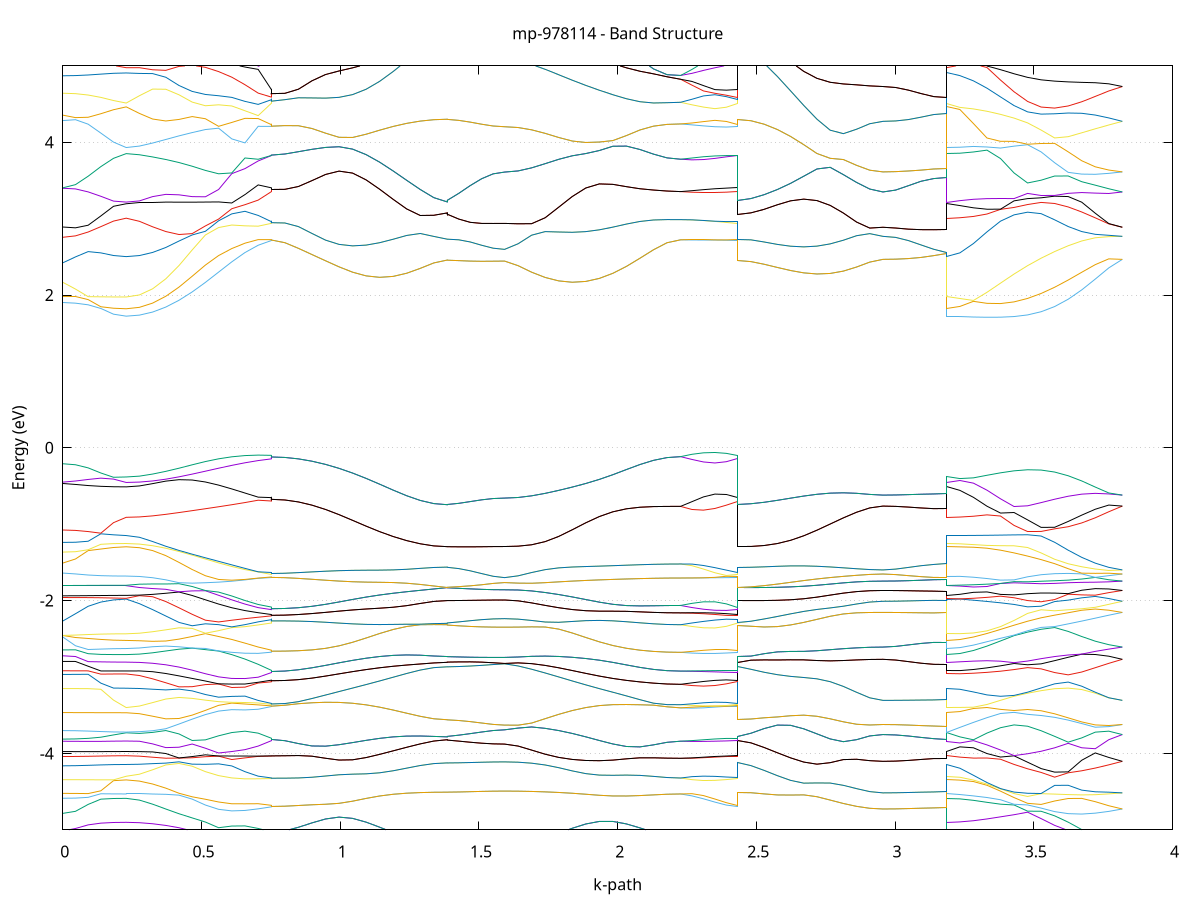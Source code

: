 set title 'mp-978114 - Band Structure'
set xlabel 'k-path'
set ylabel 'Energy (eV)'
set grid y
set yrange [-5:5]
set terminal png size 800,600
set output 'mp-978114_bands_gnuplot.png'
plot '-' using 1:2 with lines notitle, '-' using 1:2 with lines notitle, '-' using 1:2 with lines notitle, '-' using 1:2 with lines notitle, '-' using 1:2 with lines notitle, '-' using 1:2 with lines notitle, '-' using 1:2 with lines notitle, '-' using 1:2 with lines notitle, '-' using 1:2 with lines notitle, '-' using 1:2 with lines notitle, '-' using 1:2 with lines notitle, '-' using 1:2 with lines notitle, '-' using 1:2 with lines notitle, '-' using 1:2 with lines notitle, '-' using 1:2 with lines notitle, '-' using 1:2 with lines notitle, '-' using 1:2 with lines notitle, '-' using 1:2 with lines notitle, '-' using 1:2 with lines notitle, '-' using 1:2 with lines notitle, '-' using 1:2 with lines notitle, '-' using 1:2 with lines notitle, '-' using 1:2 with lines notitle, '-' using 1:2 with lines notitle, '-' using 1:2 with lines notitle, '-' using 1:2 with lines notitle, '-' using 1:2 with lines notitle, '-' using 1:2 with lines notitle, '-' using 1:2 with lines notitle, '-' using 1:2 with lines notitle, '-' using 1:2 with lines notitle, '-' using 1:2 with lines notitle, '-' using 1:2 with lines notitle, '-' using 1:2 with lines notitle, '-' using 1:2 with lines notitle, '-' using 1:2 with lines notitle, '-' using 1:2 with lines notitle, '-' using 1:2 with lines notitle, '-' using 1:2 with lines notitle, '-' using 1:2 with lines notitle, '-' using 1:2 with lines notitle, '-' using 1:2 with lines notitle, '-' using 1:2 with lines notitle, '-' using 1:2 with lines notitle, '-' using 1:2 with lines notitle, '-' using 1:2 with lines notitle, '-' using 1:2 with lines notitle, '-' using 1:2 with lines notitle, '-' using 1:2 with lines notitle, '-' using 1:2 with lines notitle, '-' using 1:2 with lines notitle, '-' using 1:2 with lines notitle, '-' using 1:2 with lines notitle, '-' using 1:2 with lines notitle, '-' using 1:2 with lines notitle, '-' using 1:2 with lines notitle, '-' using 1:2 with lines notitle, '-' using 1:2 with lines notitle, '-' using 1:2 with lines notitle, '-' using 1:2 with lines notitle, '-' using 1:2 with lines notitle, '-' using 1:2 with lines notitle, '-' using 1:2 with lines notitle, '-' using 1:2 with lines notitle, '-' using 1:2 with lines notitle, '-' using 1:2 with lines notitle, '-' using 1:2 with lines notitle, '-' using 1:2 with lines notitle, '-' using 1:2 with lines notitle, '-' using 1:2 with lines notitle, '-' using 1:2 with lines notitle, '-' using 1:2 with lines notitle, '-' using 1:2 with lines notitle, '-' using 1:2 with lines notitle, '-' using 1:2 with lines notitle, '-' using 1:2 with lines notitle, '-' using 1:2 with lines notitle, '-' using 1:2 with lines notitle, '-' using 1:2 with lines notitle, '-' using 1:2 with lines notitle, '-' using 1:2 with lines notitle, '-' using 1:2 with lines notitle, '-' using 1:2 with lines notitle, '-' using 1:2 with lines notitle, '-' using 1:2 with lines notitle, '-' using 1:2 with lines notitle, '-' using 1:2 with lines notitle, '-' using 1:2 with lines notitle, '-' using 1:2 with lines notitle, '-' using 1:2 with lines notitle, '-' using 1:2 with lines notitle, '-' using 1:2 with lines notitle, '-' using 1:2 with lines notitle, '-' using 1:2 with lines notitle, '-' using 1:2 with lines notitle, '-' using 1:2 with lines notitle, '-' using 1:2 with lines notitle, '-' using 1:2 with lines notitle, '-' using 1:2 with lines notitle, '-' using 1:2 with lines notitle, '-' using 1:2 with lines notitle, '-' using 1:2 with lines notitle, '-' using 1:2 with lines notitle, '-' using 1:2 with lines notitle, '-' using 1:2 with lines notitle, '-' using 1:2 with lines notitle, '-' using 1:2 with lines notitle, '-' using 1:2 with lines notitle, '-' using 1:2 with lines notitle, '-' using 1:2 with lines notitle, '-' using 1:2 with lines notitle, '-' using 1:2 with lines notitle, '-' using 1:2 with lines notitle, '-' using 1:2 with lines notitle, '-' using 1:2 with lines notitle, '-' using 1:2 with lines notitle, '-' using 1:2 with lines notitle, '-' using 1:2 with lines notitle, '-' using 1:2 with lines notitle, '-' using 1:2 with lines notitle, '-' using 1:2 with lines notitle, '-' using 1:2 with lines notitle, '-' using 1:2 with lines notitle, '-' using 1:2 with lines notitle, '-' using 1:2 with lines notitle, '-' using 1:2 with lines notitle, '-' using 1:2 with lines notitle, '-' using 1:2 with lines notitle, '-' using 1:2 with lines notitle, '-' using 1:2 with lines notitle, '-' using 1:2 with lines notitle, '-' using 1:2 with lines notitle, '-' using 1:2 with lines notitle, '-' using 1:2 with lines notitle, '-' using 1:2 with lines notitle, '-' using 1:2 with lines notitle, '-' using 1:2 with lines notitle, '-' using 1:2 with lines notitle, '-' using 1:2 with lines notitle, '-' using 1:2 with lines notitle, '-' using 1:2 with lines notitle, '-' using 1:2 with lines notitle, '-' using 1:2 with lines notitle, '-' using 1:2 with lines notitle, '-' using 1:2 with lines notitle, '-' using 1:2 with lines notitle, '-' using 1:2 with lines notitle, '-' using 1:2 with lines notitle, '-' using 1:2 with lines notitle, '-' using 1:2 with lines notitle, '-' using 1:2 with lines notitle, '-' using 1:2 with lines notitle, '-' using 1:2 with lines notitle, '-' using 1:2 with lines notitle, '-' using 1:2 with lines notitle, '-' using 1:2 with lines notitle, '-' using 1:2 with lines notitle, '-' using 1:2 with lines notitle, '-' using 1:2 with lines notitle, '-' using 1:2 with lines notitle, '-' using 1:2 with lines notitle, '-' using 1:2 with lines notitle, '-' using 1:2 with lines notitle, '-' using 1:2 with lines notitle, '-' using 1:2 with lines notitle, '-' using 1:2 with lines notitle, '-' using 1:2 with lines notitle, '-' using 1:2 with lines notitle, '-' using 1:2 with lines notitle, '-' using 1:2 with lines notitle, '-' using 1:2 with lines notitle, '-' using 1:2 with lines notitle, '-' using 1:2 with lines notitle, '-' using 1:2 with lines notitle, '-' using 1:2 with lines notitle, '-' using 1:2 with lines notitle, '-' using 1:2 with lines notitle, '-' using 1:2 with lines notitle, '-' using 1:2 with lines notitle, '-' using 1:2 with lines notitle, '-' using 1:2 with lines notitle, '-' using 1:2 with lines notitle, '-' using 1:2 with lines notitle, '-' using 1:2 with lines notitle, '-' using 1:2 with lines notitle, '-' using 1:2 with lines notitle, '-' using 1:2 with lines notitle, '-' using 1:2 with lines notitle, '-' using 1:2 with lines notitle, '-' using 1:2 with lines notitle, '-' using 1:2 with lines notitle, '-' using 1:2 with lines notitle, '-' using 1:2 with lines notitle, '-' using 1:2 with lines notitle, '-' using 1:2 with lines notitle, '-' using 1:2 with lines notitle
0.000000 -21.731751
0.045719 -21.731751
0.091439 -21.731751
0.137158 -21.731751
0.182877 -21.731751
0.228596 -21.731751
0.228596 -21.731751
0.276165 -21.729551
0.323733 -21.723251
0.371301 -21.712751
0.418870 -21.698151
0.466438 -21.679651
0.514006 -21.657451
0.561575 -21.631651
0.609143 -21.602751
0.656711 -21.573551
0.704280 -21.564851
0.751848 -21.556651
0.751848 -21.556651
0.751848 -21.555251
0.751848 -21.555251
0.800638 -21.558451
0.849429 -21.566551
0.898219 -21.577251
0.947010 -21.588851
0.995800 -21.600551
1.044590 -21.611651
1.093381 -21.622051
1.142171 -21.631151
1.190962 -21.638951
1.239752 -21.645251
1.288542 -21.649751
1.337333 -21.652551
1.386123 -21.653451
1.386123 -21.653451
1.386123 -21.653451
1.386123 -21.653451
1.427389 -21.653451
1.468655 -21.653451
1.509920 -21.653451
1.551186 -21.653451
1.592452 -21.653451
1.592452 -21.653451
1.641242 -21.652551
1.690033 -21.649751
1.738823 -21.645251
1.787613 -21.638951
1.836404 -21.631151
1.885194 -21.622051
1.933985 -21.611651
1.982775 -21.600551
2.031565 -21.588851
2.080356 -21.577251
2.129146 -21.566551
2.177936 -21.558451
2.226727 -21.555251
2.226727 -21.555251
2.267993 -21.555551
2.309258 -21.555851
2.350524 -21.556151
2.391790 -21.556451
2.433055 -21.556651
2.433055 -21.653451
2.480624 -21.651651
2.528192 -21.647251
2.575760 -21.640351
2.623329 -21.631151
2.670897 -21.619951
2.718466 -21.606951
2.766034 -21.592651
2.813602 -21.577751
2.861171 -21.563051
2.908739 -21.550851
2.956307 -21.545551
2.956307 -21.545551
3.002026 -21.545551
3.047746 -21.545551
3.093465 -21.545551
3.139184 -21.545551
3.184904 -21.545551
3.184904 -21.731751
3.233694 -21.730151
3.282484 -21.725551
3.331275 -21.717951
3.380065 -21.707351
3.428855 -21.693751
3.477646 -21.677351
3.526436 -21.658151
3.575227 -21.636451
3.624017 -21.612251
3.672807 -21.586051
3.721598 -21.559551
3.770388 -21.552051
3.819179 -21.545551
e
0.000000 -21.624651
0.045719 -21.624651
0.091439 -21.624651
0.137158 -21.624651
0.182877 -21.624651
0.228596 -21.624651
0.228596 -21.624651
0.276165 -21.623851
0.323733 -21.621551
0.371301 -21.617751
0.418870 -21.612551
0.466438 -21.606151
0.514006 -21.598851
0.561575 -21.590751
0.609143 -21.582251
0.656711 -21.571451
0.704280 -21.548851
0.751848 -21.553951
0.751848 -21.553951
0.751848 -21.555251
0.751848 -21.555251
0.800638 -21.558451
0.849429 -21.566551
0.898219 -21.577251
0.947010 -21.588851
0.995800 -21.600551
1.044590 -21.611651
1.093381 -21.622051
1.142171 -21.631151
1.190962 -21.638951
1.239752 -21.645251
1.288542 -21.649751
1.337333 -21.652551
1.386123 -21.653451
1.386123 -21.653451
1.386123 -21.653451
1.386123 -21.653451
1.427389 -21.653451
1.468655 -21.653451
1.509920 -21.653451
1.551186 -21.653451
1.592452 -21.653451
1.592452 -21.653451
1.641242 -21.652551
1.690033 -21.649751
1.738823 -21.645251
1.787613 -21.638951
1.836404 -21.631151
1.885194 -21.622051
1.933985 -21.611651
1.982775 -21.600551
2.031565 -21.588851
2.080356 -21.577251
2.129146 -21.566551
2.177936 -21.558451
2.226727 -21.555251
2.226727 -21.555251
2.267993 -21.554951
2.309258 -21.554751
2.350524 -21.554451
2.391790 -21.554151
2.433055 -21.553951
2.433055 -21.653451
2.480624 -21.651651
2.528192 -21.647251
2.575760 -21.640351
2.623329 -21.631151
2.670897 -21.619951
2.718466 -21.606951
2.766034 -21.592651
2.813602 -21.577751
2.861171 -21.563051
2.908739 -21.550851
2.956307 -21.545551
2.956307 -21.545551
3.002026 -21.545551
3.047746 -21.545551
3.093465 -21.545551
3.139184 -21.545551
3.184904 -21.545551
3.184904 -21.624651
3.233694 -21.623951
3.282484 -21.621751
3.331275 -21.618151
3.380065 -21.613351
3.428855 -21.607351
3.477646 -21.600451
3.526436 -21.592751
3.575227 -21.584551
3.624017 -21.576151
3.672807 -21.567751
3.721598 -21.559051
3.770388 -21.542551
3.819179 -21.545551
e
0.000000 -21.512551
0.045719 -21.512551
0.091439 -21.512551
0.137158 -21.512551
0.182877 -21.512551
0.228596 -21.512551
0.228596 -21.512551
0.276165 -21.512751
0.323733 -21.513451
0.371301 -21.514751
0.418870 -21.516651
0.466438 -21.519251
0.514006 -21.522551
0.561575 -21.526751
0.609143 -21.531751
0.656711 -21.537051
0.704280 -21.531951
0.751848 -21.497851
0.751848 -21.497851
0.751848 -21.491051
0.751848 -21.491051
0.800638 -21.488051
0.849429 -21.480451
0.898219 -21.470651
0.947010 -21.460051
0.995800 -21.449651
1.044590 -21.439751
1.093381 -21.430751
1.142171 -21.422751
1.190962 -21.415951
1.239752 -21.410551
1.288542 -21.406551
1.337333 -21.404151
1.386123 -21.403351
1.386123 -21.403351
1.386123 -21.403351
1.386123 -21.403351
1.427389 -21.403351
1.468655 -21.403351
1.509920 -21.403351
1.551186 -21.403351
1.592452 -21.403351
1.592452 -21.403351
1.641242 -21.404151
1.690033 -21.406551
1.738823 -21.410551
1.787613 -21.415951
1.836404 -21.422751
1.885194 -21.430751
1.933985 -21.439751
1.982775 -21.449651
2.031565 -21.460051
2.080356 -21.470651
2.129146 -21.480451
2.177936 -21.487951
2.226727 -21.491051
2.226727 -21.491051
2.267993 -21.492351
2.309258 -21.493751
2.350524 -21.495051
2.391790 -21.496451
2.433055 -21.497851
2.433055 -21.403351
2.480624 -21.404651
2.528192 -21.407851
2.575760 -21.412851
2.623329 -21.419651
2.670897 -21.428251
2.718466 -21.438351
2.766034 -21.449851
2.813602 -21.462451
2.861171 -21.475151
2.908739 -21.486251
2.956307 -21.491151
2.956307 -21.491151
3.002026 -21.491151
3.047746 -21.491151
3.093465 -21.491151
3.139184 -21.491151
3.184904 -21.491151
3.184904 -21.512551
3.233694 -21.512551
3.282484 -21.512751
3.331275 -21.513051
3.380065 -21.513651
3.428855 -21.514451
3.477646 -21.515651
3.526436 -21.517251
3.575227 -21.519451
3.624017 -21.522351
3.672807 -21.525651
3.721598 -21.528551
3.770388 -21.519951
3.819179 -21.491151
e
0.000000 -21.159851
0.045719 -21.159851
0.091439 -21.159851
0.137158 -21.159851
0.182877 -21.159851
0.228596 -21.159851
0.228596 -21.159851
0.276165 -21.164151
0.323733 -21.176851
0.371301 -21.197051
0.418870 -21.223451
0.466438 -21.254851
0.514006 -21.289851
0.561575 -21.327351
0.609143 -21.366351
0.656711 -21.406051
0.704280 -21.445551
0.751848 -21.484151
0.751848 -21.484151
0.751848 -21.491051
0.751848 -21.491051
0.800638 -21.488051
0.849429 -21.480451
0.898219 -21.470651
0.947010 -21.460051
0.995800 -21.449651
1.044590 -21.439751
1.093381 -21.430751
1.142171 -21.422751
1.190962 -21.415951
1.239752 -21.410551
1.288542 -21.406551
1.337333 -21.404151
1.386123 -21.403351
1.386123 -21.403351
1.386123 -21.403351
1.386123 -21.403351
1.427389 -21.403351
1.468655 -21.403351
1.509920 -21.403351
1.551186 -21.403351
1.592452 -21.403351
1.592452 -21.403351
1.641242 -21.404151
1.690033 -21.406551
1.738823 -21.410551
1.787613 -21.415951
1.836404 -21.422751
1.885194 -21.430751
1.933985 -21.439751
1.982775 -21.449651
2.031565 -21.460051
2.080356 -21.470651
2.129146 -21.480451
2.177936 -21.487951
2.226727 -21.491051
2.226727 -21.491051
2.267993 -21.489651
2.309258 -21.488251
2.350524 -21.486851
2.391790 -21.485551
2.433055 -21.484151
2.433055 -21.403351
2.480624 -21.404651
2.528192 -21.407851
2.575760 -21.412851
2.623329 -21.419651
2.670897 -21.428251
2.718466 -21.438351
2.766034 -21.449851
2.813602 -21.462451
2.861171 -21.475151
2.908739 -21.486251
2.956307 -21.491151
2.956307 -21.491151
3.002026 -21.491151
3.047746 -21.491151
3.093465 -21.491151
3.139184 -21.491151
3.184904 -21.491151
3.184904 -21.159851
3.233694 -21.162751
3.282484 -21.171451
3.331275 -21.185751
3.380065 -21.205251
3.428855 -21.229351
3.477646 -21.257251
3.526436 -21.287951
3.575227 -21.320751
3.624017 -21.354851
3.672807 -21.389551
3.721598 -21.424251
3.770388 -21.458351
3.819179 -21.491151
e
0.000000 -21.154351
0.045719 -21.154351
0.091439 -21.154351
0.137158 -21.154351
0.182877 -21.154351
0.228596 -21.154451
0.228596 -21.154451
0.276165 -21.155051
0.323733 -21.156551
0.371301 -21.157951
0.418870 -21.158651
0.466438 -21.158351
0.514006 -21.156951
0.561575 -21.154551
0.609143 -21.151251
0.656711 -21.147151
0.704280 -21.142451
0.751848 -21.137351
0.751848 -21.137351
0.751848 -21.136451
0.751848 -21.136451
0.800638 -21.136051
0.849429 -21.134951
0.898219 -21.133151
0.947010 -21.130751
0.995800 -21.127651
1.044590 -21.124151
1.093381 -21.120151
1.142171 -21.116051
1.190962 -21.111951
1.239752 -21.108151
1.288542 -21.105051
1.337333 -21.103051
1.386123 -21.102351
1.386123 -21.102351
1.386123 -21.102351
1.386123 -21.102351
1.427389 -21.102351
1.468655 -21.102351
1.509920 -21.102351
1.551186 -21.102351
1.592452 -21.102351
1.592452 -21.102351
1.641242 -21.103051
1.690033 -21.105051
1.738823 -21.108151
1.787613 -21.111951
1.836404 -21.116051
1.885194 -21.120151
1.933985 -21.124151
1.982775 -21.127651
2.031565 -21.130751
2.080356 -21.133151
2.129146 -21.134951
2.177936 -21.136051
2.226727 -21.136451
2.226727 -21.136451
2.267993 -21.136651
2.309258 -21.136851
2.350524 -21.136951
2.391790 -21.137151
2.433055 -21.137351
2.433055 -21.102351
2.480624 -21.103751
2.528192 -21.107051
2.575760 -21.111651
2.623329 -21.116851
2.670897 -21.122151
2.718466 -21.127151
2.766034 -21.131551
2.813602 -21.135251
2.861171 -21.137951
2.908739 -21.139551
2.956307 -21.140151
2.956307 -21.140151
3.002026 -21.140151
3.047746 -21.140151
3.093465 -21.140151
3.139184 -21.140151
3.184904 -21.140151
3.184904 -21.154451
3.233694 -21.154851
3.282484 -21.155951
3.331275 -21.157251
3.380065 -21.158351
3.428855 -21.158851
3.477646 -21.158751
3.526436 -21.157851
3.575227 -21.156251
3.624017 -21.154051
3.672807 -21.151151
3.721598 -21.147751
3.770388 -21.144051
3.819179 -21.140151
e
0.000000 -21.107451
0.045719 -21.107451
0.091439 -21.107451
0.137158 -21.107351
0.182877 -21.107251
0.228596 -21.107251
0.228596 -21.107251
0.276165 -21.104651
0.323733 -21.098151
0.371301 -21.100151
0.418870 -21.102751
0.466438 -21.106051
0.514006 -21.110051
0.561575 -21.114451
0.609143 -21.119351
0.656711 -21.124651
0.704280 -21.130051
0.751848 -21.135451
0.751848 -21.135451
0.751848 -21.136451
0.751848 -21.136451
0.800638 -21.136051
0.849429 -21.134951
0.898219 -21.133151
0.947010 -21.130751
0.995800 -21.127651
1.044590 -21.124151
1.093381 -21.120151
1.142171 -21.116051
1.190962 -21.111951
1.239752 -21.108151
1.288542 -21.105051
1.337333 -21.103051
1.386123 -21.102351
1.386123 -21.102351
1.386123 -21.102351
1.386123 -21.102351
1.427389 -21.102351
1.468655 -21.102351
1.509920 -21.102351
1.551186 -21.102351
1.592452 -21.102351
1.592452 -21.102351
1.641242 -21.103051
1.690033 -21.105051
1.738823 -21.108151
1.787613 -21.111951
1.836404 -21.116051
1.885194 -21.120151
1.933985 -21.124151
1.982775 -21.127651
2.031565 -21.130751
2.080356 -21.133151
2.129146 -21.134951
2.177936 -21.136051
2.226727 -21.136451
2.226727 -21.136451
2.267993 -21.136251
2.309258 -21.136051
2.350524 -21.135851
2.391790 -21.135651
2.433055 -21.135451
2.433055 -21.102351
2.480624 -21.103751
2.528192 -21.107051
2.575760 -21.111651
2.623329 -21.116851
2.670897 -21.122151
2.718466 -21.127151
2.766034 -21.131551
2.813602 -21.135251
2.861171 -21.137951
2.908739 -21.139551
2.956307 -21.140151
2.956307 -21.140151
3.002026 -21.140151
3.047746 -21.140151
3.093465 -21.140151
3.139184 -21.140151
3.184904 -21.140151
3.184904 -21.107251
3.233694 -21.107451
3.282484 -21.108151
3.331275 -21.109151
3.380065 -21.110651
3.428855 -21.112551
3.477646 -21.114851
3.526436 -21.117551
3.575227 -21.120751
3.624017 -21.124151
3.672807 -21.127951
3.721598 -21.131951
3.770388 -21.136051
3.819179 -21.140151
e
0.000000 -21.096751
0.045719 -21.096751
0.091439 -21.096751
0.137158 -21.096651
0.182877 -21.096651
0.228596 -21.096651
0.228596 -21.096651
0.276165 -21.097051
0.323733 -21.097251
0.371301 -21.086151
0.418870 -21.072051
0.466438 -21.065651
0.514006 -21.067251
0.561575 -21.068651
0.609143 -21.069751
0.656711 -21.070551
0.704280 -21.071051
0.751848 -21.071051
0.751848 -21.071051
0.751848 -21.071051
0.751848 -21.071051
0.800638 -21.070751
0.849429 -21.070151
0.898219 -21.069051
0.947010 -21.067651
0.995800 -21.065851
1.044590 -21.063951
1.093381 -21.061951
1.142171 -21.059851
1.190962 -21.057951
1.239752 -21.056251
1.288542 -21.054851
1.337333 -21.053951
1.386123 -21.053651
1.386123 -21.053651
1.386123 -21.053651
1.386123 -21.053651
1.427389 -21.053651
1.468655 -21.053651
1.509920 -21.053651
1.551186 -21.053651
1.592452 -21.053651
1.592452 -21.053651
1.641242 -21.053951
1.690033 -21.054851
1.738823 -21.056251
1.787613 -21.057951
1.836404 -21.059851
1.885194 -21.061951
1.933985 -21.063951
1.982775 -21.065851
2.031565 -21.067651
2.080356 -21.069051
2.129146 -21.070151
2.177936 -21.070751
2.226727 -21.071051
2.226727 -21.071051
2.267993 -21.071051
2.309258 -21.071051
2.350524 -21.071051
2.391790 -21.071051
2.433055 -21.071051
2.433055 -21.053651
2.480624 -21.054551
2.528192 -21.056651
2.575760 -21.059851
2.623329 -21.063951
2.670897 -21.068751
2.718466 -21.073751
2.766034 -21.078751
2.813602 -21.083151
2.861171 -21.086651
2.908739 -21.088951
2.956307 -21.089651
2.956307 -21.089651
3.002026 -21.089651
3.047746 -21.089651
3.093465 -21.089651
3.139184 -21.089651
3.184904 -21.089651
3.184904 -21.096651
3.233694 -21.094851
3.282484 -21.089751
3.331275 -21.081851
3.380065 -21.076951
3.428855 -21.081451
3.477646 -21.085751
3.526436 -21.089251
3.575227 -21.091751
3.624017 -21.093251
3.672807 -21.093851
3.721598 -21.093351
3.770388 -21.091951
3.819179 -21.089651
e
0.000000 -21.059151
0.045719 -21.059151
0.091439 -21.059151
0.137158 -21.059151
0.182877 -21.059151
0.228596 -21.059151
0.228596 -21.059151
0.276165 -21.059551
0.323733 -21.060651
0.371301 -21.062151
0.418870 -21.063851
0.466438 -21.065051
0.514006 -21.066451
0.561575 -21.067651
0.609143 -21.068851
0.656711 -21.069751
0.704280 -21.070551
0.751848 -21.070951
0.751848 -21.070951
0.751848 -21.071051
0.751848 -21.071051
0.800638 -21.070751
0.849429 -21.070151
0.898219 -21.069051
0.947010 -21.067651
0.995800 -21.065851
1.044590 -21.063951
1.093381 -21.061951
1.142171 -21.059851
1.190962 -21.057951
1.239752 -21.056251
1.288542 -21.054851
1.337333 -21.053951
1.386123 -21.053651
1.386123 -21.053651
1.386123 -21.053651
1.386123 -21.053651
1.427389 -21.053651
1.468655 -21.053651
1.509920 -21.053651
1.551186 -21.053651
1.592452 -21.053651
1.592452 -21.053651
1.641242 -21.053951
1.690033 -21.054851
1.738823 -21.056251
1.787613 -21.057951
1.836404 -21.059851
1.885194 -21.061951
1.933985 -21.063951
1.982775 -21.065851
2.031565 -21.067651
2.080356 -21.069051
2.129146 -21.070151
2.177936 -21.070751
2.226727 -21.071051
2.226727 -21.071051
2.267993 -21.071051
2.309258 -21.071051
2.350524 -21.070951
2.391790 -21.070951
2.433055 -21.070951
2.433055 -21.053651
2.480624 -21.054551
2.528192 -21.056651
2.575760 -21.059851
2.623329 -21.063951
2.670897 -21.068751
2.718466 -21.073751
2.766034 -21.078751
2.813602 -21.083151
2.861171 -21.086651
2.908739 -21.088951
2.956307 -21.089651
2.956307 -21.089651
3.002026 -21.089651
3.047746 -21.089651
3.093465 -21.089651
3.139184 -21.089651
3.184904 -21.089651
3.184904 -21.059151
3.233694 -21.060951
3.282484 -21.065351
3.331275 -21.070551
3.380065 -21.070551
3.428855 -21.064651
3.477646 -21.067051
3.526436 -21.069851
3.575227 -21.073051
3.624017 -21.076451
3.672807 -21.079951
3.721598 -21.083551
3.770388 -21.086851
3.819179 -21.089651
e
0.000000 -21.059051
0.045719 -21.059051
0.091439 -21.059051
0.137158 -21.059051
0.182877 -21.059051
0.228596 -21.059051
0.228596 -21.059051
0.276165 -21.059451
0.323733 -21.060651
0.371301 -21.062051
0.418870 -21.063551
0.466438 -21.055151
0.514006 -21.036251
0.561575 -21.015251
0.609143 -20.995751
0.656711 -20.993951
0.704280 -20.992251
0.751848 -20.990551
0.751848 -20.990551
0.751848 -20.990251
0.751848 -20.990251
0.800638 -20.990251
0.849429 -20.990151
0.898219 -20.990151
0.947010 -20.990051
0.995800 -20.989951
1.044590 -20.989751
1.093381 -20.989651
1.142171 -20.989551
1.190962 -20.989451
1.239752 -20.989351
1.288542 -20.989251
1.337333 -20.989151
1.386123 -20.989151
1.386123 -20.989151
1.386123 -20.989151
1.386123 -20.989151
1.427389 -20.989151
1.468655 -20.989151
1.509920 -20.989151
1.551186 -20.989151
1.592452 -20.989151
1.592452 -20.989151
1.641242 -20.989151
1.690033 -20.989251
1.738823 -20.989351
1.787613 -20.989451
1.836404 -20.989551
1.885194 -20.989651
1.933985 -20.989751
1.982775 -20.989951
2.031565 -20.990051
2.080356 -20.990151
2.129146 -20.990151
2.177936 -20.990251
2.226727 -20.990251
2.226727 -20.990251
2.267993 -20.990351
2.309258 -20.990351
2.350524 -20.990451
2.391790 -20.990451
2.433055 -20.990551
2.433055 -20.989151
2.480624 -20.989251
2.528192 -20.989251
2.575760 -20.989351
2.623329 -20.989351
2.670897 -20.989351
2.718466 -20.989251
2.766034 -20.989151
2.813602 -20.989051
2.861171 -20.988951
2.908739 -20.988851
2.956307 -20.988851
2.956307 -20.988851
3.002026 -20.988851
3.047746 -20.988851
3.093465 -20.988851
3.139184 -20.988851
3.184904 -20.988851
3.184904 -21.059051
3.233694 -21.059351
3.282484 -21.060051
3.331275 -21.061151
3.380065 -21.062651
3.428855 -21.058651
3.477646 -21.044651
3.526436 -21.029051
3.575227 -21.012251
3.624017 -20.994951
3.672807 -20.993151
3.721598 -20.991551
3.770388 -20.990151
3.819179 -20.988851
e
0.000000 -21.037151
0.045719 -21.037151
0.091439 -21.037251
0.137158 -21.037351
0.182877 -21.037351
0.228596 -21.037351
0.228596 -21.037351
0.276165 -21.036051
0.323733 -21.032351
0.371301 -21.026551
0.418870 -21.018851
0.466438 -21.009551
0.514006 -21.000251
0.561575 -20.997451
0.609143 -20.992451
0.656711 -20.986851
0.704280 -20.988351
0.751848 -20.989951
0.751848 -20.989951
0.751848 -20.990251
0.751848 -20.990251
0.800638 -20.990251
0.849429 -20.990151
0.898219 -20.990151
0.947010 -20.990051
0.995800 -20.989951
1.044590 -20.989751
1.093381 -20.989651
1.142171 -20.989551
1.190962 -20.989451
1.239752 -20.989351
1.288542 -20.989251
1.337333 -20.989151
1.386123 -20.989151
1.386123 -20.989151
1.386123 -20.989151
1.386123 -20.989151
1.427389 -20.989151
1.468655 -20.989151
1.509920 -20.989151
1.551186 -20.989151
1.592452 -20.989151
1.592452 -20.989151
1.641242 -20.989151
1.690033 -20.989251
1.738823 -20.989351
1.787613 -20.989451
1.836404 -20.989551
1.885194 -20.989651
1.933985 -20.989751
1.982775 -20.989951
2.031565 -20.990051
2.080356 -20.990151
2.129146 -20.990151
2.177936 -20.990251
2.226727 -20.990251
2.226727 -20.990251
2.267993 -20.990151
2.309258 -20.990151
2.350524 -20.990051
2.391790 -20.990051
2.433055 -20.989951
2.433055 -20.989151
2.480624 -20.989251
2.528192 -20.989251
2.575760 -20.989351
2.623329 -20.989351
2.670897 -20.989351
2.718466 -20.989251
2.766034 -20.989151
2.813602 -20.989051
2.861171 -20.988951
2.908739 -20.988851
2.956307 -20.988851
2.956307 -20.988851
3.002026 -20.988851
3.047746 -20.988851
3.093465 -20.988851
3.139184 -20.988851
3.184904 -20.988851
3.184904 -21.037351
3.233694 -21.035651
3.282484 -21.031551
3.331275 -21.026351
3.380065 -21.020651
3.428855 -21.014451
3.477646 -21.008051
3.526436 -21.001551
3.575227 -20.996151
3.624017 -20.994651
3.672807 -20.987351
3.721598 -20.987051
3.770388 -20.987751
3.819179 -20.988851
e
0.000000 -21.003351
0.045719 -21.003351
0.091439 -21.003351
0.137158 -21.003351
0.182877 -21.003351
0.228596 -21.003351
0.228596 -21.003351
0.276165 -21.003251
0.323733 -21.002751
0.371301 -21.002051
0.418870 -21.001051
0.466438 -20.999751
0.514006 -20.996751
0.561575 -20.985951
0.609143 -20.985451
0.656711 -20.968451
0.704280 -20.963651
0.751848 -20.962551
0.751848 -20.962551
0.751848 -20.962451
0.751848 -20.962451
0.800638 -20.962451
0.849429 -20.962451
0.898219 -20.962551
0.947010 -20.962651
0.995800 -20.962751
1.044590 -20.962951
1.093381 -20.963051
1.142171 -20.963251
1.190962 -20.963351
1.239752 -20.967151
1.288542 -20.972251
1.337333 -20.975551
1.386123 -20.976651
1.386123 -20.976651
1.386123 -20.976651
1.386123 -20.976651
1.427389 -20.976651
1.468655 -20.976651
1.509920 -20.976551
1.551186 -20.976551
1.592452 -20.976551
1.592452 -20.976551
1.641242 -20.975451
1.690033 -20.972251
1.738823 -20.967451
1.787613 -20.963651
1.836404 -20.963351
1.885194 -20.963151
1.933985 -20.962951
1.982775 -20.962851
2.031565 -20.962651
2.080356 -20.962551
2.129146 -20.962451
2.177936 -20.962451
2.226727 -20.962351
2.226727 -20.962351
2.267993 -20.962451
2.309258 -20.962451
2.350524 -20.962551
2.391790 -20.962551
2.433055 -20.962551
2.433055 -20.976651
2.480624 -20.974451
2.528192 -20.969651
2.575760 -20.963051
2.623329 -20.963151
2.670897 -20.963351
2.718466 -20.963351
2.766034 -20.963251
2.813602 -20.963051
2.861171 -20.962851
2.908739 -20.962551
2.956307 -20.962551
2.956307 -20.962551
3.002026 -20.962551
3.047746 -20.962551
3.093465 -20.962551
3.139184 -20.962551
3.184904 -20.962551
3.184904 -21.003351
3.233694 -21.003251
3.282484 -21.002851
3.331275 -21.002251
3.380065 -21.001351
3.428855 -21.000251
3.477646 -20.999051
3.526436 -20.997651
3.575227 -20.994951
3.624017 -20.988751
3.672807 -20.977851
3.721598 -20.969651
3.770388 -20.963351
3.819179 -20.962551
e
0.000000 -20.979251
0.045719 -20.979251
0.091439 -20.979251
0.137158 -20.979251
0.182877 -20.979251
0.228596 -20.979251
0.228596 -20.979251
0.276165 -20.979451
0.323733 -20.979851
0.371301 -20.980451
0.418870 -20.981251
0.466438 -20.982151
0.514006 -20.983151
0.561575 -20.984251
0.609143 -20.973551
0.656711 -20.965251
0.704280 -20.961251
0.751848 -20.962251
0.751848 -20.962251
0.751848 -20.962451
0.751848 -20.962451
0.800638 -20.962451
0.849429 -20.962451
0.898219 -20.962551
0.947010 -20.962651
0.995800 -20.962751
1.044590 -20.962951
1.093381 -20.963051
1.142171 -20.963251
1.190962 -20.963351
1.239752 -20.967151
1.288542 -20.972251
1.337333 -20.975551
1.386123 -20.976651
1.386123 -20.976651
1.386123 -20.976651
1.386123 -20.976651
1.427389 -20.976651
1.468655 -20.976651
1.509920 -20.976551
1.551186 -20.976551
1.592452 -20.976551
1.592452 -20.976551
1.641242 -20.975451
1.690033 -20.972251
1.738823 -20.967451
1.787613 -20.963651
1.836404 -20.963351
1.885194 -20.963151
1.933985 -20.962951
1.982775 -20.962851
2.031565 -20.962651
2.080356 -20.962551
2.129146 -20.962451
2.177936 -20.962451
2.226727 -20.962351
2.226727 -20.962351
2.267993 -20.962351
2.309258 -20.962351
2.350524 -20.962251
2.391790 -20.962251
2.433055 -20.962251
2.433055 -20.976651
2.480624 -20.974451
2.528192 -20.969651
2.575760 -20.963051
2.623329 -20.963151
2.670897 -20.963351
2.718466 -20.963351
2.766034 -20.963251
2.813602 -20.963051
2.861171 -20.962851
2.908739 -20.962551
2.956307 -20.962551
2.956307 -20.962551
3.002026 -20.962551
3.047746 -20.962551
3.093465 -20.962551
3.139184 -20.962551
3.184904 -20.962551
3.184904 -20.979251
3.233694 -20.979351
3.282484 -20.979551
3.331275 -20.979751
3.380065 -20.980051
3.428855 -20.980451
3.477646 -20.980751
3.526436 -20.981051
3.575227 -20.981151
3.624017 -20.979851
3.672807 -20.972451
3.721598 -20.964051
3.770388 -20.962051
3.819179 -20.962551
e
0.000000 -20.964051
0.045719 -20.964051
0.091439 -20.964051
0.137158 -20.964051
0.182877 -20.964051
0.228596 -20.964051
0.228596 -20.964051
0.276165 -20.964051
0.323733 -20.964051
0.371301 -20.964051
0.418870 -20.963951
0.466438 -20.963851
0.514006 -20.963551
0.561575 -20.963051
0.609143 -20.961651
0.656711 -20.960151
0.704280 -20.943451
0.751848 -20.927451
0.751848 -20.927451
0.751848 -20.924851
0.751848 -20.924851
0.800638 -20.925151
0.849429 -20.925951
0.898219 -20.927451
0.947010 -20.929751
0.995800 -20.933351
1.044590 -20.938851
1.093381 -20.945951
1.142171 -20.953451
1.190962 -20.960651
1.239752 -20.963151
1.288542 -20.962951
1.337333 -20.962451
1.386123 -20.961951
1.386123 -20.961951
1.386123 -20.962051
1.386123 -20.962051
1.427389 -20.961951
1.468655 -20.961951
1.509920 -20.961951
1.551186 -20.961951
1.592452 -20.961951
1.592452 -20.961951
1.641242 -20.962351
1.690033 -20.962851
1.738823 -20.962951
1.787613 -20.960351
1.836404 -20.953351
1.885194 -20.945751
1.933985 -20.938151
1.982775 -20.932151
2.031565 -20.929151
2.080356 -20.927051
2.129146 -20.925651
2.177936 -20.924851
2.226727 -20.924651
2.226727 -20.924651
2.267993 -20.925051
2.309258 -20.925551
2.350524 -20.926151
2.391790 -20.926751
2.433055 -20.927451
2.433055 -20.962051
2.480624 -20.962251
2.528192 -20.962551
2.575760 -20.962451
2.623329 -20.955351
2.670897 -20.953651
2.718466 -20.952651
2.766034 -20.952051
2.813602 -20.951951
2.861171 -20.952051
2.908739 -20.952151
2.956307 -20.952251
2.956307 -20.952251
3.002026 -20.952251
3.047746 -20.952251
3.093465 -20.952251
3.139184 -20.952151
3.184904 -20.952151
3.184904 -20.964051
3.233694 -20.964151
3.282484 -20.964351
3.331275 -20.964751
3.380065 -20.965051
3.428855 -20.965351
3.477646 -20.965551
3.526436 -20.965651
3.575227 -20.965451
3.624017 -20.965151
3.672807 -20.964651
3.721598 -20.960551
3.770388 -20.960851
3.819179 -20.952251
e
0.000000 -20.952451
0.045719 -20.952451
0.091439 -20.952451
0.137158 -20.952451
0.182877 -20.952451
0.228596 -20.952451
0.228596 -20.952451
0.276165 -20.952651
0.323733 -20.953051
0.371301 -20.953851
0.418870 -20.954751
0.466438 -20.955751
0.514006 -20.956851
0.561575 -20.957951
0.609143 -20.959051
0.656711 -20.954751
0.704280 -20.940351
0.751848 -20.922251
0.751848 -20.922251
0.751848 -20.924851
0.751848 -20.924851
0.800638 -20.925151
0.849429 -20.925951
0.898219 -20.927451
0.947010 -20.929751
0.995800 -20.933351
1.044590 -20.938851
1.093381 -20.945951
1.142171 -20.953451
1.190962 -20.960651
1.239752 -20.963151
1.288542 -20.962951
1.337333 -20.962451
1.386123 -20.961951
1.386123 -20.961951
1.386123 -20.962051
1.386123 -20.962051
1.427389 -20.961951
1.468655 -20.961951
1.509920 -20.961951
1.551186 -20.961951
1.592452 -20.961951
1.592452 -20.961951
1.641242 -20.962351
1.690033 -20.962851
1.738823 -20.962951
1.787613 -20.960351
1.836404 -20.953351
1.885194 -20.945751
1.933985 -20.938151
1.982775 -20.932151
2.031565 -20.929151
2.080356 -20.927051
2.129146 -20.925651
2.177936 -20.924851
2.226727 -20.924651
2.226727 -20.924651
2.267993 -20.924151
2.309258 -20.923751
2.350524 -20.923251
2.391790 -20.922751
2.433055 -20.922251
2.433055 -20.962051
2.480624 -20.962251
2.528192 -20.962551
2.575760 -20.962451
2.623329 -20.955351
2.670897 -20.953651
2.718466 -20.952651
2.766034 -20.952051
2.813602 -20.951951
2.861171 -20.952051
2.908739 -20.952151
2.956307 -20.952251
2.956307 -20.952251
3.002026 -20.952251
3.047746 -20.952251
3.093465 -20.952251
3.139184 -20.952151
3.184904 -20.952151
3.184904 -20.952451
3.233694 -20.952551
3.282484 -20.952951
3.331275 -20.953651
3.380065 -20.954351
3.428855 -20.955151
3.477646 -20.956051
3.526436 -20.956851
3.575227 -20.957851
3.624017 -20.958751
3.672807 -20.959651
3.721598 -20.953851
3.770388 -20.942651
3.819179 -20.952251
e
0.000000 -20.898851
0.045719 -20.898951
0.091439 -20.899051
0.137158 -20.899251
0.182877 -20.899351
0.228596 -20.899451
0.228596 -20.899451
0.276165 -20.897951
0.323733 -20.894051
0.371301 -20.888951
0.418870 -20.884151
0.466438 -20.880751
0.514006 -20.879951
0.561575 -20.882351
0.609143 -20.888151
0.656711 -20.897151
0.704280 -20.908751
0.751848 -20.915551
0.751848 -20.915551
0.751848 -20.910651
0.751848 -20.910651
0.800638 -20.911451
0.849429 -20.913951
0.898219 -20.917851
0.947010 -20.923051
0.995800 -20.928851
1.044590 -20.934151
1.093381 -20.938851
1.142171 -20.943451
1.190962 -20.948151
1.239752 -20.952351
1.288542 -20.955951
1.337333 -20.958651
1.386123 -20.959851
1.386123 -20.959851
1.386123 -20.959851
1.386123 -20.959851
1.427389 -20.959851
1.468655 -20.959851
1.509920 -20.959851
1.551186 -20.959851
1.592452 -20.959851
1.592452 -20.959851
1.641242 -20.958651
1.690033 -20.955951
1.738823 -20.952351
1.787613 -20.948051
1.836404 -20.943551
1.885194 -20.939051
1.933985 -20.934851
1.982775 -20.930051
2.031565 -20.923751
2.080356 -20.918351
2.129146 -20.914251
2.177936 -20.911651
2.226727 -20.910751
2.226727 -20.910751
2.267993 -20.911851
2.309258 -20.912851
2.350524 -20.913851
2.391790 -20.914751
2.433055 -20.915551
2.433055 -20.959851
2.480624 -20.959251
2.528192 -20.958051
2.575760 -20.956451
2.623329 -20.953851
2.670897 -20.945351
2.718466 -20.936651
2.766034 -20.928651
2.813602 -20.921751
2.861171 -20.916551
2.908739 -20.913251
2.956307 -20.912151
2.956307 -20.912151
3.002026 -20.912151
3.047746 -20.912151
3.093465 -20.912251
3.139184 -20.912251
3.184904 -20.912251
3.184904 -20.899451
3.233694 -20.898851
3.282484 -20.897151
3.331275 -20.894451
3.380065 -20.890851
3.428855 -20.887051
3.477646 -20.885751
3.526436 -20.891851
3.575227 -20.901151
3.624017 -20.911451
3.672807 -20.922051
3.721598 -20.932551
3.770388 -20.933351
3.819179 -20.912151
e
0.000000 -20.855251
0.045719 -20.855151
0.091439 -20.855151
0.137158 -20.855151
0.182877 -20.855051
0.228596 -20.855051
0.228596 -20.855051
0.276165 -20.854751
0.323733 -20.853851
0.371301 -20.852251
0.418870 -20.849851
0.466438 -20.846551
0.514006 -20.842151
0.561575 -20.836751
0.609143 -20.830251
0.656711 -20.851351
0.704280 -20.878551
0.751848 -20.905651
0.751848 -20.905651
0.751848 -20.910651
0.751848 -20.910651
0.800638 -20.911451
0.849429 -20.913951
0.898219 -20.917851
0.947010 -20.923051
0.995800 -20.928851
1.044590 -20.934151
1.093381 -20.938851
1.142171 -20.943451
1.190962 -20.948151
1.239752 -20.952351
1.288542 -20.955951
1.337333 -20.958651
1.386123 -20.959851
1.386123 -20.959851
1.386123 -20.959851
1.386123 -20.959851
1.427389 -20.959851
1.468655 -20.959851
1.509920 -20.959851
1.551186 -20.959851
1.592452 -20.959851
1.592452 -20.959851
1.641242 -20.958651
1.690033 -20.955951
1.738823 -20.952351
1.787613 -20.948051
1.836404 -20.943551
1.885194 -20.939051
1.933985 -20.934851
1.982775 -20.930051
2.031565 -20.923751
2.080356 -20.918351
2.129146 -20.914251
2.177936 -20.911651
2.226727 -20.910751
2.226727 -20.910751
2.267993 -20.909651
2.309258 -20.908651
2.350524 -20.907551
2.391790 -20.906551
2.433055 -20.905651
2.433055 -20.959851
2.480624 -20.959251
2.528192 -20.958051
2.575760 -20.956451
2.623329 -20.953851
2.670897 -20.945351
2.718466 -20.936651
2.766034 -20.928651
2.813602 -20.921751
2.861171 -20.916551
2.908739 -20.913251
2.956307 -20.912151
2.956307 -20.912151
3.002026 -20.912151
3.047746 -20.912151
3.093465 -20.912251
3.139184 -20.912251
3.184904 -20.912251
3.184904 -20.855051
3.233694 -20.855751
3.282484 -20.857751
3.331275 -20.861151
3.380065 -20.865851
3.428855 -20.871551
3.477646 -20.875451
3.526436 -20.872551
3.575227 -20.866951
3.624017 -20.860651
3.672807 -20.854151
3.721598 -20.869351
3.770388 -20.890751
3.819179 -20.912151
e
0.000000 -20.791351
0.045719 -20.791351
0.091439 -20.791251
0.137158 -20.791151
0.182877 -20.791051
0.228596 -20.791051
0.228596 -20.791051
0.276165 -20.790651
0.323733 -20.789551
0.371301 -20.787651
0.418870 -20.785251
0.466438 -20.782451
0.514006 -20.779251
0.561575 -20.799451
0.609143 -20.824751
0.656711 -20.822751
0.704280 -20.814251
0.751848 -20.805251
0.751848 -20.805251
0.751848 -20.803651
0.751848 -20.803651
0.800638 -20.804551
0.849429 -20.807051
0.898219 -20.810551
0.947010 -20.814451
0.995800 -20.818251
1.044590 -20.821551
1.093381 -20.824251
1.142171 -20.826051
1.190962 -20.827351
1.239752 -20.828051
1.288542 -20.828351
1.337333 -20.828451
1.386123 -20.828551
1.386123 -20.828551
1.386123 -20.828551
1.386123 -20.828551
1.427389 -20.828551
1.468655 -20.828551
1.509920 -20.828551
1.551186 -20.828651
1.592452 -20.828651
1.592452 -20.828651
1.641242 -20.828551
1.690033 -20.828451
1.738823 -20.828051
1.787613 -20.827351
1.836404 -20.826051
1.885194 -20.824151
1.933985 -20.821451
1.982775 -20.818151
2.031565 -20.814351
2.080356 -20.810451
2.129146 -20.806951
2.177936 -20.804551
2.226727 -20.803651
2.226727 -20.803651
2.267993 -20.803951
2.309258 -20.804251
2.350524 -20.804551
2.391790 -20.804951
2.433055 -20.805251
2.433055 -20.828551
2.480624 -20.829351
2.528192 -20.831051
2.575760 -20.833251
2.623329 -20.835151
2.670897 -20.836551
2.718466 -20.837051
2.766034 -20.836951
2.813602 -20.836251
2.861171 -20.835451
2.908739 -20.834751
2.956307 -20.834551
2.956307 -20.834551
3.002026 -20.834551
3.047746 -20.834451
3.093465 -20.834451
3.139184 -20.834451
3.184904 -20.834451
3.184904 -20.791051
3.233694 -20.791651
3.282484 -20.793151
3.331275 -20.795351
3.380065 -20.797751
3.428855 -20.800351
3.477646 -20.803151
3.526436 -20.806151
3.575227 -20.809551
3.624017 -20.827851
3.672807 -20.848151
3.721598 -20.847451
3.770388 -20.840851
3.819179 -20.834551
e
0.000000 -20.761251
0.045719 -20.761151
0.091439 -20.761051
0.137158 -20.760851
0.182877 -20.760651
0.228596 -20.760651
0.228596 -20.760651
0.276165 -20.760851
0.323733 -20.761351
0.371301 -20.762451
0.418870 -20.763951
0.466438 -20.766351
0.514006 -20.776351
0.561575 -20.775851
0.609143 -20.777951
0.656711 -20.784851
0.704280 -20.793051
0.751848 -20.801951
0.751848 -20.801951
0.751848 -20.803651
0.751848 -20.803651
0.800638 -20.804551
0.849429 -20.807051
0.898219 -20.810551
0.947010 -20.814451
0.995800 -20.818251
1.044590 -20.821551
1.093381 -20.824251
1.142171 -20.826051
1.190962 -20.827351
1.239752 -20.828051
1.288542 -20.828351
1.337333 -20.828451
1.386123 -20.828551
1.386123 -20.828551
1.386123 -20.828551
1.386123 -20.828551
1.427389 -20.828551
1.468655 -20.828551
1.509920 -20.828551
1.551186 -20.828651
1.592452 -20.828651
1.592452 -20.828651
1.641242 -20.828551
1.690033 -20.828451
1.738823 -20.828051
1.787613 -20.827351
1.836404 -20.826051
1.885194 -20.824151
1.933985 -20.821451
1.982775 -20.818151
2.031565 -20.814351
2.080356 -20.810451
2.129146 -20.806951
2.177936 -20.804551
2.226727 -20.803651
2.226727 -20.803651
2.267993 -20.803351
2.309258 -20.803051
2.350524 -20.802751
2.391790 -20.802351
2.433055 -20.801951
2.433055 -20.828551
2.480624 -20.829351
2.528192 -20.831051
2.575760 -20.833251
2.623329 -20.835151
2.670897 -20.836551
2.718466 -20.837051
2.766034 -20.836951
2.813602 -20.836251
2.861171 -20.835451
2.908739 -20.834751
2.956307 -20.834551
2.956307 -20.834551
3.002026 -20.834551
3.047746 -20.834451
3.093465 -20.834451
3.139184 -20.834451
3.184904 -20.834451
3.184904 -20.760651
3.233694 -20.759951
3.282484 -20.758151
3.331275 -20.755951
3.380065 -20.753851
3.428855 -20.759151
3.477646 -20.773851
3.526436 -20.790351
3.575227 -20.808351
3.624017 -20.813451
3.672807 -20.817951
3.721598 -20.822951
3.770388 -20.828451
3.819179 -20.834551
e
0.000000 -20.716851
0.045719 -20.716951
0.091439 -20.717051
0.137158 -20.717251
0.182877 -20.717351
0.228596 -20.717351
0.228596 -20.717351
0.276165 -20.717251
0.323733 -20.716951
0.371301 -20.721851
0.418870 -20.736351
0.466438 -20.754151
0.514006 -20.768151
0.561575 -20.772651
0.609143 -20.772351
0.656711 -20.768651
0.704280 -20.764751
0.751848 -20.760551
0.751848 -20.760551
0.751848 -20.759751
0.751848 -20.759751
0.800638 -20.759451
0.849429 -20.758851
0.898219 -20.758251
0.947010 -20.757851
0.995800 -20.757751
1.044590 -20.758051
1.093381 -20.758551
1.142171 -20.759151
1.190962 -20.759951
1.239752 -20.760551
1.288542 -20.761151
1.337333 -20.761451
1.386123 -20.761651
1.386123 -20.761651
1.386123 -20.761551
1.386123 -20.761551
1.427389 -20.761651
1.468655 -20.761751
1.509920 -20.761751
1.551186 -20.761851
1.592452 -20.761851
1.592452 -20.761851
1.641242 -20.761751
1.690033 -20.761251
1.738823 -20.760551
1.787613 -20.759751
1.836404 -20.758851
1.885194 -20.758151
1.933985 -20.757651
1.982775 -20.757551
2.031565 -20.757851
2.080356 -20.758451
2.129146 -20.759251
2.177936 -20.759951
2.226727 -20.760251
2.226727 -20.760251
2.267993 -20.760251
2.309258 -20.760251
2.350524 -20.760251
2.391790 -20.760351
2.433055 -20.760551
2.433055 -20.761551
2.480624 -20.760951
2.528192 -20.759551
2.575760 -20.757751
2.623329 -20.755951
2.670897 -20.754351
2.718466 -20.753251
2.766034 -20.752451
2.813602 -20.752051
2.861171 -20.751851
2.908739 -20.751851
2.956307 -20.751751
2.956307 -20.751751
3.002026 -20.751751
3.047746 -20.751751
3.093465 -20.751751
3.139184 -20.751751
3.184904 -20.751751
3.184904 -20.717351
3.233694 -20.720051
3.282484 -20.726451
3.331275 -20.735351
3.380065 -20.746251
3.428855 -20.752351
3.477646 -20.751551
3.526436 -20.751351
3.575227 -20.751651
3.624017 -20.752151
3.672807 -20.752651
3.721598 -20.752851
3.770388 -20.752551
3.819179 -20.751751
e
0.000000 -20.710651
0.045719 -20.710551
0.091439 -20.710351
0.137158 -20.709951
0.182877 -20.709551
0.228596 -20.709351
0.228596 -20.709351
0.276165 -20.709351
0.323733 -20.711051
0.371301 -20.716551
0.418870 -20.716151
0.466438 -20.715851
0.514006 -20.720751
0.561575 -20.730151
0.609143 -20.739251
0.656711 -20.747251
0.704280 -20.753651
0.751848 -20.758951
0.751848 -20.758951
0.751848 -20.759751
0.751848 -20.759751
0.800638 -20.759451
0.849429 -20.758851
0.898219 -20.758251
0.947010 -20.757851
0.995800 -20.757751
1.044590 -20.758051
1.093381 -20.758551
1.142171 -20.759151
1.190962 -20.759951
1.239752 -20.760551
1.288542 -20.761151
1.337333 -20.761451
1.386123 -20.761651
1.386123 -20.761651
1.386123 -20.761551
1.386123 -20.761551
1.427389 -20.761651
1.468655 -20.761751
1.509920 -20.761751
1.551186 -20.761851
1.592452 -20.761851
1.592452 -20.761851
1.641242 -20.761751
1.690033 -20.761251
1.738823 -20.760551
1.787613 -20.759751
1.836404 -20.758851
1.885194 -20.758151
1.933985 -20.757651
1.982775 -20.757551
2.031565 -20.757851
2.080356 -20.758451
2.129146 -20.759251
2.177936 -20.759951
2.226727 -20.760251
2.226727 -20.760251
2.267993 -20.760051
2.309258 -20.759851
2.350524 -20.759551
2.391790 -20.759251
2.433055 -20.758951
2.433055 -20.761551
2.480624 -20.760951
2.528192 -20.759551
2.575760 -20.757751
2.623329 -20.755951
2.670897 -20.754351
2.718466 -20.753251
2.766034 -20.752451
2.813602 -20.752051
2.861171 -20.751851
2.908739 -20.751851
2.956307 -20.751751
2.956307 -20.751751
3.002026 -20.751751
3.047746 -20.751751
3.093465 -20.751751
3.139184 -20.751751
3.184904 -20.751751
3.184904 -20.709351
3.233694 -20.709451
3.282484 -20.711751
3.331275 -20.715251
3.380065 -20.719551
3.428855 -20.724451
3.477646 -20.729551
3.526436 -20.734451
3.575227 -20.738851
3.624017 -20.742751
3.672807 -20.745951
3.721598 -20.748451
3.770388 -20.750451
3.819179 -20.751751
e
0.000000 -20.707551
0.045719 -20.707651
0.091439 -20.707751
0.137158 -20.708051
0.182877 -20.708451
0.228596 -20.708651
0.228596 -20.708651
0.276165 -20.708551
0.323733 -20.709551
0.371301 -20.709851
0.418870 -20.710151
0.466438 -20.711551
0.514006 -20.716151
0.561575 -20.717051
0.609143 -20.720451
0.656711 -20.722651
0.704280 -20.723351
0.751848 -20.722951
0.751848 -20.722951
0.751848 -20.722951
0.751848 -20.722951
0.800638 -20.722651
0.849429 -20.721851
0.898219 -20.720651
0.947010 -20.719051
0.995800 -20.717351
1.044590 -20.715551
1.093381 -20.713951
1.142171 -20.712551
1.190962 -20.711551
1.239752 -20.710751
1.288542 -20.710251
1.337333 -20.709951
1.386123 -20.709851
1.386123 -20.709851
1.386123 -20.709851
1.386123 -20.709851
1.427389 -20.709751
1.468655 -20.709551
1.509920 -20.709351
1.551186 -20.709151
1.592452 -20.709151
1.592452 -20.709151
1.641242 -20.709351
1.690033 -20.709951
1.738823 -20.710951
1.787613 -20.712051
1.836404 -20.713451
1.885194 -20.714751
1.933985 -20.716251
1.982775 -20.717651
2.031565 -20.718951
2.080356 -20.720151
2.129146 -20.721151
2.177936 -20.721751
2.226727 -20.721951
2.226727 -20.721951
2.267993 -20.722151
2.309258 -20.722351
2.350524 -20.722651
2.391790 -20.722751
2.433055 -20.722951
2.433055 -20.709851
2.480624 -20.709651
2.528192 -20.709351
2.575760 -20.708851
2.623329 -20.708151
2.670897 -20.707451
2.718466 -20.706651
2.766034 -20.705951
2.813602 -20.705351
2.861171 -20.704851
2.908739 -20.704551
2.956307 -20.704351
2.956307 -20.704351
3.002026 -20.704451
3.047746 -20.704451
3.093465 -20.704551
3.139184 -20.704551
3.184904 -20.704551
3.184904 -20.708651
3.233694 -20.709251
3.282484 -20.708951
3.331275 -20.708451
3.380065 -20.707851
3.428855 -20.707051
3.477646 -20.706051
3.526436 -20.705051
3.575227 -20.704151
3.624017 -20.703351
3.672807 -20.702951
3.721598 -20.703251
3.770388 -20.704151
3.819179 -20.704351
e
0.000000 -20.702151
0.045719 -20.702151
0.091439 -20.702151
0.137158 -20.702251
0.182877 -20.702251
0.228596 -20.702351
0.228596 -20.702351
0.276165 -20.704451
0.323733 -20.708051
0.371301 -20.707151
0.418870 -20.706051
0.466438 -20.710251
0.514006 -20.710751
0.561575 -20.716451
0.609143 -20.718351
0.656711 -20.719951
0.704280 -20.721451
0.751848 -20.722751
0.751848 -20.722751
0.751848 -20.722951
0.751848 -20.722951
0.800638 -20.722651
0.849429 -20.721851
0.898219 -20.720651
0.947010 -20.719051
0.995800 -20.717351
1.044590 -20.715551
1.093381 -20.713951
1.142171 -20.712551
1.190962 -20.711551
1.239752 -20.710751
1.288542 -20.710251
1.337333 -20.709951
1.386123 -20.709851
1.386123 -20.709851
1.386123 -20.709851
1.386123 -20.709851
1.427389 -20.709751
1.468655 -20.709551
1.509920 -20.709351
1.551186 -20.709151
1.592452 -20.709151
1.592452 -20.709151
1.641242 -20.709351
1.690033 -20.709951
1.738823 -20.710951
1.787613 -20.712051
1.836404 -20.713451
1.885194 -20.714751
1.933985 -20.716251
1.982775 -20.717651
2.031565 -20.718951
2.080356 -20.720151
2.129146 -20.721151
2.177936 -20.721751
2.226727 -20.721951
2.226727 -20.721951
2.267993 -20.721951
2.309258 -20.722151
2.350524 -20.722351
2.391790 -20.722651
2.433055 -20.722751
2.433055 -20.709851
2.480624 -20.709651
2.528192 -20.709351
2.575760 -20.708851
2.623329 -20.708151
2.670897 -20.707451
2.718466 -20.706651
2.766034 -20.705951
2.813602 -20.705351
2.861171 -20.704851
2.908739 -20.704551
2.956307 -20.704351
2.956307 -20.704351
3.002026 -20.704451
3.047746 -20.704451
3.093465 -20.704551
3.139184 -20.704551
3.184904 -20.704551
3.184904 -20.702351
3.233694 -20.700951
3.282484 -20.698451
3.331275 -20.696451
3.380065 -20.696551
3.428855 -20.696851
3.477646 -20.697451
3.526436 -20.698251
3.575227 -20.699251
3.624017 -20.700551
3.672807 -20.701951
3.721598 -20.703151
3.770388 -20.704051
3.819179 -20.704351
e
0.000000 -20.696051
0.045719 -20.696051
0.091439 -20.696151
0.137158 -20.696251
0.182877 -20.696351
0.228596 -20.696451
0.228596 -20.696451
0.276165 -20.696351
0.323733 -20.696251
0.371301 -20.697051
0.418870 -20.703451
0.466438 -20.704551
0.514006 -20.709751
0.561575 -20.708651
0.609143 -20.706951
0.656711 -20.704951
0.704280 -20.702651
0.751848 -20.700051
0.751848 -20.700051
0.751848 -20.699551
0.751848 -20.699551
0.800638 -20.699551
0.849429 -20.699651
0.898219 -20.699751
0.947010 -20.699951
0.995800 -20.700251
1.044590 -20.700451
1.093381 -20.700551
1.142171 -20.700651
1.190962 -20.700551
1.239752 -20.700451
1.288542 -20.700251
1.337333 -20.700151
1.386123 -20.700051
1.386123 -20.700051
1.386123 -20.700151
1.386123 -20.700151
1.427389 -20.700251
1.468655 -20.700351
1.509920 -20.700551
1.551186 -20.700751
1.592452 -20.700751
1.592452 -20.700751
1.641242 -20.700651
1.690033 -20.700551
1.738823 -20.700251
1.787613 -20.700051
1.836404 -20.699851
1.885194 -20.699751
1.933985 -20.699851
1.982775 -20.699951
2.031565 -20.700051
2.080356 -20.700151
2.129146 -20.700151
2.177936 -20.700151
2.226727 -20.700151
2.226727 -20.700151
2.267993 -20.700251
2.309258 -20.700251
2.350524 -20.700151
2.391790 -20.700051
2.433055 -20.700051
2.433055 -20.700151
2.480624 -20.700251
2.528192 -20.700351
2.575760 -20.700651
2.623329 -20.700851
2.670897 -20.700951
2.718466 -20.701051
2.766034 -20.701151
2.813602 -20.701151
2.861171 -20.701251
2.908739 -20.701351
2.956307 -20.701351
2.956307 -20.701351
3.002026 -20.701351
3.047746 -20.701251
3.093465 -20.701151
3.139184 -20.701151
3.184904 -20.701151
3.184904 -20.696451
3.233694 -20.696451
3.282484 -20.696451
3.331275 -20.696351
3.380065 -20.694851
3.428855 -20.693851
3.477646 -20.693751
3.526436 -20.695251
3.575227 -20.697251
3.624017 -20.699651
3.672807 -20.701651
3.721598 -20.702451
3.770388 -20.702051
3.819179 -20.701351
e
0.000000 -20.689551
0.045719 -20.689451
0.091439 -20.689451
0.137158 -20.689451
0.182877 -20.689451
0.228596 -20.689451
0.228596 -20.689451
0.276165 -20.690751
0.323733 -20.693051
0.371301 -20.696051
0.418870 -20.697051
0.466438 -20.703951
0.514006 -20.702851
0.561575 -20.701051
0.609143 -20.699151
0.656711 -20.697251
0.704280 -20.696351
0.751848 -20.699051
0.751848 -20.699051
0.751848 -20.699551
0.751848 -20.699551
0.800638 -20.699551
0.849429 -20.699651
0.898219 -20.699751
0.947010 -20.699951
0.995800 -20.700251
1.044590 -20.700451
1.093381 -20.700551
1.142171 -20.700651
1.190962 -20.700551
1.239752 -20.700451
1.288542 -20.700251
1.337333 -20.700151
1.386123 -20.700051
1.386123 -20.700051
1.386123 -20.700151
1.386123 -20.700151
1.427389 -20.700251
1.468655 -20.700351
1.509920 -20.700551
1.551186 -20.700751
1.592452 -20.700751
1.592452 -20.700751
1.641242 -20.700651
1.690033 -20.700551
1.738823 -20.700251
1.787613 -20.700051
1.836404 -20.699851
1.885194 -20.699751
1.933985 -20.699851
1.982775 -20.699951
2.031565 -20.700051
2.080356 -20.700151
2.129146 -20.700151
2.177936 -20.700151
2.226727 -20.700151
2.226727 -20.700151
2.267993 -20.700051
2.309258 -20.699751
2.350524 -20.699451
2.391790 -20.699251
2.433055 -20.699051
2.433055 -20.700151
2.480624 -20.700251
2.528192 -20.700351
2.575760 -20.700651
2.623329 -20.700851
2.670897 -20.700951
2.718466 -20.701051
2.766034 -20.701151
2.813602 -20.701151
2.861171 -20.701251
2.908739 -20.701351
2.956307 -20.701351
2.956307 -20.701351
3.002026 -20.701351
3.047746 -20.701251
3.093465 -20.701151
3.139184 -20.701151
3.184904 -20.701151
3.184904 -20.689451
3.233694 -20.689551
3.282484 -20.689951
3.331275 -20.690651
3.380065 -20.691451
3.428855 -20.692451
3.477646 -20.693751
3.526436 -20.694951
3.575227 -20.696551
3.624017 -20.697051
3.672807 -20.697151
3.721598 -20.698851
3.770388 -20.700251
3.819179 -20.701351
e
0.000000 -20.686851
0.045719 -20.686751
0.091439 -20.686651
0.137158 -20.686551
0.182877 -20.686451
0.228596 -20.686351
0.228596 -20.686351
0.276165 -20.685551
0.323733 -20.687451
0.371301 -20.691251
0.418870 -20.695651
0.466438 -20.695351
0.514006 -20.694851
0.561575 -20.694351
0.609143 -20.693851
0.656711 -20.693551
0.704280 -20.695551
0.751848 -20.694151
0.751848 -20.694151
0.751848 -20.693951
0.751848 -20.693951
0.800638 -20.693951
0.849429 -20.693951
0.898219 -20.693951
0.947010 -20.694051
0.995800 -20.694151
1.044590 -20.694251
1.093381 -20.694451
1.142171 -20.694751
1.190962 -20.695051
1.239752 -20.695251
1.288542 -20.695551
1.337333 -20.695651
1.386123 -20.695751
1.386123 -20.695751
1.386123 -20.695751
1.386123 -20.695751
1.427389 -20.695751
1.468655 -20.695651
1.509920 -20.695651
1.551186 -20.695651
1.592452 -20.695651
1.592452 -20.695651
1.641242 -20.695551
1.690033 -20.695451
1.738823 -20.695251
1.787613 -20.694951
1.836404 -20.694751
1.885194 -20.694451
1.933985 -20.694251
1.982775 -20.694051
2.031565 -20.693951
2.080356 -20.693851
2.129146 -20.693851
2.177936 -20.693951
2.226727 -20.693951
2.226727 -20.693951
2.267993 -20.693951
2.309258 -20.693951
2.350524 -20.694051
2.391790 -20.694051
2.433055 -20.694151
2.433055 -20.695751
2.480624 -20.695551
2.528192 -20.695251
2.575760 -20.694851
2.623329 -20.694451
2.670897 -20.694051
2.718466 -20.693751
2.766034 -20.693451
2.813602 -20.693351
2.861171 -20.693351
2.908739 -20.693351
2.956307 -20.693451
2.956307 -20.693451
3.002026 -20.693351
3.047746 -20.693351
3.093465 -20.693251
3.139184 -20.693251
3.184904 -20.693151
3.184904 -20.686351
3.233694 -20.686451
3.282484 -20.686551
3.331275 -20.686851
3.380065 -20.687651
3.428855 -20.689151
3.477646 -20.690151
3.526436 -20.691451
3.575227 -20.693351
3.624017 -20.695251
3.672807 -20.696851
3.721598 -20.695951
3.770388 -20.694751
3.819179 -20.693451
e
0.000000 -20.682351
0.045719 -20.682451
0.091439 -20.682751
0.137158 -20.683151
0.182877 -20.683351
0.228596 -20.683451
0.228596 -20.683451
0.276165 -20.684451
0.323733 -20.685451
0.371301 -20.688051
0.418870 -20.689651
0.466438 -20.690451
0.514006 -20.690951
0.561575 -20.691351
0.609143 -20.691851
0.656711 -20.693151
0.704280 -20.692951
0.751848 -20.693751
0.751848 -20.693751
0.751848 -20.693951
0.751848 -20.693951
0.800638 -20.693951
0.849429 -20.693951
0.898219 -20.693951
0.947010 -20.694051
0.995800 -20.694151
1.044590 -20.694251
1.093381 -20.694451
1.142171 -20.694751
1.190962 -20.695051
1.239752 -20.695251
1.288542 -20.695551
1.337333 -20.695651
1.386123 -20.695751
1.386123 -20.695751
1.386123 -20.695751
1.386123 -20.695751
1.427389 -20.695751
1.468655 -20.695651
1.509920 -20.695651
1.551186 -20.695651
1.592452 -20.695651
1.592452 -20.695651
1.641242 -20.695551
1.690033 -20.695451
1.738823 -20.695251
1.787613 -20.694951
1.836404 -20.694751
1.885194 -20.694451
1.933985 -20.694251
1.982775 -20.694051
2.031565 -20.693951
2.080356 -20.693851
2.129146 -20.693851
2.177936 -20.693951
2.226727 -20.693951
2.226727 -20.693951
2.267993 -20.693851
2.309258 -20.693851
2.350524 -20.693851
2.391790 -20.693851
2.433055 -20.693751
2.433055 -20.695751
2.480624 -20.695551
2.528192 -20.695251
2.575760 -20.694851
2.623329 -20.694451
2.670897 -20.694051
2.718466 -20.693751
2.766034 -20.693451
2.813602 -20.693351
2.861171 -20.693351
2.908739 -20.693351
2.956307 -20.693451
2.956307 -20.693451
3.002026 -20.693351
3.047746 -20.693351
3.093465 -20.693251
3.139184 -20.693251
3.184904 -20.693151
3.184904 -20.683451
3.233694 -20.683851
3.282484 -20.684751
3.331275 -20.686151
3.380065 -20.687451
3.428855 -20.688451
3.477646 -20.689651
3.526436 -20.690651
3.575227 -20.690851
3.624017 -20.690951
3.672807 -20.691151
3.721598 -20.691551
3.770388 -20.692251
3.819179 -20.693451
e
0.000000 -20.681151
0.045719 -20.681051
0.091439 -20.680951
0.137158 -20.680751
0.182877 -20.680651
0.228596 -20.680651
0.228596 -20.680651
0.276165 -20.681351
0.323733 -20.682751
0.371301 -20.682951
0.418870 -20.683351
0.466438 -20.684351
0.514006 -20.685951
0.561575 -20.688051
0.609143 -20.690551
0.656711 -20.692251
0.704280 -20.692351
0.751848 -20.691151
0.751848 -20.691151
0.751848 -20.690851
0.751848 -20.690851
0.800638 -20.690851
0.849429 -20.690551
0.898219 -20.690151
0.947010 -20.689651
0.995800 -20.689051
1.044590 -20.688551
1.093381 -20.688051
1.142171 -20.687551
1.190962 -20.687151
1.239752 -20.686951
1.288542 -20.686751
1.337333 -20.686651
1.386123 -20.686651
1.386123 -20.686651
1.386123 -20.686651
1.386123 -20.686651
1.427389 -20.686551
1.468655 -20.686451
1.509920 -20.686451
1.551186 -20.686351
1.592452 -20.686351
1.592452 -20.686351
1.641242 -20.686351
1.690033 -20.686551
1.738823 -20.686851
1.787613 -20.687251
1.836404 -20.687751
1.885194 -20.688251
1.933985 -20.688751
1.982775 -20.689251
2.031565 -20.689751
2.080356 -20.690151
2.129146 -20.690451
2.177936 -20.690651
2.226727 -20.690651
2.226727 -20.690651
2.267993 -20.690651
2.309258 -20.690751
2.350524 -20.690851
2.391790 -20.690951
2.433055 -20.691151
2.433055 -20.686651
2.480624 -20.686651
2.528192 -20.686851
2.575760 -20.687051
2.623329 -20.687351
2.670897 -20.687751
2.718466 -20.688151
2.766034 -20.688651
2.813602 -20.689051
2.861171 -20.689351
2.908739 -20.689451
2.956307 -20.689551
2.956307 -20.689551
3.002026 -20.689551
3.047746 -20.689551
3.093465 -20.689451
3.139184 -20.689451
3.184904 -20.689451
3.184904 -20.680651
3.233694 -20.680851
3.282484 -20.681551
3.331275 -20.682951
3.380065 -20.684851
3.428855 -20.687251
3.477646 -20.689451
3.526436 -20.690551
3.575227 -20.690751
3.624017 -20.690651
3.672807 -20.690451
3.721598 -20.690251
3.770388 -20.689951
3.819179 -20.689551
e
0.000000 -20.676751
0.045719 -20.676751
0.091439 -20.676851
0.137158 -20.676851
0.182877 -20.676951
0.228596 -20.676951
0.228596 -20.676951
0.276165 -20.677051
0.323733 -20.677351
0.371301 -20.678051
0.418870 -20.679151
0.466438 -20.680651
0.514006 -20.682151
0.561575 -20.683851
0.609143 -20.685451
0.656711 -20.687251
0.704280 -20.688951
0.751848 -20.690651
0.751848 -20.690651
0.751848 -20.690851
0.751848 -20.690851
0.800638 -20.690851
0.849429 -20.690551
0.898219 -20.690151
0.947010 -20.689651
0.995800 -20.689051
1.044590 -20.688551
1.093381 -20.688051
1.142171 -20.687551
1.190962 -20.687151
1.239752 -20.686951
1.288542 -20.686751
1.337333 -20.686651
1.386123 -20.686651
1.386123 -20.686651
1.386123 -20.686651
1.386123 -20.686651
1.427389 -20.686551
1.468655 -20.686451
1.509920 -20.686451
1.551186 -20.686351
1.592452 -20.686351
1.592452 -20.686351
1.641242 -20.686351
1.690033 -20.686551
1.738823 -20.686851
1.787613 -20.687251
1.836404 -20.687751
1.885194 -20.688251
1.933985 -20.688751
1.982775 -20.689251
2.031565 -20.689751
2.080356 -20.690151
2.129146 -20.690451
2.177936 -20.690651
2.226727 -20.690651
2.226727 -20.690651
2.267993 -20.690651
2.309258 -20.690751
2.350524 -20.690751
2.391790 -20.690751
2.433055 -20.690651
2.433055 -20.686651
2.480624 -20.686651
2.528192 -20.686851
2.575760 -20.687051
2.623329 -20.687351
2.670897 -20.687751
2.718466 -20.688151
2.766034 -20.688651
2.813602 -20.689051
2.861171 -20.689351
2.908739 -20.689451
2.956307 -20.689551
2.956307 -20.689551
3.002026 -20.689551
3.047746 -20.689551
3.093465 -20.689451
3.139184 -20.689451
3.184904 -20.689451
3.184904 -20.676951
3.233694 -20.677051
3.282484 -20.677251
3.331275 -20.677651
3.380065 -20.678351
3.428855 -20.679251
3.477646 -20.680351
3.526436 -20.681751
3.575227 -20.683251
3.624017 -20.684851
3.672807 -20.686451
3.721598 -20.687851
3.770388 -20.688851
3.819179 -20.689551
e
0.000000 -20.664451
0.045719 -20.664251
0.091439 -20.663851
0.137158 -20.663251
0.182877 -20.662851
0.228596 -20.662651
0.228596 -20.662651
0.276165 -20.662451
0.323733 -20.662151
0.371301 -20.661451
0.418870 -20.660651
0.466438 -20.659451
0.514006 -20.658051
0.561575 -20.656351
0.609143 -20.654451
0.656711 -20.652251
0.704280 -20.649951
0.751848 -20.647451
0.751848 -20.647451
0.751848 -20.646851
0.751848 -20.646851
0.800638 -20.646751
0.849429 -20.646651
0.898219 -20.646551
0.947010 -20.646351
0.995800 -20.646051
1.044590 -20.645851
1.093381 -20.645651
1.142171 -20.645351
1.190962 -20.645151
1.239752 -20.645051
1.288542 -20.644951
1.337333 -20.644851
1.386123 -20.644851
1.386123 -20.644851
1.386123 -20.644851
1.386123 -20.644851
1.427389 -20.645051
1.468655 -20.645251
1.509920 -20.645451
1.551186 -20.645651
1.592452 -20.645751
1.592452 -20.645751
1.641242 -20.645751
1.690033 -20.645751
1.738823 -20.645851
1.787613 -20.645851
1.836404 -20.645951
1.885194 -20.646051
1.933985 -20.646151
1.982775 -20.646251
2.031565 -20.646351
2.080356 -20.646451
2.129146 -20.646551
2.177936 -20.646551
2.226727 -20.646651
2.226727 -20.646651
2.267993 -20.646951
2.309258 -20.647251
2.350524 -20.647451
2.391790 -20.647451
2.433055 -20.647451
2.433055 -20.644851
2.480624 -20.645051
2.528192 -20.645251
2.575760 -20.645551
2.623329 -20.645751
2.670897 -20.645851
2.718466 -20.645851
2.766034 -20.645651
2.813602 -20.645451
2.861171 -20.645251
2.908739 -20.645051
2.956307 -20.645051
2.956307 -20.645051
3.002026 -20.645151
3.047746 -20.645451
3.093465 -20.645951
3.139184 -20.646251
3.184904 -20.646351
3.184904 -20.662651
3.233694 -20.662351
3.282484 -20.661451
3.331275 -20.660151
3.380065 -20.658651
3.428855 -20.656951
3.477646 -20.655251
3.526436 -20.653551
3.575227 -20.651851
3.624017 -20.650251
3.672807 -20.648751
3.721598 -20.647351
3.770388 -20.646051
3.819179 -20.645051
e
0.000000 -20.636751
0.045719 -20.637151
0.091439 -20.637851
0.137158 -20.638551
0.182877 -20.639151
0.228596 -20.639351
0.228596 -20.639351
0.276165 -20.639251
0.323733 -20.639051
0.371301 -20.638751
0.418870 -20.638351
0.466438 -20.637851
0.514006 -20.637251
0.561575 -20.637651
0.609143 -20.639451
0.656711 -20.641451
0.704280 -20.643751
0.751848 -20.646251
0.751848 -20.646251
0.751848 -20.646851
0.751848 -20.646851
0.800638 -20.646751
0.849429 -20.646651
0.898219 -20.646551
0.947010 -20.646351
0.995800 -20.646051
1.044590 -20.645851
1.093381 -20.645651
1.142171 -20.645351
1.190962 -20.645151
1.239752 -20.645051
1.288542 -20.644951
1.337333 -20.644851
1.386123 -20.644851
1.386123 -20.644851
1.386123 -20.644851
1.386123 -20.644851
1.427389 -20.645051
1.468655 -20.645251
1.509920 -20.645451
1.551186 -20.645651
1.592452 -20.645751
1.592452 -20.645751
1.641242 -20.645751
1.690033 -20.645751
1.738823 -20.645851
1.787613 -20.645851
1.836404 -20.645951
1.885194 -20.646051
1.933985 -20.646151
1.982775 -20.646251
2.031565 -20.646351
2.080356 -20.646451
2.129146 -20.646551
2.177936 -20.646551
2.226727 -20.646651
2.226727 -20.646651
2.267993 -20.646351
2.309258 -20.646151
2.350524 -20.646051
2.391790 -20.646051
2.433055 -20.646251
2.433055 -20.644851
2.480624 -20.645051
2.528192 -20.645251
2.575760 -20.645551
2.623329 -20.645751
2.670897 -20.645851
2.718466 -20.645851
2.766034 -20.645651
2.813602 -20.645451
2.861171 -20.645251
2.908739 -20.645051
2.956307 -20.645051
2.956307 -20.645051
3.002026 -20.645151
3.047746 -20.645451
3.093465 -20.645951
3.139184 -20.646251
3.184904 -20.646351
3.184904 -20.639351
3.233694 -20.639351
3.282484 -20.639351
3.331275 -20.639551
3.380065 -20.639851
3.428855 -20.640351
3.477646 -20.640851
3.526436 -20.641351
3.575227 -20.641751
3.624017 -20.642251
3.672807 -20.642751
3.721598 -20.643351
3.770388 -20.644051
3.819179 -20.645051
e
0.000000 -20.636151
0.045719 -20.635951
0.091439 -20.635851
0.137158 -20.635751
0.182877 -20.635651
0.228596 -20.635651
0.228596 -20.635651
0.276165 -20.635551
0.323733 -20.635251
0.371301 -20.634751
0.418870 -20.634051
0.466438 -20.634651
0.514006 -20.636051
0.561575 -20.636551
0.609143 -20.635751
0.656711 -20.634951
0.704280 -20.634051
0.751848 -20.633051
0.751848 -20.633051
0.751848 -20.632751
0.751848 -20.632751
0.800638 -20.632651
0.849429 -20.632451
0.898219 -20.632151
0.947010 -20.631751
0.995800 -20.631251
1.044590 -20.630651
1.093381 -20.630051
1.142171 -20.629351
1.190962 -20.628751
1.239752 -20.628251
1.288542 -20.627751
1.337333 -20.627551
1.386123 -20.627451
1.386123 -20.627451
1.386123 -20.627451
1.386123 -20.627451
1.427389 -20.627351
1.468655 -20.627251
1.509920 -20.627151
1.551186 -20.627151
1.592452 -20.627051
1.592452 -20.627051
1.641242 -20.627251
1.690033 -20.627551
1.738823 -20.628051
1.787613 -20.628651
1.836404 -20.629351
1.885194 -20.630151
1.933985 -20.630951
1.982775 -20.631651
2.031565 -20.632251
2.080356 -20.632851
2.129146 -20.633251
2.177936 -20.633451
2.226727 -20.633551
2.226727 -20.633551
2.267993 -20.633651
2.309258 -20.633651
2.350524 -20.633551
2.391790 -20.633351
2.433055 -20.633051
2.433055 -20.627451
2.480624 -20.627351
2.528192 -20.627251
2.575760 -20.627051
2.623329 -20.626751
2.670897 -20.626451
2.718466 -20.625951
2.766034 -20.625451
2.813602 -20.624851
2.861171 -20.624451
2.908739 -20.624051
2.956307 -20.623951
2.956307 -20.623951
3.002026 -20.623951
3.047746 -20.624051
3.093465 -20.624151
3.139184 -20.624151
3.184904 -20.624151
3.184904 -20.635651
3.233694 -20.635551
3.282484 -20.635151
3.331275 -20.634551
3.380065 -20.633651
3.428855 -20.632651
3.477646 -20.631551
3.526436 -20.630551
3.575227 -20.629551
3.624017 -20.628351
3.672807 -20.627151
3.721598 -20.625951
3.770388 -20.624851
3.819179 -20.623951
e
0.000000 -20.630051
0.045719 -20.629951
0.091439 -20.629651
0.137158 -20.629351
0.182877 -20.629051
0.228596 -20.628851
0.228596 -20.628851
0.276165 -20.629251
0.323733 -20.630251
0.371301 -20.631651
0.418870 -20.633151
0.466438 -20.633351
0.514006 -20.632551
0.561575 -20.631651
0.609143 -20.630951
0.656711 -20.630651
0.704280 -20.631551
0.751848 -20.632351
0.751848 -20.632351
0.751848 -20.632751
0.751848 -20.632751
0.800638 -20.632651
0.849429 -20.632451
0.898219 -20.632151
0.947010 -20.631751
0.995800 -20.631251
1.044590 -20.630651
1.093381 -20.630051
1.142171 -20.629351
1.190962 -20.628751
1.239752 -20.628251
1.288542 -20.627751
1.337333 -20.627551
1.386123 -20.627451
1.386123 -20.627451
1.386123 -20.627451
1.386123 -20.627451
1.427389 -20.627351
1.468655 -20.627251
1.509920 -20.627151
1.551186 -20.627151
1.592452 -20.627051
1.592452 -20.627051
1.641242 -20.627251
1.690033 -20.627551
1.738823 -20.628051
1.787613 -20.628651
1.836404 -20.629351
1.885194 -20.630151
1.933985 -20.630951
1.982775 -20.631651
2.031565 -20.632251
2.080356 -20.632851
2.129146 -20.633251
2.177936 -20.633451
2.226727 -20.633551
2.226727 -20.633551
2.267993 -20.633351
2.309258 -20.632951
2.350524 -20.632551
2.391790 -20.632351
2.433055 -20.632351
2.433055 -20.627451
2.480624 -20.627351
2.528192 -20.627251
2.575760 -20.627051
2.623329 -20.626751
2.670897 -20.626451
2.718466 -20.625951
2.766034 -20.625451
2.813602 -20.624851
2.861171 -20.624451
2.908739 -20.624051
2.956307 -20.623951
2.956307 -20.623951
3.002026 -20.623951
3.047746 -20.624051
3.093465 -20.624151
3.139184 -20.624151
3.184904 -20.624151
3.184904 -20.628851
3.233694 -20.629351
3.282484 -20.630451
3.331275 -20.631351
3.380065 -20.631851
3.428855 -20.631851
3.477646 -20.631351
3.526436 -20.630251
3.575227 -20.628851
3.624017 -20.627451
3.672807 -20.626051
3.721598 -20.624651
3.770388 -20.623651
3.819179 -20.623951
e
0.000000 -20.625851
0.045719 -20.625851
0.091439 -20.625751
0.137158 -20.625751
0.182877 -20.625751
0.228596 -20.625751
0.228596 -20.625751
0.276165 -20.625751
0.323733 -20.625951
0.371301 -20.626251
0.418870 -20.626751
0.466438 -20.627351
0.514006 -20.628151
0.561575 -20.628951
0.609143 -20.629851
0.656711 -20.630251
0.704280 -20.629551
0.751848 -20.629251
0.751848 -20.629251
0.751848 -20.629051
0.751848 -20.629051
0.800638 -20.628951
0.849429 -20.628751
0.898219 -20.628351
0.947010 -20.627851
0.995800 -20.627251
1.044590 -20.626651
1.093381 -20.626051
1.142171 -20.625451
1.190962 -20.624851
1.239752 -20.624351
1.288542 -20.623951
1.337333 -20.623551
1.386123 -20.623451
1.386123 -20.623451
1.386123 -20.623451
1.386123 -20.623451
1.427389 -20.623651
1.468655 -20.623851
1.509920 -20.624051
1.551186 -20.624151
1.592452 -20.624151
1.592452 -20.624151
1.641242 -20.624151
1.690033 -20.624251
1.738823 -20.624351
1.787613 -20.624651
1.836404 -20.624951
1.885194 -20.625351
1.933985 -20.625851
1.982775 -20.626251
2.031565 -20.626751
2.080356 -20.627151
2.129146 -20.627451
2.177936 -20.627551
2.226727 -20.627651
2.226727 -20.627651
2.267993 -20.628251
2.309258 -20.628851
2.350524 -20.629351
2.391790 -20.629551
2.433055 -20.629251
2.433055 -20.623451
2.480624 -20.623151
2.528192 -20.622651
2.575760 -20.621851
2.623329 -20.621051
2.670897 -20.621351
2.718466 -20.621551
2.766034 -20.621751
2.813602 -20.621951
2.861171 -20.621951
2.908739 -20.621951
2.956307 -20.621951
2.956307 -20.621951
3.002026 -20.621851
3.047746 -20.621651
3.093465 -20.621451
3.139184 -20.621251
3.184904 -20.621151
3.184904 -20.625751
3.233694 -20.625651
3.282484 -20.625451
3.331275 -20.625151
3.380065 -20.624751
3.428855 -20.624351
3.477646 -20.623751
3.526436 -20.623251
3.575227 -20.622751
3.624017 -20.622351
3.672807 -20.622251
3.721598 -20.622351
3.770388 -20.622551
3.819179 -20.621951
e
0.000000 -20.625151
0.045719 -20.625151
0.091439 -20.625051
0.137158 -20.624951
0.182877 -20.624851
0.228596 -20.624851
0.228596 -20.624851
0.276165 -20.625051
0.323733 -20.625451
0.371301 -20.625851
0.418870 -20.626051
0.466438 -20.626051
0.514006 -20.625851
0.561575 -20.625351
0.609143 -20.624851
0.656711 -20.626651
0.704280 -20.628151
0.751848 -20.628851
0.751848 -20.628851
0.751848 -20.629051
0.751848 -20.629051
0.800638 -20.628951
0.849429 -20.628751
0.898219 -20.628351
0.947010 -20.627851
0.995800 -20.627251
1.044590 -20.626651
1.093381 -20.626051
1.142171 -20.625451
1.190962 -20.624851
1.239752 -20.624351
1.288542 -20.623951
1.337333 -20.623551
1.386123 -20.623451
1.386123 -20.623451
1.386123 -20.623451
1.386123 -20.623451
1.427389 -20.623651
1.468655 -20.623851
1.509920 -20.624051
1.551186 -20.624151
1.592452 -20.624151
1.592452 -20.624151
1.641242 -20.624151
1.690033 -20.624251
1.738823 -20.624351
1.787613 -20.624651
1.836404 -20.624951
1.885194 -20.625351
1.933985 -20.625851
1.982775 -20.626251
2.031565 -20.626751
2.080356 -20.627151
2.129146 -20.627451
2.177936 -20.627551
2.226727 -20.627651
2.226727 -20.627651
2.267993 -20.627251
2.309258 -20.627251
2.350524 -20.627551
2.391790 -20.628151
2.433055 -20.628851
2.433055 -20.623451
2.480624 -20.623151
2.528192 -20.622651
2.575760 -20.621851
2.623329 -20.621051
2.670897 -20.621351
2.718466 -20.621551
2.766034 -20.621751
2.813602 -20.621951
2.861171 -20.621951
2.908739 -20.621951
2.956307 -20.621951
2.956307 -20.621951
3.002026 -20.621851
3.047746 -20.621651
3.093465 -20.621451
3.139184 -20.621251
3.184904 -20.621151
3.184904 -20.624851
3.233694 -20.624451
3.282484 -20.623651
3.331275 -20.622751
3.380065 -20.622051
3.428855 -20.621451
3.477646 -20.621151
3.526436 -20.620851
3.575227 -20.620551
3.624017 -20.620551
3.672807 -20.620551
3.721598 -20.620651
3.770388 -20.621151
3.819179 -20.621951
e
0.000000 -20.623351
0.045719 -20.623251
0.091439 -20.622851
0.137158 -20.622351
0.182877 -20.621851
0.228596 -20.621651
0.228596 -20.621651
0.276165 -20.621351
0.323733 -20.620751
0.371301 -20.620051
0.418870 -20.619451
0.466438 -20.619051
0.514006 -20.620451
0.561575 -20.622751
0.609143 -20.624551
0.656711 -20.623551
0.704280 -20.622251
0.751848 -20.620751
0.751848 -20.620751
0.751848 -20.619951
0.751848 -20.619951
0.800638 -20.619951
0.849429 -20.619951
0.898219 -20.619951
0.947010 -20.619951
0.995800 -20.619851
1.044590 -20.619851
1.093381 -20.619851
1.142171 -20.619851
1.190962 -20.619851
1.239752 -20.620051
1.288542 -20.620151
1.337333 -20.620351
1.386123 -20.620451
1.386123 -20.620451
1.386123 -20.620351
1.386123 -20.620351
1.427389 -20.620251
1.468655 -20.619951
1.509920 -20.619751
1.551186 -20.619551
1.592452 -20.619551
1.592452 -20.619551
1.641242 -20.619651
1.690033 -20.619851
1.738823 -20.620251
1.787613 -20.620651
1.836404 -20.620951
1.885194 -20.621351
1.933985 -20.621551
1.982775 -20.621851
2.031565 -20.622051
2.080356 -20.622251
2.129146 -20.622351
2.177936 -20.622451
2.226727 -20.622451
2.226727 -20.622451
2.267993 -20.622851
2.309258 -20.622751
2.350524 -20.622251
2.391790 -20.621551
2.433055 -20.620751
2.433055 -20.620351
2.480624 -20.620451
2.528192 -20.620651
2.575760 -20.620851
2.623329 -20.621051
2.670897 -20.620251
2.718466 -20.619451
2.766034 -20.618851
2.813602 -20.618451
2.861171 -20.618251
2.908739 -20.618251
2.956307 -20.618251
2.956307 -20.618251
3.002026 -20.618151
3.047746 -20.618151
3.093465 -20.618051
3.139184 -20.617951
3.184904 -20.617951
3.184904 -20.621651
3.233694 -20.621651
3.282484 -20.621551
3.331275 -20.621551
3.380065 -20.621451
3.428855 -20.621351
3.477646 -20.621051
3.526436 -20.620751
3.575227 -20.620551
3.624017 -20.620051
3.672807 -20.619251
3.721598 -20.618451
3.770388 -20.618351
3.819179 -20.618251
e
0.000000 -20.615351
0.045719 -20.615551
0.091439 -20.616051
0.137158 -20.616751
0.182877 -20.617451
0.228596 -20.617751
0.228596 -20.617751
0.276165 -20.617751
0.323733 -20.617651
0.371301 -20.617351
0.418870 -20.616851
0.466438 -20.618051
0.514006 -20.618751
0.561575 -20.618551
0.609143 -20.618251
0.656711 -20.617951
0.704280 -20.617851
0.751848 -20.619251
0.751848 -20.619251
0.751848 -20.619951
0.751848 -20.619951
0.800638 -20.619951
0.849429 -20.619951
0.898219 -20.619951
0.947010 -20.619951
0.995800 -20.619851
1.044590 -20.619851
1.093381 -20.619851
1.142171 -20.619851
1.190962 -20.619851
1.239752 -20.620051
1.288542 -20.620151
1.337333 -20.620351
1.386123 -20.620451
1.386123 -20.620451
1.386123 -20.620351
1.386123 -20.620351
1.427389 -20.620251
1.468655 -20.619951
1.509920 -20.619751
1.551186 -20.619551
1.592452 -20.619551
1.592452 -20.619551
1.641242 -20.619651
1.690033 -20.619851
1.738823 -20.620251
1.787613 -20.620651
1.836404 -20.620951
1.885194 -20.621351
1.933985 -20.621551
1.982775 -20.621851
2.031565 -20.622051
2.080356 -20.622251
2.129146 -20.622351
2.177936 -20.622451
2.226727 -20.622451
2.226727 -20.622451
2.267993 -20.621851
2.309258 -20.621051
2.350524 -20.620151
2.391790 -20.619251
2.433055 -20.619251
2.433055 -20.620351
2.480624 -20.620451
2.528192 -20.620651
2.575760 -20.620851
2.623329 -20.621051
2.670897 -20.620251
2.718466 -20.619451
2.766034 -20.618851
2.813602 -20.618451
2.861171 -20.618251
2.908739 -20.618251
2.956307 -20.618251
2.956307 -20.618251
3.002026 -20.618151
3.047746 -20.618151
3.093465 -20.618051
3.139184 -20.617951
3.184904 -20.617951
3.184904 -20.617751
3.233694 -20.617751
3.282484 -20.617551
3.331275 -20.617451
3.380065 -20.617251
3.428855 -20.617051
3.477646 -20.616951
3.526436 -20.616951
3.575227 -20.617151
3.624017 -20.617351
3.672807 -20.617751
3.721598 -20.618151
3.770388 -20.618051
3.819179 -20.618251
e
0.000000 -20.611951
0.045719 -20.612051
0.091439 -20.612151
0.137158 -20.612251
0.182877 -20.612251
0.228596 -20.612151
0.228596 -20.612151
0.276165 -20.612351
0.323733 -20.612851
0.371301 -20.614151
0.418870 -20.615951
0.466438 -20.615951
0.514006 -20.614851
0.561575 -20.615251
0.609143 -20.616051
0.656711 -20.616751
0.704280 -20.617551
0.751848 -20.617751
0.751848 -20.617751
0.751848 -20.617451
0.751848 -20.617451
0.800638 -20.617351
0.849429 -20.617151
0.898219 -20.616951
0.947010 -20.616551
0.995800 -20.616051
1.044590 -20.615551
1.093381 -20.615051
1.142171 -20.614451
1.190962 -20.613851
1.239752 -20.613351
1.288542 -20.612751
1.337333 -20.612351
1.386123 -20.612251
1.386123 -20.612251
1.386123 -20.612251
1.386123 -20.612251
1.427389 -20.612251
1.468655 -20.612251
1.509920 -20.612251
1.551186 -20.612251
1.592452 -20.612251
1.592452 -20.612251
1.641242 -20.612151
1.690033 -20.611951
1.738823 -20.611651
1.787613 -20.611751
1.836404 -20.612151
1.885194 -20.612751
1.933985 -20.613351
1.982775 -20.613951
2.031565 -20.614451
2.080356 -20.614851
2.129146 -20.615151
2.177936 -20.615351
2.226727 -20.615351
2.226727 -20.615351
2.267993 -20.615851
2.309258 -20.616551
2.350524 -20.617251
2.391790 -20.617951
2.433055 -20.617751
2.433055 -20.612251
2.480624 -20.612351
2.528192 -20.612451
2.575760 -20.612651
2.623329 -20.612951
2.670897 -20.613251
2.718466 -20.613651
2.766034 -20.614151
2.813602 -20.614651
2.861171 -20.615051
2.908739 -20.615251
2.956307 -20.615351
2.956307 -20.615351
3.002026 -20.615351
3.047746 -20.615251
3.093465 -20.615051
3.139184 -20.614851
3.184904 -20.614751
3.184904 -20.612151
3.233694 -20.612251
3.282484 -20.612251
3.331275 -20.612351
3.380065 -20.612551
3.428855 -20.612751
3.477646 -20.612951
3.526436 -20.613551
3.575227 -20.614251
3.624017 -20.615051
3.672807 -20.615951
3.721598 -20.616551
3.770388 -20.616451
3.819179 -20.615351
e
0.000000 -20.610651
0.045719 -20.610751
0.091439 -20.610851
0.137158 -20.611151
0.182877 -20.611451
0.228596 -20.611651
0.228596 -20.611651
0.276165 -20.611951
0.323733 -20.612351
0.371301 -20.612851
0.418870 -20.613351
0.466438 -20.613951
0.514006 -20.614551
0.561575 -20.613551
0.609143 -20.614251
0.656711 -20.615851
0.704280 -20.617051
0.751848 -20.617051
0.751848 -20.617051
0.751848 -20.617451
0.751848 -20.617451
0.800638 -20.617351
0.849429 -20.617151
0.898219 -20.616951
0.947010 -20.616551
0.995800 -20.616051
1.044590 -20.615551
1.093381 -20.615051
1.142171 -20.614451
1.190962 -20.613851
1.239752 -20.613351
1.288542 -20.612751
1.337333 -20.612351
1.386123 -20.612251
1.386123 -20.612251
1.386123 -20.612251
1.386123 -20.612251
1.427389 -20.612251
1.468655 -20.612251
1.509920 -20.612251
1.551186 -20.612251
1.592452 -20.612251
1.592452 -20.612251
1.641242 -20.612151
1.690033 -20.611951
1.738823 -20.611651
1.787613 -20.611751
1.836404 -20.612151
1.885194 -20.612751
1.933985 -20.613351
1.982775 -20.613951
2.031565 -20.614451
2.080356 -20.614851
2.129146 -20.615151
2.177936 -20.615351
2.226727 -20.615351
2.226727 -20.615351
2.267993 -20.615151
2.309258 -20.615151
2.350524 -20.615551
2.391790 -20.616251
2.433055 -20.617051
2.433055 -20.612251
2.480624 -20.612351
2.528192 -20.612451
2.575760 -20.612651
2.623329 -20.612951
2.670897 -20.613251
2.718466 -20.613651
2.766034 -20.614151
2.813602 -20.614651
2.861171 -20.615051
2.908739 -20.615251
2.956307 -20.615351
2.956307 -20.615351
3.002026 -20.615351
3.047746 -20.615251
3.093465 -20.615051
3.139184 -20.614851
3.184904 -20.614751
3.184904 -20.611651
3.233694 -20.611651
3.282484 -20.611751
3.331275 -20.611851
3.380065 -20.612051
3.428855 -20.612451
3.477646 -20.612851
3.526436 -20.613151
3.575227 -20.613251
3.624017 -20.613151
3.672807 -20.613151
3.721598 -20.613351
3.770388 -20.614251
3.819179 -20.615351
e
0.000000 -20.606251
0.045719 -20.606251
0.091439 -20.606151
0.137158 -20.606051
0.182877 -20.605851
0.228596 -20.605851
0.228596 -20.605851
0.276165 -20.605951
0.323733 -20.606351
0.371301 -20.607151
0.418870 -20.608151
0.466438 -20.609451
0.514006 -20.610951
0.561575 -20.612551
0.609143 -20.612251
0.656711 -20.610851
0.704280 -20.609451
0.751848 -20.608051
0.751848 -20.608051
0.751848 -20.607751
0.751848 -20.607751
0.800638 -20.607751
0.849429 -20.607851
0.898219 -20.607951
0.947010 -20.608051
0.995800 -20.608251
1.044590 -20.608451
1.093381 -20.608651
1.142171 -20.608951
1.190962 -20.609351
1.239752 -20.609651
1.288542 -20.609951
1.337333 -20.610251
1.386123 -20.610351
1.386123 -20.610351
1.386123 -20.610351
1.386123 -20.610351
1.427389 -20.610151
1.468655 -20.610051
1.509920 -20.609851
1.551186 -20.609651
1.592452 -20.609651
1.592452 -20.609651
1.641242 -20.609751
1.690033 -20.609951
1.738823 -20.610251
1.787613 -20.610451
1.836404 -20.610151
1.885194 -20.609751
1.933985 -20.609451
1.982775 -20.609051
2.031565 -20.608751
2.080356 -20.608551
2.129146 -20.608351
2.177936 -20.608251
2.226727 -20.608251
2.226727 -20.608251
2.267993 -20.608451
2.309258 -20.608451
2.350524 -20.608351
2.391790 -20.608251
2.433055 -20.608051
2.433055 -20.610351
2.480624 -20.610251
2.528192 -20.610051
2.575760 -20.609951
2.623329 -20.609751
2.670897 -20.609651
2.718466 -20.609651
2.766034 -20.609651
2.813602 -20.609751
2.861171 -20.609851
2.908739 -20.610051
2.956307 -20.610051
2.956307 -20.610051
3.002026 -20.610051
3.047746 -20.610051
3.093465 -20.610051
3.139184 -20.609951
3.184904 -20.609951
3.184904 -20.605851
3.233694 -20.605851
3.282484 -20.605951
3.331275 -20.605951
3.380065 -20.606151
3.428855 -20.606251
3.477646 -20.606451
3.526436 -20.606751
3.575227 -20.607051
3.624017 -20.608251
3.672807 -20.609551
3.721598 -20.610451
3.770388 -20.610451
3.819179 -20.610051
e
0.000000 -20.599751
0.045719 -20.599851
0.091439 -20.599951
0.137158 -20.600151
0.182877 -20.600351
0.228596 -20.600451
0.228596 -20.600451
0.276165 -20.600451
0.323733 -20.600651
0.371301 -20.600951
0.418870 -20.601451
0.466438 -20.601951
0.514006 -20.602551
0.561575 -20.603351
0.609143 -20.604151
0.656711 -20.605151
0.704280 -20.606251
0.751848 -20.607451
0.751848 -20.607451
0.751848 -20.607751
0.751848 -20.607751
0.800638 -20.607751
0.849429 -20.607851
0.898219 -20.607951
0.947010 -20.608051
0.995800 -20.608251
1.044590 -20.608451
1.093381 -20.608651
1.142171 -20.608951
1.190962 -20.609351
1.239752 -20.609651
1.288542 -20.609951
1.337333 -20.610251
1.386123 -20.610351
1.386123 -20.610351
1.386123 -20.610351
1.386123 -20.610351
1.427389 -20.610151
1.468655 -20.610051
1.509920 -20.609851
1.551186 -20.609651
1.592452 -20.609651
1.592452 -20.609651
1.641242 -20.609751
1.690033 -20.609951
1.738823 -20.610251
1.787613 -20.610451
1.836404 -20.610151
1.885194 -20.609751
1.933985 -20.609451
1.982775 -20.609051
2.031565 -20.608751
2.080356 -20.608551
2.129146 -20.608351
2.177936 -20.608251
2.226727 -20.608251
2.226727 -20.608251
2.267993 -20.608051
2.309258 -20.607751
2.350524 -20.607551
2.391790 -20.607451
2.433055 -20.607451
2.433055 -20.610351
2.480624 -20.610251
2.528192 -20.610051
2.575760 -20.609951
2.623329 -20.609751
2.670897 -20.609651
2.718466 -20.609651
2.766034 -20.609651
2.813602 -20.609751
2.861171 -20.609851
2.908739 -20.610051
2.956307 -20.610051
2.956307 -20.610051
3.002026 -20.610051
3.047746 -20.610051
3.093465 -20.610051
3.139184 -20.609951
3.184904 -20.609951
3.184904 -20.600451
3.233694 -20.600551
3.282484 -20.600851
3.331275 -20.601351
3.380065 -20.602151
3.428855 -20.603051
3.477646 -20.604251
3.526436 -20.605551
3.575227 -20.606851
3.624017 -20.607551
3.672807 -20.608151
3.721598 -20.608751
3.770388 -20.609451
3.819179 -20.610051
e
0.000000 -20.574051
0.045719 -20.574051
0.091439 -20.573951
0.137158 -20.573951
0.182877 -20.573851
0.228596 -20.573851
0.228596 -20.573851
0.276165 -20.574051
0.323733 -20.574751
0.371301 -20.575851
0.418870 -20.577151
0.466438 -20.578451
0.514006 -20.579551
0.561575 -20.580451
0.609143 -20.580951
0.656711 -20.581051
0.704280 -20.580951
0.751848 -20.580651
0.751848 -20.580651
0.751848 -20.580451
0.751848 -20.580451
0.800638 -20.580451
0.849429 -20.580251
0.898219 -20.579951
0.947010 -20.579651
0.995800 -20.579151
1.044590 -20.578651
1.093381 -20.578051
1.142171 -20.577451
1.190962 -20.576851
1.239752 -20.576451
1.288542 -20.576051
1.337333 -20.575751
1.386123 -20.575651
1.386123 -20.575651
1.386123 -20.575751
1.386123 -20.575751
1.427389 -20.575751
1.468655 -20.575851
1.509920 -20.575951
1.551186 -20.576051
1.592452 -20.576151
1.592452 -20.576151
1.641242 -20.576151
1.690033 -20.576351
1.738823 -20.576551
1.787613 -20.576951
1.836404 -20.577451
1.885194 -20.577951
1.933985 -20.578451
1.982775 -20.578951
2.031565 -20.579451
2.080356 -20.579851
2.129146 -20.580151
2.177936 -20.580351
2.226727 -20.580451
2.226727 -20.580451
2.267993 -20.580451
2.309258 -20.580551
2.350524 -20.580551
2.391790 -20.580651
2.433055 -20.580651
2.433055 -20.575751
2.480624 -20.575951
2.528192 -20.576351
2.575760 -20.577051
2.623329 -20.577851
2.670897 -20.578851
2.718466 -20.579851
2.766034 -20.580751
2.813602 -20.581551
2.861171 -20.582151
2.908739 -20.582451
2.956307 -20.582651
2.956307 -20.582651
3.002026 -20.582651
3.047746 -20.582751
3.093465 -20.582851
3.139184 -20.582851
3.184904 -20.582951
3.184904 -20.573851
3.233694 -20.573851
3.282484 -20.574751
3.331275 -20.577151
3.380065 -20.579951
3.428855 -20.582551
3.477646 -20.584551
3.526436 -20.585951
3.575227 -20.586551
3.624017 -20.586451
3.672807 -20.585951
3.721598 -20.585051
3.770388 -20.583851
3.819179 -20.582651
e
0.000000 -20.573551
0.045719 -20.573451
0.091439 -20.573151
0.137158 -20.572851
0.182877 -20.572551
0.228596 -20.572451
0.228596 -20.572451
0.276165 -20.572551
0.323733 -20.572851
0.371301 -20.573351
0.418870 -20.574051
0.466438 -20.574851
0.514006 -20.575851
0.561575 -20.576851
0.609143 -20.577851
0.656711 -20.578851
0.704280 -20.579651
0.751848 -20.580351
0.751848 -20.580351
0.751848 -20.580451
0.751848 -20.580451
0.800638 -20.580451
0.849429 -20.580251
0.898219 -20.579951
0.947010 -20.579651
0.995800 -20.579151
1.044590 -20.578651
1.093381 -20.578051
1.142171 -20.577451
1.190962 -20.576851
1.239752 -20.576451
1.288542 -20.576051
1.337333 -20.575751
1.386123 -20.575651
1.386123 -20.575651
1.386123 -20.575751
1.386123 -20.575751
1.427389 -20.575751
1.468655 -20.575851
1.509920 -20.575951
1.551186 -20.576051
1.592452 -20.576151
1.592452 -20.576151
1.641242 -20.576151
1.690033 -20.576351
1.738823 -20.576551
1.787613 -20.576951
1.836404 -20.577451
1.885194 -20.577951
1.933985 -20.578451
1.982775 -20.578951
2.031565 -20.579451
2.080356 -20.579851
2.129146 -20.580151
2.177936 -20.580351
2.226727 -20.580451
2.226727 -20.580451
2.267993 -20.580351
2.309258 -20.580351
2.350524 -20.580351
2.391790 -20.580351
2.433055 -20.580351
2.433055 -20.575751
2.480624 -20.575951
2.528192 -20.576351
2.575760 -20.577051
2.623329 -20.577851
2.670897 -20.578851
2.718466 -20.579851
2.766034 -20.580751
2.813602 -20.581551
2.861171 -20.582151
2.908739 -20.582451
2.956307 -20.582651
2.956307 -20.582651
3.002026 -20.582651
3.047746 -20.582751
3.093465 -20.582851
3.139184 -20.582851
3.184904 -20.582951
3.184904 -20.572451
3.233694 -20.573051
3.282484 -20.573951
3.331275 -20.574251
3.380065 -20.574551
3.428855 -20.574951
3.477646 -20.575451
3.526436 -20.576051
3.575227 -20.576851
3.624017 -20.577751
3.672807 -20.578851
3.721598 -20.580051
3.770388 -20.581351
3.819179 -20.582651
e
0.000000 -20.552251
0.045719 -20.552151
0.091439 -20.551851
0.137158 -20.551351
0.182877 -20.550751
0.228596 -20.550351
0.228596 -20.550351
0.276165 -20.550751
0.323733 -20.551751
0.371301 -20.552951
0.418870 -20.553951
0.466438 -20.554451
0.514006 -20.554551
0.561575 -20.554151
0.609143 -20.553251
0.656711 -20.552151
0.704280 -20.550751
0.751848 -20.549151
0.751848 -20.549151
0.751848 -20.548851
0.751848 -20.548851
0.800638 -20.548751
0.849429 -20.548451
0.898219 -20.547951
0.947010 -20.547351
0.995800 -20.546551
1.044590 -20.545751
1.093381 -20.544851
1.142171 -20.543951
1.190962 -20.543051
1.239752 -20.542251
1.288542 -20.541551
1.337333 -20.541051
1.386123 -20.540951
1.386123 -20.540951
1.386123 -20.540951
1.386123 -20.540951
1.427389 -20.540951
1.468655 -20.540951
1.509920 -20.540951
1.551186 -20.540951
1.592452 -20.540951
1.592452 -20.540951
1.641242 -20.540951
1.690033 -20.541051
1.738823 -20.541151
1.787613 -20.541351
1.836404 -20.542351
1.885194 -20.543451
1.933985 -20.544651
1.982775 -20.545751
2.031565 -20.546651
2.080356 -20.547451
2.129146 -20.548051
2.177936 -20.548351
2.226727 -20.548451
2.226727 -20.548451
2.267993 -20.548651
2.309258 -20.548751
2.350524 -20.548951
2.391790 -20.549051
2.433055 -20.549151
2.433055 -20.540951
2.480624 -20.540951
2.528192 -20.541051
2.575760 -20.541151
2.623329 -20.541351
2.670897 -20.541551
2.718466 -20.541851
2.766034 -20.542051
2.813602 -20.542251
2.861171 -20.542351
2.908739 -20.542351
2.956307 -20.542351
2.956307 -20.542351
3.002026 -20.542551
3.047746 -20.542751
3.093465 -20.543051
3.139184 -20.543151
3.184904 -20.543251
3.184904 -20.550351
3.233694 -20.550351
3.282484 -20.550351
3.331275 -20.550351
3.380065 -20.550351
3.428855 -20.550151
3.477646 -20.549851
3.526436 -20.549451
3.575227 -20.548751
3.624017 -20.547851
3.672807 -20.546751
3.721598 -20.545351
3.770388 -20.543851
3.819179 -20.542351
e
0.000000 -20.544451
0.045719 -20.544951
0.091439 -20.545951
0.137158 -20.547151
0.182877 -20.548151
0.228596 -20.548751
0.228596 -20.548751
0.276165 -20.548651
0.323733 -20.548451
0.371301 -20.548151
0.418870 -20.547651
0.466438 -20.547051
0.514006 -20.546351
0.561575 -20.545451
0.609143 -20.544551
0.656711 -20.544951
0.704280 -20.546751
0.751848 -20.548451
0.751848 -20.548451
0.751848 -20.548851
0.751848 -20.548851
0.800638 -20.548751
0.849429 -20.548451
0.898219 -20.547951
0.947010 -20.547351
0.995800 -20.546551
1.044590 -20.545751
1.093381 -20.544851
1.142171 -20.543951
1.190962 -20.543051
1.239752 -20.542251
1.288542 -20.541551
1.337333 -20.541051
1.386123 -20.540951
1.386123 -20.540951
1.386123 -20.540951
1.386123 -20.540951
1.427389 -20.540951
1.468655 -20.540951
1.509920 -20.540951
1.551186 -20.540951
1.592452 -20.540951
1.592452 -20.540951
1.641242 -20.540951
1.690033 -20.541051
1.738823 -20.541151
1.787613 -20.541351
1.836404 -20.542351
1.885194 -20.543451
1.933985 -20.544651
1.982775 -20.545751
2.031565 -20.546651
2.080356 -20.547451
2.129146 -20.548051
2.177936 -20.548351
2.226727 -20.548451
2.226727 -20.548451
2.267993 -20.548451
2.309258 -20.548451
2.350524 -20.548451
2.391790 -20.548451
2.433055 -20.548451
2.433055 -20.540951
2.480624 -20.540951
2.528192 -20.541051
2.575760 -20.541151
2.623329 -20.541351
2.670897 -20.541551
2.718466 -20.541851
2.766034 -20.542051
2.813602 -20.542251
2.861171 -20.542351
2.908739 -20.542351
2.956307 -20.542351
2.956307 -20.542351
3.002026 -20.542551
3.047746 -20.542751
3.093465 -20.543051
3.139184 -20.543151
3.184904 -20.543251
3.184904 -20.548751
3.233694 -20.548651
3.282484 -20.548651
3.331275 -20.548451
3.380065 -20.548251
3.428855 -20.547851
3.477646 -20.547451
3.526436 -20.546951
3.575227 -20.546351
3.624017 -20.545551
3.672807 -20.544751
3.721598 -20.543951
3.770388 -20.543051
3.819179 -20.542351
e
0.000000 -20.539951
0.045719 -20.539551
0.091439 -20.538551
0.137158 -20.537651
0.182877 -20.536951
0.228596 -20.536751
0.228596 -20.536751
0.276165 -20.536751
0.323733 -20.536951
0.371301 -20.537251
0.418870 -20.537451
0.466438 -20.538451
0.514006 -20.539851
0.561575 -20.541451
0.609143 -20.543151
0.656711 -20.543451
0.704280 -20.542251
0.751848 -20.541151
0.751848 -20.541151
0.751848 -20.540851
0.751848 -20.540851
0.800638 -20.540751
0.849429 -20.540551
0.898219 -20.540251
0.947010 -20.539851
0.995800 -20.539351
1.044590 -20.538751
1.093381 -20.538151
1.142171 -20.537651
1.190962 -20.537251
1.239752 -20.537151
1.288542 -20.537351
1.337333 -20.537551
1.386123 -20.537551
1.386123 -20.537551
1.386123 -20.537551
1.386123 -20.537551
1.427389 -20.537551
1.468655 -20.537351
1.509920 -20.537251
1.551186 -20.536951
1.592452 -20.536851
1.592452 -20.536851
1.641242 -20.537651
1.690033 -20.538651
1.738823 -20.539751
1.787613 -20.540851
1.836404 -20.541151
1.885194 -20.541351
1.933985 -20.541451
1.982775 -20.541551
2.031565 -20.541651
2.080356 -20.541751
2.129146 -20.541851
2.177936 -20.541951
2.226727 -20.541951
2.226727 -20.541951
2.267993 -20.541851
2.309258 -20.541751
2.350524 -20.541551
2.391790 -20.541251
2.433055 -20.541151
2.433055 -20.537551
2.480624 -20.537651
2.528192 -20.537751
2.575760 -20.538051
2.623329 -20.538351
2.670897 -20.538851
2.718466 -20.539451
2.766034 -20.540051
2.813602 -20.540651
2.861171 -20.541151
2.908739 -20.541451
2.956307 -20.541651
2.956307 -20.541651
3.002026 -20.541451
3.047746 -20.541051
3.093465 -20.540751
3.139184 -20.540551
3.184904 -20.540451
3.184904 -20.536751
3.233694 -20.536751
3.282484 -20.536951
3.331275 -20.537151
3.380065 -20.537451
3.428855 -20.537651
3.477646 -20.537951
3.526436 -20.538151
3.575227 -20.538351
3.624017 -20.538751
3.672807 -20.539351
3.721598 -20.540151
3.770388 -20.541051
3.819179 -20.541651
e
0.000000 -20.536751
0.045719 -20.536651
0.091439 -20.536351
0.137158 -20.535851
0.182877 -20.535251
0.228596 -20.534651
0.228596 -20.534651
0.276165 -20.534851
0.323733 -20.535351
0.371301 -20.536151
0.418870 -20.537151
0.466438 -20.537551
0.514006 -20.537451
0.561575 -20.537351
0.609143 -20.537851
0.656711 -20.538751
0.704280 -20.539651
0.751848 -20.540651
0.751848 -20.540651
0.751848 -20.540851
0.751848 -20.540851
0.800638 -20.540751
0.849429 -20.540551
0.898219 -20.540251
0.947010 -20.539851
0.995800 -20.539351
1.044590 -20.538751
1.093381 -20.538151
1.142171 -20.537651
1.190962 -20.537251
1.239752 -20.537151
1.288542 -20.537351
1.337333 -20.537551
1.386123 -20.537551
1.386123 -20.537551
1.386123 -20.537551
1.386123 -20.537551
1.427389 -20.537551
1.468655 -20.537351
1.509920 -20.537251
1.551186 -20.536951
1.592452 -20.536851
1.592452 -20.536851
1.641242 -20.537651
1.690033 -20.538651
1.738823 -20.539751
1.787613 -20.540851
1.836404 -20.541151
1.885194 -20.541351
1.933985 -20.541451
1.982775 -20.541551
2.031565 -20.541651
2.080356 -20.541751
2.129146 -20.541851
2.177936 -20.541951
2.226727 -20.541951
2.226727 -20.541951
2.267993 -20.541851
2.309258 -20.541551
2.350524 -20.541251
2.391790 -20.540851
2.433055 -20.540651
2.433055 -20.537551
2.480624 -20.537651
2.528192 -20.537751
2.575760 -20.538051
2.623329 -20.538351
2.670897 -20.538851
2.718466 -20.539451
2.766034 -20.540051
2.813602 -20.540651
2.861171 -20.541151
2.908739 -20.541451
2.956307 -20.541651
2.956307 -20.541651
3.002026 -20.541451
3.047746 -20.541051
3.093465 -20.540751
3.139184 -20.540551
3.184904 -20.540451
3.184904 -20.534651
3.233694 -20.534651
3.282484 -20.534751
3.331275 -20.534851
3.380065 -20.535151
3.428855 -20.535451
3.477646 -20.535851
3.526436 -20.536351
3.575227 -20.536751
3.624017 -20.537151
3.672807 -20.537151
3.721598 -20.538051
3.770388 -20.540051
3.819179 -20.541651
e
0.000000 -20.531151
0.045719 -20.531351
0.091439 -20.531951
0.137158 -20.532651
0.182877 -20.533551
0.228596 -20.534151
0.228596 -20.534151
0.276165 -20.534251
0.323733 -20.534351
0.371301 -20.534651
0.418870 -20.535051
0.466438 -20.535651
0.514006 -20.536251
0.561575 -20.537051
0.609143 -20.536951
0.656711 -20.536451
0.704280 -20.535851
0.751848 -20.535051
0.751848 -20.535051
0.751848 -20.535051
0.751848 -20.535051
0.800638 -20.535051
0.849429 -20.535051
0.898219 -20.535051
0.947010 -20.535151
0.995800 -20.535251
1.044590 -20.535351
1.093381 -20.535551
1.142171 -20.535651
1.190962 -20.535751
1.239752 -20.535751
1.288542 -20.535551
1.337333 -20.535451
1.386123 -20.535351
1.386123 -20.535351
1.386123 -20.535351
1.386123 -20.535351
1.427389 -20.535551
1.468655 -20.535751
1.509920 -20.535951
1.551186 -20.536251
1.592452 -20.536451
1.592452 -20.536451
1.641242 -20.535751
1.690033 -20.535051
1.738823 -20.534451
1.787613 -20.534051
1.836404 -20.533751
1.885194 -20.533651
1.933985 -20.533651
1.982775 -20.533751
2.031565 -20.533851
2.080356 -20.534051
2.129146 -20.534251
2.177936 -20.534351
2.226727 -20.534351
2.226727 -20.534351
2.267993 -20.534451
2.309258 -20.534651
2.350524 -20.534751
2.391790 -20.534851
2.433055 -20.535051
2.433055 -20.535351
2.480624 -20.535551
2.528192 -20.535751
2.575760 -20.536051
2.623329 -20.536351
2.670897 -20.536551
2.718466 -20.536651
2.766034 -20.536751
2.813602 -20.536651
2.861171 -20.536651
2.908739 -20.536651
2.956307 -20.536651
2.956307 -20.536651
3.002026 -20.536651
3.047746 -20.536751
3.093465 -20.536851
3.139184 -20.536951
3.184904 -20.536951
3.184904 -20.534151
3.233694 -20.534251
3.282484 -20.534251
3.331275 -20.534451
3.380065 -20.534551
3.428855 -20.534751
3.477646 -20.534951
3.526436 -20.535151
3.575227 -20.535451
3.624017 -20.535651
3.672807 -20.536051
3.721598 -20.537051
3.770388 -20.536851
3.819179 -20.536651
e
0.000000 -20.524651
0.045719 -20.524551
0.091439 -20.524351
0.137158 -20.524051
0.182877 -20.523851
0.228596 -20.523751
0.228596 -20.523751
0.276165 -20.524251
0.323733 -20.524951
0.371301 -20.525751
0.418870 -20.526751
0.466438 -20.527751
0.514006 -20.528851
0.561575 -20.530051
0.609143 -20.531351
0.656711 -20.532551
0.704280 -20.533751
0.751848 -20.534851
0.751848 -20.534851
0.751848 -20.535051
0.751848 -20.535051
0.800638 -20.535051
0.849429 -20.535051
0.898219 -20.535051
0.947010 -20.535151
0.995800 -20.535251
1.044590 -20.535351
1.093381 -20.535551
1.142171 -20.535651
1.190962 -20.535751
1.239752 -20.535751
1.288542 -20.535551
1.337333 -20.535451
1.386123 -20.535351
1.386123 -20.535351
1.386123 -20.535351
1.386123 -20.535351
1.427389 -20.535551
1.468655 -20.535751
1.509920 -20.535951
1.551186 -20.536251
1.592452 -20.536451
1.592452 -20.536451
1.641242 -20.535751
1.690033 -20.535051
1.738823 -20.534451
1.787613 -20.534051
1.836404 -20.533751
1.885194 -20.533651
1.933985 -20.533651
1.982775 -20.533751
2.031565 -20.533851
2.080356 -20.534051
2.129146 -20.534251
2.177936 -20.534351
2.226727 -20.534351
2.226727 -20.534351
2.267993 -20.534351
2.309258 -20.534351
2.350524 -20.534551
2.391790 -20.534851
2.433055 -20.534851
2.433055 -20.535351
2.480624 -20.535551
2.528192 -20.535751
2.575760 -20.536051
2.623329 -20.536351
2.670897 -20.536551
2.718466 -20.536651
2.766034 -20.536751
2.813602 -20.536651
2.861171 -20.536651
2.908739 -20.536651
2.956307 -20.536651
2.956307 -20.536651
3.002026 -20.536651
3.047746 -20.536751
3.093465 -20.536851
3.139184 -20.536951
3.184904 -20.536951
3.184904 -20.523751
3.233694 -20.523751
3.282484 -20.524151
3.331275 -20.524851
3.380065 -20.525851
3.428855 -20.527151
3.477646 -20.528651
3.526436 -20.530251
3.575227 -20.532151
3.624017 -20.534051
3.672807 -20.535851
3.721598 -20.536151
3.770388 -20.536351
3.819179 -20.536651
e
0.000000 -20.523451
0.045719 -20.523451
0.091439 -20.523451
0.137158 -20.523451
0.182877 -20.523551
0.228596 -20.523551
0.228596 -20.523551
0.276165 -20.523151
0.323733 -20.522651
0.371301 -20.522251
0.418870 -20.521851
0.466438 -20.521451
0.514006 -20.521151
0.561575 -20.520751
0.609143 -20.520351
0.656711 -20.520051
0.704280 -20.519651
0.751848 -20.519251
0.751848 -20.519251
0.751848 -20.519251
0.751848 -20.519251
0.800638 -20.519251
0.849429 -20.519351
0.898219 -20.519551
0.947010 -20.519751
0.995800 -20.519951
1.044590 -20.520251
1.093381 -20.520551
1.142171 -20.520751
1.190962 -20.520951
1.239752 -20.521151
1.288542 -20.521251
1.337333 -20.521251
1.386123 -20.521351
1.386123 -20.521351
1.386123 -20.521351
1.386123 -20.521351
1.427389 -20.521251
1.468655 -20.521151
1.509920 -20.521051
1.551186 -20.521051
1.592452 -20.521051
1.592452 -20.521051
1.641242 -20.521051
1.690033 -20.521051
1.738823 -20.520951
1.787613 -20.520951
1.836404 -20.520851
1.885194 -20.520651
1.933985 -20.520451
1.982775 -20.520151
2.031565 -20.519851
2.080356 -20.519551
2.129146 -20.519351
2.177936 -20.519251
2.226727 -20.519151
2.226727 -20.519151
2.267993 -20.519151
2.309258 -20.519251
2.350524 -20.519251
2.391790 -20.519251
2.433055 -20.519251
2.433055 -20.521351
2.480624 -20.521351
2.528192 -20.521451
2.575760 -20.521751
2.623329 -20.522051
2.670897 -20.522351
2.718466 -20.522751
2.766034 -20.523051
2.813602 -20.523451
2.861171 -20.523651
2.908739 -20.523851
2.956307 -20.523951
2.956307 -20.523951
3.002026 -20.523951
3.047746 -20.523951
3.093465 -20.523951
3.139184 -20.524051
3.184904 -20.524051
3.184904 -20.523551
3.233694 -20.523751
3.282484 -20.523851
3.331275 -20.523951
3.380065 -20.524151
3.428855 -20.524251
3.477646 -20.524451
3.526436 -20.524651
3.575227 -20.524751
3.624017 -20.524851
3.672807 -20.524751
3.721598 -20.524651
3.770388 -20.524351
3.819179 -20.523951
e
0.000000 -20.515351
0.045719 -20.515451
0.091439 -20.515651
0.137158 -20.515951
0.182877 -20.516151
0.228596 -20.516251
0.228596 -20.516251
0.276165 -20.516251
0.323733 -20.516351
0.371301 -20.516551
0.418870 -20.516751
0.466438 -20.517051
0.514006 -20.517351
0.561575 -20.517651
0.609143 -20.518051
0.656711 -20.518451
0.704280 -20.518851
0.751848 -20.519151
0.751848 -20.519151
0.751848 -20.519251
0.751848 -20.519251
0.800638 -20.519251
0.849429 -20.519351
0.898219 -20.519551
0.947010 -20.519751
0.995800 -20.519951
1.044590 -20.520251
1.093381 -20.520551
1.142171 -20.520751
1.190962 -20.520951
1.239752 -20.521151
1.288542 -20.521251
1.337333 -20.521251
1.386123 -20.521351
1.386123 -20.521351
1.386123 -20.521351
1.386123 -20.521351
1.427389 -20.521251
1.468655 -20.521151
1.509920 -20.521051
1.551186 -20.521051
1.592452 -20.521051
1.592452 -20.521051
1.641242 -20.521051
1.690033 -20.521051
1.738823 -20.520951
1.787613 -20.520951
1.836404 -20.520851
1.885194 -20.520651
1.933985 -20.520451
1.982775 -20.520151
2.031565 -20.519851
2.080356 -20.519551
2.129146 -20.519351
2.177936 -20.519251
2.226727 -20.519151
2.226727 -20.519151
2.267993 -20.519151
2.309258 -20.519151
2.350524 -20.519151
2.391790 -20.519251
2.433055 -20.519151
2.433055 -20.521351
2.480624 -20.521351
2.528192 -20.521451
2.575760 -20.521751
2.623329 -20.522051
2.670897 -20.522351
2.718466 -20.522751
2.766034 -20.523051
2.813602 -20.523451
2.861171 -20.523651
2.908739 -20.523851
2.956307 -20.523951
2.956307 -20.523951
3.002026 -20.523951
3.047746 -20.523951
3.093465 -20.523951
3.139184 -20.524051
3.184904 -20.524051
3.184904 -20.516251
3.233694 -20.516251
3.282484 -20.516551
3.331275 -20.516851
3.380065 -20.517351
3.428855 -20.517951
3.477646 -20.518651
3.526436 -20.519451
3.575227 -20.520251
3.624017 -20.521051
3.672807 -20.521951
3.721598 -20.522651
3.770388 -20.523351
3.819179 -20.523951
e
0.000000 -19.082951
0.045719 -19.082951
0.091439 -19.082951
0.137158 -19.082951
0.182877 -19.082951
0.228596 -19.082951
0.228596 -19.082951
0.276165 -19.077951
0.323733 -19.063151
0.371301 -19.038751
0.418870 -19.005151
0.466438 -18.962651
0.514006 -18.912051
0.561575 -18.853951
0.609143 -18.789051
0.656711 -18.718051
0.704280 -18.641751
0.751848 -18.560851
0.751848 -18.560851
0.751848 -18.545651
0.751848 -18.545651
0.800638 -18.541451
0.849429 -18.528751
0.898219 -18.508051
0.947010 -18.479451
0.995800 -18.443551
1.044590 -18.401151
1.093381 -18.353151
1.142171 -18.300551
1.190962 -18.244751
1.239752 -18.187751
1.288542 -18.132451
1.337333 -18.084951
1.386123 -18.062451
1.386123 -18.062451
1.386123 -18.063051
1.386123 -18.063051
1.427389 -18.062851
1.468655 -18.062651
1.509920 -18.062551
1.551186 -18.062451
1.592452 -18.062451
1.592452 -18.062451
1.641242 -18.084951
1.690033 -18.132451
1.738823 -18.187751
1.787613 -18.244751
1.836404 -18.300551
1.885194 -18.353151
1.933985 -18.401251
1.982775 -18.443551
2.031565 -18.479451
2.080356 -18.508051
2.129146 -18.528851
2.177936 -18.541451
2.226727 -18.545651
2.226727 -18.545651
2.267993 -18.548751
2.309258 -18.551751
2.350524 -18.554751
2.391790 -18.557851
2.433055 -18.560851
2.433055 -18.063051
2.480624 -18.082451
2.528192 -18.118551
2.575760 -18.160851
2.623329 -18.204051
2.670897 -18.245351
2.718466 -18.282851
2.766034 -18.315051
2.813602 -18.341151
2.861171 -18.360251
2.908739 -18.371951
2.956307 -18.375851
2.956307 -18.375851
3.002026 -18.375851
3.047746 -18.375851
3.093465 -18.375851
3.139184 -18.375851
3.184904 -18.375851
3.184904 -19.082951
3.233694 -19.078151
3.282484 -19.063951
3.331275 -19.040251
3.380065 -19.007451
3.428855 -18.965651
3.477646 -18.915351
3.526436 -18.856951
3.575227 -18.791051
3.624017 -18.718351
3.672807 -18.639451
3.721598 -18.555351
3.770388 -18.467051
3.819179 -18.375851
e
0.000000 -18.711351
0.045719 -18.711451
0.091439 -18.711451
0.137158 -18.711551
0.182877 -18.711651
0.228596 -18.711651
0.228596 -18.711651
0.276165 -18.705451
0.323733 -18.686851
0.371301 -18.656351
0.418870 -18.614651
0.466438 -18.562551
0.514006 -18.501051
0.561575 -18.431251
0.609143 -18.354051
0.656711 -18.356951
0.704280 -18.444751
0.751848 -18.530351
0.751848 -18.530351
0.751848 -18.545651
0.751848 -18.545651
0.800638 -18.541451
0.849429 -18.528751
0.898219 -18.508051
0.947010 -18.479451
0.995800 -18.443551
1.044590 -18.401151
1.093381 -18.353151
1.142171 -18.300551
1.190962 -18.244751
1.239752 -18.187751
1.288542 -18.132451
1.337333 -18.084951
1.386123 -18.062451
1.386123 -18.062451
1.386123 -18.063051
1.386123 -18.063051
1.427389 -18.062851
1.468655 -18.062651
1.509920 -18.062551
1.551186 -18.062451
1.592452 -18.062451
1.592452 -18.062451
1.641242 -18.084951
1.690033 -18.132451
1.738823 -18.187751
1.787613 -18.244751
1.836404 -18.300551
1.885194 -18.353151
1.933985 -18.401251
1.982775 -18.443551
2.031565 -18.479451
2.080356 -18.508051
2.129146 -18.528851
2.177936 -18.541451
2.226727 -18.545651
2.226727 -18.545651
2.267993 -18.542651
2.309258 -18.539551
2.350524 -18.536451
2.391790 -18.533351
2.433055 -18.530351
2.433055 -18.063051
2.480624 -18.082451
2.528192 -18.118551
2.575760 -18.160851
2.623329 -18.204051
2.670897 -18.245351
2.718466 -18.282851
2.766034 -18.315051
2.813602 -18.341151
2.861171 -18.360251
2.908739 -18.371951
2.956307 -18.375851
2.956307 -18.375851
3.002026 -18.375851
3.047746 -18.375851
3.093465 -18.375851
3.139184 -18.375851
3.184904 -18.375851
3.184904 -18.711651
3.233694 -18.706751
3.282484 -18.692051
3.331275 -18.667851
3.380065 -18.634551
3.428855 -18.592851
3.477646 -18.543451
3.526436 -18.486951
3.575227 -18.424251
3.624017 -18.356251
3.672807 -18.283751
3.721598 -18.207951
3.770388 -18.283851
3.819179 -18.375851
e
0.000000 -18.463651
0.045719 -18.463651
0.091439 -18.463651
0.137158 -18.463551
0.182877 -18.463551
0.228596 -18.463451
0.228596 -18.463451
0.276165 -18.457251
0.323733 -18.438851
0.371301 -18.408851
0.418870 -18.368051
0.466438 -18.317551
0.514006 -18.258551
0.561575 -18.192551
0.609143 -18.267951
0.656711 -18.270751
0.704280 -18.182151
0.751848 -18.089551
0.751848 -18.089551
0.751848 -18.072251
0.751848 -18.072251
0.800638 -18.069851
0.849429 -18.062751
0.898219 -18.051051
0.947010 -18.035351
0.995800 -18.016251
1.044590 -17.994551
1.093381 -17.971251
1.142171 -17.947651
1.190962 -17.925151
1.239752 -17.905551
1.288542 -17.909651
1.337333 -17.936451
1.386123 -17.952051
1.386123 -17.952051
1.386123 -17.951651
1.386123 -17.951651
1.427389 -17.951851
1.468655 -17.951951
1.509920 -17.952051
1.551186 -17.952151
1.592452 -17.952151
1.592452 -17.952151
1.641242 -17.936651
1.690033 -17.909551
1.738823 -17.905051
1.787613 -17.924751
1.836404 -17.947351
1.885194 -17.970951
1.933985 -17.994251
1.982775 -18.015951
2.031565 -18.035051
2.080356 -18.050751
2.129146 -18.062451
2.177936 -18.069551
2.226727 -18.071951
2.226727 -18.071951
2.267993 -18.075451
2.309258 -18.079051
2.350524 -18.082551
2.391790 -18.086151
2.433055 -18.089551
2.433055 -17.951651
2.480624 -17.940751
2.528192 -17.924451
2.575760 -17.915051
2.623329 -17.935851
2.670897 -17.959751
2.718466 -17.983151
2.766034 -18.004451
2.813602 -18.022251
2.861171 -18.035651
2.908739 -18.044051
2.956307 -18.046851
2.956307 -18.046851
3.002026 -18.046851
3.047746 -18.046751
3.093465 -18.046751
3.139184 -18.046651
3.184904 -18.046651
3.184904 -18.463451
3.233694 -18.458951
3.282484 -18.445651
3.331275 -18.423751
3.380065 -18.393951
3.428855 -18.357051
3.477646 -18.314051
3.526436 -18.266351
3.575227 -18.215851
3.624017 -18.167651
3.672807 -18.144951
3.721598 -18.196451
3.770388 -18.128151
3.819179 -18.046851
e
0.000000 -17.763751
0.045719 -17.763751
0.091439 -17.763751
0.137158 -17.763751
0.182877 -17.763751
0.228596 -17.763751
0.228596 -17.763751
0.276165 -17.776051
0.323733 -17.811051
0.371301 -17.864651
0.418870 -17.931951
0.466438 -18.008851
0.514006 -18.092151
0.561575 -18.179151
0.609143 -18.120951
0.656711 -18.044951
0.704280 -17.966051
0.751848 -18.054851
0.751848 -18.054851
0.751848 -18.072251
0.751848 -18.072251
0.800638 -18.069851
0.849429 -18.062751
0.898219 -18.051051
0.947010 -18.035351
0.995800 -18.016251
1.044590 -17.994551
1.093381 -17.971251
1.142171 -17.947651
1.190962 -17.925151
1.239752 -17.905551
1.288542 -17.909651
1.337333 -17.936451
1.386123 -17.952051
1.386123 -17.952051
1.386123 -17.951651
1.386123 -17.951651
1.427389 -17.951851
1.468655 -17.951951
1.509920 -17.952051
1.551186 -17.952151
1.592452 -17.952151
1.592452 -17.952151
1.641242 -17.936651
1.690033 -17.909551
1.738823 -17.905051
1.787613 -17.924751
1.836404 -17.947351
1.885194 -17.970951
1.933985 -17.994251
1.982775 -18.015951
2.031565 -18.035051
2.080356 -18.050751
2.129146 -18.062451
2.177936 -18.069551
2.226727 -18.071951
2.226727 -18.071951
2.267993 -18.068451
2.309258 -18.065051
2.350524 -18.061651
2.391790 -18.058251
2.433055 -18.054851
2.433055 -17.951651
2.480624 -17.940751
2.528192 -17.924451
2.575760 -17.915051
2.623329 -17.935851
2.670897 -17.959751
2.718466 -17.983151
2.766034 -18.004451
2.813602 -18.022251
2.861171 -18.035651
2.908739 -18.044051
2.956307 -18.046851
2.956307 -18.046851
3.002026 -18.046851
3.047746 -18.046751
3.093465 -18.046751
3.139184 -18.046651
3.184904 -18.046651
3.184904 -17.763751
3.233694 -17.760351
3.282484 -17.750451
3.331275 -17.735351
3.380065 -17.717451
3.428855 -17.700251
3.477646 -17.688251
3.526436 -17.775751
3.575227 -17.866151
3.624017 -17.953751
3.672807 -18.015251
3.721598 -18.001251
3.770388 -17.964251
3.819179 -18.046851
e
0.000000 -17.354351
0.045719 -17.354351
0.091439 -17.354351
0.137158 -17.354351
0.182877 -17.354351
0.228596 -17.354351
0.228596 -17.354351
0.276165 -17.349651
0.323733 -17.335751
0.371301 -17.329351
0.418870 -17.388451
0.466438 -17.475351
0.514006 -17.568151
0.561575 -17.664151
0.609143 -17.761851
0.656711 -17.860351
0.704280 -17.958351
0.751848 -17.885551
0.751848 -17.885551
0.751848 -17.870751
0.751848 -17.870751
0.800638 -17.870151
0.849429 -17.868251
0.898219 -17.865351
0.947010 -17.861951
0.995800 -17.858651
1.044590 -17.856451
1.093381 -17.856551
1.142171 -17.860351
1.190962 -17.869451
1.239752 -17.885051
1.288542 -17.888551
1.337333 -17.878851
1.386123 -17.875351
1.386123 -17.875351
1.386123 -17.875451
1.386123 -17.875451
1.427389 -17.875451
1.468655 -17.875351
1.509920 -17.875251
1.551186 -17.875251
1.592452 -17.875251
1.592452 -17.875251
1.641242 -17.878651
1.690033 -17.888651
1.738823 -17.885651
1.787613 -17.869751
1.836404 -17.860651
1.885194 -17.856851
1.933985 -17.856851
1.982775 -17.859051
2.031565 -17.862251
2.080356 -17.865651
2.129146 -17.868551
2.177936 -17.870451
2.226727 -17.871151
2.226727 -17.871151
2.267993 -17.874051
2.309258 -17.876951
2.350524 -17.879751
2.391790 -17.882651
2.433055 -17.885551
2.433055 -17.875451
2.480624 -17.881151
2.528192 -17.894051
2.575760 -17.908751
2.623329 -17.901351
2.670897 -17.896451
2.718466 -17.894551
2.766034 -17.894451
2.813602 -17.895251
2.861171 -17.896351
2.908739 -17.897251
2.956307 -17.897551
2.956307 -17.897551
3.002026 -17.897551
3.047746 -17.897651
3.093465 -17.897651
3.139184 -17.897751
3.184904 -17.897751
3.184904 -17.354351
3.233694 -17.368051
3.282484 -17.405551
3.331275 -17.460551
3.380065 -17.527851
3.428855 -17.604351
3.477646 -17.687651
3.526436 -17.685751
3.575227 -17.695851
3.624017 -17.721351
3.672807 -17.798251
3.721598 -17.881051
3.770388 -17.952051
3.819179 -17.897551
e
0.000000 -17.260251
0.045719 -17.260351
0.091439 -17.260351
0.137158 -17.260451
0.182877 -17.260551
0.228596 -17.260551
0.228596 -17.260551
0.276165 -17.269351
0.323733 -17.293351
0.371301 -17.312851
0.418870 -17.368551
0.466438 -17.422751
0.514006 -17.482851
0.561575 -17.549251
0.609143 -17.620951
0.656711 -17.696851
0.704280 -17.775651
0.751848 -17.856051
0.751848 -17.856051
0.751848 -17.870751
0.751848 -17.870751
0.800638 -17.870151
0.849429 -17.868251
0.898219 -17.865351
0.947010 -17.861951
0.995800 -17.858651
1.044590 -17.856451
1.093381 -17.856551
1.142171 -17.860351
1.190962 -17.869451
1.239752 -17.885051
1.288542 -17.888551
1.337333 -17.878851
1.386123 -17.875351
1.386123 -17.875351
1.386123 -17.875451
1.386123 -17.875451
1.427389 -17.875451
1.468655 -17.875351
1.509920 -17.875251
1.551186 -17.875251
1.592452 -17.875251
1.592452 -17.875251
1.641242 -17.878651
1.690033 -17.888651
1.738823 -17.885651
1.787613 -17.869751
1.836404 -17.860651
1.885194 -17.856851
1.933985 -17.856851
1.982775 -17.859051
2.031565 -17.862251
2.080356 -17.865651
2.129146 -17.868551
2.177936 -17.870451
2.226727 -17.871151
2.226727 -17.871151
2.267993 -17.868151
2.309258 -17.865151
2.350524 -17.862151
2.391790 -17.859051
2.433055 -17.856051
2.433055 -17.875451
2.480624 -17.881151
2.528192 -17.894051
2.575760 -17.908751
2.623329 -17.901351
2.670897 -17.896451
2.718466 -17.894551
2.766034 -17.894451
2.813602 -17.895251
2.861171 -17.896351
2.908739 -17.897251
2.956307 -17.897551
2.956307 -17.897551
3.002026 -17.897551
3.047746 -17.897651
3.093465 -17.897651
3.139184 -17.897751
3.184904 -17.897751
3.184904 -17.260551
3.233694 -17.261351
3.282484 -17.263651
3.331275 -17.278151
3.380065 -17.340751
3.428855 -17.409051
3.477646 -17.481251
3.526436 -17.556751
3.575227 -17.635051
3.624017 -17.712851
3.672807 -17.751951
3.721598 -17.794851
3.770388 -17.844251
3.819179 -17.897551
e
0.000000 -17.131951
0.045719 -17.131751
0.091439 -17.131451
0.137158 -17.130951
0.182877 -17.130551
0.228596 -17.130451
0.228596 -17.130451
0.276165 -17.162151
0.323733 -17.225551
0.371301 -17.300351
0.418870 -17.281451
0.466438 -17.242051
0.514006 -17.195651
0.561575 -17.143051
0.609143 -17.085251
0.656711 -17.023451
0.704280 -16.958951
0.751848 -16.902951
0.751848 -16.902951
0.751848 -16.899351
0.751848 -16.899351
0.800638 -16.901851
0.849429 -16.923451
0.898219 -16.964251
0.947010 -17.012151
0.995800 -17.064851
1.044590 -17.120551
1.093381 -17.177351
1.142171 -17.232851
1.190962 -17.284351
1.239752 -17.328651
1.288542 -17.362751
1.337333 -17.384251
1.386123 -17.391551
1.386123 -17.391551
1.386123 -17.391251
1.386123 -17.391251
1.427389 -17.391351
1.468655 -17.391451
1.509920 -17.391551
1.551186 -17.391551
1.592452 -17.391651
1.592452 -17.391651
1.641242 -17.384351
1.690033 -17.362851
1.738823 -17.328651
1.787613 -17.284351
1.836404 -17.232851
1.885194 -17.177351
1.933985 -17.120551
1.982775 -17.064751
2.031565 -17.012051
2.080356 -16.964051
2.129146 -16.923151
2.177936 -16.901351
2.226727 -16.899151
2.226727 -16.899151
2.267993 -16.899851
2.309258 -16.900651
2.350524 -16.901451
2.391790 -16.902251
2.433055 -16.902951
2.433055 -17.391251
2.480624 -17.380151
2.528192 -17.353651
2.575760 -17.314451
2.623329 -17.265651
2.670897 -17.210751
2.718466 -17.152851
2.766034 -17.094851
2.813602 -17.039251
2.861171 -16.988951
2.908739 -16.949351
2.956307 -16.932451
2.956307 -16.932451
3.002026 -16.932451
3.047746 -16.932451
3.093465 -16.932451
3.139184 -16.932451
3.184904 -16.932451
3.184904 -17.130451
3.233694 -17.163351
3.282484 -17.216151
3.331275 -17.263751
3.380065 -17.266851
3.428855 -17.264751
3.477646 -17.255551
3.526436 -17.235951
3.575227 -17.204051
3.624017 -17.160351
3.672807 -17.107551
3.721598 -17.048851
3.770388 -16.988351
3.819179 -16.932451
e
0.000000 -17.083951
0.045719 -17.083951
0.091439 -17.083951
0.137158 -17.083951
0.182877 -17.083951
0.228596 -17.083951
0.228596 -17.083951
0.276165 -17.081851
0.323733 -17.075551
0.371301 -17.065251
0.418870 -17.051251
0.466438 -17.034051
0.514006 -17.014251
0.561575 -16.992451
0.609143 -16.969551
0.656711 -16.946351
0.704280 -16.923751
0.751848 -16.895851
0.751848 -16.895851
0.751848 -16.899351
0.751848 -16.899351
0.800638 -16.901851
0.849429 -16.923451
0.898219 -16.964251
0.947010 -17.012151
0.995800 -17.064851
1.044590 -17.120551
1.093381 -17.177351
1.142171 -17.232851
1.190962 -17.284351
1.239752 -17.328651
1.288542 -17.362751
1.337333 -17.384251
1.386123 -17.391551
1.386123 -17.391551
1.386123 -17.391251
1.386123 -17.391251
1.427389 -17.391351
1.468655 -17.391451
1.509920 -17.391551
1.551186 -17.391551
1.592452 -17.391651
1.592452 -17.391651
1.641242 -17.384351
1.690033 -17.362851
1.738823 -17.328651
1.787613 -17.284351
1.836404 -17.232851
1.885194 -17.177351
1.933985 -17.120551
1.982775 -17.064751
2.031565 -17.012051
2.080356 -16.964051
2.129146 -16.923151
2.177936 -16.901351
2.226727 -16.899151
2.226727 -16.899151
2.267993 -16.898451
2.309258 -16.897751
2.350524 -16.897151
2.391790 -16.896451
2.433055 -16.895851
2.433055 -17.391251
2.480624 -17.380151
2.528192 -17.353651
2.575760 -17.314451
2.623329 -17.265651
2.670897 -17.210751
2.718466 -17.152851
2.766034 -17.094851
2.813602 -17.039251
2.861171 -16.988951
2.908739 -16.949351
2.956307 -16.932451
2.956307 -16.932451
3.002026 -16.932451
3.047746 -16.932451
3.093465 -16.932451
3.139184 -16.932451
3.184904 -16.932451
3.184904 -17.083951
3.233694 -17.068151
3.282484 -17.050451
3.331275 -17.028251
3.380065 -17.007451
3.428855 -16.992751
3.477646 -16.979251
3.526436 -16.965051
3.575227 -16.950351
3.624017 -16.935351
3.672807 -16.920851
3.721598 -16.907251
3.770388 -16.896451
3.819179 -16.932451
e
0.000000 -17.073351
0.045719 -17.073551
0.091439 -17.073951
0.137158 -17.074551
0.182877 -17.074951
0.228596 -17.075151
0.228596 -17.075151
0.276165 -17.064751
0.323733 -17.038251
0.371301 -17.002851
0.418870 -16.964151
0.466438 -16.925651
0.514006 -16.889751
0.561575 -16.861051
0.609143 -16.858851
0.656711 -16.866151
0.704280 -16.878851
0.751848 -16.892951
0.751848 -16.892951
0.751848 -16.880951
0.751848 -16.880951
0.800638 -16.892651
0.849429 -16.907851
0.898219 -16.918851
0.947010 -16.933551
0.995800 -16.951451
1.044590 -16.971851
1.093381 -16.993851
1.142171 -17.016251
1.190962 -17.037651
1.239752 -17.056651
1.288542 -17.071751
1.337333 -17.081451
1.386123 -17.084751
1.386123 -17.084751
1.386123 -17.084651
1.386123 -17.084651
1.427389 -17.084651
1.468655 -17.084751
1.509920 -17.084751
1.551186 -17.084751
1.592452 -17.084751
1.592452 -17.084751
1.641242 -17.081451
1.690033 -17.071751
1.738823 -17.056651
1.787613 -17.037651
1.836404 -17.016251
1.885194 -16.993851
1.933985 -16.971851
1.982775 -16.951451
2.031565 -16.933551
2.080356 -16.918851
2.129146 -16.908051
2.177936 -16.892851
2.226727 -16.880951
2.226727 -16.880951
2.267993 -16.883451
2.309258 -16.885851
2.350524 -16.888251
2.391790 -16.890551
2.433055 -16.892951
2.433055 -17.084651
2.480624 -17.078251
2.528192 -17.063351
2.575760 -17.041751
2.623329 -17.015851
2.670897 -16.988051
2.718466 -16.960551
2.766034 -16.935451
2.813602 -16.914251
2.861171 -16.898151
2.908739 -16.888251
2.956307 -16.884851
2.956307 -16.884851
3.002026 -16.884851
3.047746 -16.884851
3.093465 -16.884751
3.139184 -16.884751
3.184904 -16.884751
3.184904 -17.075151
3.233694 -17.056151
3.282484 -17.017851
3.331275 -17.009351
3.380065 -16.997051
3.428855 -16.977551
3.477646 -16.956751
3.526436 -16.937351
3.575227 -16.919951
3.624017 -16.904751
3.672807 -16.892751
3.721598 -16.886551
3.770388 -16.893851
3.819179 -16.884851
e
0.000000 -17.023051
0.045719 -17.023051
0.091439 -17.022851
0.137158 -17.022651
0.182877 -17.022551
0.228596 -17.022451
0.228596 -17.022451
0.276165 -16.999151
0.323733 -16.959851
0.371301 -16.923951
0.418870 -16.895151
0.466438 -16.874151
0.514006 -16.861051
0.561575 -16.851751
0.609143 -16.827451
0.656711 -16.804951
0.704280 -16.807451
0.751848 -16.868951
0.751848 -16.868951
0.751848 -16.880951
0.751848 -16.880951
0.800638 -16.892651
0.849429 -16.907851
0.898219 -16.918851
0.947010 -16.933551
0.995800 -16.951451
1.044590 -16.971851
1.093381 -16.993851
1.142171 -17.016251
1.190962 -17.037651
1.239752 -17.056651
1.288542 -17.071751
1.337333 -17.081451
1.386123 -17.084751
1.386123 -17.084751
1.386123 -17.084651
1.386123 -17.084651
1.427389 -17.084651
1.468655 -17.084751
1.509920 -17.084751
1.551186 -17.084751
1.592452 -17.084751
1.592452 -17.084751
1.641242 -17.081451
1.690033 -17.071751
1.738823 -17.056651
1.787613 -17.037651
1.836404 -17.016251
1.885194 -16.993851
1.933985 -16.971851
1.982775 -16.951451
2.031565 -16.933551
2.080356 -16.918851
2.129146 -16.908051
2.177936 -16.892851
2.226727 -16.880951
2.226727 -16.880951
2.267993 -16.878551
2.309258 -16.876151
2.350524 -16.873751
2.391790 -16.871351
2.433055 -16.868951
2.433055 -17.084651
2.480624 -17.078251
2.528192 -17.063351
2.575760 -17.041751
2.623329 -17.015851
2.670897 -16.988051
2.718466 -16.960551
2.766034 -16.935451
2.813602 -16.914251
2.861171 -16.898151
2.908739 -16.888251
2.956307 -16.884851
2.956307 -16.884851
3.002026 -16.884851
3.047746 -16.884851
3.093465 -16.884751
3.139184 -16.884751
3.184904 -16.884751
3.184904 -17.022451
3.233694 -17.021051
3.282484 -17.016651
3.331275 -16.983051
3.380065 -16.952951
3.428855 -16.927651
3.477646 -16.907251
3.526436 -16.891551
3.575227 -16.880551
3.624017 -16.873851
3.672807 -16.871351
3.721598 -16.872551
3.770388 -16.877251
3.819179 -16.884851
e
0.000000 -16.740651
0.045719 -16.740751
0.091439 -16.740651
0.137158 -16.740651
0.182877 -16.740651
0.228596 -16.740651
0.228596 -16.740651
0.276165 -16.740451
0.323733 -16.739851
0.371301 -16.739051
0.418870 -16.738251
0.466438 -16.737551
0.514006 -16.737551
0.561575 -16.738551
0.609143 -16.741051
0.656711 -16.745451
0.704280 -16.777151
0.751848 -16.766551
0.751848 -16.766551
0.751848 -16.764351
0.751848 -16.764351
0.800638 -16.757851
0.849429 -16.743651
0.898219 -16.728551
0.947010 -16.715351
0.995800 -16.705051
1.044590 -16.697651
1.093381 -16.692551
1.142171 -16.689551
1.190962 -16.688051
1.239752 -16.687451
1.288542 -16.687451
1.337333 -16.687551
1.386123 -16.687651
1.386123 -16.687651
1.386123 -16.687651
1.386123 -16.687651
1.427389 -16.687651
1.468655 -16.687651
1.509920 -16.687651
1.551186 -16.687651
1.592452 -16.687651
1.592452 -16.687651
1.641242 -16.687551
1.690033 -16.687451
1.738823 -16.687451
1.787613 -16.688051
1.836404 -16.689551
1.885194 -16.692551
1.933985 -16.697551
1.982775 -16.705151
2.031565 -16.715451
2.080356 -16.728551
2.129146 -16.743651
2.177936 -16.757951
2.226727 -16.764451
2.226727 -16.764451
2.267993 -16.764951
2.309258 -16.765351
2.350524 -16.765751
2.391790 -16.766151
2.433055 -16.766551
2.433055 -16.687651
2.480624 -16.688351
2.528192 -16.690151
2.575760 -16.693551
2.623329 -16.699051
2.670897 -16.707351
2.718466 -16.719151
2.766034 -16.734851
2.813602 -16.754751
2.861171 -16.777851
2.908739 -16.800651
2.956307 -16.811851
2.956307 -16.811851
3.002026 -16.811851
3.047746 -16.811851
3.093465 -16.811851
3.139184 -16.811851
3.184904 -16.811851
3.184904 -16.740651
3.233694 -16.741551
3.282484 -16.744151
3.331275 -16.748251
3.380065 -16.753651
3.428855 -16.759951
3.477646 -16.767051
3.526436 -16.774651
3.575227 -16.782451
3.624017 -16.790451
3.672807 -16.798351
3.721598 -16.805751
3.770388 -16.811551
3.819179 -16.811851
e
0.000000 -16.407251
0.045719 -16.407251
0.091439 -16.407251
0.137158 -16.407251
0.182877 -16.407251
0.228596 -16.407251
0.228596 -16.407251
0.276165 -16.411851
0.323733 -16.425551
0.371301 -16.448151
0.418870 -16.479151
0.466438 -16.518051
0.514006 -16.564151
0.561575 -16.616351
0.609143 -16.673751
0.656711 -16.734351
0.704280 -16.752451
0.751848 -16.762251
0.751848 -16.762251
0.751848 -16.764351
0.751848 -16.764351
0.800638 -16.757851
0.849429 -16.743651
0.898219 -16.728551
0.947010 -16.715351
0.995800 -16.705051
1.044590 -16.697651
1.093381 -16.692551
1.142171 -16.689551
1.190962 -16.688051
1.239752 -16.687451
1.288542 -16.687451
1.337333 -16.687551
1.386123 -16.687651
1.386123 -16.687651
1.386123 -16.687651
1.386123 -16.687651
1.427389 -16.687651
1.468655 -16.687651
1.509920 -16.687651
1.551186 -16.687651
1.592452 -16.687651
1.592452 -16.687651
1.641242 -16.687551
1.690033 -16.687451
1.738823 -16.687451
1.787613 -16.688051
1.836404 -16.689551
1.885194 -16.692551
1.933985 -16.697551
1.982775 -16.705151
2.031565 -16.715451
2.080356 -16.728551
2.129146 -16.743651
2.177936 -16.757951
2.226727 -16.764451
2.226727 -16.764451
2.267993 -16.764051
2.309258 -16.763551
2.350524 -16.763051
2.391790 -16.762651
2.433055 -16.762251
2.433055 -16.687651
2.480624 -16.688351
2.528192 -16.690151
2.575760 -16.693551
2.623329 -16.699051
2.670897 -16.707351
2.718466 -16.719151
2.766034 -16.734851
2.813602 -16.754751
2.861171 -16.777851
2.908739 -16.800651
2.956307 -16.811851
2.956307 -16.811851
3.002026 -16.811851
3.047746 -16.811851
3.093465 -16.811851
3.139184 -16.811851
3.184904 -16.811851
3.184904 -16.407251
3.233694 -16.409951
3.282484 -16.418151
3.331275 -16.431951
3.380065 -16.451751
3.428855 -16.477751
3.477646 -16.510251
3.526436 -16.549151
3.575227 -16.594051
3.624017 -16.644151
3.672807 -16.697751
3.721598 -16.751351
3.770388 -16.794351
3.819179 -16.811851
e
0.000000 -8.456451
0.045719 -8.456451
0.091439 -8.456451
0.137158 -8.456451
0.182877 -8.456351
0.228596 -8.456351
0.228596 -8.456351
0.276165 -8.453351
0.323733 -8.444051
0.371301 -8.427851
0.418870 -8.403851
0.466438 -8.371151
0.514006 -8.329451
0.561575 -8.278351
0.609143 -8.218451
0.656711 -8.150451
0.704280 -8.075951
0.751848 -7.996951
0.751848 -7.996951
0.751848 -7.984251
0.751848 -7.984251
0.800638 -7.978651
0.849429 -7.962151
0.898219 -7.934951
0.947010 -7.897751
0.995800 -7.851151
1.044590 -7.796151
1.093381 -7.733751
1.142171 -7.664951
1.190962 -7.591351
1.239752 -7.514651
1.288542 -7.438651
1.337333 -7.373051
1.386123 -7.343251
1.386123 -7.343251
1.386123 -7.345351
1.386123 -7.345351
1.427389 -7.344951
1.468655 -7.344551
1.509920 -7.344051
1.551186 -7.343751
1.592452 -7.343551
1.592452 -7.343551
1.641242 -7.371751
1.690033 -7.434251
1.738823 -7.507051
1.787613 -7.581051
1.836404 -7.652751
1.885194 -7.719951
1.933985 -7.781351
1.982775 -7.835751
2.031565 -7.881951
2.080356 -7.919051
2.129146 -7.946151
2.177936 -7.962651
2.226727 -7.968251
2.226727 -7.968251
2.267993 -7.969651
2.309258 -7.974051
2.350524 -7.981151
2.391790 -7.989351
2.433055 -7.996951
2.433055 -7.345351
2.480624 -7.408551
2.528192 -7.512451
2.575760 -7.623151
2.623329 -7.729551
2.670897 -7.826951
2.718466 -7.912651
2.766034 -7.984851
2.813602 -8.042351
2.861171 -8.084051
2.908739 -8.109351
2.956307 -8.117751
2.956307 -8.117751
3.002026 -8.115851
3.047746 -8.110451
3.093465 -8.103251
3.139184 -8.096951
3.184904 -8.094451
3.184904 -8.456351
3.233694 -8.449551
3.282484 -8.429051
3.331275 -8.395251
3.380065 -8.348951
3.428855 -8.291351
3.477646 -8.224251
3.526436 -8.151751
3.575227 -8.153551
3.624017 -8.165151
3.672807 -8.166851
3.721598 -8.159151
3.770388 -8.142551
3.819179 -8.117751
e
0.000000 -7.798551
0.045719 -7.798851
0.091439 -7.799651
0.137158 -7.800551
0.182877 -7.801351
0.228596 -7.801651
0.228596 -7.801651
0.276165 -7.799651
0.323733 -7.793351
0.371301 -7.781751
0.418870 -7.763651
0.466438 -7.738151
0.514006 -7.704651
0.561575 -7.684951
0.609143 -7.745851
0.656711 -7.815751
0.704280 -7.891851
0.751848 -7.970951
0.751848 -7.970951
0.751848 -7.984251
0.751848 -7.984251
0.800638 -7.978651
0.849429 -7.962151
0.898219 -7.934951
0.947010 -7.897751
0.995800 -7.851151
1.044590 -7.796151
1.093381 -7.733751
1.142171 -7.664951
1.190962 -7.591351
1.239752 -7.514651
1.288542 -7.438651
1.337333 -7.373051
1.386123 -7.343251
1.386123 -7.343251
1.386123 -7.345351
1.386123 -7.345351
1.427389 -7.344951
1.468655 -7.344551
1.509920 -7.344051
1.551186 -7.343751
1.592452 -7.343551
1.592452 -7.343551
1.641242 -7.371751
1.690033 -7.434251
1.738823 -7.507051
1.787613 -7.581051
1.836404 -7.652751
1.885194 -7.719951
1.933985 -7.781351
1.982775 -7.835751
2.031565 -7.881951
2.080356 -7.919051
2.129146 -7.946151
2.177936 -7.962651
2.226727 -7.968251
2.226727 -7.968251
2.267993 -7.969551
2.309258 -7.972151
2.350524 -7.974151
2.391790 -7.973951
2.433055 -7.970951
2.433055 -7.345351
2.480624 -7.408551
2.528192 -7.512451
2.575760 -7.623151
2.623329 -7.729551
2.670897 -7.826951
2.718466 -7.912651
2.766034 -7.984851
2.813602 -8.042351
2.861171 -8.084051
2.908739 -8.109351
2.956307 -8.117751
2.956307 -8.117751
3.002026 -8.115851
3.047746 -8.110451
3.093465 -8.103251
3.139184 -8.096951
3.184904 -8.094451
3.184904 -7.801651
3.233694 -7.824951
3.282484 -7.879251
3.331275 -7.942451
3.380065 -8.002951
3.428855 -8.055851
3.477646 -8.099051
3.526436 -8.131651
3.575227 -8.082151
3.624017 -8.034451
3.672807 -8.028451
3.721598 -8.053151
3.770388 -8.086551
3.819179 -8.117751
e
0.000000 -7.412751
0.045719 -7.411251
0.091439 -7.441451
0.137158 -7.487451
0.182877 -7.515251
0.228596 -7.524551
0.228596 -7.524551
0.276165 -7.526851
0.323733 -7.533951
0.371301 -7.546851
0.418870 -7.566951
0.466438 -7.595751
0.514006 -7.634851
0.561575 -7.663351
0.609143 -7.614851
0.656711 -7.560351
0.704280 -7.501051
0.751848 -7.438651
0.751848 -7.438651
0.751848 -7.421051
0.751848 -7.421051
0.800638 -7.418551
0.849429 -7.411251
0.898219 -7.398751
0.947010 -7.380951
0.995800 -7.357551
1.044590 -7.328251
1.093381 -7.292951
1.142171 -7.251751
1.190962 -7.205251
1.239752 -7.155351
1.288542 -7.107051
1.337333 -7.079551
1.386123 -7.084651
1.386123 -7.084651
1.386123 -7.084951
1.386123 -7.084951
1.427389 -7.083551
1.468655 -7.080151
1.509920 -7.076251
1.551186 -7.073251
1.592452 -7.072151
1.592452 -7.072151
1.641242 -7.053151
1.690033 -7.096551
1.738823 -7.164951
1.787613 -7.228251
1.836404 -7.284351
1.885194 -7.332851
1.933985 -7.373851
1.982775 -7.407551
2.031565 -7.434451
2.080356 -7.454751
2.129146 -7.468951
2.177936 -7.477351
2.226727 -7.480151
2.226727 -7.480151
2.267993 -7.484951
2.309258 -7.480051
2.350524 -7.467551
2.391790 -7.451851
2.433055 -7.438651
2.433055 -7.084951
2.480624 -7.117651
2.528192 -7.220651
2.575760 -7.334051
2.623329 -7.441851
2.670897 -7.539651
2.718466 -7.625251
2.766034 -7.697151
2.813602 -7.754151
2.861171 -7.795551
2.908739 -7.820651
2.956307 -7.829051
2.956307 -7.829051
3.002026 -7.832751
3.047746 -7.842551
3.093465 -7.854951
3.139184 -7.865351
3.184904 -7.869451
3.184904 -7.524551
3.233694 -7.545651
3.282484 -7.593251
3.331275 -7.653451
3.380065 -7.717351
3.428855 -7.778351
3.477646 -7.831851
3.526436 -7.874851
3.575227 -7.904851
3.624017 -7.920451
3.672807 -7.920651
3.721598 -7.905151
3.770388 -7.874251
3.819179 -7.829051
e
0.000000 -7.317751
0.045719 -7.378451
0.091439 -7.407251
0.137158 -7.402151
0.182877 -7.397851
0.228596 -7.396251
0.228596 -7.396251
0.276165 -7.395851
0.323733 -7.391551
0.371301 -7.377851
0.418870 -7.351751
0.466438 -7.312751
0.514006 -7.261651
0.561575 -7.199651
0.609143 -7.191651
0.656711 -7.264451
0.704280 -7.335951
0.751848 -7.405551
0.751848 -7.405551
0.751848 -7.421051
0.751848 -7.421051
0.800638 -7.418551
0.849429 -7.411251
0.898219 -7.398751
0.947010 -7.380951
0.995800 -7.357551
1.044590 -7.328251
1.093381 -7.292951
1.142171 -7.251751
1.190962 -7.205251
1.239752 -7.155351
1.288542 -7.107051
1.337333 -7.079551
1.386123 -7.084651
1.386123 -7.084651
1.386123 -7.084951
1.386123 -7.084951
1.427389 -7.083551
1.468655 -7.080151
1.509920 -7.076251
1.551186 -7.073251
1.592452 -7.072151
1.592452 -7.072151
1.641242 -7.053151
1.690033 -7.096551
1.738823 -7.164951
1.787613 -7.228251
1.836404 -7.284351
1.885194 -7.332851
1.933985 -7.373851
1.982775 -7.407551
2.031565 -7.434451
2.080356 -7.454751
2.129146 -7.468951
2.177936 -7.477351
2.226727 -7.480151
2.226727 -7.480151
2.267993 -7.466451
2.309258 -7.446951
2.350524 -7.426551
2.391790 -7.411151
2.433055 -7.405551
2.433055 -7.084951
2.480624 -7.117651
2.528192 -7.220651
2.575760 -7.334051
2.623329 -7.441851
2.670897 -7.539651
2.718466 -7.625251
2.766034 -7.697151
2.813602 -7.754151
2.861171 -7.795551
2.908739 -7.820651
2.956307 -7.829051
2.956307 -7.829051
3.002026 -7.832751
3.047746 -7.842551
3.093465 -7.854951
3.139184 -7.865351
3.184904 -7.869451
3.184904 -7.396251
3.233694 -7.357951
3.282484 -7.269651
3.331275 -7.303151
3.380065 -7.385951
3.428855 -7.473951
3.477646 -7.560251
3.526436 -7.637751
3.575227 -7.696451
3.624017 -7.716851
3.672807 -7.680151
3.721598 -7.701751
3.770388 -7.770851
3.819179 -7.829051
e
0.000000 -7.268351
0.045719 -7.191151
0.091439 -7.154351
0.137158 -7.161651
0.182877 -7.167551
0.228596 -7.169851
0.228596 -7.169851
0.276165 -7.150651
0.323733 -7.097051
0.371301 -7.015851
0.418870 -6.912851
0.466438 -6.974951
0.514006 -7.045251
0.561575 -7.118151
0.609143 -7.128651
0.656711 -7.050551
0.704280 -6.967751
0.751848 -6.882451
0.751848 -6.882451
0.751848 -6.869851
0.751848 -6.869851
0.800638 -6.868751
0.849429 -6.865451
0.898219 -6.859751
0.947010 -6.851451
0.995800 -6.840451
1.044590 -6.826951
1.093381 -6.811951
1.142171 -6.798651
1.190962 -6.799751
1.239752 -6.848751
1.288542 -6.927951
1.337333 -6.984051
1.386123 -6.991251
1.386123 -6.991251
1.386123 -6.989751
1.386123 -6.989751
1.427389 -6.982651
1.468655 -6.974551
1.509920 -6.964651
1.551186 -6.954351
1.592452 -6.948951
1.592452 -6.948951
1.641242 -6.994351
1.690033 -6.955551
1.738823 -6.874051
1.787613 -6.800151
1.836404 -6.763951
1.885194 -6.760051
1.933985 -6.766251
1.982775 -6.773751
2.031565 -6.780151
2.080356 -6.784851
2.129146 -6.787851
2.177936 -6.789451
2.226727 -6.790051
2.226727 -6.790051
2.267993 -6.799351
2.309258 -6.818451
2.350524 -6.842651
2.391790 -6.865951
2.433055 -6.882451
2.433055 -6.989751
2.480624 -7.000051
2.528192 -6.992451
2.575760 -7.017151
2.623329 -7.068151
2.670897 -7.130151
2.718466 -7.193351
2.766034 -7.251451
2.813602 -7.300151
2.861171 -7.336751
2.908739 -7.359451
2.956307 -7.367051
2.956307 -7.367051
3.002026 -7.365351
3.047746 -7.360751
3.093465 -7.355151
3.139184 -7.350851
3.184904 -7.349251
3.184904 -7.169851
3.233694 -7.186651
3.282484 -7.233651
3.331275 -7.158051
3.380065 -7.085351
3.428855 -7.167151
3.477646 -7.256251
3.526436 -7.349351
3.575227 -7.442951
3.624017 -7.534251
3.672807 -7.619451
3.721598 -7.592551
3.770388 -7.485251
3.819179 -7.367051
e
0.000000 -7.146351
0.045719 -7.148551
0.091439 -7.079651
0.137158 -6.956751
0.182877 -6.909851
0.228596 -6.908851
0.228596 -6.908851
0.276165 -6.895151
0.323733 -6.854851
0.371301 -6.853551
0.418870 -6.909951
0.466438 -6.791851
0.514006 -6.656351
0.561575 -6.567751
0.609143 -6.627251
0.656711 -6.696451
0.704280 -6.772851
0.751848 -6.853951
0.751848 -6.853951
0.751848 -6.869851
0.751848 -6.869851
0.800638 -6.868751
0.849429 -6.865451
0.898219 -6.859751
0.947010 -6.851451
0.995800 -6.840451
1.044590 -6.826951
1.093381 -6.811951
1.142171 -6.798651
1.190962 -6.799751
1.239752 -6.848751
1.288542 -6.927951
1.337333 -6.984051
1.386123 -6.991251
1.386123 -6.991251
1.386123 -6.989751
1.386123 -6.989751
1.427389 -6.982651
1.468655 -6.974551
1.509920 -6.964651
1.551186 -6.954351
1.592452 -6.948951
1.592452 -6.948951
1.641242 -6.994351
1.690033 -6.955551
1.738823 -6.874051
1.787613 -6.800151
1.836404 -6.763951
1.885194 -6.760051
1.933985 -6.766251
1.982775 -6.773751
2.031565 -6.780151
2.080356 -6.784851
2.129146 -6.787851
2.177936 -6.789451
2.226727 -6.790051
2.226727 -6.790051
2.267993 -6.793051
2.309258 -6.807251
2.350524 -6.827351
2.391790 -6.845451
2.433055 -6.853951
2.433055 -6.989751
2.480624 -7.000051
2.528192 -6.992451
2.575760 -7.017151
2.623329 -7.068151
2.670897 -7.130151
2.718466 -7.193351
2.766034 -7.251451
2.813602 -7.300151
2.861171 -7.336751
2.908739 -7.359451
2.956307 -7.367051
2.956307 -7.367051
3.002026 -7.365351
3.047746 -7.360751
3.093465 -7.355151
3.139184 -7.350851
3.184904 -7.349251
3.184904 -6.908851
3.233694 -6.921851
3.282484 -6.958551
3.331275 -7.014551
3.380065 -7.037851
3.428855 -6.923551
3.477646 -6.838551
3.526436 -6.809951
3.575227 -6.841151
3.624017 -6.914051
3.672807 -7.012351
3.721598 -7.125251
3.770388 -7.245351
3.819179 -7.367051
e
0.000000 -6.919351
0.045719 -6.918351
0.091439 -6.915551
0.137158 -6.912351
0.182877 -6.835851
0.228596 -6.770751
0.228596 -6.770751
0.276165 -6.780651
0.323733 -6.809251
0.371301 -6.789751
0.418870 -6.702851
0.466438 -6.597151
0.514006 -6.519651
0.561575 -6.509651
0.609143 -6.355651
0.656711 -6.199151
0.704280 -6.046251
0.751848 -5.903451
0.751848 -5.903451
0.751848 -5.896351
0.751848 -5.896351
0.800638 -5.912551
0.849429 -5.959751
0.898219 -6.033451
0.947010 -6.127251
0.995800 -6.234051
1.044590 -6.347751
1.093381 -6.463151
1.142171 -6.574551
1.190962 -6.668851
1.239752 -6.714251
1.288542 -6.733551
1.337333 -6.766151
1.386123 -6.786051
1.386123 -6.786051
1.386123 -6.788651
1.386123 -6.788651
1.427389 -6.806851
1.468655 -6.830251
1.509920 -6.854451
1.551186 -6.874951
1.592452 -6.883951
1.592452 -6.883951
1.641242 -6.821651
1.690033 -6.736551
1.738823 -6.674751
1.787613 -6.641351
1.836404 -6.580851
1.885194 -6.487251
1.933985 -6.381551
1.982775 -6.274151
2.031565 -6.171251
2.080356 -6.078651
2.129146 -6.003751
2.177936 -5.954351
2.226727 -5.937051
2.226727 -5.937051
2.267993 -5.955951
2.309258 -5.958851
2.350524 -5.946651
2.391790 -5.922451
2.433055 -5.903451
2.433055 -6.788651
2.480624 -6.721651
2.528192 -6.618151
2.575760 -6.494551
2.623329 -6.353651
2.670897 -6.205851
2.718466 -6.059951
2.766034 -5.923551
2.813602 -5.803851
2.861171 -5.708751
2.908739 -5.646651
2.956307 -5.624951
2.956307 -5.624951
3.002026 -5.623351
3.047746 -5.619051
3.093465 -5.613151
3.139184 -5.607651
3.184904 -5.605451
3.184904 -6.770751
3.233694 -6.752751
3.282484 -6.705151
3.331275 -6.641451
3.380065 -6.574651
3.428855 -6.510551
3.477646 -6.439551
3.526436 -6.340051
3.575227 -6.206751
3.624017 -6.052051
3.672807 -5.886951
3.721598 -5.791451
3.770388 -5.706651
3.819179 -5.624951
e
0.000000 -5.897751
0.045719 -5.947251
0.091439 -6.070451
0.137158 -6.223251
0.182877 -6.368451
0.228596 -6.442651
0.228596 -6.442651
0.276165 -6.442451
0.323733 -6.443051
0.371301 -6.447951
0.418870 -6.460651
0.466438 -6.484051
0.514006 -6.475951
0.561575 -6.341951
0.609143 -6.197851
0.656711 -6.045451
0.704280 -5.886151
0.751848 -5.890051
0.751848 -5.890051
0.751848 -5.896351
0.751848 -5.896351
0.800638 -5.912551
0.849429 -5.959751
0.898219 -6.033451
0.947010 -6.127251
0.995800 -6.234051
1.044590 -6.347751
1.093381 -6.463151
1.142171 -6.574551
1.190962 -6.668851
1.239752 -6.714251
1.288542 -6.733551
1.337333 -6.766151
1.386123 -6.786051
1.386123 -6.786051
1.386123 -6.788651
1.386123 -6.788651
1.427389 -6.806851
1.468655 -6.830251
1.509920 -6.854451
1.551186 -6.874951
1.592452 -6.883951
1.592452 -6.883951
1.641242 -6.821651
1.690033 -6.736551
1.738823 -6.674751
1.787613 -6.641351
1.836404 -6.580851
1.885194 -6.487251
1.933985 -6.381551
1.982775 -6.274151
2.031565 -6.171251
2.080356 -6.078651
2.129146 -6.003751
2.177936 -5.954351
2.226727 -5.937051
2.226727 -5.937051
2.267993 -5.905051
2.309258 -5.868051
2.350524 -5.848251
2.391790 -5.868651
2.433055 -5.890051
2.433055 -6.788651
2.480624 -6.721651
2.528192 -6.618151
2.575760 -6.494551
2.623329 -6.353651
2.670897 -6.205851
2.718466 -6.059951
2.766034 -5.923551
2.813602 -5.803851
2.861171 -5.708751
2.908739 -5.646651
2.956307 -5.624951
2.956307 -5.624951
3.002026 -5.623351
3.047746 -5.619051
3.093465 -5.613151
3.139184 -5.607651
3.184904 -5.605451
3.184904 -6.442651
3.233694 -6.434051
3.282484 -6.409851
3.331275 -6.372651
3.380065 -6.324651
3.428855 -6.266951
3.477646 -6.200751
3.526436 -6.127051
3.575227 -6.047551
3.624017 -5.963751
3.672807 -5.877751
3.721598 -5.718651
3.770388 -5.558351
3.819179 -5.624951
e
0.000000 -5.603951
0.045719 -5.608351
0.091439 -5.614551
0.137158 -5.618351
0.182877 -5.620251
0.228596 -5.620851
0.228596 -5.620851
0.276165 -5.620751
0.323733 -5.620251
0.371301 -5.618351
0.418870 -5.614251
0.466438 -5.608451
0.514006 -5.604051
0.561575 -5.608551
0.609143 -5.633451
0.656711 -5.689051
0.704280 -5.776451
0.751848 -5.721651
0.751848 -5.721651
0.751848 -5.674651
0.751848 -5.674651
0.800638 -5.697451
0.849429 -5.757951
0.898219 -5.841151
0.947010 -5.936651
0.995800 -6.038951
1.044590 -6.144851
1.093381 -6.251751
1.142171 -6.356851
1.190962 -6.456551
1.239752 -6.545051
1.288542 -6.609151
1.337333 -6.635551
1.386123 -6.640251
1.386123 -6.640251
1.386123 -6.636851
1.386123 -6.636851
1.427389 -6.627751
1.468655 -6.616551
1.509920 -6.606751
1.551186 -6.600151
1.592452 -6.597851
1.592452 -6.597851
1.641242 -6.598451
1.690033 -6.594551
1.738823 -6.558151
1.787613 -6.471751
1.836404 -6.365851
1.885194 -6.254751
1.933985 -6.143251
1.982775 -6.034951
2.031565 -5.933151
2.080356 -5.841851
2.129146 -5.766051
2.177936 -5.713551
2.226727 -5.694251
2.226727 -5.694251
2.267993 -5.727351
2.309258 -5.759251
2.350524 -5.773051
2.391790 -5.750751
2.433055 -5.721651
2.433055 -6.636851
2.480624 -6.597351
2.528192 -6.498151
2.575760 -6.360051
2.623329 -6.207951
2.670897 -6.051451
2.718466 -5.895551
2.766034 -5.745051
2.813602 -5.607051
2.861171 -5.492951
2.908739 -5.417651
2.956307 -5.391951
2.956307 -5.391951
3.002026 -5.396451
3.047746 -5.408451
3.093465 -5.423351
3.139184 -5.435651
3.184904 -5.440451
3.184904 -5.620851
3.233694 -5.597451
3.282484 -5.531151
3.331275 -5.459551
3.380065 -5.482551
3.428855 -5.493351
3.477646 -5.485251
3.526436 -5.460251
3.575227 -5.430651
3.624017 -5.416251
3.672807 -5.433251
3.721598 -5.480951
3.770388 -5.541551
3.819179 -5.391951
e
0.000000 -5.407651
0.045719 -5.407751
0.091439 -5.408051
0.137158 -5.408451
0.182877 -5.408751
0.228596 -5.408851
0.228596 -5.408851
0.276165 -5.397951
0.323733 -5.365851
0.371301 -5.314151
0.418870 -5.245551
0.466438 -5.164651
0.514006 -5.078651
0.561575 -5.119351
0.609143 -5.186451
0.656711 -5.305451
0.704280 -5.461851
0.751848 -5.630151
0.751848 -5.630151
0.751848 -5.674651
0.751848 -5.674651
0.800638 -5.697451
0.849429 -5.757951
0.898219 -5.841151
0.947010 -5.936651
0.995800 -6.038951
1.044590 -6.144851
1.093381 -6.251751
1.142171 -6.356851
1.190962 -6.456551
1.239752 -6.545051
1.288542 -6.609151
1.337333 -6.635551
1.386123 -6.640251
1.386123 -6.640251
1.386123 -6.636851
1.386123 -6.636851
1.427389 -6.627751
1.468655 -6.616551
1.509920 -6.606751
1.551186 -6.600151
1.592452 -6.597851
1.592452 -6.597851
1.641242 -6.598451
1.690033 -6.594551
1.738823 -6.558151
1.787613 -6.471751
1.836404 -6.365851
1.885194 -6.254751
1.933985 -6.143251
1.982775 -6.034951
2.031565 -5.933151
2.080356 -5.841851
2.129146 -5.766051
2.177936 -5.713551
2.226727 -5.694251
2.226727 -5.694251
2.267993 -5.664551
2.309258 -5.640951
2.350524 -5.625951
2.391790 -5.621751
2.433055 -5.630151
2.433055 -6.636851
2.480624 -6.597351
2.528192 -6.498151
2.575760 -6.360051
2.623329 -6.207951
2.670897 -6.051451
2.718466 -5.895551
2.766034 -5.745051
2.813602 -5.607051
2.861171 -5.492951
2.908739 -5.417651
2.956307 -5.391951
2.956307 -5.391951
3.002026 -5.396451
3.047746 -5.408451
3.093465 -5.423351
3.139184 -5.435651
3.184904 -5.440451
3.184904 -5.408851
3.233694 -5.415651
3.282484 -5.434351
3.331275 -5.431551
3.380065 -5.312051
3.428855 -5.190951
3.477646 -5.097651
3.526436 -5.058051
3.575227 -5.058751
3.624017 -5.073551
3.672807 -5.088951
3.721598 -5.116151
3.770388 -5.244451
3.819179 -5.391951
e
0.000000 -5.015451
0.045719 -4.983051
0.091439 -4.935851
0.137158 -4.913151
0.182877 -4.904551
0.228596 -4.902351
0.228596 -4.902351
0.276165 -4.907251
0.323733 -4.921151
0.371301 -4.943051
0.418870 -4.973451
0.466438 -5.014551
0.514006 -5.065051
0.561575 -5.000351
0.609143 -5.058251
0.656711 -5.093851
0.704280 -5.080451
0.751848 -5.042551
0.751848 -5.042551
0.751848 -5.032051
0.751848 -5.032051
0.800638 -5.013551
0.849429 -4.967051
0.898219 -4.909751
0.947010 -4.858751
0.995800 -4.834051
1.044590 -4.850751
1.093381 -4.900151
1.142171 -4.966351
1.190962 -5.036951
1.239752 -5.102651
1.288542 -5.155951
1.337333 -5.190651
1.386123 -5.202651
1.386123 -5.202651
1.386123 -5.202251
1.386123 -5.202251
1.427389 -5.202851
1.468655 -5.203751
1.509920 -5.204751
1.551186 -5.205551
1.592452 -5.205851
1.592452 -5.205851
1.641242 -5.193951
1.690033 -5.159951
1.738823 -5.108151
1.787613 -5.045251
1.836404 -4.980051
1.885194 -4.924151
1.933985 -4.890851
1.982775 -4.891051
2.031565 -4.923451
2.080356 -4.975451
2.129146 -5.031451
2.177936 -5.075651
2.226727 -5.092751
2.226727 -5.092751
2.267993 -5.091651
2.309258 -5.083751
2.350524 -5.070251
2.391790 -5.054251
2.433055 -5.042551
2.433055 -5.202251
2.480624 -5.182751
2.528192 -5.141051
2.575760 -5.091051
2.623329 -5.051351
2.670897 -5.036051
2.718466 -5.044151
2.766034 -5.064251
2.813602 -5.084951
2.861171 -5.098051
2.908739 -5.100051
2.956307 -5.098151
2.956307 -5.098151
3.002026 -5.095651
3.047746 -5.089651
3.093465 -5.082651
3.139184 -5.077351
3.184904 -5.075451
3.184904 -4.902351
3.233694 -4.896951
3.282484 -4.881551
3.331275 -4.858251
3.380065 -4.830751
3.428855 -4.802951
3.477646 -4.769651
3.526436 -4.853751
3.575227 -4.942351
3.624017 -5.010751
3.672807 -5.053251
3.721598 -5.094151
3.770388 -5.100951
3.819179 -5.098151
e
0.000000 -4.785251
0.045719 -4.758451
0.091439 -4.667851
0.137158 -4.599151
0.182877 -4.590451
0.228596 -4.588751
0.228596 -4.588751
0.276165 -4.611551
0.323733 -4.664851
0.371301 -4.728251
0.418870 -4.790051
0.466438 -4.844651
0.514006 -4.898851
0.561575 -4.972951
0.609143 -4.951151
0.656711 -4.949351
0.704280 -4.982651
0.751848 -5.026351
0.751848 -5.026351
0.751848 -5.032051
0.751848 -5.032051
0.800638 -5.013551
0.849429 -4.967051
0.898219 -4.909751
0.947010 -4.858751
0.995800 -4.834051
1.044590 -4.850751
1.093381 -4.900151
1.142171 -4.966351
1.190962 -5.036951
1.239752 -5.102651
1.288542 -5.155951
1.337333 -5.190651
1.386123 -5.202651
1.386123 -5.202651
1.386123 -5.202251
1.386123 -5.202251
1.427389 -5.202851
1.468655 -5.203751
1.509920 -5.204751
1.551186 -5.205551
1.592452 -5.205851
1.592452 -5.205851
1.641242 -5.193951
1.690033 -5.159951
1.738823 -5.108151
1.787613 -5.045251
1.836404 -4.980051
1.885194 -4.924151
1.933985 -4.890851
1.982775 -4.891051
2.031565 -4.923451
2.080356 -4.975451
2.129146 -5.031451
2.177936 -5.075651
2.226727 -5.092751
2.226727 -5.092751
2.267993 -5.087151
2.309258 -5.075351
2.350524 -5.058751
2.391790 -5.040451
2.433055 -5.026351
2.433055 -5.202251
2.480624 -5.182751
2.528192 -5.141051
2.575760 -5.091051
2.623329 -5.051351
2.670897 -5.036051
2.718466 -5.044151
2.766034 -5.064251
2.813602 -5.084951
2.861171 -5.098051
2.908739 -5.100051
2.956307 -5.098151
2.956307 -5.098151
3.002026 -5.095651
3.047746 -5.089651
3.093465 -5.082651
3.139184 -5.077351
3.184904 -5.075451
3.184904 -4.588751
3.233694 -4.595551
3.282484 -4.614551
3.331275 -4.640651
3.380065 -4.664851
3.428855 -4.675351
3.477646 -4.756251
3.526436 -4.757751
3.575227 -4.817551
3.624017 -4.900451
3.672807 -4.997451
3.721598 -5.076251
3.770388 -5.089851
3.819179 -5.098151
e
0.000000 -4.587251
0.045719 -4.585351
0.091439 -4.575351
0.137158 -4.528551
0.182877 -4.530351
0.228596 -4.531051
0.228596 -4.531051
0.276165 -4.531051
0.323733 -4.531851
0.371301 -4.535851
0.418870 -4.546751
0.466438 -4.598651
0.514006 -4.676151
0.561575 -4.732151
0.609143 -4.752851
0.656711 -4.747051
0.704280 -4.725951
0.751848 -4.699751
0.751848 -4.699751
0.751848 -4.695151
0.751848 -4.695151
0.800638 -4.691351
0.849429 -4.682151
0.898219 -4.672751
0.947010 -4.665951
0.995800 -4.653851
1.044590 -4.625651
1.093381 -4.589451
1.142171 -4.557651
1.190962 -4.535151
1.239752 -4.521151
1.288542 -4.513151
1.337333 -4.508951
1.386123 -4.507651
1.386123 -4.507651
1.386123 -4.507451
1.386123 -4.507451
1.427389 -4.505151
1.468655 -4.501451
1.509920 -4.497651
1.551186 -4.494651
1.592452 -4.493551
1.592452 -4.493551
1.641242 -4.494751
1.690033 -4.498251
1.738823 -4.503851
1.787613 -4.511651
1.836404 -4.521851
1.885194 -4.534751
1.933985 -4.548451
1.982775 -4.557351
2.031565 -4.557951
2.080356 -4.552151
2.129146 -4.543251
2.177936 -4.534851
2.226727 -4.531251
2.226727 -4.531251
2.267993 -4.556451
2.309258 -4.594451
2.350524 -4.637551
2.391790 -4.676551
2.433055 -4.699751
2.433055 -4.507451
2.480624 -4.515051
2.528192 -4.530351
2.575760 -4.543851
2.623329 -4.545451
2.670897 -4.543251
2.718466 -4.567251
2.766034 -4.611051
2.813602 -4.655851
2.861171 -4.693351
2.908739 -4.718751
2.956307 -4.727751
2.956307 -4.727751
3.002026 -4.726351
3.047746 -4.722551
3.093465 -4.717751
3.139184 -4.713651
3.184904 -4.712051
3.184904 -4.531051
3.233694 -4.538751
3.282484 -4.556551
3.331275 -4.577651
3.380065 -4.606851
3.428855 -4.666151
3.477646 -4.675051
3.526436 -4.716151
3.575227 -4.762251
3.624017 -4.788851
3.672807 -4.794351
3.721598 -4.782351
3.770388 -4.759351
3.819179 -4.727751
e
0.000000 -4.523451
0.045719 -4.524251
0.091439 -4.526151
0.137158 -4.489851
0.182877 -4.357051
0.228596 -4.347251
0.228596 -4.347251
0.276165 -4.362751
0.323733 -4.400751
0.371301 -4.454951
0.418870 -4.521851
0.466438 -4.568251
0.514006 -4.600451
0.561575 -4.636251
0.609143 -4.659651
0.656711 -4.660051
0.704280 -4.658851
0.751848 -4.679851
0.751848 -4.679851
0.751848 -4.695151
0.751848 -4.695151
0.800638 -4.691351
0.849429 -4.682151
0.898219 -4.672751
0.947010 -4.665951
0.995800 -4.653851
1.044590 -4.625651
1.093381 -4.589451
1.142171 -4.557651
1.190962 -4.535151
1.239752 -4.521151
1.288542 -4.513151
1.337333 -4.508951
1.386123 -4.507651
1.386123 -4.507651
1.386123 -4.507451
1.386123 -4.507451
1.427389 -4.505151
1.468655 -4.501451
1.509920 -4.497651
1.551186 -4.494651
1.592452 -4.493551
1.592452 -4.493551
1.641242 -4.494751
1.690033 -4.498251
1.738823 -4.503851
1.787613 -4.511651
1.836404 -4.521851
1.885194 -4.534751
1.933985 -4.548451
1.982775 -4.557351
2.031565 -4.557951
2.080356 -4.552151
2.129146 -4.543251
2.177936 -4.534851
2.226727 -4.531251
2.226727 -4.531251
2.267993 -4.527551
2.309258 -4.552251
2.350524 -4.597351
2.391790 -4.645151
2.433055 -4.679851
2.433055 -4.507451
2.480624 -4.515051
2.528192 -4.530351
2.575760 -4.543851
2.623329 -4.545451
2.670897 -4.543251
2.718466 -4.567251
2.766034 -4.611051
2.813602 -4.655851
2.861171 -4.693351
2.908739 -4.718751
2.956307 -4.727751
2.956307 -4.727751
3.002026 -4.726351
3.047746 -4.722551
3.093465 -4.717751
3.139184 -4.713651
3.184904 -4.712051
3.184904 -4.347251
3.233694 -4.349851
3.282484 -4.368551
3.331275 -4.417651
3.380065 -4.494451
3.428855 -4.578451
3.477646 -4.653751
3.526436 -4.668251
3.575227 -4.623251
3.624017 -4.590651
3.672807 -4.589151
3.721598 -4.632151
3.770388 -4.685151
3.819179 -4.727751
e
0.000000 -4.344451
0.045719 -4.344651
0.091439 -4.345351
0.137158 -4.346251
0.182877 -4.346651
0.228596 -4.299251
0.228596 -4.299251
0.276165 -4.272651
0.323733 -4.214751
0.371301 -4.151251
0.418870 -4.131551
0.466438 -4.167751
0.514006 -4.238951
0.561575 -4.290851
0.609143 -4.321151
0.656711 -4.333451
0.704280 -4.332551
0.751848 -4.329351
0.751848 -4.329351
0.751848 -4.325051
0.751848 -4.325051
0.800638 -4.324551
0.849429 -4.321451
0.898219 -4.312351
0.947010 -4.296351
0.995800 -4.279851
1.044590 -4.272051
1.093381 -4.267651
1.142171 -4.254151
1.190962 -4.227551
1.239752 -4.192951
1.288542 -4.158751
1.337333 -4.133651
1.386123 -4.124451
1.386123 -4.124451
1.386123 -4.125251
1.386123 -4.125251
1.427389 -4.123251
1.468655 -4.119851
1.509920 -4.115851
1.551186 -4.112551
1.592452 -4.111251
1.592452 -4.111251
1.641242 -4.115451
1.690033 -4.128251
1.738823 -4.151751
1.787613 -4.187151
1.836404 -4.229151
1.885194 -4.264951
1.933985 -4.284251
1.982775 -4.286951
2.031565 -4.284151
2.080356 -4.288051
2.129146 -4.300951
2.177936 -4.315851
2.226727 -4.322451
2.226727 -4.322451
2.267993 -4.343951
2.309258 -4.355351
2.350524 -4.353051
2.391790 -4.342951
2.433055 -4.329351
2.433055 -4.125251
2.480624 -4.160251
2.528192 -4.222851
2.575760 -4.291551
2.623329 -4.353251
2.670897 -4.389651
2.718466 -4.386951
2.766034 -4.388351
2.813602 -4.418251
2.861171 -4.461351
2.908739 -4.500451
2.956307 -4.516951
2.956307 -4.516951
3.002026 -4.515551
3.047746 -4.512051
3.093465 -4.507951
3.139184 -4.504851
3.184904 -4.503651
3.184904 -4.299251
3.233694 -4.312551
3.282484 -4.349251
3.331275 -4.402451
3.380065 -4.464451
3.428855 -4.526151
3.477646 -4.563751
3.526436 -4.527551
3.575227 -4.532851
3.624017 -4.539351
3.672807 -4.543651
3.721598 -4.540751
3.770388 -4.530051
3.819179 -4.516951
e
0.000000 -4.162751
0.045719 -4.160951
0.091439 -4.156351
0.137158 -4.150951
0.182877 -4.146751
0.228596 -4.145151
0.228596 -4.145151
0.276165 -4.142151
0.323733 -4.134251
0.371301 -4.127351
0.418870 -4.110351
0.466438 -4.141051
0.514006 -4.143151
0.561575 -4.136851
0.609143 -4.164151
0.656711 -4.239351
0.704280 -4.298151
0.751848 -4.321151
0.751848 -4.321151
0.751848 -4.325051
0.751848 -4.325051
0.800638 -4.324551
0.849429 -4.321451
0.898219 -4.312351
0.947010 -4.296351
0.995800 -4.279851
1.044590 -4.272051
1.093381 -4.267651
1.142171 -4.254151
1.190962 -4.227551
1.239752 -4.192951
1.288542 -4.158751
1.337333 -4.133651
1.386123 -4.124451
1.386123 -4.124451
1.386123 -4.125251
1.386123 -4.125251
1.427389 -4.123251
1.468655 -4.119851
1.509920 -4.115851
1.551186 -4.112551
1.592452 -4.111251
1.592452 -4.111251
1.641242 -4.115451
1.690033 -4.128251
1.738823 -4.151751
1.787613 -4.187151
1.836404 -4.229151
1.885194 -4.264951
1.933985 -4.284251
1.982775 -4.286951
2.031565 -4.284151
2.080356 -4.288051
2.129146 -4.300951
2.177936 -4.315851
2.226727 -4.322451
2.226727 -4.322451
2.267993 -4.304651
2.309258 -4.297951
2.350524 -4.300751
2.391790 -4.309351
2.433055 -4.321151
2.433055 -4.125251
2.480624 -4.160251
2.528192 -4.222851
2.575760 -4.291551
2.623329 -4.353251
2.670897 -4.389651
2.718466 -4.386951
2.766034 -4.388351
2.813602 -4.418251
2.861171 -4.461351
2.908739 -4.500451
2.956307 -4.516951
2.956307 -4.516951
3.002026 -4.515551
3.047746 -4.512051
3.093465 -4.507951
3.139184 -4.504851
3.184904 -4.503651
3.184904 -4.145151
3.233694 -4.194251
3.282484 -4.286651
3.331275 -4.381751
3.380065 -4.460851
3.428855 -4.506551
3.477646 -4.522051
3.526436 -4.525251
3.575227 -4.418851
3.624017 -4.417551
3.672807 -4.481051
3.721598 -4.502651
3.770388 -4.507951
3.819179 -4.516951
e
0.000000 -4.041051
0.045719 -4.040251
0.091439 -4.037951
0.137158 -4.034751
0.182877 -4.031851
0.228596 -4.030651
0.228596 -4.030651
0.276165 -4.036151
0.323733 -4.050151
0.371301 -4.063151
0.418870 -4.061651
0.466438 -4.057351
0.514006 -4.043251
0.561575 -4.036351
0.609143 -4.080451
0.656711 -4.059051
0.704280 -4.039151
0.751848 -4.035151
0.751848 -4.035151
0.751848 -4.033051
0.751848 -4.033051
0.800638 -4.031051
0.849429 -4.028351
0.898219 -4.036751
0.947010 -4.063751
0.995800 -4.087351
1.044590 -4.084051
1.093381 -4.054751
1.142171 -4.012851
1.190962 -3.966651
1.239752 -3.919951
1.288542 -3.875651
1.337333 -3.838551
1.386123 -3.820951
1.386123 -3.820951
1.386123 -3.825951
1.386123 -3.825951
1.427389 -3.839451
1.468655 -3.854051
1.509920 -3.866651
1.551186 -3.875251
1.592452 -3.878351
1.592452 -3.878351
1.641242 -3.904051
1.690033 -3.956951
1.738823 -4.010751
1.787613 -4.052651
1.836404 -4.079151
1.885194 -4.092851
1.933985 -4.095851
1.982775 -4.088051
2.031565 -4.071351
2.080356 -4.057951
2.129146 -4.057851
2.177936 -4.062251
2.226727 -4.064251
2.226727 -4.064251
2.267993 -4.062951
2.309258 -4.056651
2.350524 -4.048751
2.391790 -4.041251
2.433055 -4.035151
2.433055 -3.825951
2.480624 -3.862251
2.528192 -3.922951
2.575760 -3.991851
2.623329 -4.058551
2.670897 -4.113651
2.718466 -4.141151
2.766034 -4.121651
2.813602 -4.081351
2.861171 -4.076851
2.908739 -4.095251
2.956307 -4.104151
2.956307 -4.104151
3.002026 -4.101051
3.047746 -4.092251
3.093465 -4.079651
3.139184 -4.067851
3.184904 -4.062851
3.184904 -4.030651
3.233694 -4.048951
3.282484 -4.061551
3.331275 -4.060651
3.380065 -4.076651
3.428855 -4.144451
3.477646 -4.201651
3.526436 -4.249351
3.575227 -4.311151
3.624017 -4.254151
3.672807 -4.227751
3.721598 -4.192251
3.770388 -4.149951
3.819179 -4.104151
e
0.000000 -3.976551
0.045719 -3.976651
0.091439 -3.976951
0.137158 -3.976851
0.182877 -3.976151
0.228596 -3.975451
0.228596 -3.975451
0.276165 -3.976751
0.323733 -3.980951
0.371301 -4.001751
0.418870 -4.059951
0.466438 -4.041551
0.514006 -4.018851
0.561575 -4.033851
0.609143 -4.034351
0.656711 -4.034951
0.704280 -4.035651
0.751848 -4.032551
0.751848 -4.032551
0.751848 -4.033051
0.751848 -4.033051
0.800638 -4.031051
0.849429 -4.028351
0.898219 -4.036751
0.947010 -4.063751
0.995800 -4.087351
1.044590 -4.084051
1.093381 -4.054751
1.142171 -4.012851
1.190962 -3.966651
1.239752 -3.919951
1.288542 -3.875651
1.337333 -3.838551
1.386123 -3.820951
1.386123 -3.820951
1.386123 -3.825951
1.386123 -3.825951
1.427389 -3.839451
1.468655 -3.854051
1.509920 -3.866651
1.551186 -3.875251
1.592452 -3.878351
1.592452 -3.878351
1.641242 -3.904051
1.690033 -3.956951
1.738823 -4.010751
1.787613 -4.052651
1.836404 -4.079151
1.885194 -4.092851
1.933985 -4.095851
1.982775 -4.088051
2.031565 -4.071351
2.080356 -4.057951
2.129146 -4.057851
2.177936 -4.062251
2.226727 -4.064251
2.226727 -4.064251
2.267993 -4.059051
2.309258 -4.049751
2.350524 -4.040451
2.391790 -4.034351
2.433055 -4.032551
2.433055 -3.825951
2.480624 -3.862251
2.528192 -3.922951
2.575760 -3.991851
2.623329 -4.058551
2.670897 -4.113651
2.718466 -4.141151
2.766034 -4.121651
2.813602 -4.081351
2.861171 -4.076851
2.908739 -4.095251
2.956307 -4.104151
2.956307 -4.104151
3.002026 -4.101051
3.047746 -4.092251
3.093465 -4.079651
3.139184 -4.067851
3.184904 -4.062851
3.184904 -3.975451
3.233694 -3.914651
3.282484 -3.926751
3.331275 -4.002151
3.380065 -4.047951
3.428855 -4.031951
3.477646 -4.115551
3.526436 -4.198951
3.575227 -4.245351
3.624017 -4.242051
3.672807 -4.089851
3.721598 -3.993951
3.770388 -4.053051
3.819179 -4.104151
e
0.000000 -3.841051
0.045719 -3.841951
0.091439 -3.843051
0.137158 -3.842451
0.182877 -3.839851
0.228596 -3.838251
0.228596 -3.838251
0.276165 -3.840851
0.323733 -3.875451
0.371301 -3.924351
0.418870 -3.919351
0.466438 -3.877551
0.514006 -3.932351
0.561575 -3.994951
0.609143 -3.975751
0.656711 -3.950951
0.704280 -3.904351
0.751848 -3.833951
0.751848 -3.833951
0.751848 -3.817551
0.751848 -3.817551
0.800638 -3.833951
0.849429 -3.871551
0.898219 -3.902951
0.947010 -3.905451
0.995800 -3.886451
1.044590 -3.858751
1.093381 -3.829351
1.142171 -3.803251
1.190962 -3.783951
1.239752 -3.773751
1.288542 -3.772351
1.337333 -3.777851
1.386123 -3.783651
1.386123 -3.783651
1.386123 -3.777751
1.386123 -3.777751
1.427389 -3.761451
1.468655 -3.741451
1.509920 -3.720251
1.551186 -3.700951
1.592452 -3.691551
1.592452 -3.691551
1.641242 -3.668651
1.690033 -3.654151
1.738823 -3.672151
1.787613 -3.701151
1.836404 -3.738951
1.885194 -3.783451
1.933985 -3.831251
1.982775 -3.876651
2.031565 -3.909751
2.080356 -3.914951
2.129146 -3.888551
2.177936 -3.855151
2.226727 -3.840351
2.226727 -3.840351
2.267993 -3.843651
2.309258 -3.843051
2.350524 -3.840351
2.391790 -3.836751
2.433055 -3.833951
2.433055 -3.777751
2.480624 -3.736251
2.528192 -3.675051
2.575760 -3.629651
2.623329 -3.632551
2.670897 -3.678551
2.718466 -3.744551
2.766034 -3.810651
2.813602 -3.846751
2.861171 -3.820551
2.908739 -3.771651
2.956307 -3.753651
2.956307 -3.753651
3.002026 -3.758751
3.047746 -3.772451
3.093465 -3.790851
3.139184 -3.807251
3.184904 -3.813951
3.184904 -3.838251
3.233694 -3.863551
3.282484 -3.832951
3.331275 -3.888951
3.380065 -3.955651
3.428855 -4.029051
3.477646 -4.004751
3.526436 -3.972151
3.575227 -3.927151
3.624017 -3.868251
3.672807 -3.926551
3.721598 -3.938951
3.770388 -3.820851
3.819179 -3.753651
e
0.000000 -3.813251
0.045719 -3.810651
0.091439 -3.803151
0.137158 -3.788251
0.182877 -3.758351
0.228596 -3.730351
0.228596 -3.730351
0.276165 -3.738551
0.323733 -3.725251
0.371301 -3.700951
0.418870 -3.745251
0.466438 -3.831151
0.514006 -3.822951
0.561575 -3.769851
0.609143 -3.727251
0.656711 -3.709051
0.704280 -3.735051
0.751848 -3.801551
0.751848 -3.801551
0.751848 -3.817551
0.751848 -3.817551
0.800638 -3.833951
0.849429 -3.871551
0.898219 -3.902951
0.947010 -3.905451
0.995800 -3.886451
1.044590 -3.858751
1.093381 -3.829351
1.142171 -3.803251
1.190962 -3.783951
1.239752 -3.773751
1.288542 -3.772351
1.337333 -3.777851
1.386123 -3.783651
1.386123 -3.783651
1.386123 -3.777751
1.386123 -3.777751
1.427389 -3.761451
1.468655 -3.741451
1.509920 -3.720251
1.551186 -3.700951
1.592452 -3.691551
1.592452 -3.691551
1.641242 -3.668651
1.690033 -3.654151
1.738823 -3.672151
1.787613 -3.701151
1.836404 -3.738951
1.885194 -3.783451
1.933985 -3.831251
1.982775 -3.876651
2.031565 -3.909751
2.080356 -3.914951
2.129146 -3.888551
2.177936 -3.855151
2.226727 -3.840351
2.226727 -3.840351
2.267993 -3.832551
2.309258 -3.821851
2.350524 -3.811351
2.391790 -3.804151
2.433055 -3.801551
2.433055 -3.777751
2.480624 -3.736251
2.528192 -3.675051
2.575760 -3.629651
2.623329 -3.632551
2.670897 -3.678551
2.718466 -3.744551
2.766034 -3.810651
2.813602 -3.846751
2.861171 -3.820551
2.908739 -3.771651
2.956307 -3.753651
2.956307 -3.753651
3.002026 -3.758751
3.047746 -3.772451
3.093465 -3.790851
3.139184 -3.807251
3.184904 -3.813951
3.184904 -3.730351
3.233694 -3.783651
3.282484 -3.822051
3.331275 -3.734151
3.380065 -3.663851
3.428855 -3.627251
3.477646 -3.644351
3.526436 -3.703351
3.575227 -3.776951
3.624017 -3.853051
3.672807 -3.797351
3.721598 -3.721951
3.770388 -3.709151
3.819179 -3.753651
e
0.000000 -3.701551
0.045719 -3.703351
0.091439 -3.707951
0.137158 -3.714051
0.182877 -3.719251
0.228596 -3.721251
0.228596 -3.721251
0.276165 -3.715851
0.323733 -3.703351
0.371301 -3.677351
0.418870 -3.615851
0.466438 -3.551751
0.514006 -3.492151
0.561575 -3.446251
0.609143 -3.427551
0.656711 -3.431051
0.704280 -3.422151
0.751848 -3.386851
0.751848 -3.386851
0.751848 -3.381851
0.751848 -3.381851
0.800638 -3.369751
0.849429 -3.349751
0.898219 -3.337351
0.947010 -3.330951
0.995800 -3.332651
1.044590 -3.343651
1.093381 -3.364651
1.142171 -3.394951
1.190962 -3.432551
1.239752 -3.474051
1.288542 -3.514751
1.337333 -3.546951
1.386123 -3.559651
1.386123 -3.559651
1.386123 -3.560951
1.386123 -3.560951
1.427389 -3.569551
1.468655 -3.584051
1.509920 -3.602351
1.551186 -3.620651
1.592452 -3.629851
1.592452 -3.629851
1.641242 -3.630751
1.690033 -3.602951
1.738823 -3.545551
1.787613 -3.488951
1.836404 -3.439251
1.885194 -3.400251
1.933985 -3.374351
1.982775 -3.362151
2.031565 -3.360351
2.080356 -3.363451
2.129146 -3.368751
2.177936 -3.390051
2.226727 -3.404051
2.226727 -3.404051
2.267993 -3.407651
2.309258 -3.403751
2.350524 -3.393851
2.391790 -3.384151
2.433055 -3.386851
2.433055 -3.560951
2.480624 -3.549951
2.528192 -3.534251
2.575760 -3.522951
2.623329 -3.507151
2.670897 -3.499551
2.718466 -3.514351
2.766034 -3.547351
2.813602 -3.586551
2.861171 -3.618451
2.908739 -3.628351
2.956307 -3.622051
2.956307 -3.622051
3.002026 -3.624051
3.047746 -3.629251
3.093465 -3.636051
3.139184 -3.641851
3.184904 -3.644151
3.184904 -3.721251
3.233694 -3.659851
3.282484 -3.594451
3.331275 -3.532351
3.380065 -3.477651
3.428855 -3.462951
3.477646 -3.488851
3.526436 -3.504151
3.575227 -3.527951
3.624017 -3.564151
3.672807 -3.609351
3.721598 -3.657351
3.770388 -3.649551
3.819179 -3.622051
e
0.000000 -3.465851
0.045719 -3.466151
0.091439 -3.466651
0.137158 -3.467351
0.182877 -3.467751
0.228596 -3.467951
0.228596 -3.467951
0.276165 -3.480251
0.323733 -3.513251
0.371301 -3.547751
0.418870 -3.543151
0.466438 -3.499151
0.514006 -3.437051
0.561575 -3.371151
0.609143 -3.341751
0.656711 -3.353651
0.704280 -3.365151
0.751848 -3.378051
0.751848 -3.378051
0.751848 -3.381851
0.751848 -3.381851
0.800638 -3.369751
0.849429 -3.349751
0.898219 -3.337351
0.947010 -3.330951
0.995800 -3.332651
1.044590 -3.343651
1.093381 -3.364651
1.142171 -3.394951
1.190962 -3.432551
1.239752 -3.474051
1.288542 -3.514751
1.337333 -3.546951
1.386123 -3.559651
1.386123 -3.559651
1.386123 -3.560951
1.386123 -3.560951
1.427389 -3.569551
1.468655 -3.584051
1.509920 -3.602351
1.551186 -3.620651
1.592452 -3.629851
1.592452 -3.629851
1.641242 -3.630751
1.690033 -3.602951
1.738823 -3.545551
1.787613 -3.488951
1.836404 -3.439251
1.885194 -3.400251
1.933985 -3.374351
1.982775 -3.362151
2.031565 -3.360351
2.080356 -3.363451
2.129146 -3.368751
2.177936 -3.390051
2.226727 -3.404051
2.226727 -3.404051
2.267993 -3.394951
2.309258 -3.385951
2.350524 -3.381651
2.391790 -3.382451
2.433055 -3.378051
2.433055 -3.560951
2.480624 -3.549951
2.528192 -3.534251
2.575760 -3.522951
2.623329 -3.507151
2.670897 -3.499551
2.718466 -3.514351
2.766034 -3.547351
2.813602 -3.586551
2.861171 -3.618451
2.908739 -3.628351
2.956307 -3.622051
2.956307 -3.622051
3.002026 -3.624051
3.047746 -3.629251
3.093465 -3.636051
3.139184 -3.641851
3.184904 -3.644151
3.184904 -3.467951
3.233694 -3.452551
3.282484 -3.412451
3.331275 -3.399451
3.380065 -3.423751
3.428855 -3.438651
3.477646 -3.425451
3.526436 -3.441851
3.575227 -3.481851
3.624017 -3.534751
3.672807 -3.588051
3.721598 -3.627151
3.770388 -3.635151
3.819179 -3.622051
e
0.000000 -3.151451
0.045719 -3.151651
0.091439 -3.152651
0.137158 -3.160851
0.182877 -3.302751
0.228596 -3.399951
0.228596 -3.399951
0.276165 -3.380351
0.323733 -3.335251
0.371301 -3.288451
0.418870 -3.267751
0.466438 -3.279951
0.514006 -3.302951
0.561575 -3.322951
0.609143 -3.331651
0.656711 -3.333951
0.704280 -3.340151
0.751848 -3.358351
0.751848 -3.358351
0.751848 -3.353151
0.751848 -3.353151
0.800638 -3.347351
0.849429 -3.323051
0.898219 -3.281651
0.947010 -3.236251
0.995800 -3.190451
1.044590 -3.144951
1.093381 -3.099051
1.142171 -3.051851
1.190962 -3.002851
1.239752 -2.953851
1.288542 -2.909251
1.337333 -2.877451
1.386123 -2.866451
1.386123 -2.866451
1.386123 -2.867051
1.386123 -2.867051
1.427389 -2.862951
1.468655 -2.856551
1.509920 -2.847751
1.551186 -2.837051
1.592452 -2.827251
1.592452 -2.827251
1.641242 -2.855551
1.690033 -2.898351
1.738823 -2.947451
1.787613 -2.999251
1.836404 -3.051751
1.885194 -3.103051
1.933985 -3.152151
1.982775 -3.199351
2.031565 -3.247251
2.080356 -3.296751
2.129146 -3.342851
2.177936 -3.361351
2.226727 -3.362751
2.226727 -3.362751
2.267993 -3.371751
2.309258 -3.377751
2.350524 -3.379451
2.391790 -3.373051
2.433055 -3.358351
2.433055 -2.867051
2.480624 -2.899251
2.528192 -2.938051
2.575760 -2.969651
2.623329 -2.991951
2.670897 -3.006551
2.718466 -3.023951
2.766034 -3.061151
2.813602 -3.123151
2.861171 -3.200051
2.908739 -3.272551
2.956307 -3.305951
2.956307 -3.305951
3.002026 -3.305451
3.047746 -3.303951
3.093465 -3.301951
3.139184 -3.300151
3.184904 -3.299451
3.184904 -3.399951
3.233694 -3.398351
3.282484 -3.395451
3.331275 -3.359951
3.380065 -3.305251
3.428855 -3.252251
3.477646 -3.212351
3.526436 -3.179051
3.575227 -3.153151
3.624017 -3.145451
3.672807 -3.164251
3.721598 -3.211551
3.770388 -3.273151
3.819179 -3.305951
e
0.000000 -2.966451
0.045719 -2.965851
0.091439 -2.964351
0.137158 -3.080351
0.182877 -3.145051
0.228596 -3.146851
0.228596 -3.146851
0.276165 -3.150551
0.323733 -3.160151
0.371301 -3.168951
0.418870 -3.158651
0.466438 -3.181751
0.514006 -3.229451
0.561575 -3.264151
0.609143 -3.254051
0.656711 -3.250351
0.704280 -3.306851
0.751848 -3.345451
0.751848 -3.345451
0.751848 -3.353151
0.751848 -3.353151
0.800638 -3.347351
0.849429 -3.323051
0.898219 -3.281651
0.947010 -3.236251
0.995800 -3.190451
1.044590 -3.144951
1.093381 -3.099051
1.142171 -3.051851
1.190962 -3.002851
1.239752 -2.953851
1.288542 -2.909251
1.337333 -2.877451
1.386123 -2.866451
1.386123 -2.866451
1.386123 -2.867051
1.386123 -2.867051
1.427389 -2.862951
1.468655 -2.856551
1.509920 -2.847751
1.551186 -2.837051
1.592452 -2.827251
1.592452 -2.827251
1.641242 -2.855551
1.690033 -2.898351
1.738823 -2.947451
1.787613 -2.999251
1.836404 -3.051751
1.885194 -3.103051
1.933985 -3.152151
1.982775 -3.199351
2.031565 -3.247251
2.080356 -3.296751
2.129146 -3.342851
2.177936 -3.361351
2.226727 -3.362751
2.226727 -3.362751
2.267993 -3.351051
2.309258 -3.337851
2.350524 -3.329551
2.391790 -3.332651
2.433055 -3.345451
2.433055 -2.867051
2.480624 -2.899251
2.528192 -2.938051
2.575760 -2.969651
2.623329 -2.991951
2.670897 -3.006551
2.718466 -3.023951
2.766034 -3.061151
2.813602 -3.123151
2.861171 -3.200051
2.908739 -3.272551
2.956307 -3.305951
2.956307 -3.305951
3.002026 -3.305451
3.047746 -3.303951
3.093465 -3.301951
3.139184 -3.300151
3.184904 -3.299451
3.184904 -3.146851
3.233694 -3.160751
3.282484 -3.195851
3.331275 -3.234551
3.380065 -3.252551
3.428855 -3.241151
3.477646 -3.199051
3.526436 -3.143551
3.575227 -3.089751
3.624017 -3.066451
3.672807 -3.120351
3.721598 -3.198851
3.770388 -3.271751
3.819179 -3.305951
e
0.000000 -2.918751
0.045719 -2.919051
0.091439 -2.919851
0.137158 -2.962351
0.182877 -2.960751
0.228596 -2.960151
0.228596 -2.960151
0.276165 -2.980651
0.323733 -3.023851
0.371301 -3.075351
0.418870 -3.129151
0.466438 -3.126951
0.514006 -3.099551
0.561575 -3.091451
0.609143 -3.137451
0.656711 -3.132851
0.704280 -3.079051
0.751848 -3.063051
0.751848 -3.063051
0.751848 -3.049151
0.751848 -3.049151
0.800638 -3.045651
0.849429 -3.034551
0.898219 -3.014751
0.947010 -2.988151
0.995800 -2.958851
1.044590 -2.929851
1.093381 -2.902951
1.142171 -2.879251
1.190962 -2.859451
1.239752 -2.843351
1.288542 -2.829651
1.337333 -2.816051
1.386123 -2.807851
1.386123 -2.807851
1.386123 -2.805151
1.386123 -2.805151
1.427389 -2.802551
1.468655 -2.801851
1.509920 -2.805451
1.551186 -2.813651
1.592452 -2.822851
1.592452 -2.822851
1.641242 -2.815151
1.690033 -2.825251
1.738823 -2.848351
1.787613 -2.879451
1.836404 -2.915351
1.885194 -2.952551
1.933985 -2.988051
1.982775 -3.018951
2.031565 -3.044151
2.080356 -3.064251
2.129146 -3.080351
2.177936 -3.091651
2.226727 -3.095951
2.226727 -3.095951
2.267993 -3.111951
2.309258 -3.119251
2.350524 -3.111651
2.391790 -3.089651
2.433055 -3.063051
2.433055 -2.805151
2.480624 -2.779751
2.528192 -2.776251
2.575760 -2.777551
2.623329 -2.774851
2.670897 -2.775751
2.718466 -2.784351
2.766034 -2.788951
2.813602 -2.784351
2.861171 -2.776451
2.908739 -2.770651
2.956307 -2.768651
2.956307 -2.768651
3.002026 -2.777951
3.047746 -2.798551
3.093465 -2.819451
3.139184 -2.834051
3.184904 -2.839251
3.184904 -2.960151
3.233694 -2.957651
3.282484 -2.950451
3.331275 -2.939351
3.380065 -2.924051
3.428855 -2.902951
3.477646 -2.877151
3.526436 -2.893351
3.575227 -2.941851
3.624017 -2.972051
3.672807 -2.934951
3.721598 -2.878451
3.770388 -2.821151
3.819179 -2.768651
e
0.000000 -2.795951
0.045719 -2.796751
0.091439 -2.859051
0.137158 -2.920651
0.182877 -2.921251
0.228596 -2.921451
0.228596 -2.921451
0.276165 -2.920451
0.323733 -2.930551
0.371301 -2.954151
0.418870 -2.985351
0.466438 -3.018851
0.514006 -3.052551
0.561575 -3.089351
0.609143 -3.092751
0.656711 -3.091951
0.704280 -3.069151
0.751848 -3.041451
0.751848 -3.041451
0.751848 -3.049151
0.751848 -3.049151
0.800638 -3.045651
0.849429 -3.034551
0.898219 -3.014751
0.947010 -2.988151
0.995800 -2.958851
1.044590 -2.929851
1.093381 -2.902951
1.142171 -2.879251
1.190962 -2.859451
1.239752 -2.843351
1.288542 -2.829651
1.337333 -2.816051
1.386123 -2.807851
1.386123 -2.807851
1.386123 -2.805151
1.386123 -2.805151
1.427389 -2.802551
1.468655 -2.801851
1.509920 -2.805451
1.551186 -2.813651
1.592452 -2.822851
1.592452 -2.822851
1.641242 -2.815151
1.690033 -2.825251
1.738823 -2.848351
1.787613 -2.879451
1.836404 -2.915351
1.885194 -2.952551
1.933985 -2.988051
1.982775 -3.018951
2.031565 -3.044151
2.080356 -3.064251
2.129146 -3.080351
2.177936 -3.091651
2.226727 -3.095951
2.226727 -3.095951
2.267993 -3.076751
2.309258 -3.058551
2.350524 -3.044451
2.391790 -3.037751
2.433055 -3.041451
2.433055 -2.805151
2.480624 -2.779751
2.528192 -2.776251
2.575760 -2.777551
2.623329 -2.774851
2.670897 -2.775751
2.718466 -2.784351
2.766034 -2.788951
2.813602 -2.784351
2.861171 -2.776451
2.908739 -2.770651
2.956307 -2.768651
2.956307 -2.768651
3.002026 -2.777951
3.047746 -2.798551
3.093465 -2.819451
3.139184 -2.834051
3.184904 -2.839251
3.184904 -2.921451
3.233694 -2.916251
3.282484 -2.901851
3.331275 -2.880451
3.380065 -2.853751
3.428855 -2.823351
3.477646 -2.840051
3.526436 -2.827951
3.575227 -2.786051
3.624017 -2.741851
3.672807 -2.701651
3.721598 -2.705551
3.770388 -2.727851
3.819179 -2.768651
e
0.000000 -2.722351
0.045719 -2.731851
0.091439 -2.798951
0.137158 -2.801851
0.182877 -2.804351
0.228596 -2.805351
0.228596 -2.805351
0.276165 -2.808951
0.323733 -2.820251
0.371301 -2.840151
0.418870 -2.870151
0.466438 -2.910451
0.514006 -2.957151
0.561575 -2.998151
0.609143 -3.019051
0.656711 -3.020251
0.704280 -3.002651
0.751848 -2.942351
0.751848 -2.942351
0.751848 -2.928151
0.751848 -2.928151
0.800638 -2.922251
0.849429 -2.905151
0.898219 -2.879451
0.947010 -2.847951
0.995800 -2.814351
1.044590 -2.782251
1.093381 -2.754151
1.142171 -2.731851
1.190962 -2.717051
1.239752 -2.711151
1.288542 -2.714751
1.337333 -2.725151
1.386123 -2.732251
1.386123 -2.732251
1.386123 -2.733551
1.386123 -2.733551
1.427389 -2.737451
1.468655 -2.741151
1.509920 -2.743251
1.551186 -2.743751
1.592452 -2.743651
1.592452 -2.743651
1.641242 -2.738251
1.690033 -2.729451
1.738823 -2.726551
1.787613 -2.731251
1.836404 -2.742051
1.885194 -2.758051
1.933985 -2.779951
1.982775 -2.808651
2.031565 -2.841851
2.080356 -2.874351
2.129146 -2.900551
2.177936 -2.917151
2.226727 -2.922751
2.226727 -2.922751
2.267993 -2.925451
2.309258 -2.928751
2.350524 -2.932851
2.391790 -2.937751
2.433055 -2.942351
2.433055 -2.733551
2.480624 -2.726251
2.528192 -2.695051
2.575760 -2.671351
2.623329 -2.665351
2.670897 -2.664551
2.718466 -2.656151
2.766034 -2.642651
2.813602 -2.629351
2.861171 -2.618451
2.908739 -2.611051
2.956307 -2.608351
2.956307 -2.608351
3.002026 -2.599551
3.047746 -2.580151
3.093465 -2.560751
3.139184 -2.547351
3.184904 -2.542651
3.184904 -2.805351
3.233694 -2.801151
3.282484 -2.792251
3.331275 -2.786951
3.380065 -2.793051
3.428855 -2.812351
3.477646 -2.791251
3.526436 -2.760051
3.575227 -2.732451
3.624017 -2.711951
3.672807 -2.700451
3.721598 -2.664651
3.770388 -2.634951
3.819179 -2.608351
e
0.000000 -2.645651
0.045719 -2.644151
0.091439 -2.694851
0.137158 -2.704251
0.182877 -2.706251
0.228596 -2.706651
0.228596 -2.706651
0.276165 -2.700351
0.323733 -2.683251
0.371301 -2.659551
0.418870 -2.636051
0.466438 -2.622451
0.514006 -2.641751
0.561575 -2.660451
0.609143 -2.707151
0.656711 -2.765451
0.704280 -2.833951
0.751848 -2.912751
0.751848 -2.912751
0.751848 -2.928151
0.751848 -2.928151
0.800638 -2.922251
0.849429 -2.905151
0.898219 -2.879451
0.947010 -2.847951
0.995800 -2.814351
1.044590 -2.782251
1.093381 -2.754151
1.142171 -2.731851
1.190962 -2.717051
1.239752 -2.711151
1.288542 -2.714751
1.337333 -2.725151
1.386123 -2.732251
1.386123 -2.732251
1.386123 -2.733551
1.386123 -2.733551
1.427389 -2.737451
1.468655 -2.741151
1.509920 -2.743251
1.551186 -2.743751
1.592452 -2.743651
1.592452 -2.743651
1.641242 -2.738251
1.690033 -2.729451
1.738823 -2.726551
1.787613 -2.731251
1.836404 -2.742051
1.885194 -2.758051
1.933985 -2.779951
1.982775 -2.808651
2.031565 -2.841851
2.080356 -2.874351
2.129146 -2.900551
2.177936 -2.917151
2.226727 -2.922751
2.226727 -2.922751
2.267993 -2.920551
2.309258 -2.918551
2.350524 -2.916551
2.391790 -2.914651
2.433055 -2.912751
2.433055 -2.733551
2.480624 -2.726251
2.528192 -2.695051
2.575760 -2.671351
2.623329 -2.665351
2.670897 -2.664551
2.718466 -2.656151
2.766034 -2.642651
2.813602 -2.629351
2.861171 -2.618451
2.908739 -2.611051
2.956307 -2.608351
2.956307 -2.608351
3.002026 -2.599551
3.047746 -2.580151
3.093465 -2.560751
3.139184 -2.547351
3.184904 -2.542651
3.184904 -2.706651
3.233694 -2.692551
3.282484 -2.653151
3.331275 -2.595751
3.380065 -2.528351
3.428855 -2.458751
3.477646 -2.412451
3.526436 -2.375451
3.575227 -2.352551
3.624017 -2.403251
3.672807 -2.470151
3.721598 -2.531251
3.770388 -2.576951
3.819179 -2.608351
e
0.000000 -2.476251
0.045719 -2.591051
0.091439 -2.640051
0.137158 -2.634551
0.182877 -2.629551
0.228596 -2.627451
0.228596 -2.627451
0.276165 -2.620251
0.323733 -2.603951
0.371301 -2.594951
0.418870 -2.604551
0.466438 -2.621151
0.514006 -2.626151
0.561575 -2.657851
0.609143 -2.677051
0.656711 -2.688751
0.704280 -2.690551
0.751848 -2.675351
0.751848 -2.675351
0.751848 -2.662451
0.751848 -2.662451
0.800638 -2.661051
0.849429 -2.656051
0.898219 -2.645251
0.947010 -2.625051
0.995800 -2.592051
1.044590 -2.545651
1.093381 -2.489551
1.142171 -2.430651
1.190962 -2.377851
1.239752 -2.338851
1.288542 -2.315851
1.337333 -2.313951
1.386123 -2.315551
1.386123 -2.315551
1.386123 -2.320051
1.386123 -2.320051
1.427389 -2.329951
1.468655 -2.338351
1.509920 -2.343951
1.551186 -2.347051
1.592452 -2.348051
1.592452 -2.348051
1.641242 -2.346751
1.690033 -2.343551
1.738823 -2.345751
1.787613 -2.373151
1.836404 -2.423951
1.885194 -2.482751
1.933985 -2.539751
1.982775 -2.587951
2.031565 -2.624051
2.080356 -2.649051
2.129146 -2.665151
2.177936 -2.674251
2.226727 -2.677151
2.226727 -2.677151
2.267993 -2.686751
2.309258 -2.691751
2.350524 -2.691651
2.391790 -2.686051
2.433055 -2.675351
2.433055 -2.320051
2.480624 -2.335651
2.528192 -2.345351
2.575760 -2.340251
2.623329 -2.318651
2.670897 -2.285251
2.718466 -2.245451
2.766034 -2.205351
2.813602 -2.174751
2.861171 -2.159951
2.908739 -2.155451
2.956307 -2.154651
2.956307 -2.154651
3.002026 -2.155451
3.047746 -2.157251
3.093465 -2.159451
3.139184 -2.161051
3.184904 -2.161651
3.184904 -2.627451
3.233694 -2.615451
3.282484 -2.582651
3.331275 -2.538151
3.380065 -2.493251
3.428855 -2.451651
3.477646 -2.395051
3.526436 -2.350951
3.575227 -2.339951
3.624017 -2.304651
3.672807 -2.268151
3.721598 -2.229851
3.770388 -2.191051
3.819179 -2.154651
e
0.000000 -2.456251
0.045719 -2.483151
0.091439 -2.495651
0.137158 -2.508251
0.182877 -2.517651
0.228596 -2.521251
0.228596 -2.521251
0.276165 -2.525551
0.323733 -2.533051
0.371301 -2.528951
0.418870 -2.504251
0.466438 -2.469851
0.514006 -2.432251
0.561575 -2.469951
0.609143 -2.508351
0.656711 -2.556751
0.704280 -2.607651
0.751848 -2.648751
0.751848 -2.648751
0.751848 -2.662451
0.751848 -2.662451
0.800638 -2.661051
0.849429 -2.656051
0.898219 -2.645251
0.947010 -2.625051
0.995800 -2.592051
1.044590 -2.545651
1.093381 -2.489551
1.142171 -2.430651
1.190962 -2.377851
1.239752 -2.338851
1.288542 -2.315851
1.337333 -2.313951
1.386123 -2.315551
1.386123 -2.315551
1.386123 -2.320051
1.386123 -2.320051
1.427389 -2.329951
1.468655 -2.338351
1.509920 -2.343951
1.551186 -2.347051
1.592452 -2.348051
1.592452 -2.348051
1.641242 -2.346751
1.690033 -2.343551
1.738823 -2.345751
1.787613 -2.373151
1.836404 -2.423951
1.885194 -2.482751
1.933985 -2.539751
1.982775 -2.587951
2.031565 -2.624051
2.080356 -2.649051
2.129146 -2.665151
2.177936 -2.674251
2.226727 -2.677151
2.226727 -2.677151
2.267993 -2.664251
2.309258 -2.650451
2.350524 -2.640551
2.391790 -2.639851
2.433055 -2.648751
2.433055 -2.320051
2.480624 -2.335651
2.528192 -2.345351
2.575760 -2.340251
2.623329 -2.318651
2.670897 -2.285251
2.718466 -2.245451
2.766034 -2.205351
2.813602 -2.174751
2.861171 -2.159951
2.908739 -2.155451
2.956307 -2.154651
2.956307 -2.154651
3.002026 -2.155451
3.047746 -2.157251
3.093465 -2.159451
3.139184 -2.161051
3.184904 -2.161651
3.184904 -2.521251
3.233694 -2.509351
3.282484 -2.476751
3.331275 -2.430351
3.380065 -2.377051
3.428855 -2.322151
3.477646 -2.269951
3.526436 -2.225051
3.575227 -2.190551
3.624017 -2.159051
3.672807 -2.126251
3.721598 -2.110351
3.770388 -2.125851
3.819179 -2.154651
e
0.000000 -2.455951
0.045719 -2.451151
0.091439 -2.444051
0.137158 -2.438651
0.182877 -2.435551
0.228596 -2.434551
0.228596 -2.434551
0.276165 -2.426751
0.323733 -2.407451
0.371301 -2.382651
0.418870 -2.356051
0.466438 -2.363751
0.514006 -2.427051
0.561575 -2.393351
0.609143 -2.353951
0.656711 -2.341251
0.704280 -2.318451
0.751848 -2.293251
0.751848 -2.293251
0.751848 -2.265451
0.751848 -2.265451
0.800638 -2.265951
0.849429 -2.268451
0.898219 -2.274151
0.947010 -2.283351
0.995800 -2.294351
1.044590 -2.304451
1.093381 -2.311351
1.142171 -2.313451
1.190962 -2.311651
1.239752 -2.309151
1.288542 -2.308851
1.337333 -2.301351
1.386123 -2.297551
1.386123 -2.297551
1.386123 -2.292451
1.386123 -2.292451
1.427389 -2.278651
1.468655 -2.263151
1.509920 -2.249351
1.551186 -2.239751
1.592452 -2.236251
1.592452 -2.236251
1.641242 -2.242551
1.690033 -2.259851
1.738823 -2.280251
1.787613 -2.283951
1.836404 -2.273151
1.885194 -2.262451
1.933985 -2.259151
1.982775 -2.264751
2.031565 -2.276551
2.080356 -2.290651
2.129146 -2.303651
2.177936 -2.312651
2.226727 -2.315851
2.226727 -2.315851
2.267993 -2.338551
2.309258 -2.355851
2.350524 -2.358251
2.391790 -2.336851
2.433055 -2.293251
2.433055 -2.292451
2.480624 -2.269951
2.528192 -2.240251
2.575760 -2.207551
2.623329 -2.173451
2.670897 -2.141451
2.718466 -2.115851
2.766034 -2.095951
2.813602 -2.073451
2.861171 -2.044451
2.908739 -2.018951
2.956307 -2.008751
2.956307 -2.008751
3.002026 -2.007451
3.047746 -2.004151
3.093465 -2.000051
3.139184 -1.996851
3.184904 -1.995651
3.184904 -2.434551
3.233694 -2.432851
3.282484 -2.423651
3.331275 -2.396151
3.380065 -2.340251
3.428855 -2.260051
3.477646 -2.167651
3.526436 -2.120051
3.575227 -2.133451
3.624017 -2.119851
3.672807 -2.107151
3.721598 -2.087651
3.770388 -2.048751
3.819179 -2.008751
e
0.000000 -2.267451
0.045719 -2.171851
0.091439 -2.074251
0.137158 -2.019151
0.182877 -1.990951
0.228596 -1.979851
0.228596 -1.979851
0.276165 -2.040051
0.323733 -2.117751
0.371301 -2.201451
0.418870 -2.285451
0.466438 -2.329451
0.514006 -2.303651
0.561575 -2.314651
0.609143 -2.344051
0.656711 -2.314851
0.704280 -2.278151
0.751848 -2.249551
0.751848 -2.249551
0.751848 -2.265451
0.751848 -2.265451
0.800638 -2.265951
0.849429 -2.268451
0.898219 -2.274151
0.947010 -2.283351
0.995800 -2.294351
1.044590 -2.304451
1.093381 -2.311351
1.142171 -2.313451
1.190962 -2.311651
1.239752 -2.309151
1.288542 -2.308851
1.337333 -2.301351
1.386123 -2.297551
1.386123 -2.297551
1.386123 -2.292451
1.386123 -2.292451
1.427389 -2.278651
1.468655 -2.263151
1.509920 -2.249351
1.551186 -2.239751
1.592452 -2.236251
1.592452 -2.236251
1.641242 -2.242551
1.690033 -2.259851
1.738823 -2.280251
1.787613 -2.283951
1.836404 -2.273151
1.885194 -2.262451
1.933985 -2.259151
1.982775 -2.264751
2.031565 -2.276551
2.080356 -2.290651
2.129146 -2.303651
2.177936 -2.312651
2.226727 -2.315851
2.226727 -2.315851
2.267993 -2.292951
2.309258 -2.272351
2.350524 -2.254851
2.391790 -2.243051
2.433055 -2.249551
2.433055 -2.292451
2.480624 -2.269951
2.528192 -2.240251
2.575760 -2.207551
2.623329 -2.173451
2.670897 -2.141451
2.718466 -2.115851
2.766034 -2.095951
2.813602 -2.073451
2.861171 -2.044451
2.908739 -2.018951
2.956307 -2.008751
2.956307 -2.008751
3.002026 -2.007451
3.047746 -2.004151
3.093465 -2.000051
3.139184 -1.996851
3.184904 -1.995651
3.184904 -1.979851
3.233694 -1.979251
3.282484 -1.994551
3.331275 -2.010951
3.380065 -2.028751
3.428855 -2.050151
3.477646 -2.081751
3.526436 -2.073551
3.575227 -2.012551
3.624017 -1.993851
3.672807 -1.963651
3.721598 -1.945151
3.770388 -1.973051
3.819179 -2.008751
e
0.000000 -1.959651
0.045719 -1.959951
0.091439 -1.960751
0.137158 -1.962651
0.182877 -1.966151
0.228596 -1.970251
0.228596 -1.970251
0.276165 -1.935251
0.323733 -1.949051
0.371301 -2.012251
0.418870 -2.094251
0.466438 -2.179351
0.514006 -2.256151
0.561575 -2.279351
0.609143 -2.256751
0.656711 -2.236151
0.704280 -2.217451
0.751848 -2.199851
0.751848 -2.199851
0.751848 -2.192751
0.751848 -2.192751
0.800638 -2.190051
0.849429 -2.182051
0.898219 -2.169551
0.947010 -2.154051
0.995800 -2.137651
1.044590 -2.122451
1.093381 -2.109851
1.142171 -2.099351
1.190962 -2.086751
1.239752 -2.066051
1.288542 -2.037351
1.337333 -2.010751
1.386123 -1.999751
1.386123 -1.999751
1.386123 -1.999651
1.386123 -1.999651
1.427389 -1.998751
1.468655 -1.996851
1.509920 -1.994651
1.551186 -1.992751
1.592452 -1.992051
1.592452 -1.992051
1.641242 -2.003051
1.690033 -2.030051
1.738823 -2.062651
1.787613 -2.093151
1.836404 -2.117051
1.885194 -2.132351
1.933985 -2.138251
1.982775 -2.138551
2.031565 -2.140551
2.080356 -2.147151
2.129146 -2.154251
2.177936 -2.159051
2.226727 -2.160651
2.226727 -2.160651
2.267993 -2.164851
2.309258 -2.171651
2.350524 -2.181351
2.391790 -2.193551
2.433055 -2.199851
2.433055 -1.999651
2.480624 -1.999851
2.528192 -1.999051
2.575760 -1.996051
2.623329 -1.989051
2.670897 -1.975751
2.718466 -1.954551
2.766034 -1.928051
2.813602 -1.902151
2.861171 -1.882251
2.908739 -1.870851
2.956307 -1.867351
2.956307 -1.867351
3.002026 -1.868351
3.047746 -1.870851
3.093465 -1.873851
3.139184 -1.876251
3.184904 -1.877251
3.184904 -1.970251
3.233694 -1.977151
3.282484 -1.969551
3.331275 -1.957451
3.380065 -1.942151
3.428855 -1.962551
3.477646 -1.999251
3.526436 -2.015351
3.575227 -1.986351
3.624017 -1.915851
3.672807 -1.925151
3.721598 -1.928951
3.770388 -1.895551
3.819179 -1.867351
e
0.000000 -1.937351
0.045719 -1.936751
0.091439 -1.935251
0.137158 -1.933551
0.182877 -1.932051
0.228596 -1.931551
0.228596 -1.931551
0.276165 -1.928151
0.323733 -1.918451
0.371301 -1.904051
0.418870 -1.887551
0.466438 -1.933051
0.514006 -1.989451
0.561575 -2.045051
0.609143 -2.093251
0.656711 -2.130451
0.704280 -2.158351
0.751848 -2.182251
0.751848 -2.182251
0.751848 -2.192751
0.751848 -2.192751
0.800638 -2.190051
0.849429 -2.182051
0.898219 -2.169551
0.947010 -2.154051
0.995800 -2.137651
1.044590 -2.122451
1.093381 -2.109851
1.142171 -2.099351
1.190962 -2.086751
1.239752 -2.066051
1.288542 -2.037351
1.337333 -2.010751
1.386123 -1.999751
1.386123 -1.999751
1.386123 -1.999651
1.386123 -1.999651
1.427389 -1.998751
1.468655 -1.996851
1.509920 -1.994651
1.551186 -1.992751
1.592452 -1.992051
1.592452 -1.992051
1.641242 -2.003051
1.690033 -2.030051
1.738823 -2.062651
1.787613 -2.093151
1.836404 -2.117051
1.885194 -2.132351
1.933985 -2.138251
1.982775 -2.138551
2.031565 -2.140551
2.080356 -2.147151
2.129146 -2.154251
2.177936 -2.159051
2.226727 -2.160651
2.226727 -2.160651
2.267993 -2.158751
2.309258 -2.158951
2.350524 -2.162351
2.391790 -2.170751
2.433055 -2.182251
2.433055 -1.999651
2.480624 -1.999851
2.528192 -1.999051
2.575760 -1.996051
2.623329 -1.989051
2.670897 -1.975751
2.718466 -1.954551
2.766034 -1.928051
2.813602 -1.902151
2.861171 -1.882251
2.908739 -1.870851
2.956307 -1.867351
2.956307 -1.867351
3.002026 -1.868351
3.047746 -1.870851
3.093465 -1.873851
3.139184 -1.876251
3.184904 -1.877251
3.184904 -1.931551
3.233694 -1.917651
3.282484 -1.891751
3.331275 -1.886351
3.380065 -1.918651
3.428855 -1.924951
3.477646 -1.909351
3.526436 -1.900551
3.575227 -1.901651
3.624017 -1.908851
3.672807 -1.864251
3.721598 -1.843251
3.770388 -1.847651
3.819179 -1.867351
e
0.000000 -1.804451
0.045719 -1.804451
0.091439 -1.804351
0.137158 -1.804351
0.182877 -1.804351
0.228596 -1.804351
0.228596 -1.804351
0.276165 -1.828551
0.323733 -1.842251
0.371301 -1.852151
0.418870 -1.884251
0.466438 -1.872851
0.514006 -1.870851
0.561575 -1.930351
0.609143 -1.989951
0.656711 -2.045451
0.704280 -2.091851
0.751848 -2.118151
0.751848 -2.118151
0.751848 -2.106251
0.751848 -2.106251
0.800638 -2.103051
0.849429 -2.092851
0.898219 -2.074651
0.947010 -2.048851
0.995800 -2.017751
1.044590 -1.984851
1.093381 -1.953751
1.142171 -1.926651
1.190962 -1.903651
1.239752 -1.883751
1.288542 -1.865451
1.337333 -1.847751
1.386123 -1.829451
1.386123 -1.829451
1.386123 -1.831851
1.386123 -1.831851
1.427389 -1.839151
1.468655 -1.846351
1.509920 -1.852651
1.551186 -1.856851
1.592452 -1.858451
1.592452 -1.858451
1.641242 -1.861251
1.690033 -1.873251
1.738823 -1.894051
1.787613 -1.920551
1.836404 -1.951751
1.885194 -1.986051
1.933985 -2.020151
1.982775 -2.048451
2.031565 -2.065151
2.080356 -2.069351
2.129146 -2.067451
2.177936 -2.064651
2.226727 -2.063551
2.226727 -2.063551
2.267993 -2.090751
2.309258 -2.112751
2.350524 -2.126351
2.391790 -2.128451
2.433055 -2.118151
2.433055 -1.831851
2.480624 -1.829351
2.528192 -1.828551
2.575760 -1.825751
2.623329 -1.820351
2.670897 -1.811751
2.718466 -1.799251
2.766034 -1.783851
2.813602 -1.767851
2.861171 -1.754851
2.908739 -1.747251
2.956307 -1.744851
2.956307 -1.744851
3.002026 -1.743351
3.047746 -1.739251
3.093465 -1.733251
3.139184 -1.726651
3.184904 -1.722951
3.184904 -1.804351
3.233694 -1.809651
3.282484 -1.821951
3.331275 -1.815451
3.380065 -1.775551
3.428855 -1.767051
3.477646 -1.772651
3.526436 -1.778951
3.575227 -1.774651
3.624017 -1.765951
3.672807 -1.761051
3.721598 -1.758951
3.770388 -1.754251
3.819179 -1.744851
e
0.000000 -1.802151
0.045719 -1.801751
0.091439 -1.800851
0.137158 -1.800051
0.182877 -1.799451
0.228596 -1.799251
0.228596 -1.799251
0.276165 -1.785151
0.323733 -1.782251
0.371301 -1.782351
0.418870 -1.778551
0.466438 -1.815351
0.514006 -1.867851
0.561575 -1.888551
0.609143 -1.939351
0.656711 -1.998651
0.704280 -2.050651
0.751848 -2.084451
0.751848 -2.084451
0.751848 -2.106251
0.751848 -2.106251
0.800638 -2.103051
0.849429 -2.092851
0.898219 -2.074651
0.947010 -2.048851
0.995800 -2.017751
1.044590 -1.984851
1.093381 -1.953751
1.142171 -1.926651
1.190962 -1.903651
1.239752 -1.883751
1.288542 -1.865451
1.337333 -1.847751
1.386123 -1.829451
1.386123 -1.829451
1.386123 -1.831851
1.386123 -1.831851
1.427389 -1.839151
1.468655 -1.846351
1.509920 -1.852651
1.551186 -1.856851
1.592452 -1.858451
1.592452 -1.858451
1.641242 -1.861251
1.690033 -1.873251
1.738823 -1.894051
1.787613 -1.920551
1.836404 -1.951751
1.885194 -1.986051
1.933985 -2.020151
1.982775 -2.048451
2.031565 -2.065151
2.080356 -2.069351
2.129146 -2.067451
2.177936 -2.064651
2.226727 -2.063551
2.226727 -2.063551
2.267993 -2.035851
2.309258 -2.015951
2.350524 -2.015751
2.391790 -2.042751
2.433055 -2.084451
2.433055 -1.831851
2.480624 -1.829351
2.528192 -1.828551
2.575760 -1.825751
2.623329 -1.820351
2.670897 -1.811751
2.718466 -1.799251
2.766034 -1.783851
2.813602 -1.767851
2.861171 -1.754851
2.908739 -1.747251
2.956307 -1.744851
2.956307 -1.744851
3.002026 -1.743351
3.047746 -1.739251
3.093465 -1.733251
3.139184 -1.726651
3.184904 -1.722951
3.184904 -1.799251
3.233694 -1.797451
3.282484 -1.792451
3.331275 -1.784751
3.380065 -1.775551
3.428855 -1.751851
3.477646 -1.753751
3.526436 -1.746551
3.575227 -1.740051
3.624017 -1.732151
3.672807 -1.717751
3.721598 -1.696651
3.770388 -1.727151
3.819179 -1.744851
e
0.000000 -1.639451
0.045719 -1.650851
0.091439 -1.665051
0.137158 -1.673451
0.182877 -1.677551
0.228596 -1.678751
0.228596 -1.678751
0.276165 -1.684051
0.323733 -1.700351
0.371301 -1.727851
0.418870 -1.765551
0.466438 -1.771651
0.514006 -1.766051
0.561575 -1.758251
0.609143 -1.746251
0.656711 -1.728951
0.704280 -1.708351
0.751848 -1.698051
0.751848 -1.698051
0.751848 -1.696151
0.751848 -1.696151
0.800638 -1.699951
0.849429 -1.709151
0.898219 -1.720851
0.947010 -1.733051
0.995800 -1.744351
1.044590 -1.753051
1.093381 -1.758051
1.142171 -1.760351
1.190962 -1.763651
1.239752 -1.772551
1.288542 -1.788351
1.337333 -1.808551
1.386123 -1.828751
1.386123 -1.828751
1.386123 -1.825751
1.386123 -1.825751
1.427389 -1.817251
1.468655 -1.806651
1.509920 -1.792551
1.551186 -1.775051
1.592452 -1.763951
1.592452 -1.763951
1.641242 -1.771251
1.690033 -1.772951
1.738823 -1.765151
1.787613 -1.754551
1.836404 -1.744651
1.885194 -1.736151
1.933985 -1.728851
1.982775 -1.722551
2.031565 -1.716951
2.080356 -1.711951
2.129146 -1.707851
2.177936 -1.705151
2.226727 -1.704151
2.226727 -1.704151
2.267993 -1.704051
2.309258 -1.702151
2.350524 -1.700751
2.391790 -1.699351
2.433055 -1.698051
2.433055 -1.825751
2.480624 -1.820151
2.528192 -1.804151
2.575760 -1.783651
2.623329 -1.760751
2.670897 -1.737751
2.718466 -1.716651
2.766034 -1.698251
2.813602 -1.682651
2.861171 -1.668951
2.908739 -1.657351
2.956307 -1.652051
2.956307 -1.652051
3.002026 -1.659451
3.047746 -1.673151
3.093465 -1.686251
3.139184 -1.696851
3.184904 -1.701751
3.184904 -1.678751
3.233694 -1.682651
3.282484 -1.693851
3.331275 -1.711051
3.380065 -1.731951
3.428855 -1.728851
3.477646 -1.688451
3.526436 -1.661051
3.575227 -1.647451
3.624017 -1.644051
3.672807 -1.650051
3.721598 -1.695751
3.770388 -1.673251
3.819179 -1.652051
e
0.000000 -1.508651
0.045719 -1.455251
0.091439 -1.345451
0.137158 -1.324951
0.182877 -1.304651
0.228596 -1.295351
0.228596 -1.295351
0.276165 -1.307451
0.323733 -1.345051
0.371301 -1.411351
0.418870 -1.499851
0.466438 -1.593151
0.514006 -1.674351
0.561575 -1.723051
0.609143 -1.732751
0.656711 -1.722651
0.704280 -1.705151
0.751848 -1.690551
0.751848 -1.690551
0.751848 -1.696151
0.751848 -1.696151
0.800638 -1.699951
0.849429 -1.709151
0.898219 -1.720851
0.947010 -1.733051
0.995800 -1.744351
1.044590 -1.753051
1.093381 -1.758051
1.142171 -1.760351
1.190962 -1.763651
1.239752 -1.772551
1.288542 -1.788351
1.337333 -1.808551
1.386123 -1.828751
1.386123 -1.828751
1.386123 -1.825751
1.386123 -1.825751
1.427389 -1.817251
1.468655 -1.806651
1.509920 -1.792551
1.551186 -1.775051
1.592452 -1.763951
1.592452 -1.763951
1.641242 -1.771251
1.690033 -1.772951
1.738823 -1.765151
1.787613 -1.754551
1.836404 -1.744651
1.885194 -1.736151
1.933985 -1.728851
1.982775 -1.722551
2.031565 -1.716951
2.080356 -1.711951
2.129146 -1.707851
2.177936 -1.705151
2.226727 -1.704151
2.226727 -1.704151
2.267993 -1.703451
2.309258 -1.701851
2.350524 -1.695551
2.391790 -1.681451
2.433055 -1.690551
2.433055 -1.825751
2.480624 -1.820151
2.528192 -1.804151
2.575760 -1.783651
2.623329 -1.760751
2.670897 -1.737751
2.718466 -1.716651
2.766034 -1.698251
2.813602 -1.682651
2.861171 -1.668951
2.908739 -1.657351
2.956307 -1.652051
2.956307 -1.652051
3.002026 -1.659451
3.047746 -1.673151
3.093465 -1.686251
3.139184 -1.696851
3.184904 -1.701751
3.184904 -1.295351
3.233694 -1.296551
3.282484 -1.301251
3.331275 -1.314051
3.380065 -1.339751
3.428855 -1.375351
3.477646 -1.417151
3.526436 -1.463351
3.575227 -1.516451
3.624017 -1.582351
3.672807 -1.640751
3.721598 -1.643051
3.770388 -1.641351
3.819179 -1.652051
e
0.000000 -1.364951
0.045719 -1.359851
0.091439 -1.334151
0.137158 -1.262951
0.182877 -1.254051
0.228596 -1.252651
0.228596 -1.252651
0.276165 -1.259951
0.323733 -1.281251
0.371301 -1.314351
0.418870 -1.356551
0.466438 -1.404851
0.514006 -1.455851
0.561575 -1.506251
0.609143 -1.553151
0.656711 -1.593851
0.704280 -1.624551
0.751848 -1.657851
0.751848 -1.657851
0.751848 -1.645251
0.751848 -1.645251
0.800638 -1.641751
0.849429 -1.633651
0.898219 -1.624151
0.947010 -1.615251
0.995800 -1.608251
1.044590 -1.603951
1.093381 -1.602051
1.142171 -1.601051
1.190962 -1.597951
1.239752 -1.590051
1.288542 -1.577951
1.337333 -1.566451
1.386123 -1.561551
1.386123 -1.561551
1.386123 -1.564351
1.386123 -1.564351
1.427389 -1.580951
1.468655 -1.609951
1.509920 -1.646251
1.551186 -1.681351
1.592452 -1.699151
1.592452 -1.699151
1.641242 -1.675651
1.690033 -1.632451
1.738823 -1.594651
1.787613 -1.571451
1.836404 -1.560251
1.885194 -1.554051
1.933985 -1.548751
1.982775 -1.542851
2.031565 -1.536451
2.080356 -1.530251
2.129146 -1.525151
2.177936 -1.521851
2.226727 -1.520651
2.226727 -1.520651
2.267993 -1.543151
2.309258 -1.586651
2.350524 -1.635351
2.391790 -1.671151
2.433055 -1.657851
2.433055 -1.564351
2.480624 -1.563451
2.528192 -1.557951
2.575760 -1.550851
2.623329 -1.545751
2.670897 -1.545551
2.718466 -1.550451
2.766034 -1.559451
2.813602 -1.570751
2.861171 -1.582851
2.908739 -1.593451
2.956307 -1.598351
2.956307 -1.598351
3.002026 -1.587651
3.047746 -1.565751
3.093465 -1.543351
3.139184 -1.526851
3.184904 -1.520751
3.184904 -1.252651
3.233694 -1.256551
3.282484 -1.266851
3.331275 -1.277251
3.380065 -1.281151
3.428855 -1.282551
3.477646 -1.304851
3.526436 -1.375951
3.575227 -1.458851
3.624017 -1.517551
3.672807 -1.556751
3.721598 -1.586451
3.770388 -1.605551
3.819179 -1.598351
e
0.000000 -1.237851
0.045719 -1.236051
0.091439 -1.222951
0.137158 -1.125451
0.182877 -1.138751
0.228596 -1.148351
0.228596 -1.148351
0.276165 -1.171051
0.323733 -1.226551
0.371301 -1.288651
0.418870 -1.343151
0.466438 -1.392351
0.514006 -1.439451
0.561575 -1.485751
0.609143 -1.531951
0.656711 -1.578051
0.704280 -1.622851
0.751848 -1.631951
0.751848 -1.631951
0.751848 -1.645251
0.751848 -1.645251
0.800638 -1.641751
0.849429 -1.633651
0.898219 -1.624151
0.947010 -1.615251
0.995800 -1.608251
1.044590 -1.603951
1.093381 -1.602051
1.142171 -1.601051
1.190962 -1.597951
1.239752 -1.590051
1.288542 -1.577951
1.337333 -1.566451
1.386123 -1.561551
1.386123 -1.561551
1.386123 -1.564351
1.386123 -1.564351
1.427389 -1.580951
1.468655 -1.609951
1.509920 -1.646251
1.551186 -1.681351
1.592452 -1.699151
1.592452 -1.699151
1.641242 -1.675651
1.690033 -1.632451
1.738823 -1.594651
1.787613 -1.571451
1.836404 -1.560251
1.885194 -1.554051
1.933985 -1.548751
1.982775 -1.542851
2.031565 -1.536451
2.080356 -1.530251
2.129146 -1.525151
2.177936 -1.521851
2.226727 -1.520651
2.226727 -1.520651
2.267993 -1.521851
2.309258 -1.540351
2.350524 -1.568551
2.391790 -1.600751
2.433055 -1.631951
2.433055 -1.564351
2.480624 -1.563451
2.528192 -1.557951
2.575760 -1.550851
2.623329 -1.545751
2.670897 -1.545551
2.718466 -1.550451
2.766034 -1.559451
2.813602 -1.570751
2.861171 -1.582851
2.908739 -1.593451
2.956307 -1.598351
2.956307 -1.598351
3.002026 -1.587651
3.047746 -1.565751
3.093465 -1.543351
3.139184 -1.526851
3.184904 -1.520751
3.184904 -1.148351
3.233694 -1.147951
3.282484 -1.146751
3.331275 -1.145051
3.380065 -1.142651
3.428855 -1.139751
3.477646 -1.138051
3.526436 -1.154751
3.575227 -1.236551
3.624017 -1.340151
3.672807 -1.433751
3.721598 -1.509551
3.770388 -1.564651
3.819179 -1.598351
e
0.000000 -1.075751
0.045719 -1.081051
0.091439 -1.096151
0.137158 -1.117551
0.182877 -0.979351
0.228596 -0.909651
0.228596 -0.909651
0.276165 -0.904651
0.323733 -0.890851
0.371301 -0.870751
0.418870 -0.847351
0.466438 -0.822551
0.514006 -0.797251
0.561575 -0.771551
0.609143 -0.744851
0.656711 -0.716551
0.704280 -0.685751
0.751848 -0.696151
0.751848 -0.696151
0.751848 -0.674151
0.751848 -0.674151
0.800638 -0.682751
0.849429 -0.708451
0.898219 -0.750451
0.947010 -0.806851
0.995800 -0.874651
1.044590 -0.949251
1.093381 -1.025251
1.142171 -1.097351
1.190962 -1.161251
1.239752 -1.214751
1.288542 -1.256251
1.337333 -1.283851
1.386123 -1.293851
1.386123 -1.293851
1.386123 -1.294351
1.386123 -1.294351
1.427389 -1.295951
1.468655 -1.296351
1.509920 -1.294951
1.551186 -1.292951
1.592452 -1.292051
1.592452 -1.292051
1.641242 -1.287351
1.690033 -1.269051
1.738823 -1.227751
1.787613 -1.159651
1.836404 -1.072751
1.885194 -0.981551
1.933985 -0.899751
1.982775 -0.837551
2.031565 -0.798251
2.080356 -0.777751
2.129146 -0.769351
2.177936 -0.766851
2.226727 -0.766551
2.226727 -0.766551
2.267993 -0.807151
2.309258 -0.815751
2.350524 -0.793951
2.391790 -0.750651
2.433055 -0.696151
2.433055 -1.294351
2.480624 -1.291151
2.528192 -1.278751
2.575760 -1.253051
2.623329 -1.210751
2.670897 -1.151251
2.718466 -1.078151
2.766034 -0.997751
2.813602 -0.917051
2.861171 -0.843451
2.908739 -0.786551
2.956307 -0.762751
2.956307 -0.762751
3.002026 -0.766451
3.047746 -0.775751
3.093465 -0.787151
3.139184 -0.796251
3.184904 -0.799651
3.184904 -0.909651
3.233694 -0.906151
3.282484 -0.895451
3.331275 -0.877551
3.380065 -0.892851
3.428855 -1.015551
3.477646 -1.095851
3.526436 -1.094551
3.575227 -1.060551
3.624017 -1.032851
3.672807 -0.983251
3.721598 -0.915951
3.770388 -0.836851
3.819179 -0.762751
e
0.000000 -0.466851
0.045719 -0.479351
0.091439 -0.493851
0.137158 -0.503951
0.182877 -0.509451
0.228596 -0.511151
0.228596 -0.511151
0.276165 -0.498951
0.323733 -0.468751
0.371301 -0.435851
0.418870 -0.417051
0.466438 -0.421551
0.514006 -0.447151
0.561575 -0.488051
0.609143 -0.537951
0.656711 -0.591851
0.704280 -0.645551
0.751848 -0.651751
0.751848 -0.651751
0.751848 -0.674151
0.751848 -0.674151
0.800638 -0.682751
0.849429 -0.708451
0.898219 -0.750451
0.947010 -0.806851
0.995800 -0.874651
1.044590 -0.949251
1.093381 -1.025251
1.142171 -1.097351
1.190962 -1.161251
1.239752 -1.214751
1.288542 -1.256251
1.337333 -1.283851
1.386123 -1.293851
1.386123 -1.293851
1.386123 -1.294351
1.386123 -1.294351
1.427389 -1.295951
1.468655 -1.296351
1.509920 -1.294951
1.551186 -1.292951
1.592452 -1.292051
1.592452 -1.292051
1.641242 -1.287351
1.690033 -1.269051
1.738823 -1.227751
1.787613 -1.159651
1.836404 -1.072751
1.885194 -0.981551
1.933985 -0.899751
1.982775 -0.837551
2.031565 -0.798251
2.080356 -0.777751
2.129146 -0.769351
2.177936 -0.766851
2.226727 -0.766551
2.226727 -0.766551
2.267993 -0.704651
2.309258 -0.642551
2.350524 -0.605651
2.391790 -0.610951
2.433055 -0.651751
2.433055 -1.294351
2.480624 -1.291151
2.528192 -1.278751
2.575760 -1.253051
2.623329 -1.210751
2.670897 -1.151251
2.718466 -1.078151
2.766034 -0.997751
2.813602 -0.917051
2.861171 -0.843451
2.908739 -0.786551
2.956307 -0.762751
2.956307 -0.762751
3.002026 -0.766451
3.047746 -0.775751
3.093465 -0.787151
3.139184 -0.796251
3.184904 -0.799651
3.184904 -0.511151
3.233694 -0.557051
3.282484 -0.648051
3.331275 -0.764251
3.380065 -0.853951
3.428855 -0.846751
3.477646 -0.943051
3.526436 -1.041551
3.575227 -1.040151
3.624017 -0.963851
3.672807 -0.881151
3.721598 -0.803951
3.770388 -0.749251
3.819179 -0.762751
e
0.000000 -0.449051
0.045719 -0.434351
0.091439 -0.414051
0.137158 -0.396851
0.182877 -0.409351
0.228596 -0.453351
0.228596 -0.453351
0.276165 -0.448351
0.323733 -0.433751
0.371301 -0.410351
0.418870 -0.379751
0.466438 -0.344151
0.514006 -0.305851
0.561575 -0.266951
0.609143 -0.229751
0.656711 -0.195851
0.704280 -0.166951
0.751848 -0.144551
0.751848 -0.144551
0.751848 -0.119651
0.751848 -0.119651
0.800638 -0.125951
0.849429 -0.144651
0.898219 -0.175151
0.947010 -0.216751
0.995800 -0.268751
1.044590 -0.330251
1.093381 -0.400151
1.142171 -0.476051
1.190962 -0.553851
1.239752 -0.627351
1.288542 -0.688851
1.337333 -0.730051
1.386123 -0.744651
1.386123 -0.744651
1.386123 -0.741651
1.386123 -0.741651
1.427389 -0.726651
1.468655 -0.703751
1.509920 -0.680751
1.551186 -0.663951
1.592452 -0.657951
1.592452 -0.657951
1.641242 -0.650151
1.690033 -0.628351
1.738823 -0.596051
1.787613 -0.556951
1.836404 -0.513851
1.885194 -0.466751
1.933985 -0.413351
1.982775 -0.351851
2.031565 -0.284451
2.080356 -0.218751
2.129146 -0.164051
2.177936 -0.127951
2.226727 -0.115451
2.226727 -0.115451
2.267993 -0.152251
2.309258 -0.184951
2.350524 -0.198351
2.391790 -0.181651
2.433055 -0.144551
2.433055 -0.741651
2.480624 -0.731851
2.528192 -0.712851
2.575760 -0.687351
2.623329 -0.658951
2.670897 -0.631351
2.718466 -0.608251
2.766034 -0.593251
2.813602 -0.588751
2.861171 -0.595351
2.908739 -0.609851
2.956307 -0.619051
2.956307 -0.619051
3.002026 -0.617151
3.047746 -0.612651
3.093465 -0.607651
3.139184 -0.603851
3.184904 -0.602451
3.184904 -0.453351
3.233694 -0.427651
3.282484 -0.462451
3.331275 -0.554551
3.380065 -0.667251
3.428855 -0.768151
3.477646 -0.759051
3.526436 -0.717151
3.575227 -0.672751
3.624017 -0.633651
3.672807 -0.606351
3.721598 -0.595951
3.770388 -0.603551
3.819179 -0.619051
e
0.000000 -0.208251
0.045719 -0.221651
0.091439 -0.262551
0.137158 -0.329451
0.182877 -0.385451
0.228596 -0.381451
0.228596 -0.381451
0.276165 -0.370651
0.323733 -0.343451
0.371301 -0.307951
0.418870 -0.266851
0.466438 -0.222251
0.514006 -0.179651
0.561575 -0.143951
0.609143 -0.117651
0.656711 -0.101451
0.704280 -0.095251
0.751848 -0.098351
0.751848 -0.098351
0.751848 -0.119651
0.751848 -0.119651
0.800638 -0.125951
0.849429 -0.144651
0.898219 -0.175151
0.947010 -0.216751
0.995800 -0.268751
1.044590 -0.330251
1.093381 -0.400151
1.142171 -0.476051
1.190962 -0.553851
1.239752 -0.627351
1.288542 -0.688851
1.337333 -0.730051
1.386123 -0.744651
1.386123 -0.744651
1.386123 -0.741651
1.386123 -0.741651
1.427389 -0.726651
1.468655 -0.703751
1.509920 -0.680751
1.551186 -0.663951
1.592452 -0.657951
1.592452 -0.657951
1.641242 -0.650151
1.690033 -0.628351
1.738823 -0.596051
1.787613 -0.556951
1.836404 -0.513851
1.885194 -0.466751
1.933985 -0.413351
1.982775 -0.351851
2.031565 -0.284451
2.080356 -0.218751
2.129146 -0.164051
2.177936 -0.127951
2.226727 -0.115451
2.226727 -0.115451
2.267993 -0.084651
2.309258 -0.065451
2.350524 -0.061051
2.391790 -0.072451
2.433055 -0.098351
2.433055 -0.741651
2.480624 -0.731851
2.528192 -0.712851
2.575760 -0.687351
2.623329 -0.658951
2.670897 -0.631351
2.718466 -0.608251
2.766034 -0.593251
2.813602 -0.588751
2.861171 -0.595351
2.908739 -0.609851
2.956307 -0.619051
2.956307 -0.619051
3.002026 -0.617151
3.047746 -0.612651
3.093465 -0.607651
3.139184 -0.603851
3.184904 -0.602451
3.184904 -0.381451
3.233694 -0.402351
3.282484 -0.393051
3.331275 -0.359251
3.380065 -0.327251
3.428855 -0.301151
3.477646 -0.287051
3.526436 -0.291051
3.575227 -0.317051
3.624017 -0.365651
3.672807 -0.433451
3.721598 -0.513651
3.770388 -0.590851
3.819179 -0.619051
e
0.000000 1.902349
0.045719 1.893749
0.091439 1.872149
0.137158 1.824349
0.182877 1.749449
0.228596 1.723649
0.228596 1.723649
0.276165 1.737049
0.323733 1.777149
0.371301 1.842649
0.418870 1.931649
0.466438 2.040849
0.514006 2.165749
0.561575 2.299949
0.609143 2.434349
0.656711 2.556349
0.704280 2.651949
0.751848 2.713849
0.751848 2.713849
0.751848 2.720349
0.751848 2.720349
0.800638 2.685249
0.849429 2.611249
0.898219 2.530049
0.947010 2.448849
0.995800 2.369149
1.044590 2.299249
1.093381 2.250949
1.142171 2.231849
1.190962 2.244249
1.239752 2.285549
1.288542 2.349349
1.337333 2.420349
1.386123 2.458349
1.386123 2.458349
1.386123 2.456349
1.386123 2.456349
1.427389 2.450549
1.468655 2.444449
1.509920 2.441749
1.551186 2.443049
1.592452 2.444649
1.592452 2.444649
1.641242 2.384449
1.690033 2.299049
1.738823 2.230249
1.787613 2.185349
1.836404 2.167549
1.885194 2.178249
1.933985 2.217749
1.982775 2.284549
2.031565 2.374849
2.080356 2.481749
2.129146 2.592549
2.177936 2.684749
2.226727 2.723049
2.226727 2.723049
2.267993 2.721149
2.309258 2.719949
2.350524 2.720049
2.391790 2.718249
2.433055 2.713849
2.433055 2.456349
2.480624 2.437649
2.528192 2.403049
2.575760 2.361249
2.623329 2.321049
2.670897 2.290349
2.718466 2.275849
2.766034 2.282649
2.813602 2.313449
2.861171 2.366749
2.908739 2.431049
2.956307 2.467149
2.956307 2.467149
3.002026 2.469549
3.047746 2.477449
3.093465 2.492149
3.139184 2.515849
3.184904 2.545949
3.184904 1.723649
3.233694 1.718649
3.282484 1.712249
3.331275 1.709149
3.380065 1.710149
3.428855 1.718449
3.477646 1.739849
3.526436 1.781549
3.575227 1.849249
3.624017 1.945149
3.672807 2.067349
3.721598 2.208849
3.770388 2.355449
3.819179 2.467149
e
0.000000 1.981949
0.045719 1.980949
0.091439 1.940349
0.137158 1.846849
0.182877 1.827449
0.228596 1.820349
0.228596 1.820349
0.276165 1.839049
0.323733 1.894349
0.371301 1.984049
0.418870 2.104149
0.466438 2.246149
0.514006 2.392249
0.561575 2.516649
0.609143 2.608549
0.656711 2.678949
0.704280 2.725749
0.751848 2.725149
0.751848 2.725149
0.751848 2.720349
0.751848 2.720349
0.800638 2.685249
0.849429 2.611249
0.898219 2.530049
0.947010 2.448849
0.995800 2.369149
1.044590 2.299249
1.093381 2.250949
1.142171 2.231849
1.190962 2.244249
1.239752 2.285549
1.288542 2.349349
1.337333 2.420349
1.386123 2.458349
1.386123 2.458349
1.386123 2.456349
1.386123 2.456349
1.427389 2.450549
1.468655 2.444449
1.509920 2.441749
1.551186 2.443049
1.592452 2.444649
1.592452 2.444649
1.641242 2.384449
1.690033 2.299049
1.738823 2.230249
1.787613 2.185349
1.836404 2.167549
1.885194 2.178249
1.933985 2.217749
1.982775 2.284549
2.031565 2.374849
2.080356 2.481749
2.129146 2.592549
2.177936 2.684749
2.226727 2.723049
2.226727 2.723049
2.267993 2.724549
2.309258 2.724549
2.350524 2.722349
2.391790 2.721849
2.433055 2.725149
2.433055 2.456349
2.480624 2.437649
2.528192 2.403049
2.575760 2.361249
2.623329 2.321049
2.670897 2.290349
2.718466 2.275849
2.766034 2.282649
2.813602 2.313449
2.861171 2.366749
2.908739 2.431049
2.956307 2.467149
2.956307 2.467149
3.002026 2.469549
3.047746 2.477449
3.093465 2.492149
3.139184 2.515849
3.184904 2.545949
3.184904 1.820349
3.233694 1.850949
3.282484 1.917649
3.331275 1.891549
3.380065 1.888449
3.428855 1.910449
3.477646 1.955549
3.526436 2.020749
3.575227 2.102249
3.624017 2.196449
3.672807 2.298049
3.721598 2.398049
3.770388 2.473749
3.819179 2.467149
e
0.000000 2.166649
0.045719 2.078249
0.091439 1.978849
0.137158 1.976649
0.182877 1.975049
0.228596 1.974449
0.228596 1.974449
0.276165 2.001449
0.323733 2.081649
0.371301 2.212249
0.418870 2.386449
0.466438 2.590549
0.514006 2.786249
0.561575 2.883549
0.609143 2.916549
0.656711 2.906049
0.704280 2.901549
0.751848 2.938349
0.751848 2.938349
0.751848 2.947349
0.751848 2.947349
0.800638 2.943249
0.849429 2.895949
0.898219 2.806349
0.947010 2.719149
0.995800 2.663149
1.044590 2.643649
1.093381 2.653749
1.142171 2.685249
1.190962 2.730749
1.239752 2.780249
1.288542 2.805849
1.337333 2.767549
1.386123 2.731149
1.386123 2.731149
1.386123 2.731349
1.386123 2.731349
1.427389 2.723049
1.468655 2.694849
1.509920 2.651749
1.551186 2.613449
1.592452 2.597949
1.592452 2.597949
1.641242 2.671449
1.690033 2.783749
1.738823 2.830549
1.787613 2.825349
1.836404 2.821349
1.885194 2.830249
1.933985 2.853849
1.982775 2.889149
2.031565 2.929149
2.080356 2.963149
2.129146 2.982649
2.177936 2.987749
2.226727 2.987149
2.226727 2.987149
2.267993 2.983149
2.309258 2.974949
2.350524 2.963949
2.391790 2.950449
2.433055 2.938349
2.433055 2.731349
2.480624 2.722549
2.528192 2.694549
2.575760 2.662949
2.623329 2.639349
2.670897 2.630549
2.718466 2.640249
2.766034 2.669649
2.813602 2.717549
2.861171 2.776649
2.908739 2.803949
2.956307 2.768449
2.956307 2.768449
3.002026 2.754649
3.047746 2.713449
3.093465 2.656249
3.139184 2.599449
3.184904 2.557149
3.184904 1.974449
3.233694 1.954849
3.282484 1.928849
3.331275 2.035849
3.380065 2.155749
3.428855 2.274949
3.477646 2.384749
3.526436 2.482549
3.575227 2.569149
3.624017 2.645249
3.672807 2.707849
3.721598 2.749749
3.770388 2.764649
3.819179 2.768449
e
0.000000 2.421849
0.045719 2.499349
0.091439 2.568749
0.137158 2.552049
0.182877 2.517449
0.228596 2.503049
0.228596 2.503049
0.276165 2.516949
0.323733 2.557649
0.371301 2.622549
0.418870 2.707049
0.466438 2.786649
0.514006 2.834749
0.561575 2.971849
0.609143 3.062549
0.656711 3.096349
0.704280 3.042249
0.751848 2.960949
0.751848 2.960949
0.751848 2.947349
0.751848 2.947349
0.800638 2.943249
0.849429 2.895949
0.898219 2.806349
0.947010 2.719149
0.995800 2.663149
1.044590 2.643649
1.093381 2.653749
1.142171 2.685249
1.190962 2.730749
1.239752 2.780249
1.288542 2.805849
1.337333 2.767549
1.386123 2.731149
1.386123 2.731149
1.386123 2.731349
1.386123 2.731349
1.427389 2.723049
1.468655 2.694849
1.509920 2.651749
1.551186 2.613449
1.592452 2.597949
1.592452 2.597949
1.641242 2.671449
1.690033 2.783749
1.738823 2.830549
1.787613 2.825349
1.836404 2.821349
1.885194 2.830249
1.933985 2.853849
1.982775 2.889149
2.031565 2.929149
2.080356 2.963149
2.129146 2.982649
2.177936 2.987749
2.226727 2.987149
2.226727 2.987149
2.267993 2.984749
2.309258 2.976349
2.350524 2.966649
2.391790 2.961549
2.433055 2.960949
2.433055 2.731349
2.480624 2.722549
2.528192 2.694549
2.575760 2.662949
2.623329 2.639349
2.670897 2.630549
2.718466 2.640249
2.766034 2.669649
2.813602 2.717549
2.861171 2.776649
2.908739 2.803949
2.956307 2.768449
2.956307 2.768449
3.002026 2.754649
3.047746 2.713449
3.093465 2.656249
3.139184 2.599449
3.184904 2.557149
3.184904 2.503049
3.233694 2.552249
3.282484 2.674249
3.331275 2.826849
3.380065 2.967249
3.428855 3.049649
3.477646 3.084849
3.526436 3.065449
3.575227 2.984749
3.624017 2.896749
3.672807 2.831049
3.721598 2.794849
3.770388 2.782049
3.819179 2.768449
e
0.000000 2.756149
0.045719 2.774649
0.091439 2.825049
0.137158 2.895349
0.182877 2.968049
0.228596 3.006349
0.228596 3.006349
0.276165 2.965249
0.323733 2.893549
0.371301 2.831349
0.418870 2.792349
0.466438 2.804349
0.514006 2.904749
0.561575 2.994349
0.609143 3.129949
0.656711 3.182849
0.704280 3.242749
0.751848 3.353849
0.751848 3.353849
0.751848 3.381649
0.751848 3.381649
0.800638 3.383949
0.849429 3.420949
0.898219 3.497949
0.947010 3.578449
0.995800 3.622249
1.044590 3.596449
1.093381 3.507249
1.142171 3.385149
1.190962 3.252549
1.239752 3.126849
1.288542 3.041449
1.337333 3.044249
1.386123 3.075249
1.386123 3.075249
1.386123 3.057749
1.386123 3.057749
1.427389 2.994449
1.468655 2.951949
1.509920 2.937749
1.551186 2.936949
1.592452 2.937849
1.592452 2.937849
1.641242 2.932849
1.690033 2.934249
1.738823 3.012049
1.787613 3.150149
1.836404 3.289649
1.885194 3.401249
1.933985 3.454749
1.982775 3.449049
2.031565 3.418749
2.080356 3.391549
2.129146 3.374749
2.177936 3.361649
2.226727 3.354249
2.226727 3.354249
2.267993 3.346049
2.309258 3.342149
2.350524 3.342549
2.391790 3.346749
2.433055 3.353849
2.433055 3.057749
2.480624 3.076049
2.528192 3.122449
2.575760 3.181849
2.623329 3.233249
2.670897 3.255649
2.718466 3.236649
2.766034 3.173749
2.813602 3.073649
2.861171 2.955649
2.908739 2.876749
2.956307 2.887349
2.956307 2.887349
3.002026 2.877349
3.047746 2.862649
3.093465 2.855949
3.139184 2.854949
3.184904 2.855249
3.184904 3.006349
3.233694 3.011849
3.282484 3.028949
3.331275 3.060649
3.380065 3.121849
3.428855 3.146649
3.477646 3.184749
3.526436 3.212549
3.575227 3.198749
3.624017 3.153349
3.672807 3.087249
3.721598 3.010849
3.770388 2.931449
3.819179 2.887349
e
0.000000 2.890549
0.045719 2.879949
0.091439 2.913849
0.137158 3.035349
0.182877 3.161949
0.228596 3.194949
0.228596 3.194949
0.276165 3.216949
0.323733 3.216949
0.371301 3.216649
0.418870 3.215949
0.466438 3.215649
0.514006 3.217249
0.561575 3.218949
0.609143 3.205149
0.656711 3.315249
0.704280 3.441649
0.751848 3.403649
0.751848 3.403649
0.751848 3.381649
0.751848 3.381649
0.800638 3.383949
0.849429 3.420949
0.898219 3.497949
0.947010 3.578449
0.995800 3.622249
1.044590 3.596449
1.093381 3.507249
1.142171 3.385149
1.190962 3.252549
1.239752 3.126849
1.288542 3.041449
1.337333 3.044249
1.386123 3.075249
1.386123 3.075249
1.386123 3.057749
1.386123 3.057749
1.427389 2.994449
1.468655 2.951949
1.509920 2.937749
1.551186 2.936949
1.592452 2.937849
1.592452 2.937849
1.641242 2.932849
1.690033 2.934249
1.738823 3.012049
1.787613 3.150149
1.836404 3.289649
1.885194 3.401249
1.933985 3.454749
1.982775 3.449049
2.031565 3.418749
2.080356 3.391549
2.129146 3.374749
2.177936 3.361649
2.226727 3.354249
2.226727 3.354249
2.267993 3.366149
2.309258 3.379549
2.350524 3.391449
2.391790 3.399749
2.433055 3.403649
2.433055 3.057749
2.480624 3.076049
2.528192 3.122449
2.575760 3.181849
2.623329 3.233249
2.670897 3.255649
2.718466 3.236649
2.766034 3.173749
2.813602 3.073649
2.861171 2.955649
2.908739 2.876749
2.956307 2.887349
2.956307 2.887349
3.002026 2.877349
3.047746 2.862649
3.093465 2.855949
3.139184 2.854949
3.184904 2.855249
3.184904 3.194949
3.233694 3.171249
3.282484 3.141949
3.331275 3.123549
3.380065 3.123949
3.428855 3.232949
3.477646 3.262549
3.526436 3.272949
3.575227 3.294349
3.624017 3.289249
3.672807 3.215649
3.721598 3.071149
3.770388 2.935949
3.819179 2.887349
e
0.000000 3.397949
0.045719 3.389449
0.091439 3.350249
0.137158 3.292849
0.182877 3.229749
0.228596 3.216849
0.228596 3.216849
0.276165 3.232249
0.323733 3.288549
0.371301 3.317949
0.418870 3.312049
0.466438 3.288349
0.514006 3.286149
0.561575 3.381449
0.609143 3.588949
0.656711 3.655049
0.704280 3.755249
0.751848 3.825849
0.751848 3.825849
0.751848 3.831949
0.751848 3.831949
0.800638 3.846449
0.849429 3.876649
0.898219 3.907649
0.947010 3.932549
0.995800 3.941549
1.044590 3.910349
1.093381 3.838149
1.142171 3.739449
1.190962 3.623949
1.239752 3.501649
1.288542 3.381649
1.337333 3.275249
1.386123 3.218749
1.386123 3.218749
1.386123 3.240349
1.386123 3.240349
1.427389 3.331349
1.468655 3.432849
1.509920 3.522849
1.551186 3.586449
1.592452 3.609749
1.592452 3.609749
1.641242 3.624749
1.690033 3.665149
1.738823 3.719949
1.787613 3.776749
1.836404 3.822849
1.885194 3.852349
1.933985 3.891749
1.982775 3.947849
2.031565 3.949649
2.080356 3.905449
2.129146 3.844849
2.177936 3.795749
2.226727 3.778049
2.226727 3.778049
2.267993 3.769749
2.309258 3.773649
2.350524 3.788749
2.391790 3.809349
2.433055 3.825849
2.433055 3.240349
2.480624 3.263249
2.528192 3.313949
2.575760 3.381349
2.623329 3.462049
2.670897 3.555649
2.718466 3.650349
2.766034 3.671949
2.813602 3.576449
2.861171 3.474449
2.908739 3.387649
2.956307 3.349449
2.956307 3.349449
3.002026 3.374149
3.047746 3.431149
3.093465 3.489349
3.139184 3.524549
3.184904 3.534249
3.184904 3.216849
3.233694 3.235749
3.282484 3.253549
3.331275 3.262049
3.380065 3.263849
3.428855 3.262849
3.477646 3.330549
3.526436 3.303249
3.575227 3.303949
3.624017 3.331349
3.672807 3.341749
3.721598 3.334549
3.770388 3.329549
3.819179 3.349449
e
0.000000 3.403449
0.045719 3.445349
0.091439 3.555549
0.137158 3.681049
0.182877 3.789849
0.228596 3.851349
0.228596 3.851349
0.276165 3.836649
0.323733 3.808049
0.371301 3.774449
0.418870 3.734749
0.466438 3.686349
0.514006 3.631649
0.561575 3.587349
0.609143 3.598449
0.656711 3.794349
0.704280 3.777549
0.751848 3.827249
0.751848 3.827249
0.751848 3.831949
0.751848 3.831949
0.800638 3.846449
0.849429 3.876649
0.898219 3.907649
0.947010 3.932549
0.995800 3.941549
1.044590 3.910349
1.093381 3.838149
1.142171 3.739449
1.190962 3.623949
1.239752 3.501649
1.288542 3.381649
1.337333 3.275249
1.386123 3.218749
1.386123 3.218749
1.386123 3.240349
1.386123 3.240349
1.427389 3.331349
1.468655 3.432849
1.509920 3.522849
1.551186 3.586449
1.592452 3.609749
1.592452 3.609749
1.641242 3.624749
1.690033 3.665149
1.738823 3.719949
1.787613 3.776749
1.836404 3.822849
1.885194 3.852349
1.933985 3.891749
1.982775 3.947849
2.031565 3.949649
2.080356 3.905449
2.129146 3.844849
2.177936 3.795749
2.226727 3.778049
2.226727 3.778049
2.267993 3.794049
2.309258 3.810349
2.350524 3.820949
2.391790 3.825549
2.433055 3.827249
2.433055 3.240349
2.480624 3.263249
2.528192 3.313949
2.575760 3.381349
2.623329 3.462049
2.670897 3.555649
2.718466 3.650349
2.766034 3.671949
2.813602 3.576449
2.861171 3.474449
2.908739 3.387649
2.956307 3.349449
2.956307 3.349449
3.002026 3.374149
3.047746 3.431149
3.093465 3.489349
3.139184 3.524549
3.184904 3.534249
3.184904 3.851349
3.233694 3.856849
3.282484 3.872849
3.331275 3.896949
3.380065 3.787049
3.428855 3.598449
3.477646 3.467149
3.526436 3.503449
3.575227 3.558049
3.624017 3.558549
3.672807 3.483849
3.721598 3.438349
3.770388 3.391549
3.819179 3.349449
e
0.000000 4.283949
0.045719 4.295449
0.091439 4.236649
0.137158 4.120149
0.182877 4.002049
0.228596 3.931049
0.228596 3.931049
0.276165 3.950049
0.323733 3.989849
0.371301 4.036549
0.418870 4.083649
0.466438 4.126849
0.514006 4.166449
0.561575 4.184349
0.609143 4.044249
0.656711 3.991949
0.704280 4.208649
0.751848 4.207849
0.751848 4.207849
0.751848 4.210249
0.751848 4.210249
0.800638 4.218149
0.849429 4.216449
0.898219 4.180149
0.947010 4.119249
0.995800 4.064949
1.044590 4.062749
1.093381 4.105349
1.142171 4.158249
1.190962 4.207249
1.239752 4.247549
1.288542 4.277149
1.337333 4.295349
1.386123 4.301549
1.386123 4.301549
1.386123 4.299449
1.386123 4.299449
1.427389 4.286649
1.468655 4.263749
1.509920 4.236249
1.551186 4.212849
1.592452 4.203349
1.592452 4.203349
1.641242 4.192949
1.690033 4.162749
1.738823 4.116649
1.787613 4.062549
1.836404 4.016049
1.885194 3.997249
1.933985 4.002849
1.982775 4.022149
2.031565 4.087349
2.080356 4.160949
2.129146 4.210849
2.177936 4.233949
2.226727 4.239749
2.226727 4.239749
2.267993 4.227749
2.309258 4.214649
2.350524 4.203349
2.391790 4.199149
2.433055 4.207849
2.433055 4.299449
2.480624 4.281749
2.528192 4.236549
2.575760 4.166849
2.623329 4.076249
2.670897 3.968249
2.718466 3.852749
2.766034 3.789949
2.813602 3.773849
2.861171 3.698149
2.908739 3.634349
2.956307 3.612049
2.956307 3.612049
3.002026 3.615549
3.047746 3.623949
3.093465 3.635249
3.139184 3.650149
3.184904 3.658649
3.184904 3.931049
3.233694 3.935149
3.282484 3.945249
3.331275 3.938149
3.380065 3.924349
3.428855 3.949249
3.477646 3.968049
3.526436 3.873949
3.575227 3.732149
3.624017 3.605949
3.672807 3.583249
3.721598 3.580549
3.770388 3.593049
3.819179 3.612049
e
0.000000 4.355149
0.045719 4.322849
0.091439 4.327349
0.137158 4.373549
0.182877 4.426149
0.228596 4.463249
0.228596 4.463249
0.276165 4.377649
0.323733 4.304349
0.371301 4.278649
0.418870 4.298849
0.466438 4.336349
0.514006 4.307949
0.561575 4.208749
0.609143 4.259349
0.656711 4.313149
0.704280 4.310249
0.751848 4.230749
0.751848 4.230749
0.751848 4.210249
0.751848 4.210249
0.800638 4.218149
0.849429 4.216449
0.898219 4.180149
0.947010 4.119249
0.995800 4.064949
1.044590 4.062749
1.093381 4.105349
1.142171 4.158249
1.190962 4.207249
1.239752 4.247549
1.288542 4.277149
1.337333 4.295349
1.386123 4.301549
1.386123 4.301549
1.386123 4.299449
1.386123 4.299449
1.427389 4.286649
1.468655 4.263749
1.509920 4.236249
1.551186 4.212849
1.592452 4.203349
1.592452 4.203349
1.641242 4.192949
1.690033 4.162749
1.738823 4.116649
1.787613 4.062549
1.836404 4.016049
1.885194 3.997249
1.933985 4.002849
1.982775 4.022149
2.031565 4.087349
2.080356 4.160949
2.129146 4.210849
2.177936 4.233949
2.226727 4.239749
2.226727 4.239749
2.267993 4.252349
2.309258 4.270349
2.350524 4.287049
2.391790 4.272449
2.433055 4.230749
2.433055 4.299449
2.480624 4.281749
2.528192 4.236549
2.575760 4.166849
2.623329 4.076249
2.670897 3.968249
2.718466 3.852749
2.766034 3.789949
2.813602 3.773849
2.861171 3.698149
2.908739 3.634349
2.956307 3.612049
2.956307 3.612049
3.002026 3.615549
3.047746 3.623949
3.093465 3.635249
3.139184 3.650149
3.184904 3.658649
3.184904 4.463249
3.233694 4.428749
3.282484 4.245049
3.331275 4.055849
3.380065 4.012349
3.428855 4.012049
3.477646 3.974149
3.526436 3.983949
3.575227 3.985449
3.624017 3.874749
3.672807 3.758149
3.721598 3.678749
3.770388 3.636349
3.819179 3.612049
e
0.000000 4.642049
0.045719 4.636349
0.091439 4.618349
0.137158 4.587549
0.182877 4.546349
0.228596 4.513349
0.228596 4.513349
0.276165 4.609149
0.323733 4.696249
0.371301 4.693949
0.418870 4.621449
0.466438 4.525949
0.514006 4.478049
0.561575 4.490449
0.609143 4.475149
0.656711 4.412349
0.704280 4.348849
0.751848 4.510549
0.751848 4.510549
0.751848 4.537749
0.751848 4.537749
0.800638 4.557649
0.849429 4.582349
0.898219 4.580349
0.947010 4.577749
0.995800 4.588049
1.044590 4.623849
1.093381 4.694149
1.142171 4.797749
1.190962 4.926549
1.239752 5.069349
1.288542 5.203949
1.337333 5.263649
1.386123 5.277749
1.386123 5.277749
1.386123 5.264449
1.386123 5.264449
1.427389 5.225149
1.468655 5.174549
1.509920 5.126949
1.551186 5.093349
1.592452 5.081249
1.592452 5.081249
1.641242 5.064349
1.690033 5.018449
1.738823 4.954849
1.787613 4.883849
1.836404 4.812449
1.885194 4.744449
1.933985 4.680949
1.982775 4.622249
2.031565 4.569949
2.080356 4.530849
2.129146 4.514349
2.177936 4.517849
2.226727 4.523349
2.226727 4.523349
2.267993 4.490349
2.309258 4.460749
2.350524 4.440049
2.391790 4.458849
2.433055 4.510549
2.433055 5.264449
2.480624 5.174949
2.528192 5.033249
2.575760 4.861349
2.623329 4.672849
2.670897 4.481849
2.718466 4.302149
2.766034 4.158149
2.813602 4.112749
2.861171 4.170649
2.908739 4.242749
2.956307 4.273849
2.956307 4.273849
3.002026 4.279149
3.047746 4.297049
3.093465 4.328349
3.139184 4.362749
3.184904 4.378749
3.184904 4.513349
3.233694 4.456449
3.282484 4.436649
3.331275 4.405749
3.380065 4.365349
3.428855 4.316549
3.477646 4.253749
3.526436 4.159849
3.575227 4.056449
3.624017 4.073049
3.672807 4.123849
3.721598 4.176349
3.770388 4.226249
3.819179 4.273849
e
0.000000 4.870349
0.045719 4.872949
0.091439 4.880649
0.137158 4.892049
0.182877 4.902849
0.228596 4.907249
0.228596 4.907249
0.276165 4.901049
0.323733 4.898949
0.371301 4.851149
0.418870 4.742949
0.466438 4.665649
0.514006 4.625849
0.561575 4.609049
0.609143 4.587549
0.656711 4.535249
0.704280 4.495849
0.751848 4.557049
0.751848 4.557049
0.751848 4.537749
0.751848 4.537749
0.800638 4.557649
0.849429 4.582349
0.898219 4.580349
0.947010 4.577749
0.995800 4.588049
1.044590 4.623849
1.093381 4.694149
1.142171 4.797749
1.190962 4.926549
1.239752 5.069349
1.288542 5.203949
1.337333 5.263649
1.386123 5.277749
1.386123 5.277749
1.386123 5.264449
1.386123 5.264449
1.427389 5.225149
1.468655 5.174549
1.509920 5.126949
1.551186 5.093349
1.592452 5.081249
1.592452 5.081249
1.641242 5.064349
1.690033 5.018449
1.738823 4.954849
1.787613 4.883849
1.836404 4.812449
1.885194 4.744449
1.933985 4.680949
1.982775 4.622249
2.031565 4.569949
2.080356 4.530849
2.129146 4.514349
2.177936 4.517849
2.226727 4.523349
2.226727 4.523349
2.267993 4.563049
2.309258 4.606549
2.350524 4.622449
2.391790 4.597249
2.433055 4.557049
2.433055 5.264449
2.480624 5.174949
2.528192 5.033249
2.575760 4.861349
2.623329 4.672849
2.670897 4.481849
2.718466 4.302149
2.766034 4.158149
2.813602 4.112749
2.861171 4.170649
2.908739 4.242749
2.956307 4.273849
2.956307 4.273849
3.002026 4.279149
3.047746 4.297049
3.093465 4.328349
3.139184 4.362749
3.184904 4.378749
3.184904 4.907249
3.233694 4.872449
3.282484 4.803849
3.331275 4.707949
3.380065 4.593649
3.428855 4.480049
3.477646 4.397849
3.526436 4.368349
3.575227 4.372849
3.624017 4.382749
3.672807 4.379349
3.721598 4.356249
3.770388 4.318649
3.819179 4.273849
e
0.000000 5.107749
0.045719 5.123749
0.091439 5.143149
0.137158 5.079149
0.182877 5.005949
0.228596 4.976049
0.228596 4.976049
0.276165 4.976349
0.323733 4.949149
0.371301 4.941549
0.418870 4.993249
0.466438 5.008149
0.514006 4.980849
0.561575 4.925349
0.609143 4.851949
0.656711 4.753249
0.704280 4.643449
0.751848 4.591149
0.751848 4.591149
0.751848 4.636449
0.751848 4.636449
0.800638 4.640749
0.849429 4.694649
0.898219 4.804749
0.947010 4.886749
0.995800 4.933449
1.044590 4.974349
1.093381 5.021449
1.142171 5.076049
1.190962 5.135049
1.239752 5.193949
1.288542 5.255249
1.337333 5.355049
1.386123 5.408949
1.386123 5.408949
1.386123 5.416449
1.386123 5.416449
1.427389 5.434349
1.468655 5.452649
1.509920 5.468649
1.551186 5.479849
1.592452 5.483849
1.592452 5.483849
1.641242 5.472549
1.690033 5.437849
1.738823 5.381549
1.787613 5.310949
1.836404 5.234949
1.885194 5.160549
1.933985 5.091249
1.982775 5.028949
2.031565 4.974649
2.080356 4.929849
2.129146 4.895749
2.177936 4.857349
2.226727 4.824949
2.226727 4.824949
2.267993 4.747549
2.309258 4.672149
2.350524 4.641249
2.391790 4.615849
2.433055 4.591149
2.433055 5.416449
2.480624 5.408549
2.528192 5.325349
2.575760 5.194349
2.623329 5.053049
2.670897 4.927849
2.718466 4.836549
2.766034 4.785249
2.813602 4.763449
2.861171 4.751849
2.908739 4.738049
2.956307 4.729649
2.956307 4.729649
3.002026 4.716949
3.047746 4.682649
3.093465 4.637649
3.139184 4.597849
3.184904 4.581249
3.184904 4.976049
3.233694 5.009549
3.282484 5.024249
3.331275 4.978249
3.380065 4.814049
3.428855 4.661049
3.477646 4.534549
3.526436 4.460949
3.575227 4.447449
3.624017 4.475249
3.672807 4.530049
3.721598 4.600249
3.770388 4.671649
3.819179 4.729649
e
0.000000 5.294949
0.045719 5.268249
0.091439 5.221649
0.137158 5.255549
0.182877 5.313949
0.228596 5.347449
0.228596 5.347449
0.276165 5.247449
0.323733 5.145449
0.371301 5.140349
0.418870 5.180149
0.466438 5.217149
0.514006 5.228049
0.561575 5.120649
0.609143 5.022249
0.656711 4.984849
0.704280 4.954049
0.751848 4.689949
0.751848 4.689949
0.751848 4.636449
0.751848 4.636449
0.800638 4.640749
0.849429 4.694649
0.898219 4.804749
0.947010 4.886749
0.995800 4.933449
1.044590 4.974349
1.093381 5.021449
1.142171 5.076049
1.190962 5.135049
1.239752 5.193949
1.288542 5.255249
1.337333 5.355049
1.386123 5.408949
1.386123 5.408949
1.386123 5.416449
1.386123 5.416449
1.427389 5.434349
1.468655 5.452649
1.509920 5.468649
1.551186 5.479849
1.592452 5.483849
1.592452 5.483849
1.641242 5.472549
1.690033 5.437849
1.738823 5.381549
1.787613 5.310949
1.836404 5.234949
1.885194 5.160549
1.933985 5.091249
1.982775 5.028949
2.031565 4.974649
2.080356 4.929849
2.129146 4.895749
2.177936 4.857349
2.226727 4.824949
2.226727 4.824949
2.267993 4.795949
2.309258 4.741949
2.350524 4.689349
2.391790 4.682149
2.433055 4.689949
2.433055 5.416449
2.480624 5.408549
2.528192 5.325349
2.575760 5.194349
2.623329 5.053049
2.670897 4.927849
2.718466 4.836549
2.766034 4.785249
2.813602 4.763449
2.861171 4.751849
2.908739 4.738049
2.956307 4.729649
2.956307 4.729649
3.002026 4.716949
3.047746 4.682649
3.093465 4.637649
3.139184 4.597849
3.184904 4.581249
3.184904 5.347449
3.233694 5.283049
3.282484 5.141849
3.331275 4.998149
3.380065 4.950349
3.428855 4.896749
3.477646 4.849549
3.526436 4.817349
3.575227 4.800349
3.624017 4.790449
3.672807 4.784149
3.721598 4.779349
3.770388 4.765149
3.819179 4.729649
e
0.000000 5.767649
0.045719 5.721649
0.091439 5.652849
0.137158 5.581749
0.182877 5.515449
0.228596 5.479949
0.228596 5.479949
0.276165 5.572349
0.323733 5.677849
0.371301 5.609849
0.418870 5.503349
0.466438 5.380049
0.514006 5.248349
0.561575 5.219449
0.609143 5.200949
0.656711 5.129349
0.704280 4.995649
0.751848 5.035349
0.751848 5.035349
0.751848 5.062149
0.751848 5.062149
0.800638 5.066349
0.849429 5.084949
0.898219 5.144849
0.947010 5.285549
0.995800 5.488549
1.044590 5.707049
1.093381 5.909749
1.142171 6.068649
1.190962 6.150149
1.239752 6.138649
1.288542 6.062249
1.337333 5.969249
1.386123 5.922749
1.386123 5.922749
1.386123 5.929949
1.386123 5.929949
1.427389 5.974449
1.468655 6.048449
1.509920 6.137749
1.551186 6.229549
1.592452 6.291849
1.592452 6.291849
1.641242 6.243449
1.690033 6.186849
1.738823 6.132749
1.787613 6.058049
1.836404 5.942049
1.885194 5.784249
1.933985 5.601549
1.982775 5.415049
2.031565 5.241449
2.080356 5.088549
2.129146 4.960449
2.177936 4.884949
2.226727 4.874549
2.226727 4.874549
2.267993 4.902349
2.309258 4.940749
2.350524 4.975049
2.391790 5.006049
2.433055 5.035349
2.433055 5.929949
2.480624 5.935649
2.528192 5.948849
2.575760 5.946349
2.623329 5.899149
2.670897 5.806449
2.718466 5.694649
2.766034 5.586349
2.813602 5.494649
2.861171 5.429749
2.908739 5.395949
2.956307 5.386949
2.956307 5.386949
3.002026 5.377449
3.047746 5.344849
3.093465 5.291549
3.139184 5.239549
3.184904 5.217749
3.184904 5.479949
3.233694 5.525149
3.282484 5.633049
3.331275 5.686449
3.380065 5.608949
3.428855 5.487849
3.477646 5.366549
3.526436 5.266649
3.575227 5.208749
3.624017 5.209949
3.672807 5.267449
3.721598 5.308149
3.770388 5.346649
3.819179 5.386949
e
0.000000 5.838949
0.045719 5.886949
0.091439 5.922349
0.137158 5.838749
0.182877 5.781249
0.228596 5.760649
0.228596 5.760649
0.276165 5.743249
0.323733 5.691749
0.371301 5.683249
0.418870 5.595549
0.466438 5.535249
0.514006 5.508549
0.561575 5.465349
0.609143 5.373249
0.656711 5.317849
0.704280 5.164549
0.751848 5.087449
0.751848 5.087449
0.751848 5.062149
0.751848 5.062149
0.800638 5.066349
0.849429 5.084949
0.898219 5.144849
0.947010 5.285549
0.995800 5.488549
1.044590 5.707049
1.093381 5.909749
1.142171 6.068649
1.190962 6.150149
1.239752 6.138649
1.288542 6.062249
1.337333 5.969249
1.386123 5.922749
1.386123 5.922749
1.386123 5.929949
1.386123 5.929949
1.427389 5.974449
1.468655 6.048449
1.509920 6.137749
1.551186 6.229549
1.592452 6.291849
1.592452 6.291849
1.641242 6.243449
1.690033 6.186849
1.738823 6.132749
1.787613 6.058049
1.836404 5.942049
1.885194 5.784249
1.933985 5.601549
1.982775 5.415049
2.031565 5.241449
2.080356 5.088549
2.129146 4.960449
2.177936 4.884949
2.226727 4.874549
2.226727 4.874549
2.267993 4.953549
2.309258 5.044049
2.350524 5.101849
2.391790 5.108149
2.433055 5.087449
2.433055 5.929949
2.480624 5.935649
2.528192 5.948849
2.575760 5.946349
2.623329 5.899149
2.670897 5.806449
2.718466 5.694649
2.766034 5.586349
2.813602 5.494649
2.861171 5.429749
2.908739 5.395949
2.956307 5.386949
2.956307 5.386949
3.002026 5.377449
3.047746 5.344849
3.093465 5.291549
3.139184 5.239549
3.184904 5.217749
3.184904 5.760649
3.233694 5.789549
3.282484 5.811449
3.331275 5.764349
3.380065 5.660649
3.428855 5.538749
3.477646 5.427849
3.526436 5.344149
3.575227 5.293449
3.624017 5.274249
3.672807 5.281449
3.721598 5.351549
3.770388 5.403049
3.819179 5.386949
e
0.000000 6.057649
0.045719 6.011449
0.091439 5.955149
0.137158 6.013149
0.182877 6.051549
0.228596 6.065049
0.228596 6.065049
0.276165 5.983149
0.323733 5.856549
0.371301 5.812549
0.418870 5.865049
0.466438 5.908649
0.514006 5.899549
0.561575 5.735149
0.609143 5.539249
0.656711 5.329849
0.704280 5.342849
0.751848 5.404449
0.751848 5.404449
0.751848 5.433949
0.751848 5.433949
0.800638 5.454349
0.849429 5.515349
0.898219 5.615449
0.947010 5.750849
0.995800 5.914149
1.044590 6.092449
1.093381 6.265449
1.142171 6.404349
1.190962 6.490849
1.239752 6.539249
1.288542 6.561549
1.337333 6.567349
1.386123 6.567649
1.386123 6.567649
1.386123 6.563849
1.386123 6.563849
1.427389 6.547649
1.468655 6.518349
1.509920 6.473749
1.551186 6.414049
1.592452 6.363249
1.592452 6.363249
1.641242 6.423849
1.690033 6.504149
1.738823 6.554449
1.787613 6.546549
1.836404 6.471349
1.885194 6.335949
1.933985 6.158549
1.982775 5.964949
2.031565 5.780849
2.080356 5.628649
2.129146 5.522049
2.177936 5.462349
2.226727 5.443549
2.226727 5.443549
2.267993 5.412549
2.309258 5.376549
2.350524 5.356749
2.391790 5.372949
2.433055 5.404449
2.433055 6.563849
2.480624 6.550049
2.528192 6.500249
2.575760 6.396749
2.623329 6.285949
2.670897 6.196049
2.718466 6.118149
2.766034 6.042849
2.813602 5.967449
2.861171 5.894049
2.908739 5.835349
2.956307 5.811949
2.956307 5.811949
3.002026 5.808449
3.047746 5.809149
3.093465 5.824749
3.139184 5.845349
3.184904 5.854549
3.184904 6.065049
3.233694 6.039749
3.282484 5.986449
3.331275 5.995149
3.380065 6.114649
3.428855 6.238749
3.477646 6.294649
3.526436 6.205749
3.575227 6.059049
3.624017 5.917449
3.672807 5.795049
3.721598 5.710349
3.770388 5.708549
3.819179 5.811949
e
0.000000 6.185549
0.045719 6.190349
0.091439 6.203849
0.137158 6.221649
0.182877 6.236749
0.228596 6.242649
0.228596 6.242649
0.276165 6.314149
0.323733 6.419549
0.371301 6.333549
0.418870 6.210749
0.466438 6.086649
0.514006 5.966249
0.561575 5.851249
0.609143 5.742249
0.656711 5.639549
0.704280 5.544649
0.751848 5.460349
0.751848 5.460349
0.751848 5.433949
0.751848 5.433949
0.800638 5.454349
0.849429 5.515349
0.898219 5.615449
0.947010 5.750849
0.995800 5.914149
1.044590 6.092449
1.093381 6.265449
1.142171 6.404349
1.190962 6.490849
1.239752 6.539249
1.288542 6.561549
1.337333 6.567349
1.386123 6.567649
1.386123 6.567649
1.386123 6.563849
1.386123 6.563849
1.427389 6.547649
1.468655 6.518349
1.509920 6.473749
1.551186 6.414049
1.592452 6.363249
1.592452 6.363249
1.641242 6.423849
1.690033 6.504149
1.738823 6.554449
1.787613 6.546549
1.836404 6.471349
1.885194 6.335949
1.933985 6.158549
1.982775 5.964949
2.031565 5.780849
2.080356 5.628649
2.129146 5.522049
2.177936 5.462349
2.226727 5.443549
2.226727 5.443549
2.267993 5.463449
2.309258 5.473349
2.350524 5.475949
2.391790 5.472149
2.433055 5.460349
2.433055 6.563849
2.480624 6.550049
2.528192 6.500249
2.575760 6.396749
2.623329 6.285949
2.670897 6.196049
2.718466 6.118149
2.766034 6.042849
2.813602 5.967449
2.861171 5.894049
2.908739 5.835349
2.956307 5.811949
2.956307 5.811949
3.002026 5.808449
3.047746 5.809149
3.093465 5.824749
3.139184 5.845349
3.184904 5.854549
3.184904 6.242649
3.233694 6.249149
3.282484 6.272349
3.331275 6.300649
3.380065 6.307449
3.428855 6.305449
3.477646 6.302349
3.526436 6.292049
3.575227 6.264049
3.624017 6.216949
3.672807 6.163149
3.721598 6.110449
3.770388 5.964149
3.819179 5.811949
e
0.000000 6.399749
0.045719 6.446749
0.091439 6.522449
0.137158 6.558849
0.182877 6.567649
0.228596 6.568749
0.228596 6.568749
0.276165 6.533249
0.323733 6.446249
0.371301 6.456649
0.418870 6.340549
0.466438 6.160649
0.514006 6.005749
0.561575 6.017349
0.609143 6.099949
0.656711 6.224749
0.704280 6.371349
0.751848 6.523249
0.751848 6.523249
0.751848 6.581949
0.751848 6.581949
0.800638 6.582249
0.849429 6.583449
0.898219 6.586449
0.947010 6.592749
0.995800 6.604349
1.044590 6.623149
1.093381 6.652949
1.142171 6.703649
1.190962 6.783949
1.239752 6.880349
1.288542 6.978349
1.337333 7.069749
1.386123 7.133549
1.386123 7.133549
1.386123 7.113949
1.386123 7.113949
1.427389 7.056149
1.468655 6.997949
1.509920 6.951249
1.551186 6.921149
1.592452 6.910649
1.592452 6.910649
1.641242 6.907049
1.690033 6.898849
1.738823 6.892049
1.787613 6.890649
1.836404 6.884049
1.885194 6.824649
1.933985 6.766349
1.982775 6.726049
2.031565 6.699349
2.080356 6.682849
2.129146 6.673449
2.177936 6.668949
2.226727 6.667649
2.226727 6.667649
2.267993 6.598449
2.309258 6.541549
2.350524 6.505149
2.391790 6.497249
2.433055 6.523249
2.433055 7.113949
2.480624 6.964449
2.528192 6.806749
2.575760 6.690149
2.623329 6.591549
2.670897 6.494049
2.718466 6.394249
2.766034 6.294349
2.813602 6.203849
2.861171 6.134949
2.908739 6.094049
2.956307 6.080849
2.956307 6.080849
3.002026 6.088649
3.047746 6.107849
3.093465 6.130649
3.139184 6.149449
3.184904 6.156949
3.184904 6.568749
3.233694 6.520749
3.282484 6.452449
3.331275 6.423449
3.380065 6.441249
3.428855 6.458849
3.477646 6.407049
3.526436 6.347149
3.575227 6.302049
3.624017 6.246049
3.672807 6.187649
3.721598 6.135649
3.770388 6.088649
3.819179 6.080849
e
0.000000 6.617549
0.045719 6.628349
0.091439 6.635649
0.137158 6.621449
0.182877 6.611349
0.228596 6.607949
0.228596 6.607949
0.276165 6.596649
0.323733 6.573249
0.371301 6.562949
0.418870 6.591149
0.466438 6.672349
0.514006 6.763649
0.561575 6.767149
0.609143 6.804549
0.656711 6.878349
0.704280 6.786749
0.751848 6.647049
0.751848 6.647049
0.751848 6.581949
0.751848 6.581949
0.800638 6.582249
0.849429 6.583449
0.898219 6.586449
0.947010 6.592749
0.995800 6.604349
1.044590 6.623149
1.093381 6.652949
1.142171 6.703649
1.190962 6.783949
1.239752 6.880349
1.288542 6.978349
1.337333 7.069749
1.386123 7.133549
1.386123 7.133549
1.386123 7.113949
1.386123 7.113949
1.427389 7.056149
1.468655 6.997949
1.509920 6.951249
1.551186 6.921149
1.592452 6.910649
1.592452 6.910649
1.641242 6.907049
1.690033 6.898849
1.738823 6.892049
1.787613 6.890649
1.836404 6.884049
1.885194 6.824649
1.933985 6.766349
1.982775 6.726049
2.031565 6.699349
2.080356 6.682849
2.129146 6.673449
2.177936 6.668949
2.226727 6.667649
2.226727 6.667649
2.267993 6.735249
2.309258 6.776849
2.350524 6.768349
2.391790 6.715749
2.433055 6.647049
2.433055 7.113949
2.480624 6.964449
2.528192 6.806749
2.575760 6.690149
2.623329 6.591549
2.670897 6.494049
2.718466 6.394249
2.766034 6.294349
2.813602 6.203849
2.861171 6.134949
2.908739 6.094049
2.956307 6.080849
2.956307 6.080849
3.002026 6.088649
3.047746 6.107849
3.093465 6.130649
3.139184 6.149449
3.184904 6.156949
3.184904 6.607949
3.233694 6.604849
3.282484 6.595449
3.331275 6.579549
3.380065 6.554949
3.428855 6.506349
3.477646 6.452549
3.526436 6.428049
3.575227 6.401549
3.624017 6.374849
3.672807 6.287449
3.721598 6.137649
3.770388 6.097749
3.819179 6.080849
e
0.000000 6.652949
0.045719 6.647949
0.091439 6.655749
0.137158 6.688649
0.182877 6.715249
0.228596 6.725449
0.228596 6.725449
0.276165 6.742549
0.323733 6.735149
0.371301 6.702349
0.418870 6.739249
0.466438 6.766149
0.514006 6.802149
0.561575 6.948749
0.609143 6.984249
0.656711 6.904349
0.704280 6.977749
0.751848 7.090149
0.751848 7.090149
0.751848 7.135949
0.751848 7.135949
0.800638 7.134849
0.849429 7.133449
0.898219 7.135349
0.947010 7.142849
0.995800 7.154549
1.044590 7.165449
1.093381 7.170549
1.142171 7.174949
1.190962 7.196149
1.239752 7.231549
1.288542 7.244549
1.337333 7.216349
1.386123 7.172249
1.386123 7.172249
1.386123 7.188649
1.386123 7.188649
1.427389 7.245549
1.468655 7.288349
1.509920 7.290549
1.551186 7.274649
1.592452 7.266949
1.592452 7.266949
1.641242 7.254949
1.690033 7.214749
1.738823 7.138649
1.787613 7.037249
1.836404 6.949049
1.885194 6.944649
1.933985 6.971049
1.982775 6.996449
2.031565 7.013649
2.080356 7.022449
2.129146 7.025649
2.177936 7.026149
2.226727 7.026049
2.226727 7.026049
2.267993 7.000649
2.309258 6.992849
2.350524 7.008349
2.391790 7.044549
2.433055 7.090149
2.433055 7.188649
2.480624 7.215549
2.528192 7.162649
2.575760 7.082049
2.623329 6.988449
2.670897 6.883749
2.718466 6.773849
2.766034 6.667449
2.813602 6.573449
2.861171 6.499649
2.908739 6.452649
2.956307 6.436549
2.956307 6.436549
3.002026 6.443949
3.047746 6.459649
3.093465 6.472049
3.139184 6.476349
3.184904 6.476649
3.184904 6.725449
3.233694 6.774849
3.282484 6.853249
3.331275 6.907049
3.380065 6.808449
3.428855 6.683049
3.477646 6.641149
3.526436 6.661249
3.575227 6.615049
3.624017 6.487849
3.672807 6.410949
3.721598 6.398749
3.770388 6.407549
3.819179 6.436549
e
0.000000 6.655149
0.045719 6.664349
0.091439 6.706749
0.137158 6.797949
0.182877 6.893849
0.228596 6.936249
0.228596 6.936249
0.276165 6.959349
0.323733 7.011549
0.371301 7.070749
0.418870 7.121149
0.466438 7.145949
0.514006 7.140449
0.561575 7.123849
0.609143 7.197049
0.656711 7.301249
0.704280 7.276549
0.751848 7.175549
0.751848 7.175549
0.751848 7.135949
0.751848 7.135949
0.800638 7.134849
0.849429 7.133449
0.898219 7.135349
0.947010 7.142849
0.995800 7.154549
1.044590 7.165449
1.093381 7.170549
1.142171 7.174949
1.190962 7.196149
1.239752 7.231549
1.288542 7.244549
1.337333 7.216349
1.386123 7.172249
1.386123 7.172249
1.386123 7.188649
1.386123 7.188649
1.427389 7.245549
1.468655 7.288349
1.509920 7.290549
1.551186 7.274649
1.592452 7.266949
1.592452 7.266949
1.641242 7.254949
1.690033 7.214749
1.738823 7.138649
1.787613 7.037249
1.836404 6.949049
1.885194 6.944649
1.933985 6.971049
1.982775 6.996449
2.031565 7.013649
2.080356 7.022449
2.129146 7.025649
2.177936 7.026149
2.226727 7.026049
2.226727 7.026049
2.267993 7.059749
2.309258 7.098349
2.350524 7.142949
2.391790 7.176849
2.433055 7.175549
2.433055 7.188649
2.480624 7.215549
2.528192 7.162649
2.575760 7.082049
2.623329 6.988449
2.670897 6.883749
2.718466 6.773849
2.766034 6.667449
2.813602 6.573449
2.861171 6.499649
2.908739 6.452649
2.956307 6.436549
2.956307 6.436549
3.002026 6.443949
3.047746 6.459649
3.093465 6.472049
3.139184 6.476349
3.184904 6.476649
3.184904 6.936249
3.233694 6.956449
3.282484 6.986949
3.331275 6.938049
3.380065 6.914149
3.428855 6.881549
3.477646 6.818949
3.526436 6.729149
3.575227 6.677349
3.624017 6.660849
3.672807 6.613149
3.721598 6.549249
3.770388 6.485949
3.819179 6.436549
e
0.000000 7.055449
0.045719 7.066149
0.091439 7.093849
0.137158 7.125449
0.182877 7.144049
0.228596 7.147449
0.228596 7.147449
0.276165 7.127449
0.323733 7.161449
0.371301 7.298649
0.418870 7.420449
0.466438 7.476149
0.514006 7.567549
0.561575 7.627649
0.609143 7.613649
0.656711 7.599049
0.704280 7.659649
0.751848 7.687749
0.751848 7.687749
0.751848 7.702749
0.751848 7.702749
0.800638 7.700549
0.849429 7.690649
0.898219 7.666549
0.947010 7.624649
0.995800 7.568649
1.044590 7.509649
1.093381 7.463349
1.142171 7.439449
1.190962 7.432749
1.239752 7.434149
1.288542 7.439349
1.337333 7.441849
1.386123 7.442049
1.386123 7.442049
1.386123 7.443249
1.386123 7.443249
1.427389 7.431149
1.468655 7.420649
1.509920 7.435149
1.551186 7.457049
1.592452 7.465749
1.592452 7.465749
1.641242 7.431849
1.690033 7.357549
1.738823 7.296749
1.787613 7.285749
1.836404 7.325749
1.885194 7.393549
1.933985 7.470049
1.982775 7.551149
2.031565 7.639849
2.080356 7.729249
2.129146 7.774149
2.177936 7.790849
2.226727 7.796049
2.226727 7.796049
2.267993 7.779349
2.309258 7.751749
2.350524 7.711449
2.391790 7.683549
2.433055 7.687749
2.433055 7.443249
2.480624 7.511149
2.528192 7.610449
2.575760 7.654849
2.623329 7.668149
2.670897 7.677349
2.718466 7.693249
2.766034 7.718949
2.813602 7.751549
2.861171 7.785849
2.908739 7.814749
2.956307 7.827249
2.956307 7.827249
3.002026 7.830149
3.047746 7.836149
3.093465 7.839849
3.139184 7.840049
3.184904 7.839549
3.184904 7.147449
3.233694 7.145349
3.282484 7.149049
3.331275 7.178749
3.380065 7.241849
3.428855 7.319549
3.477646 7.392649
3.526436 7.452049
3.575227 7.499349
3.624017 7.544349
3.672807 7.598849
3.721598 7.669849
3.770388 7.755049
3.819179 7.827249
e
0.000000 7.430049
0.045719 7.405249
0.091439 7.350649
0.137158 7.296949
0.182877 7.265849
0.228596 7.258549
0.228596 7.258549
0.276165 7.288849
0.323733 7.340849
0.371301 7.403149
0.418870 7.462849
0.466438 7.595149
0.514006 7.677049
0.561575 7.697449
0.609143 7.704649
0.656711 7.711249
0.704280 7.716549
0.751848 7.720449
0.751848 7.720449
0.751848 7.702749
0.751848 7.702749
0.800638 7.700549
0.849429 7.690649
0.898219 7.666549
0.947010 7.624649
0.995800 7.568649
1.044590 7.509649
1.093381 7.463349
1.142171 7.439449
1.190962 7.432749
1.239752 7.434149
1.288542 7.439349
1.337333 7.441849
1.386123 7.442049
1.386123 7.442049
1.386123 7.443249
1.386123 7.443249
1.427389 7.431149
1.468655 7.420649
1.509920 7.435149
1.551186 7.457049
1.592452 7.465749
1.592452 7.465749
1.641242 7.431849
1.690033 7.357549
1.738823 7.296749
1.787613 7.285749
1.836404 7.325749
1.885194 7.393549
1.933985 7.470049
1.982775 7.551149
2.031565 7.639849
2.080356 7.729249
2.129146 7.774149
2.177936 7.790849
2.226727 7.796049
2.226727 7.796049
2.267993 7.801449
2.309258 7.795549
2.350524 7.779249
2.391790 7.753349
2.433055 7.720449
2.433055 7.443249
2.480624 7.511149
2.528192 7.610449
2.575760 7.654849
2.623329 7.668149
2.670897 7.677349
2.718466 7.693249
2.766034 7.718949
2.813602 7.751549
2.861171 7.785849
2.908739 7.814749
2.956307 7.827249
2.956307 7.827249
3.002026 7.830149
3.047746 7.836149
3.093465 7.839849
3.139184 7.840049
3.184904 7.839549
3.184904 7.258549
3.233694 7.265549
3.282484 7.265849
3.331275 7.303849
3.380065 7.418449
3.428855 7.551049
3.477646 7.631449
3.526436 7.660949
3.575227 7.686049
3.624017 7.720449
3.672807 7.761249
3.721598 7.800649
3.770388 7.830449
3.819179 7.827249
e
0.000000 7.430649
0.045719 7.432549
0.091439 7.436249
0.137158 7.436449
0.182877 7.426449
0.228596 7.416749
0.228596 7.416749
0.276165 7.413349
0.323733 7.406049
0.371301 7.404249
0.418870 7.511649
0.466438 7.645549
0.514006 7.689549
0.561575 7.755749
0.609143 7.741349
0.656711 7.737449
0.704280 7.762049
0.751848 7.852049
0.751848 7.852049
0.751848 7.904049
0.751848 7.904049
0.800638 7.900349
0.849429 7.890249
0.898219 7.876049
0.947010 7.856249
0.995800 7.823949
1.044590 7.772949
1.093381 7.707849
1.142171 7.641349
1.190962 7.587749
1.239752 7.558949
1.288542 7.562949
1.337333 7.588149
1.386123 7.601549
1.386123 7.601549
1.386123 7.600749
1.386123 7.600749
1.427389 7.601749
1.468655 7.611549
1.509920 7.631549
1.551186 7.657849
1.592452 7.672349
1.592452 7.672349
1.641242 7.658749
1.690033 7.640949
1.738823 7.628749
1.787613 7.622249
1.836404 7.622649
1.885194 7.633849
1.933985 7.658349
1.982775 7.693249
2.031565 7.731149
2.080356 7.772749
2.129146 7.852449
2.177936 7.934649
2.226727 7.970049
2.226727 7.970049
2.267993 7.870949
2.309258 7.804449
2.350524 7.788449
2.391790 7.809549
2.433055 7.852049
2.433055 7.600749
2.480624 7.623549
2.528192 7.671149
2.575760 7.746349
2.623329 7.823749
2.670897 7.886349
2.718466 7.928249
2.766034 7.949849
2.813602 7.954849
2.861171 7.948049
2.908739 7.935849
2.956307 7.929049
2.956307 7.929049
3.002026 7.929949
3.047746 7.935849
3.093465 7.951149
3.139184 7.970849
3.184904 7.980249
3.184904 7.416749
3.233694 7.446049
3.282484 7.523449
3.331275 7.595949
3.380065 7.671549
3.428855 7.736049
3.477646 7.840149
3.526436 7.921449
3.575227 7.927449
3.624017 7.929049
3.672807 7.927749
3.721598 7.922849
3.770388 7.916149
3.819179 7.929049
e
0.000000 7.767149
0.045719 7.753349
0.091439 7.714649
0.137158 7.661049
0.182877 7.613949
0.228596 7.596349
0.228596 7.596349
0.276165 7.596449
0.323733 7.599349
0.371301 7.608149
0.418870 7.623749
0.466438 7.677549
0.514006 7.751349
0.561575 7.781249
0.609143 7.923149
0.656711 8.066049
0.704280 8.050249
0.751848 7.963549
0.751848 7.963549
0.751848 7.904049
0.751848 7.904049
0.800638 7.900349
0.849429 7.890249
0.898219 7.876049
0.947010 7.856249
0.995800 7.823949
1.044590 7.772949
1.093381 7.707849
1.142171 7.641349
1.190962 7.587749
1.239752 7.558949
1.288542 7.562949
1.337333 7.588149
1.386123 7.601549
1.386123 7.601549
1.386123 7.600749
1.386123 7.600749
1.427389 7.601749
1.468655 7.611549
1.509920 7.631549
1.551186 7.657849
1.592452 7.672349
1.592452 7.672349
1.641242 7.658749
1.690033 7.640949
1.738823 7.628749
1.787613 7.622249
1.836404 7.622649
1.885194 7.633849
1.933985 7.658349
1.982775 7.693249
2.031565 7.731149
2.080356 7.772749
2.129146 7.852449
2.177936 7.934649
2.226727 7.970049
2.226727 7.970049
2.267993 8.082649
2.309258 8.170649
2.350524 8.110649
2.391790 8.037149
2.433055 7.963549
2.433055 7.600749
2.480624 7.623549
2.528192 7.671149
2.575760 7.746349
2.623329 7.823749
2.670897 7.886349
2.718466 7.928249
2.766034 7.949849
2.813602 7.954849
2.861171 7.948049
2.908739 7.935849
2.956307 7.929049
2.956307 7.929049
3.002026 7.929949
3.047746 7.935849
3.093465 7.951149
3.139184 7.970849
3.184904 7.980249
3.184904 7.596349
3.233694 7.557749
3.282484 7.537049
3.331275 7.631849
3.380065 7.754649
3.428855 7.856949
3.477646 7.904649
3.526436 7.982449
3.575227 8.108749
3.624017 8.181149
3.672807 8.174449
3.721598 8.104749
3.770388 8.008249
3.819179 7.929049
e
0.000000 7.774549
0.045719 7.792349
0.091439 7.827149
0.137158 7.851549
0.182877 7.857349
0.228596 7.855849
0.228596 7.855849
0.276165 7.847449
0.323733 7.818549
0.371301 7.775349
0.418870 7.736049
0.466438 7.730849
0.514006 7.818849
0.561575 7.893549
0.609143 8.008549
0.656711 8.097549
0.704280 8.258649
0.751848 8.374149
0.751848 8.374149
0.751848 8.385549
0.751848 8.385549
0.800638 8.368949
0.849429 8.323449
0.898219 8.259549
0.947010 8.189549
0.995800 8.126249
1.044590 8.078449
1.093381 8.044649
1.142171 8.018449
1.190962 7.996649
1.239752 7.981149
1.288542 7.973749
1.337333 7.971649
1.386123 7.971249
1.386123 7.971249
1.386123 7.969649
1.386123 7.969649
1.427389 7.953049
1.468655 7.922449
1.509920 7.883449
1.551186 7.845549
1.592452 7.827449
1.592452 7.827449
1.641242 7.863149
1.690033 7.930249
1.738823 7.996449
1.787613 8.055749
1.836404 8.109849
1.885194 8.160949
1.933985 8.209349
1.982775 8.252649
2.031565 8.286849
2.080356 8.308049
2.129146 8.313749
2.177936 8.305949
2.226727 8.298649
2.226727 8.298649
2.267993 8.246249
2.309258 8.206149
2.350524 8.288849
2.391790 8.352149
2.433055 8.374149
2.433055 7.969649
2.480624 7.983049
2.528192 8.025049
2.575760 8.104549
2.623329 8.207849
2.670897 8.323549
2.718466 8.444649
2.766034 8.562849
2.813602 8.668649
2.861171 8.753449
2.908739 8.808849
2.956307 8.828149
2.956307 8.828149
3.002026 8.793449
3.047746 8.720649
3.093465 8.644849
3.139184 8.587049
3.184904 8.564949
3.184904 7.855849
3.233694 7.861149
3.282484 7.877149
3.331275 7.904549
3.380065 7.947749
3.428855 8.028349
3.477646 8.167749
3.526436 8.332449
3.575227 8.493349
3.624017 8.588349
3.672807 8.646349
3.721598 8.718649
3.770388 8.784949
3.819179 8.828149
e
0.000000 7.883149
0.045719 7.882249
0.091439 7.877549
0.137158 7.868649
0.182877 7.859649
0.228596 7.856149
0.228596 7.856149
0.276165 7.861049
0.323733 7.872549
0.371301 7.881249
0.418870 7.877849
0.466438 7.857049
0.514006 7.888149
0.561575 8.052349
0.609143 8.193349
0.656711 8.307949
0.704280 8.381649
0.751848 8.386849
0.751848 8.386849
0.751848 8.385549
0.751848 8.385549
0.800638 8.368949
0.849429 8.323449
0.898219 8.259549
0.947010 8.189549
0.995800 8.126249
1.044590 8.078449
1.093381 8.044649
1.142171 8.018449
1.190962 7.996649
1.239752 7.981149
1.288542 7.973749
1.337333 7.971649
1.386123 7.971249
1.386123 7.971249
1.386123 7.969649
1.386123 7.969649
1.427389 7.953049
1.468655 7.922449
1.509920 7.883449
1.551186 7.845549
1.592452 7.827449
1.592452 7.827449
1.641242 7.863149
1.690033 7.930249
1.738823 7.996449
1.787613 8.055749
1.836404 8.109849
1.885194 8.160949
1.933985 8.209349
1.982775 8.252649
2.031565 8.286849
2.080356 8.308049
2.129146 8.313749
2.177936 8.305949
2.226727 8.298649
2.226727 8.298649
2.267993 8.338949
2.309258 8.363149
2.350524 8.372849
2.391790 8.375049
2.433055 8.386849
2.433055 7.969649
2.480624 7.983049
2.528192 8.025049
2.575760 8.104549
2.623329 8.207849
2.670897 8.323549
2.718466 8.444649
2.766034 8.562849
2.813602 8.668649
2.861171 8.753449
2.908739 8.808849
2.956307 8.828149
2.956307 8.828149
3.002026 8.793449
3.047746 8.720649
3.093465 8.644849
3.139184 8.587049
3.184904 8.564949
3.184904 7.856149
3.233694 7.884349
3.282484 7.925349
3.331275 7.969849
3.380065 8.048649
3.428855 8.175649
3.477646 8.301749
3.526436 8.415549
3.575227 8.537549
3.624017 8.635049
3.672807 8.743149
3.721598 8.810349
3.770388 8.837949
3.819179 8.828149
e
0.000000 8.054249
0.045719 8.051149
0.091439 8.046949
0.137158 8.047449
0.182877 8.051449
0.228596 8.053949
0.228596 8.053949
0.276165 8.071849
0.323733 8.123949
0.371301 8.200249
0.418870 8.286249
0.466438 8.368649
0.514006 8.439149
0.561575 8.496849
0.609143 8.551049
0.656711 8.619249
0.704280 8.719249
0.751848 8.854849
0.751848 8.854849
0.751848 8.909549
0.751848 8.909549
0.800638 8.896849
0.849429 8.866249
0.898219 8.828749
0.947010 8.784549
0.995800 8.732149
1.044590 8.673649
1.093381 8.614249
1.142171 8.559749
1.190962 8.515049
1.239752 8.486449
1.288542 8.482749
1.337333 8.510349
1.386123 8.541049
1.386123 8.541049
1.386123 8.533249
1.386123 8.533249
1.427389 8.506649
1.468655 8.481649
1.509920 8.462449
1.551186 8.449749
1.592452 8.445149
1.592452 8.445149
1.641242 8.456549
1.690033 8.490349
1.738823 8.542649
1.787613 8.605649
1.836404 8.671549
1.885194 8.734149
1.933985 8.787249
1.982775 8.824149
2.031565 8.839349
2.080356 8.834849
2.129146 8.821049
2.177936 8.810349
2.226727 8.807649
2.226727 8.807649
2.267993 8.781349
2.309258 8.759249
2.350524 8.767149
2.391790 8.802449
2.433055 8.854849
2.433055 8.533249
2.480624 8.532349
2.528192 8.557549
2.575760 8.605849
2.623329 8.670249
2.670897 8.743949
2.718466 8.820949
2.766034 8.896149
2.813602 8.964749
2.861171 9.020949
2.908739 9.058749
2.956307 9.072249
2.956307 9.072249
3.002026 9.099949
3.047746 9.152549
3.093465 9.199149
3.139184 9.228949
3.184904 9.239049
3.184904 8.053949
3.233694 8.061849
3.282484 8.085649
3.331275 8.125849
3.380065 8.172049
3.428855 8.224149
3.477646 8.326849
3.526436 8.454949
3.575227 8.567449
3.624017 8.742749
3.672807 8.911749
3.721598 9.007649
3.770388 9.058049
3.819179 9.072249
e
0.000000 8.089149
0.045719 8.090949
0.091439 8.092849
0.137158 8.092249
0.182877 8.089649
0.228596 8.087949
0.228596 8.087949
0.276165 8.119549
0.323733 8.203449
0.371301 8.321449
0.418870 8.457949
0.466438 8.601149
0.514006 8.739249
0.561575 8.847149
0.609143 8.886649
0.656711 8.916149
0.704280 8.940049
0.751848 8.928749
0.751848 8.928749
0.751848 8.909549
0.751848 8.909549
0.800638 8.896849
0.849429 8.866249
0.898219 8.828749
0.947010 8.784549
0.995800 8.732149
1.044590 8.673649
1.093381 8.614249
1.142171 8.559749
1.190962 8.515049
1.239752 8.486449
1.288542 8.482749
1.337333 8.510349
1.386123 8.541049
1.386123 8.541049
1.386123 8.533249
1.386123 8.533249
1.427389 8.506649
1.468655 8.481649
1.509920 8.462449
1.551186 8.449749
1.592452 8.445149
1.592452 8.445149
1.641242 8.456549
1.690033 8.490349
1.738823 8.542649
1.787613 8.605649
1.836404 8.671549
1.885194 8.734149
1.933985 8.787249
1.982775 8.824149
2.031565 8.839349
2.080356 8.834849
2.129146 8.821049
2.177936 8.810349
2.226727 8.807649
2.226727 8.807649
2.267993 8.817649
2.309258 8.827949
2.350524 8.849949
2.391790 8.888549
2.433055 8.928749
2.433055 8.533249
2.480624 8.532349
2.528192 8.557549
2.575760 8.605849
2.623329 8.670249
2.670897 8.743949
2.718466 8.820949
2.766034 8.896149
2.813602 8.964749
2.861171 9.020949
2.908739 9.058749
2.956307 9.072249
2.956307 9.072249
3.002026 9.099949
3.047746 9.152549
3.093465 9.199149
3.139184 9.228949
3.184904 9.239049
3.184904 8.087949
3.233694 8.093349
3.282484 8.109349
3.331275 8.135349
3.380065 8.182849
3.428855 8.257849
3.477646 8.351549
3.526436 8.477049
3.575227 8.625249
3.624017 8.777349
3.672807 8.912249
3.721598 9.017849
3.770388 9.060249
3.819179 9.072249
e
0.000000 8.425049
0.045719 8.393649
0.091439 8.323949
0.137158 8.258249
0.182877 8.220749
0.228596 8.210149
0.228596 8.210149
0.276165 8.228149
0.323733 8.285749
0.371301 8.381049
0.418870 8.503749
0.466438 8.640349
0.514006 8.769149
0.561575 8.864349
0.609143 8.917449
0.656711 8.938649
0.704280 8.954949
0.751848 9.000649
0.751848 9.000649
0.751848 9.011449
0.751848 9.011449
0.800638 9.001849
0.849429 9.024649
0.898219 9.072149
0.947010 9.131149
0.995800 9.183449
1.044590 9.200949
1.093381 9.168649
1.142171 9.100049
1.190962 9.017549
1.239752 8.926149
1.288542 8.826049
1.337333 8.727349
1.386123 8.671349
1.386123 8.671349
1.386123 8.684849
1.386123 8.684849
1.427389 8.737849
1.468655 8.806549
1.509920 8.874349
1.551186 8.928449
1.592452 8.950749
1.592452 8.950749
1.641242 8.947349
1.690033 8.945249
1.738823 8.958749
1.787613 8.995849
1.836404 9.051649
1.885194 9.109949
1.933985 9.147549
1.982775 9.152349
2.031565 9.130849
2.080356 9.083449
2.129146 9.010249
2.177936 8.938449
2.226727 8.907549
2.226727 8.907549
2.267993 8.878249
2.309258 8.886249
2.350524 8.912249
2.391790 8.951049
2.433055 9.000649
2.433055 8.684849
2.480624 8.756949
2.528192 8.886549
2.575760 9.034849
2.623329 9.173049
2.670897 9.288649
2.718466 9.379649
2.766034 9.448249
2.813602 9.497849
2.861171 9.532049
2.908739 9.552849
2.956307 9.560049
2.956307 9.560049
3.002026 9.556149
3.047746 9.548649
3.093465 9.543449
3.139184 9.541349
3.184904 9.541049
3.184904 8.210149
3.233694 8.244249
3.282484 8.334549
3.331275 8.452249
3.380065 8.573349
3.428855 8.683749
3.477646 8.775849
3.526436 8.856349
3.575227 8.955049
3.624017 9.060749
3.672807 9.122249
3.721598 9.246649
3.770388 9.410849
3.819179 9.560049
e
0.000000 8.698949
0.045719 8.709849
0.091439 8.739349
0.137158 8.719649
0.182877 8.672249
0.228596 8.654749
0.228596 8.654749
0.276165 8.676749
0.323733 8.736149
0.371301 8.819449
0.418870 8.894449
0.466438 8.902549
0.514006 8.901749
0.561575 8.919949
0.609143 8.993049
0.656711 9.046949
0.704280 9.055849
0.751848 9.011649
0.751848 9.011649
0.751848 9.011449
0.751848 9.011449
0.800638 9.001849
0.849429 9.024649
0.898219 9.072149
0.947010 9.131149
0.995800 9.183449
1.044590 9.200949
1.093381 9.168649
1.142171 9.100049
1.190962 9.017549
1.239752 8.926149
1.288542 8.826049
1.337333 8.727349
1.386123 8.671349
1.386123 8.671349
1.386123 8.684849
1.386123 8.684849
1.427389 8.737849
1.468655 8.806549
1.509920 8.874349
1.551186 8.928449
1.592452 8.950749
1.592452 8.950749
1.641242 8.947349
1.690033 8.945249
1.738823 8.958749
1.787613 8.995849
1.836404 9.051649
1.885194 9.109949
1.933985 9.147549
1.982775 9.152349
2.031565 9.130849
2.080356 9.083449
2.129146 9.010249
2.177936 8.938449
2.226727 8.907549
2.226727 8.907549
2.267993 8.975349
2.309258 9.038749
2.350524 9.061249
2.391790 9.039049
2.433055 9.011649
2.433055 8.684849
2.480624 8.756949
2.528192 8.886549
2.575760 9.034849
2.623329 9.173049
2.670897 9.288649
2.718466 9.379649
2.766034 9.448249
2.813602 9.497849
2.861171 9.532049
2.908739 9.552849
2.956307 9.560049
2.956307 9.560049
3.002026 9.556149
3.047746 9.548649
3.093465 9.543449
3.139184 9.541349
3.184904 9.541049
3.184904 8.654749
3.233694 8.653049
3.282484 8.664249
3.331275 8.707149
3.380065 8.785049
3.428855 8.875749
3.477646 8.945249
3.526436 8.989949
3.575227 9.023649
3.624017 9.098249
3.672807 9.283749
3.721598 9.486149
3.770388 9.634949
3.819179 9.560049
e
0.000000 8.900149
0.045719 8.855549
0.091439 8.785049
0.137158 8.777449
0.182877 8.809549
0.228596 8.822049
0.228596 8.822049
0.276165 8.829149
0.323733 8.848549
0.371301 8.873649
0.418870 8.914849
0.466438 9.016549
0.514006 9.124349
0.561575 9.224149
0.609143 9.258649
0.656711 9.199549
0.704280 9.106049
0.751848 9.046849
0.751848 9.046849
0.751848 9.039949
0.751848 9.039949
0.800638 9.091849
0.849429 9.180549
0.898219 9.280349
0.947010 9.359349
0.995800 9.373049
1.044590 9.329549
1.093381 9.272249
1.142171 9.231249
1.190962 9.207049
1.239752 9.202349
1.288542 9.215249
1.337333 9.233649
1.386123 9.242149
1.386123 9.242149
1.386123 9.241949
1.386123 9.241949
1.427389 9.230249
1.468655 9.209349
1.509920 9.183949
1.551186 9.158949
1.592452 9.146949
1.592452 9.146949
1.641242 9.148749
1.690033 9.153349
1.738823 9.162949
1.787613 9.183549
1.836404 9.219149
1.885194 9.267549
1.933985 9.321249
1.982775 9.361749
2.031565 9.364749
2.080356 9.346849
2.129146 9.341249
2.177936 9.350149
2.226727 9.357149
2.226727 9.357149
2.267993 9.328249
2.309258 9.268849
2.350524 9.203549
2.391790 9.127149
2.433055 9.046849
2.433055 9.241949
2.480624 9.267149
2.528192 9.322849
2.575760 9.416049
2.623329 9.539049
2.670897 9.665649
2.718466 9.767449
2.766034 9.828649
2.813602 9.842349
2.861171 9.817949
2.908739 9.788549
2.956307 9.776249
2.956307 9.776249
3.002026 9.790949
3.047746 9.827849
3.093465 9.871849
3.139184 9.908349
3.184904 9.923549
3.184904 8.822049
3.233694 8.847449
3.282484 8.907349
3.331275 8.983549
3.380065 9.078749
3.428855 9.221849
3.477646 9.444149
3.526436 9.679149
3.575227 9.687449
3.624017 9.700749
3.672807 9.713549
3.721598 9.726049
3.770388 9.709849
3.819179 9.776249
e
0.000000 8.998449
0.045719 9.036649
0.091439 9.089149
0.137158 9.130849
0.182877 9.157749
0.228596 9.167149
0.228596 9.167149
0.276165 9.166049
0.323733 9.164849
0.371301 9.168649
0.418870 9.183649
0.466438 9.215649
0.514006 9.268949
0.561575 9.342849
0.609143 9.390749
0.656711 9.323049
0.704280 9.196349
0.751848 9.083049
0.751848 9.083049
0.751848 9.039949
0.751848 9.039949
0.800638 9.091849
0.849429 9.180549
0.898219 9.280349
0.947010 9.359349
0.995800 9.373049
1.044590 9.329549
1.093381 9.272249
1.142171 9.231249
1.190962 9.207049
1.239752 9.202349
1.288542 9.215249
1.337333 9.233649
1.386123 9.242149
1.386123 9.242149
1.386123 9.241949
1.386123 9.241949
1.427389 9.230249
1.468655 9.209349
1.509920 9.183949
1.551186 9.158949
1.592452 9.146949
1.592452 9.146949
1.641242 9.148749
1.690033 9.153349
1.738823 9.162949
1.787613 9.183549
1.836404 9.219149
1.885194 9.267549
1.933985 9.321249
1.982775 9.361749
2.031565 9.364749
2.080356 9.346849
2.129146 9.341249
2.177936 9.350149
2.226727 9.357149
2.226727 9.357149
2.267993 9.329049
2.309258 9.271949
2.350524 9.205049
2.391790 9.143849
2.433055 9.083049
2.433055 9.241949
2.480624 9.267149
2.528192 9.322849
2.575760 9.416049
2.623329 9.539049
2.670897 9.665649
2.718466 9.767449
2.766034 9.828649
2.813602 9.842349
2.861171 9.817949
2.908739 9.788549
2.956307 9.776249
2.956307 9.776249
3.002026 9.790949
3.047746 9.827849
3.093465 9.871849
3.139184 9.908349
3.184904 9.923549
3.184904 9.167149
3.233694 9.176249
3.282484 9.204049
3.331275 9.252949
3.380065 9.328049
3.428855 9.436949
3.477646 9.582649
3.526436 9.681949
3.575227 9.764949
3.624017 9.842449
3.672807 9.860949
3.721598 9.831349
3.770388 9.832949
3.819179 9.776249
e
0.000000 9.324049
0.045719 9.371849
0.091439 9.491449
0.137158 9.570849
0.182877 9.580349
0.228596 9.585449
0.228596 9.585449
0.276165 9.576449
0.323733 9.549949
0.371301 9.510149
0.418870 9.467249
0.466438 9.433449
0.514006 9.413949
0.561575 9.407149
0.609143 9.414749
0.656711 9.446649
0.704280 9.508549
0.751848 9.591949
0.751848 9.591949
0.751848 9.603849
0.751848 9.603849
0.800638 9.590649
0.849429 9.560549
0.898219 9.532349
0.947010 9.534849
0.995800 9.566049
1.044590 9.584449
1.093381 9.664049
1.142171 9.735749
1.190962 9.765949
1.239752 9.774949
1.288542 9.776449
1.337333 9.776249
1.386123 9.776049
1.386123 9.776049
1.386123 9.778249
1.386123 9.778249
1.427389 9.786249
1.468655 9.797949
1.509920 9.809049
1.551186 9.817649
1.592452 9.821049
1.592452 9.821049
1.641242 9.823849
1.690033 9.823749
1.738823 9.799349
1.787613 9.740049
1.836404 9.663249
1.885194 9.597549
1.933985 9.563249
1.982775 9.551849
2.031565 9.551549
2.080356 9.557849
2.129146 9.530949
2.177936 9.493749
2.226727 9.477549
2.226727 9.477549
2.267993 9.487749
2.309258 9.521949
2.350524 9.554649
2.391790 9.583549
2.433055 9.591949
2.433055 9.778249
2.480624 9.820449
2.528192 9.919549
2.575760 10.042349
2.623329 10.079349
2.670897 10.053949
2.718466 10.017949
2.766034 9.980649
2.813602 9.956549
2.861171 9.952549
2.908739 9.953949
2.956307 9.954549
2.956307 9.954549
3.002026 9.955649
3.047746 9.958249
3.093465 9.960949
3.139184 9.961649
3.184904 9.960449
3.184904 9.585449
3.233694 9.585849
3.282484 9.589749
3.331275 9.600849
3.380065 9.618649
3.428855 9.639849
3.477646 9.669249
3.526436 9.760349
3.575227 9.848249
3.624017 9.880149
3.672807 9.869649
3.721598 9.863749
3.770388 9.859049
3.819179 9.954549
e
0.000000 9.562649
0.045719 9.562849
0.091439 9.564749
0.137158 9.635849
0.182877 9.756449
0.228596 9.804849
0.228596 9.804849
0.276165 9.802749
0.323733 9.796649
0.371301 9.786249
0.418870 9.769549
0.466438 9.744449
0.514006 9.708349
0.561575 9.659649
0.609143 9.628649
0.656711 9.673149
0.704280 9.698449
0.751848 9.609749
0.751848 9.609749
0.751848 9.603849
0.751848 9.603849
0.800638 9.590649
0.849429 9.560549
0.898219 9.532349
0.947010 9.534849
0.995800 9.566049
1.044590 9.584449
1.093381 9.664049
1.142171 9.735749
1.190962 9.765949
1.239752 9.774949
1.288542 9.776449
1.337333 9.776249
1.386123 9.776049
1.386123 9.776049
1.386123 9.778249
1.386123 9.778249
1.427389 9.786249
1.468655 9.797949
1.509920 9.809049
1.551186 9.817649
1.592452 9.821049
1.592452 9.821049
1.641242 9.823849
1.690033 9.823749
1.738823 9.799349
1.787613 9.740049
1.836404 9.663249
1.885194 9.597549
1.933985 9.563249
1.982775 9.551849
2.031565 9.551549
2.080356 9.557849
2.129146 9.530949
2.177936 9.493749
2.226727 9.477549
2.226727 9.477549
2.267993 9.510049
2.309258 9.549949
2.350524 9.578649
2.391790 9.592149
2.433055 9.609749
2.433055 9.778249
2.480624 9.820449
2.528192 9.919549
2.575760 10.042349
2.623329 10.079349
2.670897 10.053949
2.718466 10.017949
2.766034 9.980649
2.813602 9.956549
2.861171 9.952549
2.908739 9.953949
2.956307 9.954549
2.956307 9.954549
3.002026 9.955649
3.047746 9.958249
3.093465 9.960949
3.139184 9.961649
3.184904 9.960449
3.184904 9.804849
3.233694 9.813849
3.282484 9.829949
3.331275 9.803449
3.380065 9.765449
3.428855 9.725449
3.477646 9.696049
3.526436 9.769949
3.575227 9.887749
3.624017 9.889249
3.672807 9.956049
3.721598 10.021949
3.770388 10.024749
3.819179 9.954549
e
0.000000 9.919449
0.045719 9.910949
0.091439 9.891949
0.137158 9.872049
0.182877 9.857249
0.228596 9.851349
0.228596 9.851349
0.276165 9.843949
0.323733 9.825249
0.371301 9.807149
0.418870 9.798049
0.466438 9.797649
0.514006 9.801749
0.561575 9.805649
0.609143 9.792849
0.656711 9.806649
0.704280 9.717149
0.751848 9.736149
0.751848 9.736149
0.751848 9.771449
0.751848 9.771449
0.800638 9.770449
0.849429 9.752149
0.898219 9.700049
0.947010 9.627649
0.995800 9.604649
1.044590 9.689849
1.093381 9.776649
1.142171 9.891349
1.190962 10.048249
1.239752 10.201949
1.288542 10.240949
1.337333 10.216349
1.386123 10.203049
1.386123 10.203049
1.386123 10.204549
1.386123 10.204549
1.427389 10.213749
1.468655 10.233949
1.509920 10.268949
1.551186 10.321549
1.592452 10.388649
1.592452 10.388649
1.641242 10.337749
1.690033 10.286549
1.738823 10.229149
1.787613 10.127949
1.836404 9.988749
1.885194 9.849849
1.933985 9.738849
1.982775 9.686649
2.031565 9.680049
2.080356 9.648849
2.129146 9.642449
2.177936 9.656749
2.226727 9.663549
2.226727 9.663549
2.267993 9.615549
2.309258 9.589049
2.350524 9.607549
2.391790 9.666749
2.433055 9.736149
2.433055 10.204549
2.480624 10.198949
2.528192 10.183749
2.575760 10.179049
2.623329 10.263749
2.670897 10.370149
2.718466 10.451349
2.766034 10.530149
2.813602 10.609549
2.861171 10.682849
2.908739 10.740849
2.956307 10.766249
2.956307 10.766249
3.002026 10.727649
3.047746 10.671849
3.093465 10.629649
3.139184 10.606049
3.184904 10.599049
3.184904 9.851349
3.233694 9.846849
3.282484 9.831449
3.331275 9.825749
3.380065 9.803749
3.428855 9.792549
3.477646 9.802549
3.526436 9.829349
3.575227 10.044649
3.624017 10.165149
3.672807 10.297749
3.721598 10.438249
3.770388 10.607349
3.819179 10.766249
e
0.000000 10.079149
0.045719 10.081449
0.091439 10.085349
0.137158 10.088049
0.182877 10.090649
0.228596 10.095749
0.228596 10.095749
0.276165 10.092749
0.323733 10.136749
0.371301 10.225449
0.418870 10.280549
0.466438 10.166649
0.514006 10.005849
0.561575 9.855449
0.609143 9.807149
0.656711 9.815549
0.704280 9.804749
0.751848 9.798749
0.751848 9.798749
0.751848 9.771449
0.751848 9.771449
0.800638 9.770449
0.849429 9.752149
0.898219 9.700049
0.947010 9.627649
0.995800 9.604649
1.044590 9.689849
1.093381 9.776649
1.142171 9.891349
1.190962 10.048249
1.239752 10.201949
1.288542 10.240949
1.337333 10.216349
1.386123 10.203049
1.386123 10.203049
1.386123 10.204549
1.386123 10.204549
1.427389 10.213749
1.468655 10.233949
1.509920 10.268949
1.551186 10.321549
1.592452 10.388649
1.592452 10.388649
1.641242 10.337749
1.690033 10.286549
1.738823 10.229149
1.787613 10.127949
1.836404 9.988749
1.885194 9.849849
1.933985 9.738849
1.982775 9.686649
2.031565 9.680049
2.080356 9.648849
2.129146 9.642449
2.177936 9.656749
2.226727 9.663549
2.226727 9.663549
2.267993 9.715649
2.309258 9.762749
2.350524 9.798749
2.391790 9.814949
2.433055 9.798749
2.433055 10.204549
2.480624 10.198949
2.528192 10.183749
2.575760 10.179049
2.623329 10.263749
2.670897 10.370149
2.718466 10.451349
2.766034 10.530149
2.813602 10.609549
2.861171 10.682849
2.908739 10.740849
2.956307 10.766249
2.956307 10.766249
3.002026 10.727649
3.047746 10.671849
3.093465 10.629649
3.139184 10.606049
3.184904 10.599049
3.184904 10.095749
3.233694 10.083049
3.282484 10.067549
3.331275 10.098349
3.380065 10.190949
3.428855 10.148049
3.477646 10.088949
3.526436 10.038749
3.575227 10.099849
3.624017 10.424749
3.672807 10.631849
3.721598 10.705949
3.770388 10.758049
3.819179 10.766249
e
0.000000 10.376849
0.045719 10.374149
0.091439 10.318549
0.137158 10.216749
0.182877 10.141049
0.228596 10.108549
0.228596 10.108549
0.276165 10.149749
0.323733 10.217249
0.371301 10.299949
0.418870 10.334749
0.466438 10.427749
0.514006 10.339649
0.561575 10.162849
0.609143 9.978749
0.656711 9.849149
0.704280 9.945649
0.751848 10.033649
0.751848 10.033649
0.751848 10.041649
0.751848 10.041649
0.800638 10.035949
0.849429 10.030649
0.898219 10.041449
0.947010 10.064149
0.995800 10.092449
1.044590 10.129649
1.093381 10.180749
1.142171 10.240449
1.190962 10.290349
1.239752 10.323849
1.288542 10.425349
1.337333 10.546049
1.386123 10.611949
1.386123 10.611949
1.386123 10.613749
1.386123 10.613749
1.427389 10.616549
1.468655 10.599749
1.509920 10.550149
1.551186 10.473849
1.592452 10.395549
1.592452 10.395549
1.641242 10.445249
1.690033 10.458249
1.738823 10.399149
1.787613 10.354449
1.836404 10.324949
1.885194 10.248049
1.933985 10.125049
1.982775 9.993849
2.031565 9.908549
2.080356 9.925149
2.129146 9.989949
2.177936 10.045249
2.226727 10.066449
2.226727 10.066449
2.267993 10.064149
2.309258 10.061049
2.350524 10.056949
2.391790 10.048649
2.433055 10.033649
2.433055 10.613749
2.480624 10.606949
2.528192 10.587049
2.575760 10.580749
2.623329 10.620649
2.670897 10.724249
2.718466 10.818549
2.766034 10.874949
2.813602 10.901349
2.861171 10.901449
2.908739 10.886649
2.956307 10.875649
2.956307 10.875649
3.002026 10.918549
3.047746 10.983449
3.093465 11.027449
3.139184 11.037349
3.184904 11.034549
3.184904 10.108549
3.233694 10.136549
3.282484 10.212649
3.331275 10.261549
3.380065 10.208749
3.428855 10.323649
3.477646 10.476149
3.526436 10.592549
3.575227 10.669249
3.624017 10.783649
3.672807 10.856849
3.721598 10.892249
3.770388 10.881049
3.819179 10.875649
e
0.000000 10.401149
0.045719 10.399549
0.091439 10.358449
0.137158 10.323449
0.182877 10.299349
0.228596 10.294549
0.228596 10.294549
0.276165 10.302549
0.323733 10.318049
0.371301 10.321849
0.418870 10.404749
0.466438 10.434049
0.514006 10.393049
0.561575 10.331149
0.609143 10.264749
0.656711 10.197949
0.704280 10.130449
0.751848 10.053749
0.751848 10.053749
0.751848 10.041649
0.751848 10.041649
0.800638 10.035949
0.849429 10.030649
0.898219 10.041449
0.947010 10.064149
0.995800 10.092449
1.044590 10.129649
1.093381 10.180749
1.142171 10.240449
1.190962 10.290349
1.239752 10.323849
1.288542 10.425349
1.337333 10.546049
1.386123 10.611949
1.386123 10.611949
1.386123 10.613749
1.386123 10.613749
1.427389 10.616549
1.468655 10.599749
1.509920 10.550149
1.551186 10.473849
1.592452 10.395549
1.592452 10.395549
1.641242 10.445249
1.690033 10.458249
1.738823 10.399149
1.787613 10.354449
1.836404 10.324949
1.885194 10.248049
1.933985 10.125049
1.982775 9.993849
2.031565 9.908549
2.080356 9.925149
2.129146 9.989949
2.177936 10.045249
2.226727 10.066449
2.226727 10.066449
2.267993 10.067349
2.309258 10.065549
2.350524 10.059649
2.391790 10.052949
2.433055 10.053749
2.433055 10.613749
2.480624 10.606949
2.528192 10.587049
2.575760 10.580749
2.623329 10.620649
2.670897 10.724249
2.718466 10.818549
2.766034 10.874949
2.813602 10.901349
2.861171 10.901449
2.908739 10.886649
2.956307 10.875649
2.956307 10.875649
3.002026 10.918549
3.047746 10.983449
3.093465 11.027449
3.139184 11.037349
3.184904 11.034549
3.184904 10.294549
3.233694 10.321149
3.282484 10.344049
3.331275 10.345749
3.380065 10.437549
3.428855 10.505749
3.477646 10.548949
3.526436 10.630949
3.575227 10.767249
3.624017 10.835349
3.672807 10.872849
3.721598 10.894049
3.770388 10.922749
3.819179 10.875649
e
0.000000 10.479149
0.045719 10.456049
0.091439 10.417749
0.137158 10.403349
0.182877 10.401049
0.228596 10.400749
0.228596 10.400749
0.276165 10.405449
0.323733 10.418349
0.371301 10.430149
0.418870 10.436149
0.466438 10.464249
0.514006 10.548649
0.561575 10.573149
0.609143 10.595549
0.656711 10.621149
0.704280 10.665249
0.751848 10.728949
0.751848 10.728949
0.751848 10.739149
0.751848 10.739149
0.800638 10.746449
0.849429 10.766249
0.898219 10.792149
0.947010 10.804749
0.995800 10.786449
1.044590 10.759049
1.093381 10.740349
1.142171 10.733349
1.190962 10.731649
1.239752 10.727649
1.288542 10.717149
1.337333 10.693249
1.386123 10.662649
1.386123 10.662649
1.386123 10.663649
1.386123 10.663649
1.427389 10.683549
1.468655 10.731349
1.509920 10.789849
1.551186 10.824349
1.592452 10.831849
1.592452 10.831849
1.641242 10.779049
1.690033 10.735149
1.738823 10.768349
1.787613 10.762249
1.836404 10.699249
1.885194 10.688849
1.933985 10.734649
1.982775 10.802749
2.031565 10.857549
2.080356 10.878849
2.129146 10.901549
2.177936 10.933649
2.226727 10.956549
2.226727 10.956549
2.267993 10.917049
2.309258 10.855449
2.350524 10.796349
2.391790 10.751849
2.433055 10.728949
2.433055 10.663649
2.480624 10.663249
2.528192 10.682649
2.575760 10.715149
2.623329 10.759549
2.670897 10.829249
2.718466 10.960449
2.766034 11.105849
2.813602 11.214149
2.861171 11.265349
2.908739 11.279849
2.956307 11.282449
2.956307 11.282449
3.002026 11.276249
3.047746 11.260349
3.093465 11.245649
3.139184 11.244349
3.184904 11.247149
3.184904 10.400749
3.233694 10.384449
3.282484 10.400649
3.331275 10.530349
3.380065 10.683749
3.428855 10.753249
3.477646 10.795649
3.526436 10.862149
3.575227 10.944849
3.624017 10.983249
3.672807 11.097049
3.721598 11.250249
3.770388 11.284449
3.819179 11.282449
e
0.000000 10.552649
0.045719 10.482049
0.091439 10.487649
0.137158 10.541249
0.182877 10.591149
0.228596 10.611749
0.228596 10.611749
0.276165 10.604649
0.323733 10.583949
0.371301 10.551549
0.418870 10.512649
0.466438 10.561249
0.514006 10.554749
0.561575 10.653449
0.609143 10.752349
0.656711 10.806949
0.704280 10.795449
0.751848 10.753449
0.751848 10.753449
0.751848 10.739149
0.751848 10.739149
0.800638 10.746449
0.849429 10.766249
0.898219 10.792149
0.947010 10.804749
0.995800 10.786449
1.044590 10.759049
1.093381 10.740349
1.142171 10.733349
1.190962 10.731649
1.239752 10.727649
1.288542 10.717149
1.337333 10.693249
1.386123 10.662649
1.386123 10.662649
1.386123 10.663649
1.386123 10.663649
1.427389 10.683549
1.468655 10.731349
1.509920 10.789849
1.551186 10.824349
1.592452 10.831849
1.592452 10.831849
1.641242 10.779049
1.690033 10.735149
1.738823 10.768349
1.787613 10.762249
1.836404 10.699249
1.885194 10.688849
1.933985 10.734649
1.982775 10.802749
2.031565 10.857549
2.080356 10.878849
2.129146 10.901549
2.177936 10.933649
2.226727 10.956549
2.226727 10.956549
2.267993 10.951049
2.309258 10.887749
2.350524 10.824449
2.391790 10.777549
2.433055 10.753449
2.433055 10.663649
2.480624 10.663249
2.528192 10.682649
2.575760 10.715149
2.623329 10.759549
2.670897 10.829249
2.718466 10.960449
2.766034 11.105849
2.813602 11.214149
2.861171 11.265349
2.908739 11.279849
2.956307 11.282449
2.956307 11.282449
3.002026 11.276249
3.047746 11.260349
3.093465 11.245649
3.139184 11.244349
3.184904 11.247149
3.184904 10.611749
3.233694 10.616749
3.282484 10.633549
3.331275 10.669049
3.380065 10.743049
3.428855 10.908349
3.477646 10.987049
3.526436 10.995149
3.575227 10.947849
3.624017 11.005949
3.672807 11.159349
3.721598 11.387049
3.770388 11.429149
3.819179 11.282449
e
0.000000 10.664049
0.045719 10.750649
0.091439 10.815649
0.137158 10.826749
0.182877 10.758549
0.228596 10.714949
0.228596 10.714949
0.276165 10.713649
0.323733 10.710149
0.371301 10.702949
0.418870 10.670949
0.466438 10.591549
0.514006 10.725949
0.561575 10.870749
0.609143 10.925449
0.656711 10.979749
0.704280 11.084649
0.751848 11.169249
0.751848 11.169249
0.751848 11.175349
0.751848 11.175349
0.800638 11.132649
0.849429 11.069549
0.898219 11.016849
0.947010 11.004849
0.995800 11.057849
1.044590 11.134849
1.093381 11.126349
1.142171 11.075249
1.190962 11.046449
1.239752 11.064349
1.288542 11.121049
1.337333 11.176949
1.386123 11.195549
1.386123 11.195549
1.386123 11.158649
1.386123 11.158649
1.427389 11.063449
1.468655 10.979949
1.509920 10.939249
1.551186 10.952849
1.592452 10.971749
1.592452 10.971749
1.641242 11.020749
1.690033 11.065149
1.738823 11.020649
1.787613 11.001849
1.836404 11.061549
1.885194 11.079849
1.933985 11.031049
1.982775 10.978549
2.031565 10.970049
2.080356 11.020649
2.129146 11.061749
2.177936 11.036649
2.226727 11.011249
2.226727 11.011249
2.267993 11.000749
2.309258 11.023049
2.350524 11.058049
2.391790 11.110449
2.433055 11.169249
2.433055 11.158649
2.480624 11.099949
2.528192 11.069049
2.575760 11.068449
2.623329 11.097849
2.670897 11.155549
2.718466 11.236549
2.766034 11.326749
2.813602 11.412949
2.861171 11.512749
2.908739 11.588149
2.956307 11.610349
2.956307 11.610349
3.002026 11.598649
3.047746 11.566049
3.093465 11.528649
3.139184 11.506449
3.184904 11.500749
3.184904 10.714949
3.233694 10.736149
3.282484 10.790949
3.331275 10.865349
3.380065 10.938249
3.428855 10.975649
3.477646 11.046349
3.526436 11.011749
3.575227 11.069449
3.624017 11.219349
3.672807 11.458649
3.721598 11.488449
3.770388 11.442949
3.819179 11.610349
e
0.000000 10.827849
0.045719 10.840849
0.091439 10.855149
0.137158 10.831349
0.182877 10.831149
0.228596 10.833149
0.228596 10.833149
0.276165 10.840449
0.323733 10.860949
0.371301 10.890449
0.418870 10.922449
0.466438 10.950149
0.514006 10.974149
0.561575 11.027649
0.609143 11.096549
0.656711 11.138349
0.704280 11.180849
0.751848 11.170349
0.751848 11.170349
0.751848 11.175349
0.751848 11.175349
0.800638 11.132649
0.849429 11.069549
0.898219 11.016849
0.947010 11.004849
0.995800 11.057849
1.044590 11.134849
1.093381 11.126349
1.142171 11.075249
1.190962 11.046449
1.239752 11.064349
1.288542 11.121049
1.337333 11.176949
1.386123 11.195549
1.386123 11.195549
1.386123 11.158649
1.386123 11.158649
1.427389 11.063449
1.468655 10.979949
1.509920 10.939249
1.551186 10.952849
1.592452 10.971749
1.592452 10.971749
1.641242 11.020749
1.690033 11.065149
1.738823 11.020649
1.787613 11.001849
1.836404 11.061549
1.885194 11.079849
1.933985 11.031049
1.982775 10.978549
2.031565 10.970049
2.080356 11.020649
2.129146 11.061749
2.177936 11.036649
2.226727 11.011249
2.226727 11.011249
2.267993 11.009149
2.309258 11.026049
2.350524 11.068249
2.391790 11.121149
2.433055 11.170349
2.433055 11.158649
2.480624 11.099949
2.528192 11.069049
2.575760 11.068449
2.623329 11.097849
2.670897 11.155549
2.718466 11.236549
2.766034 11.326749
2.813602 11.412949
2.861171 11.512749
2.908739 11.588149
2.956307 11.610349
2.956307 11.610349
3.002026 11.598649
3.047746 11.566049
3.093465 11.528649
3.139184 11.506449
3.184904 11.500749
3.184904 10.833149
3.233694 10.841849
3.282484 10.864249
3.331275 10.895149
3.380065 10.951049
3.428855 11.032649
3.477646 11.088449
3.526436 11.255149
3.575227 11.407549
3.624017 11.527349
3.672807 11.572349
3.721598 11.586949
3.770388 11.620049
3.819179 11.610349
e
0.000000 10.851049
0.045719 10.861549
0.091439 10.940749
0.137158 11.029449
0.182877 10.969449
0.228596 10.955349
0.228596 10.955349
0.276165 10.960749
0.323733 10.968749
0.371301 10.962649
0.418870 10.950849
0.466438 10.969949
0.514006 11.011849
0.561575 11.055449
0.609143 11.181349
0.656711 11.299249
0.704280 11.256649
0.751848 11.249749
0.751848 11.249749
0.751848 11.252649
0.751848 11.252649
0.800638 11.293449
0.849429 11.338049
0.898219 11.327549
0.947010 11.283649
0.995800 11.239749
1.044590 11.202349
1.093381 11.214949
1.142171 11.228649
1.190962 11.239649
1.239752 11.259849
1.288542 11.285449
1.337333 11.316149
1.386123 11.336349
1.386123 11.336349
1.386123 11.372349
1.386123 11.372349
1.427389 11.460849
1.468655 11.541749
1.509920 11.594749
1.551186 11.603349
1.592452 11.593949
1.592452 11.593949
1.641242 11.505349
1.690033 11.376249
1.738823 11.331649
1.787613 11.315949
1.836404 11.274849
1.885194 11.253449
1.933985 11.265649
1.982775 11.263549
2.031565 11.230449
2.080356 11.180349
2.129146 11.154049
2.177936 11.193149
2.226727 11.220249
2.226727 11.220249
2.267993 11.255749
2.309258 11.353549
2.350524 11.394849
2.391790 11.324249
2.433055 11.249749
2.433055 11.372349
2.480624 11.452049
2.528192 11.516749
2.575760 11.542249
2.623329 11.539049
2.670897 11.527549
2.718466 11.522449
2.766034 11.542349
2.813602 11.597049
2.861171 11.667249
2.908739 11.747749
2.956307 11.793449
2.956307 11.793449
3.002026 11.771149
3.047746 11.734149
3.093465 11.712249
3.139184 11.707149
3.184904 11.709049
3.184904 10.955349
3.233694 10.985949
3.282484 11.068949
3.331275 11.105549
3.380065 11.051949
3.428855 11.119149
3.477646 11.234949
3.526436 11.340549
3.575227 11.449849
3.624017 11.535249
3.672807 11.615049
3.721598 11.699849
3.770388 11.787349
3.819179 11.793449
e
0.000000 11.389449
0.045719 11.298449
0.091439 11.153249
0.137158 11.074249
0.182877 11.151849
0.228596 11.140249
0.228596 11.140249
0.276165 11.141949
0.323733 11.149349
0.371301 11.167449
0.418870 11.200249
0.466438 11.246749
0.514006 11.297849
0.561575 11.333649
0.609143 11.336049
0.656711 11.386849
0.704280 11.334249
0.751848 11.268549
0.751848 11.268549
0.751848 11.252649
0.751848 11.252649
0.800638 11.293449
0.849429 11.338049
0.898219 11.327549
0.947010 11.283649
0.995800 11.239749
1.044590 11.202349
1.093381 11.214949
1.142171 11.228649
1.190962 11.239649
1.239752 11.259849
1.288542 11.285449
1.337333 11.316149
1.386123 11.336349
1.386123 11.336349
1.386123 11.372349
1.386123 11.372349
1.427389 11.460849
1.468655 11.541749
1.509920 11.594749
1.551186 11.603349
1.592452 11.593949
1.592452 11.593949
1.641242 11.505349
1.690033 11.376249
1.738823 11.331649
1.787613 11.315949
1.836404 11.274849
1.885194 11.253449
1.933985 11.265649
1.982775 11.263549
2.031565 11.230449
2.080356 11.180349
2.129146 11.154049
2.177936 11.193149
2.226727 11.220249
2.226727 11.220249
2.267993 11.284849
2.309258 11.387949
2.350524 11.406349
2.391790 11.330249
2.433055 11.268549
2.433055 11.372349
2.480624 11.452049
2.528192 11.516749
2.575760 11.542249
2.623329 11.539049
2.670897 11.527549
2.718466 11.522449
2.766034 11.542349
2.813602 11.597049
2.861171 11.667249
2.908739 11.747749
2.956307 11.793449
2.956307 11.793449
3.002026 11.771149
3.047746 11.734149
3.093465 11.712249
3.139184 11.707149
3.184904 11.709049
3.184904 11.140249
3.233694 11.156049
3.282484 11.191849
3.331275 11.164349
3.380065 11.205249
3.428855 11.195349
3.477646 11.330249
3.526436 11.587849
3.575227 11.683749
3.624017 11.686849
3.672807 11.642749
3.721598 11.747149
3.770388 11.908649
3.819179 11.793449
e
0.000000 11.416849
0.045719 11.371249
0.091439 11.321249
0.137158 11.257349
0.182877 11.250749
0.228596 11.306749
0.228596 11.306749
0.276165 11.308749
0.323733 11.313849
0.371301 11.323049
0.418870 11.342149
0.466438 11.380449
0.514006 11.444949
0.561575 11.538949
0.609143 11.566349
0.656711 11.458949
0.704280 11.583349
0.751848 11.698049
0.751848 11.698049
0.751848 11.707149
0.751848 11.707149
0.800638 11.633349
0.849429 11.548049
0.898219 11.531449
0.947010 11.536649
0.995800 11.511649
1.044590 11.486249
1.093381 11.520349
1.142171 11.609249
1.190962 11.685449
1.239752 11.732549
1.288542 11.769849
1.337333 11.801149
1.386123 11.815649
1.386123 11.815649
1.386123 11.818549
1.386123 11.818549
1.427389 11.833349
1.468655 11.849049
1.509920 11.846649
1.551186 11.827149
1.592452 11.820249
1.592452 11.820249
1.641242 11.865949
1.690033 11.758749
1.738823 11.640149
1.787613 11.598349
1.836404 11.606849
1.885194 11.605949
1.933985 11.572949
1.982775 11.534149
2.031565 11.522249
2.080356 11.540349
2.129146 11.568649
2.177936 11.573849
2.226727 11.561149
2.226727 11.561149
2.267993 11.528949
2.309258 11.486149
2.350524 11.509549
2.391790 11.622949
2.433055 11.698049
2.433055 11.818549
2.480624 11.804949
2.528192 11.771449
2.575760 11.730149
2.623329 11.690049
2.670897 11.666549
2.718466 11.676749
2.766034 11.726649
2.813602 11.806649
2.861171 11.894049
2.908739 11.962749
2.956307 11.989749
2.956307 11.989749
3.002026 11.982449
3.047746 11.951849
3.093465 11.901049
3.139184 11.849449
3.184904 11.825449
3.184904 11.306749
3.233694 11.271949
3.282484 11.204849
3.331275 11.296249
3.380065 11.416749
3.428855 11.521449
3.477646 11.615049
3.526436 11.668749
3.575227 11.839949
3.624017 11.928249
3.672807 12.010849
3.721598 12.046349
3.770388 11.935549
3.819179 11.989749
e
0.000000 11.451349
0.045719 11.552449
0.091439 11.667049
0.137158 11.639649
0.182877 11.570849
0.228596 11.523949
0.228596 11.523949
0.276165 11.531949
0.323733 11.556149
0.371301 11.595749
0.418870 11.648549
0.466438 11.710349
0.514006 11.675749
0.561575 11.624549
0.609143 11.659849
0.656711 11.647149
0.704280 11.664649
0.751848 11.698649
0.751848 11.698649
0.751848 11.707149
0.751848 11.707149
0.800638 11.633349
0.849429 11.548049
0.898219 11.531449
0.947010 11.536649
0.995800 11.511649
1.044590 11.486249
1.093381 11.520349
1.142171 11.609249
1.190962 11.685449
1.239752 11.732549
1.288542 11.769849
1.337333 11.801149
1.386123 11.815649
1.386123 11.815649
1.386123 11.818549
1.386123 11.818549
1.427389 11.833349
1.468655 11.849049
1.509920 11.846649
1.551186 11.827149
1.592452 11.820249
1.592452 11.820249
1.641242 11.865949
1.690033 11.758749
1.738823 11.640149
1.787613 11.598349
1.836404 11.606849
1.885194 11.605949
1.933985 11.572949
1.982775 11.534149
2.031565 11.522249
2.080356 11.540349
2.129146 11.568649
2.177936 11.573849
2.226727 11.561149
2.226727 11.561149
2.267993 11.562449
2.309258 11.520349
2.350524 11.537549
2.391790 11.639749
2.433055 11.698649
2.433055 11.818549
2.480624 11.804949
2.528192 11.771449
2.575760 11.730149
2.623329 11.690049
2.670897 11.666549
2.718466 11.676749
2.766034 11.726649
2.813602 11.806649
2.861171 11.894049
2.908739 11.962749
2.956307 11.989749
2.956307 11.989749
3.002026 11.982449
3.047746 11.951849
3.093465 11.901049
3.139184 11.849449
3.184904 11.825449
3.184904 11.523949
3.233694 11.515249
3.282484 11.494349
3.331275 11.484349
3.380065 11.555249
3.428855 11.731749
3.477646 11.840449
3.526436 11.868849
3.575227 11.896749
3.624017 12.034049
3.672807 12.100749
3.721598 12.055449
3.770388 11.988449
3.819179 11.989749
e
0.000000 11.750749
0.045719 11.735249
0.091439 11.695349
0.137158 11.793949
0.182877 11.919049
0.228596 11.981349
0.228596 11.981349
0.276165 11.977249
0.323733 11.965749
0.371301 11.947149
0.418870 11.852849
0.466438 11.752749
0.514006 11.775449
0.561575 11.750949
0.609143 11.670149
0.656711 11.786049
0.704280 11.841649
0.751848 11.810349
0.751848 11.810349
0.751848 11.865649
0.751848 11.865649
0.800638 11.871749
0.849429 11.865049
0.898219 11.845949
0.947010 11.839149
0.995800 11.865049
1.044590 11.905049
1.093381 11.939549
1.142171 11.961849
1.190962 11.967349
1.239752 11.976749
1.288542 12.020049
1.337333 12.087449
1.386123 12.115849
1.386123 12.115849
1.386123 12.113049
1.386123 12.113049
1.427389 12.092349
1.468655 12.047449
1.509920 12.004449
1.551186 11.998849
1.592452 12.004849
1.592452 12.004849
1.641242 11.919049
1.690033 11.916649
1.738823 11.915549
1.787613 11.874349
1.836404 11.825249
1.885194 11.804049
1.933985 11.831149
1.982775 11.888149
2.031565 11.945749
2.080356 11.982749
2.129146 11.934549
2.177936 11.859449
2.226727 11.841649
2.226727 11.841649
2.267993 11.785049
2.309258 11.750749
2.350524 11.741349
2.391790 11.752749
2.433055 11.810349
2.433055 12.113049
2.480624 12.110849
2.528192 12.127849
2.575760 12.193449
2.623329 12.306549
2.670897 12.451349
2.718466 12.622349
2.766034 12.713749
2.813602 12.662549
2.861171 12.570949
2.908739 12.467449
2.956307 12.416049
2.956307 12.416049
3.002026 12.449449
3.047746 12.533149
3.093465 12.632949
3.139184 12.717149
3.184904 12.754949
3.184904 11.981349
3.233694 12.022149
3.282484 11.998949
3.331275 11.970949
3.380065 11.945249
3.428855 11.940749
3.477646 12.072249
3.526436 12.337749
3.575227 12.415749
3.624017 12.376549
3.672807 12.309749
3.721598 12.193949
3.770388 12.224449
3.819179 12.416049
e
0.000000 12.333049
0.045719 12.338149
0.091439 12.269349
0.137158 12.154249
0.182877 12.064849
0.228596 12.031549
0.228596 12.031549
0.276165 12.021949
0.323733 11.995849
0.371301 11.961549
0.418870 11.930849
0.466438 11.909649
0.514006 11.840549
0.561575 11.839249
0.609143 11.888749
0.656711 11.898449
0.704280 11.886749
0.751848 11.914449
0.751848 11.914449
0.751848 11.865649
0.751848 11.865649
0.800638 11.871749
0.849429 11.865049
0.898219 11.845949
0.947010 11.839149
0.995800 11.865049
1.044590 11.905049
1.093381 11.939549
1.142171 11.961849
1.190962 11.967349
1.239752 11.976749
1.288542 12.020049
1.337333 12.087449
1.386123 12.115849
1.386123 12.115849
1.386123 12.113049
1.386123 12.113049
1.427389 12.092349
1.468655 12.047449
1.509920 12.004449
1.551186 11.998849
1.592452 12.004849
1.592452 12.004849
1.641242 11.919049
1.690033 11.916649
1.738823 11.915549
1.787613 11.874349
1.836404 11.825249
1.885194 11.804049
1.933985 11.831149
1.982775 11.888149
2.031565 11.945749
2.080356 11.982749
2.129146 11.934549
2.177936 11.859449
2.226727 11.841649
2.226727 11.841649
2.267993 11.899749
2.309258 11.936949
2.350524 11.934349
2.391790 11.916849
2.433055 11.914449
2.433055 12.113049
2.480624 12.110849
2.528192 12.127849
2.575760 12.193449
2.623329 12.306549
2.670897 12.451349
2.718466 12.622349
2.766034 12.713749
2.813602 12.662549
2.861171 12.570949
2.908739 12.467449
2.956307 12.416049
2.956307 12.416049
3.002026 12.449449
3.047746 12.533149
3.093465 12.632949
3.139184 12.717149
3.184904 12.754949
3.184904 12.031549
3.233694 12.031049
3.282484 12.156749
3.331275 12.322049
3.380065 12.487749
3.428855 12.531949
3.477646 12.503049
3.526436 12.460949
3.575227 12.629349
3.624017 12.817749
3.672807 12.561849
3.721598 12.408049
3.770388 12.511049
3.819179 12.416049
e
0.000000 12.366049
0.045719 12.368249
0.091439 12.380149
0.137158 12.436749
0.182877 12.452749
0.228596 12.428449
0.228596 12.428449
0.276165 12.318449
0.323733 12.138749
0.371301 11.983649
0.418870 11.942649
0.466438 11.918949
0.514006 11.943149
0.561575 11.970749
0.609143 11.929249
0.656711 11.918749
0.704280 11.928249
0.751848 11.936749
0.751848 11.936749
0.751848 11.933349
0.751848 11.933349
0.800638 12.017749
0.849429 12.146849
0.898219 12.232249
0.947010 12.267349
0.995800 12.247449
1.044590 12.197249
1.093381 12.147649
1.142171 12.130249
1.190962 12.181449
1.239752 12.277449
1.288542 12.356849
1.337333 12.399049
1.386123 12.411449
1.386123 12.411449
1.386123 12.407349
1.386123 12.407349
1.427389 12.393549
1.468655 12.390049
1.509920 12.385449
1.551186 12.332549
1.592452 12.307449
1.592452 12.307449
1.641242 12.294949
1.690033 12.263649
1.738823 12.224449
1.787613 12.184849
1.836404 12.162249
1.885194 12.177349
1.933985 12.222249
1.982775 12.255149
2.031565 12.218049
2.080356 12.111349
2.129146 12.061549
2.177936 12.083849
2.226727 12.107949
2.226727 12.107949
2.267993 12.070949
2.309258 12.046249
2.350524 12.032149
2.391790 11.984849
2.433055 11.936749
2.433055 12.407349
2.480624 12.412949
2.528192 12.462449
2.575760 12.547749
2.623329 12.646349
2.670897 12.716749
2.718466 12.737449
2.766034 12.825249
2.813602 12.919549
2.861171 12.877049
2.908739 12.838949
2.956307 12.824349
2.956307 12.824349
3.002026 12.828049
3.047746 12.836049
3.093465 12.841049
3.139184 12.836649
3.184904 12.828249
3.184904 12.428449
3.233694 12.453349
3.282484 12.521249
3.331275 12.619249
3.380065 12.623449
3.428855 12.746549
3.477646 12.929749
3.526436 12.941849
3.575227 12.932949
3.624017 12.869549
3.672807 12.754349
3.721598 12.815449
3.770388 12.739549
3.819179 12.824349
e
0.000000 12.408149
0.045719 12.422249
0.091439 12.538849
0.137158 12.653949
0.182877 12.659249
0.228596 12.652849
0.228596 12.652849
0.276165 12.715849
0.323733 12.731449
0.371301 12.483549
0.418870 12.265549
0.466438 12.131449
0.514006 12.044049
0.561575 12.015049
0.609143 12.133549
0.656711 12.266349
0.704280 12.101649
0.751848 11.950049
0.751848 11.950049
0.751848 11.933349
0.751848 11.933349
0.800638 12.017749
0.849429 12.146849
0.898219 12.232249
0.947010 12.267349
0.995800 12.247449
1.044590 12.197249
1.093381 12.147649
1.142171 12.130249
1.190962 12.181449
1.239752 12.277449
1.288542 12.356849
1.337333 12.399049
1.386123 12.411449
1.386123 12.411449
1.386123 12.407349
1.386123 12.407349
1.427389 12.393549
1.468655 12.390049
1.509920 12.385449
1.551186 12.332549
1.592452 12.307449
1.592452 12.307449
1.641242 12.294949
1.690033 12.263649
1.738823 12.224449
1.787613 12.184849
1.836404 12.162249
1.885194 12.177349
1.933985 12.222249
1.982775 12.255149
2.031565 12.218049
2.080356 12.111349
2.129146 12.061549
2.177936 12.083849
2.226727 12.107949
2.226727 12.107949
2.267993 12.121649
2.309258 12.078149
2.350524 12.043449
2.391790 12.019349
2.433055 11.950049
2.433055 12.407349
2.480624 12.412949
2.528192 12.462449
2.575760 12.547749
2.623329 12.646349
2.670897 12.716749
2.718466 12.737449
2.766034 12.825249
2.813602 12.919549
2.861171 12.877049
2.908739 12.838949
2.956307 12.824349
2.956307 12.824349
3.002026 12.828049
3.047746 12.836049
3.093465 12.841049
3.139184 12.836649
3.184904 12.828249
3.184904 12.652849
3.233694 12.648649
3.282484 12.637249
3.331275 12.622549
3.380065 12.734349
3.428855 12.850249
3.477646 12.933749
3.526436 13.089849
3.575227 13.063849
3.624017 12.923249
3.672807 12.951449
3.721598 12.871749
3.770388 12.882249
3.819179 12.824349
e
0.000000 12.963749
0.045719 13.006449
0.091439 13.038549
0.137158 12.908049
0.182877 12.967549
0.228596 13.100749
0.228596 13.100749
0.276165 12.985449
0.323733 12.777449
0.371301 12.719449
0.418870 12.630149
0.466438 12.567149
0.514006 12.575049
0.561575 12.573149
0.609143 12.447049
0.656711 12.277149
0.704280 12.282249
0.751848 12.313149
0.751848 12.313149
0.751848 12.333149
0.751848 12.333149
0.800638 12.337849
0.849429 12.373749
0.898219 12.444049
0.947010 12.494649
0.995800 12.551849
1.044590 12.614949
1.093381 12.662949
1.142171 12.686549
1.190962 12.684649
1.239752 12.661149
1.288542 12.617549
1.337333 12.578049
1.386123 12.592849
1.386123 12.592849
1.386123 12.592049
1.386123 12.592049
1.427389 12.553549
1.468655 12.486249
1.509920 12.435749
1.551186 12.458449
1.592452 12.474649
1.592452 12.474649
1.641242 12.492249
1.690033 12.511849
1.738823 12.514949
1.787613 12.536149
1.836404 12.585349
1.885194 12.636649
1.933985 12.651849
1.982775 12.615149
2.031565 12.546349
2.080356 12.455349
2.129146 12.347649
2.177936 12.243849
2.226727 12.186649
2.226727 12.186649
2.267993 12.163749
2.309258 12.201049
2.350524 12.242449
2.391790 12.281349
2.433055 12.313149
2.433055 12.592049
2.480624 12.659449
2.528192 12.733549
2.575760 12.779149
2.623329 12.818749
2.670897 12.893749
2.718466 13.014949
2.766034 13.034749
2.813602 13.093249
2.861171 13.255449
2.908739 13.316949
2.956307 13.321049
2.956307 13.321049
3.002026 13.303049
3.047746 13.273349
3.093465 13.255949
3.139184 13.256549
3.184904 13.261549
3.184904 13.100749
3.233694 13.096449
3.282484 13.085849
3.331275 13.076349
3.380065 13.079349
3.428855 13.106449
3.477646 13.119949
3.526436 13.146049
3.575227 13.126249
3.624017 13.039449
3.672807 13.263549
3.721598 13.330149
3.770388 13.313849
3.819179 13.321049
e
0.000000 13.316749
0.045719 13.214449
0.091439 13.126249
0.137158 13.304349
0.182877 13.331749
0.228596 13.176549
0.228596 13.176549
0.276165 13.187649
0.323733 13.174749
0.371301 13.162349
0.418870 13.145049
0.466438 13.024449
0.514006 12.866749
0.561575 12.703549
0.609143 12.537749
0.656711 12.416849
0.704280 12.415549
0.751848 12.343249
0.751848 12.343249
0.751848 12.333149
0.751848 12.333149
0.800638 12.337849
0.849429 12.373749
0.898219 12.444049
0.947010 12.494649
0.995800 12.551849
1.044590 12.614949
1.093381 12.662949
1.142171 12.686549
1.190962 12.684649
1.239752 12.661149
1.288542 12.617549
1.337333 12.578049
1.386123 12.592849
1.386123 12.592849
1.386123 12.592049
1.386123 12.592049
1.427389 12.553549
1.468655 12.486249
1.509920 12.435749
1.551186 12.458449
1.592452 12.474649
1.592452 12.474649
1.641242 12.492249
1.690033 12.511849
1.738823 12.514949
1.787613 12.536149
1.836404 12.585349
1.885194 12.636649
1.933985 12.651849
1.982775 12.615149
2.031565 12.546349
2.080356 12.455349
2.129146 12.347649
2.177936 12.243849
2.226727 12.186649
2.226727 12.186649
2.267993 12.233249
2.309258 12.271149
2.350524 12.298149
2.391790 12.323049
2.433055 12.343249
2.433055 12.592049
2.480624 12.659449
2.528192 12.733549
2.575760 12.779149
2.623329 12.818749
2.670897 12.893749
2.718466 13.014949
2.766034 13.034749
2.813602 13.093249
2.861171 13.255449
2.908739 13.316949
2.956307 13.321049
2.956307 13.321049
3.002026 13.303049
3.047746 13.273349
3.093465 13.255949
3.139184 13.256549
3.184904 13.261549
3.184904 13.176549
3.233694 13.175649
3.282484 13.173149
3.331275 13.169049
3.380065 13.160449
3.428855 13.140249
3.477646 13.159749
3.526436 13.213349
3.575227 13.315549
3.624017 13.416149
3.672807 13.370449
3.721598 13.337149
3.770388 13.322449
3.819179 13.321049
e
0.000000 13.667649
0.045719 13.743549
0.091439 13.719749
0.137158 13.529249
0.182877 13.516949
0.228596 13.670449
0.228596 13.670449
0.276165 13.616549
0.323733 13.491949
0.371301 13.340549
0.418870 13.182149
0.466438 13.105549
0.514006 13.011549
0.561575 12.847349
0.609143 12.683949
0.656711 12.528249
0.704280 12.503849
0.751848 12.602949
0.751848 12.602949
0.751848 12.625849
0.751848 12.625849
0.800638 12.626749
0.849429 12.630749
0.898219 12.665049
0.947010 12.764649
0.995800 12.880249
1.044590 12.970849
1.093381 13.026149
1.142171 13.052749
1.190962 13.064449
1.239752 13.063049
1.288542 13.066549
1.337333 13.032149
1.386123 12.887849
1.386123 12.887849
1.386123 12.882249
1.386123 12.882249
1.427389 12.858349
1.468655 12.822649
1.509920 12.782949
1.551186 12.747149
1.592452 12.730849
1.592452 12.730849
1.641242 12.822349
1.690033 12.943849
1.738823 12.990149
1.787613 12.999949
1.836404 12.988349
1.885194 12.965549
1.933985 12.925649
1.982775 12.860449
2.031565 12.830449
2.080356 12.874249
2.129146 12.961449
2.177936 13.055049
2.226727 13.113449
2.226727 13.113449
2.267993 12.962749
2.309258 12.805949
2.350524 12.670049
2.391790 12.590549
2.433055 12.602949
2.433055 12.882249
2.480624 12.896249
2.528192 12.971749
2.575760 13.100249
2.623329 13.163749
2.670897 13.146449
2.718466 13.104649
2.766034 13.174649
2.813602 13.300149
2.861171 13.367949
2.908739 13.421349
2.956307 13.447949
2.956307 13.447949
3.002026 13.466549
3.047746 13.499849
3.093465 13.525549
3.139184 13.532749
3.184904 13.528949
3.184904 13.670449
3.233694 13.671049
3.282484 13.673949
3.331275 13.652249
3.380065 13.573849
3.428855 13.514349
3.477646 13.499649
3.526436 13.510849
3.575227 13.461849
3.624017 13.435549
3.672807 13.414249
3.721598 13.411349
3.770388 13.436149
3.819179 13.447949
e
0.000000 13.693549
0.045719 13.746249
0.091439 13.882349
0.137158 13.894449
0.182877 13.842949
0.228596 13.815049
0.228596 13.815049
0.276165 13.824049
0.323733 13.822049
0.371301 13.756749
0.418870 13.592849
0.466438 13.378349
0.514006 13.184949
0.561575 13.005849
0.609143 12.878749
0.656711 12.788449
0.704280 12.696549
0.751848 12.662049
0.751848 12.662049
0.751848 12.625849
0.751848 12.625849
0.800638 12.626749
0.849429 12.630749
0.898219 12.665049
0.947010 12.764649
0.995800 12.880249
1.044590 12.970849
1.093381 13.026149
1.142171 13.052749
1.190962 13.064449
1.239752 13.063049
1.288542 13.066549
1.337333 13.032149
1.386123 12.887849
1.386123 12.887849
1.386123 12.882249
1.386123 12.882249
1.427389 12.858349
1.468655 12.822649
1.509920 12.782949
1.551186 12.747149
1.592452 12.730849
1.592452 12.730849
1.641242 12.822349
1.690033 12.943849
1.738823 12.990149
1.787613 12.999949
1.836404 12.988349
1.885194 12.965549
1.933985 12.925649
1.982775 12.860449
2.031565 12.830449
2.080356 12.874249
2.129146 12.961449
2.177936 13.055049
2.226727 13.113449
2.226727 13.113449
2.267993 13.151549
2.309258 13.100049
2.350524 12.982249
2.391790 12.817649
2.433055 12.662049
2.433055 12.882249
2.480624 12.896249
2.528192 12.971749
2.575760 13.100249
2.623329 13.163749
2.670897 13.146449
2.718466 13.104649
2.766034 13.174649
2.813602 13.300149
2.861171 13.367949
2.908739 13.421349
2.956307 13.447949
2.956307 13.447949
3.002026 13.466549
3.047746 13.499849
3.093465 13.525549
3.139184 13.532749
3.184904 13.528949
3.184904 13.815049
3.233694 13.786149
3.282484 13.726049
3.331275 13.681949
3.380065 13.696449
3.428855 13.716149
3.477646 13.736749
3.526436 13.702549
3.575227 13.585549
3.624017 13.574649
3.672807 13.554449
3.721598 13.564449
3.770388 13.496349
3.819179 13.447949
e
0.000000 14.048449
0.045719 13.956749
0.091439 13.898349
0.137158 14.045849
0.182877 14.069449
0.228596 13.940949
0.228596 13.940949
0.276165 13.934949
0.323733 13.894349
0.371301 13.802949
0.418870 13.666949
0.466438 13.506049
0.514006 13.258249
0.561575 13.154649
0.609143 13.156049
0.656711 13.141049
0.704280 13.165149
0.751848 13.218849
0.751848 13.218849
0.751848 13.237749
0.751848 13.237749
0.800638 13.226849
0.849429 13.202949
0.898219 13.179949
0.947010 13.167249
0.995800 13.172349
1.044590 13.203549
1.093381 13.267449
1.142171 13.353749
1.190962 13.417549
1.239752 13.419849
1.288542 13.303149
1.337333 13.124649
1.386123 13.162949
1.386123 13.162949
1.386123 13.164249
1.386123 13.164249
1.427389 13.164149
1.468655 13.152449
1.509920 13.137249
1.551186 13.126849
1.592452 13.123149
1.592452 13.123149
1.641242 13.129949
1.690033 13.206349
1.738823 13.303749
1.787613 13.305849
1.836404 13.254049
1.885194 13.187649
1.933985 13.152549
1.982775 13.189949
2.031565 13.254449
2.080356 13.269349
2.129146 13.250449
2.177936 13.215849
2.226727 13.180849
2.226727 13.180849
2.267993 13.209149
2.309258 13.238149
2.350524 13.232549
2.391790 13.220249
2.433055 13.218849
2.433055 13.164249
2.480624 13.168449
2.528192 13.174449
2.575760 13.188349
2.623329 13.268549
2.670897 13.369249
2.718466 13.433849
2.766034 13.483849
2.813602 13.567549
2.861171 13.727149
2.908739 13.832949
2.956307 13.868149
2.956307 13.868149
3.002026 13.831049
3.047746 13.766349
3.093465 13.705449
3.139184 13.663449
3.184904 13.650449
3.184904 13.940949
3.233694 13.962149
3.282484 13.987349
3.331275 13.973049
3.380065 13.916649
3.428855 13.846649
3.477646 13.779949
3.526436 13.748449
3.575227 13.722949
3.624017 13.625549
3.672807 13.585549
3.721598 13.636449
3.770388 13.838949
3.819179 13.868149
e
0.000000 14.281949
0.045719 14.329549
0.091439 14.307549
0.137158 14.307749
0.182877 14.329249
0.228596 14.338649
0.228596 14.338649
0.276165 14.225849
0.323733 14.068049
0.371301 13.915449
0.418870 13.783249
0.466438 13.532849
0.514006 13.348449
0.561575 13.224849
0.609143 13.213149
0.656711 13.326449
0.704280 13.361349
0.751848 13.263749
0.751848 13.263749
0.751848 13.237749
0.751848 13.237749
0.800638 13.226849
0.849429 13.202949
0.898219 13.179949
0.947010 13.167249
0.995800 13.172349
1.044590 13.203549
1.093381 13.267449
1.142171 13.353749
1.190962 13.417549
1.239752 13.419849
1.288542 13.303149
1.337333 13.124649
1.386123 13.162949
1.386123 13.162949
1.386123 13.164249
1.386123 13.164249
1.427389 13.164149
1.468655 13.152449
1.509920 13.137249
1.551186 13.126849
1.592452 13.123149
1.592452 13.123149
1.641242 13.129949
1.690033 13.206349
1.738823 13.303749
1.787613 13.305849
1.836404 13.254049
1.885194 13.187649
1.933985 13.152549
1.982775 13.189949
2.031565 13.254449
2.080356 13.269349
2.129146 13.250449
2.177936 13.215849
2.226727 13.180849
2.226727 13.180849
2.267993 13.229349
2.309258 13.259749
2.350524 13.260949
2.391790 13.269649
2.433055 13.263749
2.433055 13.164249
2.480624 13.168449
2.528192 13.174449
2.575760 13.188349
2.623329 13.268549
2.670897 13.369249
2.718466 13.433849
2.766034 13.483849
2.813602 13.567549
2.861171 13.727149
2.908739 13.832949
2.956307 13.868149
2.956307 13.868149
3.002026 13.831049
3.047746 13.766349
3.093465 13.705449
3.139184 13.663449
3.184904 13.650449
3.184904 14.338649
3.233694 14.352049
3.282484 14.329349
3.331275 14.289649
3.380065 14.252649
3.428855 14.169649
3.477646 14.001949
3.526436 13.796349
3.575227 13.738749
3.624017 13.726049
3.672807 13.791149
3.721598 13.923749
3.770388 13.898049
3.819179 13.868149
e
0.000000 14.419849
0.045719 14.398849
0.091439 14.384549
0.137158 14.386249
0.182877 14.387549
0.228596 14.385849
0.228596 14.385849
0.276165 14.419749
0.323733 14.339949
0.371301 14.127849
0.418870 13.880849
0.466438 13.732549
0.514006 13.653849
0.561575 13.604749
0.609143 13.572949
0.656711 13.534649
0.704280 13.519749
0.751848 13.586349
0.751848 13.586349
0.751848 13.599949
0.751848 13.599949
0.800638 13.607149
0.849429 13.626149
0.898219 13.654949
0.947010 13.693949
0.995800 13.734149
1.044590 13.750849
1.093381 13.724649
1.142171 13.664549
1.190962 13.606249
1.239752 13.538549
1.288542 13.454449
1.337333 13.456149
1.386123 13.438149
1.386123 13.438149
1.386123 13.429749
1.386123 13.429749
1.427389 13.406049
1.468655 13.436949
1.509920 13.504149
1.551186 13.565349
1.592452 13.588049
1.592452 13.588049
1.641242 13.569949
1.690033 13.556449
1.738823 13.587049
1.787613 13.628849
1.836404 13.607349
1.885194 13.535949
1.933985 13.454649
1.982775 13.392649
2.031565 13.372949
2.080356 13.431849
2.129146 13.522149
2.177936 13.593749
2.226727 13.620749
2.226727 13.620749
2.267993 13.550749
2.309258 13.514449
2.350524 13.550549
2.391790 13.591149
2.433055 13.586349
2.433055 13.429749
2.480624 13.445849
2.528192 13.457049
2.575760 13.468249
2.623329 13.502649
2.670897 13.580649
2.718466 13.683349
2.766034 13.777549
2.813602 13.828349
2.861171 13.885249
2.908739 14.015549
2.956307 14.030049
2.956307 14.030049
3.002026 14.071049
3.047746 14.121049
3.093465 14.090449
3.139184 14.035649
3.184904 14.012849
3.184904 14.385849
3.233694 14.370049
3.282484 14.385149
3.331275 14.412949
3.380065 14.383849
3.428855 14.275749
3.477646 14.116249
3.526436 13.959649
3.575227 13.913649
3.624017 13.895549
3.672807 13.890049
3.721598 13.943049
3.770388 14.055649
3.819179 14.030049
e
0.000000 14.443249
0.045719 14.414149
0.091439 14.483649
0.137158 14.540449
0.182877 14.450149
0.228596 14.561749
0.228596 14.561749
0.276165 14.539949
0.323733 14.482049
0.371301 14.403749
0.418870 14.316249
0.466438 14.221649
0.514006 14.119649
0.561575 14.012349
0.609143 13.904249
0.656711 13.800049
0.704280 13.703449
0.751848 13.613249
0.751848 13.613249
0.751848 13.599949
0.751848 13.599949
0.800638 13.607149
0.849429 13.626149
0.898219 13.654949
0.947010 13.693949
0.995800 13.734149
1.044590 13.750849
1.093381 13.724649
1.142171 13.664549
1.190962 13.606249
1.239752 13.538549
1.288542 13.454449
1.337333 13.456149
1.386123 13.438149
1.386123 13.438149
1.386123 13.429749
1.386123 13.429749
1.427389 13.406049
1.468655 13.436949
1.509920 13.504149
1.551186 13.565349
1.592452 13.588049
1.592452 13.588049
1.641242 13.569949
1.690033 13.556449
1.738823 13.587049
1.787613 13.628849
1.836404 13.607349
1.885194 13.535949
1.933985 13.454649
1.982775 13.392649
2.031565 13.372949
2.080356 13.431849
2.129146 13.522149
2.177936 13.593749
2.226727 13.620749
2.226727 13.620749
2.267993 13.646049
2.309258 13.630649
2.350524 13.606849
2.391790 13.592549
2.433055 13.613249
2.433055 13.429749
2.480624 13.445849
2.528192 13.457049
2.575760 13.468249
2.623329 13.502649
2.670897 13.580649
2.718466 13.683349
2.766034 13.777549
2.813602 13.828349
2.861171 13.885249
2.908739 14.015549
2.956307 14.030049
2.956307 14.030049
3.002026 14.071049
3.047746 14.121049
3.093465 14.090449
3.139184 14.035649
3.184904 14.012849
3.184904 14.561749
3.233694 14.530449
3.282484 14.493149
3.331275 14.489749
3.380065 14.515149
3.428855 14.549849
3.477646 14.469649
3.526436 14.257449
3.575227 14.083049
3.624017 14.155449
3.672807 14.341949
3.721598 14.212349
3.770388 14.076749
3.819179 14.030049
e
0.000000 14.640849
0.045719 14.697049
0.091439 14.743749
0.137158 14.608749
0.182877 14.691949
0.228596 14.655549
0.228596 14.655549
0.276165 14.574949
0.323733 14.502049
0.371301 14.476049
0.418870 14.334849
0.466438 14.251549
0.514006 14.192449
0.561575 14.126349
0.609143 14.038749
0.656711 13.949749
0.704280 13.911749
0.751848 13.941449
0.751848 13.941449
0.751848 13.951949
0.751848 13.951949
0.800638 13.959149
0.849429 13.973049
0.898219 13.986549
0.947010 14.003349
0.995800 14.027049
1.044590 14.060049
1.093381 14.106049
1.142171 14.142449
1.190962 14.106149
1.239752 13.979449
1.288542 13.816549
1.337333 13.670749
1.386123 13.621349
1.386123 13.621349
1.386123 13.636749
1.386123 13.636749
1.427389 13.712449
1.468655 13.760049
1.509920 13.762349
1.551186 13.753449
1.592452 13.753049
1.592452 13.753049
1.641242 13.825949
1.690033 13.991349
1.738823 14.189349
1.787613 14.364449
1.836404 14.426749
1.885194 14.397649
1.933985 14.365849
1.982775 14.336049
2.031565 14.293449
2.080356 14.217849
2.129146 14.107349
2.177936 14.027849
2.226727 14.001349
2.226727 14.001349
2.267993 14.001749
2.309258 13.997049
2.350524 13.972549
2.391790 13.952449
2.433055 13.941449
2.433055 13.636749
2.480624 13.621649
2.528192 13.624249
2.575760 13.646349
2.623329 13.687549
2.670897 13.753349
2.718466 13.839749
2.766034 13.934749
2.813602 14.032249
2.861171 14.085649
2.908739 14.150149
2.956307 14.265349
2.956307 14.265349
3.002026 14.263249
3.047746 14.267849
3.093465 14.327549
3.139184 14.392949
3.184904 14.413949
3.184904 14.655549
3.233694 14.661449
3.282484 14.670449
3.331275 14.663549
3.380065 14.634749
3.428855 14.585749
3.477646 14.573849
3.526436 14.531149
3.575227 14.478649
3.624017 14.422949
3.672807 14.396949
3.721598 14.369449
3.770388 14.169849
3.819179 14.265349
e
0.000000 14.662949
0.045719 14.710249
0.091439 14.766149
0.137158 14.790949
0.182877 14.767349
0.228596 14.702349
0.228596 14.702349
0.276165 14.674349
0.323733 14.657349
0.371301 14.591849
0.418870 14.652049
0.466438 14.666949
0.514006 14.636549
0.561575 14.471749
0.609143 14.277349
0.656711 14.133049
0.704280 14.042949
0.751848 13.965349
0.751848 13.965349
0.751848 13.951949
0.751848 13.951949
0.800638 13.959149
0.849429 13.973049
0.898219 13.986549
0.947010 14.003349
0.995800 14.027049
1.044590 14.060049
1.093381 14.106049
1.142171 14.142449
1.190962 14.106149
1.239752 13.979449
1.288542 13.816549
1.337333 13.670749
1.386123 13.621349
1.386123 13.621349
1.386123 13.636749
1.386123 13.636749
1.427389 13.712449
1.468655 13.760049
1.509920 13.762349
1.551186 13.753449
1.592452 13.753049
1.592452 13.753049
1.641242 13.825949
1.690033 13.991349
1.738823 14.189349
1.787613 14.364449
1.836404 14.426749
1.885194 14.397649
1.933985 14.365849
1.982775 14.336049
2.031565 14.293449
2.080356 14.217849
2.129146 14.107349
2.177936 14.027849
2.226727 14.001349
2.226727 14.001349
2.267993 14.008049
2.309258 13.997349
2.350524 13.984949
2.391790 13.972149
2.433055 13.965349
2.433055 13.636749
2.480624 13.621649
2.528192 13.624249
2.575760 13.646349
2.623329 13.687549
2.670897 13.753349
2.718466 13.839749
2.766034 13.934749
2.813602 14.032249
2.861171 14.085649
2.908739 14.150149
2.956307 14.265349
2.956307 14.265349
3.002026 14.263249
3.047746 14.267849
3.093465 14.327549
3.139184 14.392949
3.184904 14.413949
3.184904 14.702349
3.233694 14.726749
3.282484 14.761349
3.331275 14.719249
3.380065 14.697549
3.428855 14.704849
3.477646 14.608149
3.526436 14.566749
3.575227 14.518749
3.624017 14.468949
3.672807 14.469549
3.721598 14.458349
3.770388 14.358349
3.819179 14.265349
e
0.000000 14.875249
0.045719 14.887149
0.091439 14.895349
0.137158 14.841249
0.182877 14.807349
0.228596 14.801049
0.228596 14.801049
0.276165 14.811749
0.323733 14.726949
0.371301 14.806949
0.418870 14.898749
0.466438 14.875149
0.514006 14.692249
0.561575 14.569849
0.609143 14.433749
0.656711 14.277249
0.704280 14.181449
0.751848 14.207449
0.751848 14.207449
0.751848 14.205249
0.751848 14.205249
0.800638 14.212949
0.849429 14.233649
0.898219 14.256149
0.947010 14.277149
0.995800 14.316949
1.044590 14.395549
1.093381 14.486549
1.142171 14.516449
1.190962 14.409549
1.239752 14.249749
1.288542 14.236849
1.337333 14.320649
1.386123 14.365849
1.386123 14.365849
1.386123 14.355149
1.386123 14.355149
1.427389 14.305849
1.468655 14.256249
1.509920 14.213549
1.551186 14.169649
1.592452 14.147349
1.592452 14.147349
1.641242 14.192049
1.690033 14.317149
1.738823 14.509149
1.787613 14.628549
1.836404 14.645949
1.885194 14.651249
1.933985 14.590749
1.982775 14.492849
2.031565 14.375249
2.080356 14.257149
2.129146 14.179249
2.177936 14.124249
2.226727 14.102049
2.226727 14.102049
2.267993 14.069949
2.309258 14.081549
2.350524 14.122149
2.391790 14.166949
2.433055 14.207449
2.433055 14.355149
2.480624 14.344649
2.528192 14.329549
2.575760 14.317849
2.623329 14.320549
2.670897 14.347149
2.718466 14.397149
2.766034 14.454749
2.813602 14.460949
2.861171 14.529549
2.908739 14.603249
2.956307 14.623949
2.956307 14.623949
3.002026 14.572049
3.047746 14.504249
3.093465 14.471649
3.139184 14.463649
3.184904 14.467749
3.184904 14.801049
3.233694 14.818949
3.282484 14.788249
3.331275 14.779649
3.380065 14.774249
3.428855 14.751849
3.477646 14.720949
3.526436 14.691149
3.575227 14.685849
3.624017 14.674649
3.672807 14.583949
3.721598 14.549649
3.770388 14.619849
3.819179 14.623949
e
0.000000 15.036449
0.045719 14.998949
0.091439 14.921149
0.137158 14.856649
0.182877 14.826949
0.228596 14.859949
0.228596 14.859949
0.276165 14.896349
0.323733 15.074249
0.371301 15.050749
0.418870 15.011949
0.466438 14.942849
0.514006 14.806249
0.561575 14.638549
0.609143 14.491249
0.656711 14.391149
0.704280 14.314649
0.751848 14.207549
0.751848 14.207549
0.751848 14.205249
0.751848 14.205249
0.800638 14.212949
0.849429 14.233649
0.898219 14.256149
0.947010 14.277149
0.995800 14.316949
1.044590 14.395549
1.093381 14.486549
1.142171 14.516449
1.190962 14.409549
1.239752 14.249749
1.288542 14.236849
1.337333 14.320649
1.386123 14.365849
1.386123 14.365849
1.386123 14.355149
1.386123 14.355149
1.427389 14.305849
1.468655 14.256249
1.509920 14.213549
1.551186 14.169649
1.592452 14.147349
1.592452 14.147349
1.641242 14.192049
1.690033 14.317149
1.738823 14.509149
1.787613 14.628549
1.836404 14.645949
1.885194 14.651249
1.933985 14.590749
1.982775 14.492849
2.031565 14.375249
2.080356 14.257149
2.129146 14.179249
2.177936 14.124249
2.226727 14.102049
2.226727 14.102049
2.267993 14.151049
2.309258 14.202249
2.350524 14.233249
2.391790 14.233149
2.433055 14.207549
2.433055 14.355149
2.480624 14.344649
2.528192 14.329549
2.575760 14.317849
2.623329 14.320549
2.670897 14.347149
2.718466 14.397149
2.766034 14.454749
2.813602 14.460949
2.861171 14.529549
2.908739 14.603249
2.956307 14.623949
2.956307 14.623949
3.002026 14.572049
3.047746 14.504249
3.093465 14.471649
3.139184 14.463649
3.184904 14.467749
3.184904 14.859949
3.233694 14.845349
3.282484 14.854449
3.331275 14.880749
3.380065 14.894949
3.428855 14.821749
3.477646 14.809449
3.526436 14.824049
3.575227 14.758749
3.624017 14.696149
3.672807 14.674349
3.721598 14.682649
3.770388 14.656949
3.819179 14.623949
e
0.000000 15.106149
0.045719 15.140149
0.091439 14.966549
0.137158 15.011549
0.182877 15.059049
0.228596 15.085549
0.228596 15.085549
0.276165 15.217649
0.323733 15.214049
0.371301 15.188949
0.418870 15.118349
0.466438 15.088749
0.514006 15.033949
0.561575 14.855549
0.609143 14.718449
0.656711 14.638649
0.704280 14.585249
0.751848 14.562349
0.751848 14.562349
0.751848 14.581649
0.751848 14.581649
0.800638 14.592549
0.849429 14.632649
0.898219 14.711849
0.947010 14.807849
0.995800 14.860649
1.044590 14.867249
1.093381 14.870349
1.142171 14.856349
1.190962 14.820349
1.239752 14.850549
1.288542 14.838749
1.337333 14.801049
1.386123 14.788749
1.386123 14.788749
1.386123 14.803849
1.386123 14.803849
1.427389 14.875249
1.468655 14.959349
1.509920 15.026049
1.551186 15.069549
1.592452 15.086649
1.592452 15.086649
1.641242 15.017149
1.690033 14.902649
1.738823 14.811449
1.787613 14.890949
1.836404 15.116249
1.885194 15.118949
1.933985 14.934649
1.982775 14.734149
2.031565 14.569949
2.080356 14.470849
2.129146 14.420249
2.177936 14.394549
2.226727 14.386249
2.226727 14.386249
2.267993 14.373549
2.309258 14.398349
2.350524 14.451849
2.391790 14.514049
2.433055 14.562349
2.433055 14.803849
2.480624 14.810649
2.528192 14.799349
2.575760 14.772249
2.623329 14.735249
2.670897 14.684749
2.718466 14.600449
2.766034 14.506749
2.813602 14.530549
2.861171 14.605549
2.908739 14.719049
2.956307 14.780949
2.956307 14.780949
3.002026 14.801849
3.047746 14.821049
3.093465 14.842649
3.139184 14.872349
3.184904 14.889149
3.184904 15.085549
3.233694 15.018749
3.282484 14.972149
3.331275 14.962549
3.380065 14.922849
3.428855 14.910049
3.477646 14.934749
3.526436 14.950649
3.575227 14.882849
3.624017 14.805649
3.672807 14.698749
3.721598 14.709849
3.770388 14.705149
3.819179 14.780949
e
0.000000 15.366149
0.045719 15.164049
0.091439 15.216349
0.137158 15.272349
0.182877 15.235549
0.228596 15.217249
0.228596 15.217249
0.276165 15.262549
0.323733 15.448749
0.371301 15.539449
0.418870 15.456549
0.466438 15.399149
0.514006 15.348549
0.561575 15.328549
0.609143 15.197649
0.656711 14.924349
0.704280 14.701849
0.751848 14.596749
0.751848 14.596749
0.751848 14.581649
0.751848 14.581649
0.800638 14.592549
0.849429 14.632649
0.898219 14.711849
0.947010 14.807849
0.995800 14.860649
1.044590 14.867249
1.093381 14.870349
1.142171 14.856349
1.190962 14.820349
1.239752 14.850549
1.288542 14.838749
1.337333 14.801049
1.386123 14.788749
1.386123 14.788749
1.386123 14.803849
1.386123 14.803849
1.427389 14.875249
1.468655 14.959349
1.509920 15.026049
1.551186 15.069549
1.592452 15.086649
1.592452 15.086649
1.641242 15.017149
1.690033 14.902649
1.738823 14.811449
1.787613 14.890949
1.836404 15.116249
1.885194 15.118949
1.933985 14.934649
1.982775 14.734149
2.031565 14.569949
2.080356 14.470849
2.129146 14.420249
2.177936 14.394549
2.226727 14.386249
2.226727 14.386249
2.267993 14.432249
2.309258 14.492649
2.350524 14.548249
2.391790 14.585949
2.433055 14.596749
2.433055 14.803849
2.480624 14.810649
2.528192 14.799349
2.575760 14.772249
2.623329 14.735249
2.670897 14.684749
2.718466 14.600449
2.766034 14.506749
2.813602 14.530549
2.861171 14.605549
2.908739 14.719049
2.956307 14.780949
2.956307 14.780949
3.002026 14.801849
3.047746 14.821049
3.093465 14.842649
3.139184 14.872349
3.184904 14.889149
3.184904 15.217249
3.233694 15.312849
3.282484 15.430549
3.331275 15.459849
3.380065 15.404549
3.428855 15.303249
3.477646 15.124349
3.526436 14.951949
3.575227 14.898049
3.624017 14.828549
3.672807 14.799949
3.721598 14.768749
3.770388 14.866149
3.819179 14.780949
e
0.000000 15.415349
0.045719 15.473449
0.091439 15.343349
0.137158 15.319449
0.182877 15.400849
0.228596 15.424349
0.228596 15.424349
0.276165 15.479449
0.323733 15.526949
0.371301 15.547949
0.418870 15.590149
0.466438 15.428449
0.514006 15.413349
0.561575 15.449749
0.609143 15.285249
0.656711 15.244349
0.704280 15.217949
0.751848 15.214349
0.751848 15.214349
0.751848 15.221249
0.751848 15.221249
0.800638 15.211249
0.849429 15.184849
0.898219 15.154749
0.947010 15.151549
0.995800 15.222549
1.044590 15.346049
1.093381 15.381349
1.142171 15.226449
1.190962 15.171849
1.239752 15.134349
1.288542 15.187249
1.337333 15.293049
1.386123 15.396849
1.386123 15.396849
1.386123 15.378749
1.386123 15.378749
1.427389 15.334149
1.468655 15.294849
1.509920 15.269749
1.551186 15.250449
1.592452 15.240449
1.592452 15.240449
1.641242 15.254549
1.690033 15.223949
1.738823 15.189749
1.787613 15.245449
1.836404 15.366349
1.885194 15.358749
1.933985 15.362949
1.982775 15.358949
2.031565 15.371749
2.080356 15.392049
2.129146 15.402749
2.177936 15.397349
2.226727 15.390849
2.226727 15.390849
2.267993 15.320649
2.309258 15.265349
2.350524 15.230549
2.391790 15.213749
2.433055 15.214349
2.433055 15.378749
2.480624 15.383549
2.528192 15.342649
2.575760 15.271749
2.623329 15.164849
2.670897 15.049249
2.718466 14.993649
2.766034 15.013549
2.813602 15.046549
2.861171 15.043249
2.908739 15.006949
2.956307 15.018749
2.956307 15.018749
3.002026 15.056449
3.047746 15.092549
3.093465 15.089849
3.139184 15.081649
3.184904 15.076449
3.184904 15.424349
3.233694 15.424049
3.282484 15.447349
3.331275 15.487249
3.380065 15.511949
3.428855 15.337049
3.477646 15.180449
3.526436 15.125849
3.575227 15.150749
3.624017 15.092849
3.672807 15.038449
3.721598 14.987949
3.770388 14.988249
3.819179 15.018749
e
0.000000 15.619549
0.045719 15.583349
0.091439 15.703149
0.137158 15.762649
0.182877 15.767349
0.228596 15.749949
0.228596 15.749949
0.276165 15.718449
0.323733 15.661449
0.371301 15.721149
0.418870 15.594849
0.466438 15.608349
0.514006 15.595349
0.561575 15.523949
0.609143 15.520249
0.656711 15.336649
0.704280 15.241949
0.751848 15.227849
0.751848 15.227849
0.751848 15.221249
0.751848 15.221249
0.800638 15.211249
0.849429 15.184849
0.898219 15.154749
0.947010 15.151549
0.995800 15.222549
1.044590 15.346049
1.093381 15.381349
1.142171 15.226449
1.190962 15.171849
1.239752 15.134349
1.288542 15.187249
1.337333 15.293049
1.386123 15.396849
1.386123 15.396849
1.386123 15.378749
1.386123 15.378749
1.427389 15.334149
1.468655 15.294849
1.509920 15.269749
1.551186 15.250449
1.592452 15.240449
1.592452 15.240449
1.641242 15.254549
1.690033 15.223949
1.738823 15.189749
1.787613 15.245449
1.836404 15.366349
1.885194 15.358749
1.933985 15.362949
1.982775 15.358949
2.031565 15.371749
2.080356 15.392049
2.129146 15.402749
2.177936 15.397349
2.226727 15.390849
2.226727 15.390849
2.267993 15.442249
2.309258 15.396749
2.350524 15.318849
2.391790 15.259949
2.433055 15.227849
2.433055 15.378749
2.480624 15.383549
2.528192 15.342649
2.575760 15.271749
2.623329 15.164849
2.670897 15.049249
2.718466 14.993649
2.766034 15.013549
2.813602 15.046549
2.861171 15.043249
2.908739 15.006949
2.956307 15.018749
2.956307 15.018749
3.002026 15.056449
3.047746 15.092549
3.093465 15.089849
3.139184 15.081649
3.184904 15.076449
3.184904 15.749949
3.233694 15.731249
3.282484 15.690349
3.331275 15.705149
3.380065 15.561749
3.428855 15.360349
3.477646 15.231749
3.526436 15.193449
3.575227 15.184349
3.624017 15.163849
3.672807 15.124049
3.721598 15.086249
3.770388 15.032249
3.819179 15.018749
e
0.000000 15.726549
0.045719 15.742649
0.091439 15.774049
0.137158 15.787649
0.182877 15.807949
0.228596 15.845449
0.228596 15.845449
0.276165 15.784749
0.323733 15.919949
0.371301 15.789849
0.418870 15.864449
0.466438 15.921149
0.514006 15.928949
0.561575 15.768449
0.609143 15.669249
0.656711 15.755649
0.704280 15.691649
0.751848 15.669049
0.751848 15.669049
0.751848 15.683349
0.751848 15.683349
0.800638 15.703949
0.849429 15.755849
0.898219 15.814949
0.947010 15.855049
0.995800 15.847149
1.044590 15.722249
1.093381 15.556949
1.142171 15.551849
1.190962 15.497849
1.239752 15.544749
1.288542 15.625749
1.337333 15.537049
1.386123 15.399249
1.386123 15.399249
1.386123 15.415549
1.386123 15.415549
1.427389 15.447349
1.468655 15.468549
1.509920 15.480449
1.551186 15.488449
1.592452 15.491649
1.592452 15.491649
1.641242 15.483749
1.690033 15.464749
1.738823 15.464349
1.787613 15.463749
1.836404 15.471449
1.885194 15.665249
1.933985 15.824449
1.982775 15.842949
2.031565 15.815249
2.080356 15.770949
2.129146 15.710149
2.177936 15.658749
2.226727 15.641349
2.226727 15.641349
2.267993 15.576349
2.309258 15.582849
2.350524 15.618649
2.391790 15.646749
2.433055 15.669049
2.433055 15.415549
2.480624 15.404149
2.528192 15.422349
2.575760 15.436249
2.623329 15.434049
2.670897 15.431749
2.718466 15.443649
2.766034 15.462849
2.813602 15.441049
2.861171 15.372749
2.908739 15.255649
2.956307 15.105449
2.956307 15.105449
3.002026 15.112149
3.047746 15.175549
3.093465 15.275449
3.139184 15.324449
3.184904 15.316849
3.184904 15.845449
3.233694 15.843049
3.282484 15.819449
3.331275 15.731049
3.380065 15.611949
3.428855 15.609649
3.477646 15.682049
3.526436 15.437749
3.575227 15.216449
3.624017 15.269749
3.672807 15.304049
3.721598 15.211149
3.770388 15.104349
3.819179 15.105449
e
0.000000 15.962749
0.045719 15.939949
0.091439 15.954849
0.137158 16.070749
0.182877 16.155649
0.228596 16.076949
0.228596 16.076949
0.276165 16.058849
0.323733 15.959549
0.371301 16.272849
0.418870 16.377149
0.466438 16.214449
0.514006 16.008649
0.561575 15.899449
0.609143 15.832749
0.656711 15.763749
0.704280 15.753649
0.751848 15.699549
0.751848 15.699549
0.751848 15.683349
0.751848 15.683349
0.800638 15.703949
0.849429 15.755849
0.898219 15.814949
0.947010 15.855049
0.995800 15.847149
1.044590 15.722249
1.093381 15.556949
1.142171 15.551849
1.190962 15.497849
1.239752 15.544749
1.288542 15.625749
1.337333 15.537049
1.386123 15.399249
1.386123 15.399249
1.386123 15.415549
1.386123 15.415549
1.427389 15.447349
1.468655 15.468549
1.509920 15.480449
1.551186 15.488449
1.592452 15.491649
1.592452 15.491649
1.641242 15.483749
1.690033 15.464749
1.738823 15.464349
1.787613 15.463749
1.836404 15.471449
1.885194 15.665249
1.933985 15.824449
1.982775 15.842949
2.031565 15.815249
2.080356 15.770949
2.129146 15.710149
2.177936 15.658749
2.226727 15.641349
2.226727 15.641349
2.267993 15.671249
2.309258 15.671249
2.350524 15.680449
2.391790 15.698649
2.433055 15.699549
2.433055 15.415549
2.480624 15.404149
2.528192 15.422349
2.575760 15.436249
2.623329 15.434049
2.670897 15.431749
2.718466 15.443649
2.766034 15.462849
2.813602 15.441049
2.861171 15.372749
2.908739 15.255649
2.956307 15.105449
2.956307 15.105449
3.002026 15.112149
3.047746 15.175549
3.093465 15.275449
3.139184 15.324449
3.184904 15.316849
3.184904 16.076949
3.233694 16.065549
3.282484 16.019349
3.331275 15.884949
3.380065 15.830649
3.428855 15.882949
3.477646 15.803449
3.526436 15.791749
3.575227 15.716749
3.624017 15.552149
3.672807 15.362549
3.721598 15.285249
3.770388 15.208949
3.819179 15.105449
e
0.000000 15.973849
0.045719 16.176149
0.091439 16.425649
0.137158 16.359449
0.182877 16.290549
0.228596 16.423049
0.228596 16.423049
0.276165 16.432249
0.323733 16.465149
0.371301 16.461049
0.418870 16.457649
0.466438 16.370849
0.514006 16.271549
0.561575 16.175849
0.609143 16.129049
0.656711 16.021049
0.704280 15.935149
0.751848 15.892549
0.751848 15.892549
0.751848 15.927749
0.751848 15.927749
0.800638 15.946049
0.849429 16.000749
0.898219 16.086349
0.947010 16.174849
0.995800 16.124949
1.044590 15.981449
1.093381 15.917949
1.142171 15.820049
1.190962 15.806549
1.239752 15.818849
1.288542 15.751049
1.337333 15.754349
1.386123 15.785649
1.386123 15.785649
1.386123 15.762149
1.386123 15.762149
1.427389 15.685549
1.468655 15.637449
1.509920 15.647349
1.551186 15.694849
1.592452 15.721249
1.592452 15.721249
1.641242 15.705249
1.690033 15.730849
1.738823 15.771349
1.787613 15.714449
1.836404 15.675049
1.885194 15.821349
1.933985 15.941249
1.982775 16.068849
2.031565 16.083849
2.080356 16.007049
2.129146 15.939049
2.177936 15.904449
2.226727 15.893249
2.226727 15.893249
2.267993 15.896949
2.309258 15.888249
2.350524 15.861649
2.391790 15.854549
2.433055 15.892549
2.433055 15.762149
2.480624 15.731849
2.528192 15.710249
2.575760 15.697249
2.623329 15.703949
2.670897 15.716849
2.718466 15.704749
2.766034 15.669249
2.813602 15.655949
2.861171 15.586049
2.908739 15.447449
2.956307 15.424849
2.956307 15.424849
3.002026 15.433949
3.047746 15.451249
3.093465 15.444349
3.139184 15.430849
3.184904 15.445249
3.184904 16.423049
3.233694 16.318249
3.282484 16.141149
3.331275 16.015849
3.380065 15.995149
3.428855 16.054449
3.477646 15.928949
3.526436 15.857649
3.575227 15.762549
3.624017 15.606249
3.672807 15.493849
3.721598 15.397349
3.770388 15.341649
3.819179 15.424849
e
0.000000 16.703949
0.045719 16.716449
0.091439 16.733849
0.137158 16.649649
0.182877 16.572249
0.228596 16.574749
0.228596 16.574749
0.276165 16.625649
0.323733 16.538149
0.371301 16.490449
0.418870 16.550449
0.466438 16.489649
0.514006 16.288149
0.561575 16.218149
0.609143 16.152049
0.656711 16.048749
0.704280 15.979749
0.751848 15.969349
0.751848 15.969349
0.751848 15.927749
0.751848 15.927749
0.800638 15.946049
0.849429 16.000749
0.898219 16.086349
0.947010 16.174849
0.995800 16.124949
1.044590 15.981449
1.093381 15.917949
1.142171 15.820049
1.190962 15.806549
1.239752 15.818849
1.288542 15.751049
1.337333 15.754349
1.386123 15.785649
1.386123 15.785649
1.386123 15.762149
1.386123 15.762149
1.427389 15.685549
1.468655 15.637449
1.509920 15.647349
1.551186 15.694849
1.592452 15.721249
1.592452 15.721249
1.641242 15.705249
1.690033 15.730849
1.738823 15.771349
1.787613 15.714449
1.836404 15.675049
1.885194 15.821349
1.933985 15.941249
1.982775 16.068849
2.031565 16.083849
2.080356 16.007049
2.129146 15.939049
2.177936 15.904449
2.226727 15.893249
2.226727 15.893249
2.267993 15.962149
2.309258 16.072349
2.350524 16.108749
2.391790 16.053949
2.433055 15.969349
2.433055 15.762149
2.480624 15.731849
2.528192 15.710249
2.575760 15.697249
2.623329 15.703949
2.670897 15.716849
2.718466 15.704749
2.766034 15.669249
2.813602 15.655949
2.861171 15.586049
2.908739 15.447449
2.956307 15.424849
2.956307 15.424849
3.002026 15.433949
3.047746 15.451249
3.093465 15.444349
3.139184 15.430849
3.184904 15.445249
3.184904 16.574749
3.233694 16.543749
3.282484 16.474049
3.331275 16.374149
3.380065 16.237149
3.428855 16.056349
3.477646 16.023549
3.526436 15.981749
3.575227 15.875049
3.624017 15.714649
3.672807 15.585949
3.721598 15.416349
3.770388 15.411049
3.819179 15.424849
e
0.000000 17.091449
0.045719 17.004049
0.091439 16.767349
0.137158 16.681449
0.182877 16.687049
0.228596 16.657249
0.228596 16.657249
0.276165 16.645649
0.323733 16.656549
0.371301 16.644549
0.418870 16.619449
0.466438 16.565149
0.514006 16.471549
0.561575 16.368349
0.609143 16.289649
0.656711 16.271449
0.704280 16.347549
0.751848 16.480849
0.751848 16.480849
0.751848 16.532249
0.751848 16.532249
0.800638 16.539949
0.849429 16.554549
0.898219 16.546149
0.947010 16.435649
0.995800 16.340349
1.044590 16.350949
1.093381 16.243249
1.142171 16.151649
1.190962 16.205849
1.239752 16.141449
1.288542 16.059549
1.337333 16.031749
1.386123 16.026549
1.386123 16.026549
1.386123 16.022049
1.386123 16.022049
1.427389 15.985849
1.468655 15.964449
1.509920 15.974749
1.551186 16.021349
1.592452 16.071149
1.592452 16.071149
1.641242 16.080549
1.690033 16.042649
1.738823 15.943949
1.787613 15.908649
1.836404 15.920749
1.885194 15.981349
1.933985 16.229449
1.982775 16.383749
2.031565 16.317849
2.080356 16.255849
2.129146 16.207649
2.177936 16.182049
2.226727 16.175349
2.226727 16.175349
2.267993 16.151249
2.309258 16.225349
2.350524 16.341649
2.391790 16.428749
2.433055 16.480849
2.433055 16.022049
2.480624 16.032349
2.528192 16.006249
2.575760 15.977649
2.623329 15.976749
2.670897 15.987749
2.718466 15.989149
2.766034 15.967249
2.813602 15.919249
2.861171 15.861549
2.908739 15.797249
2.956307 15.745849
2.956307 15.745849
3.002026 15.723749
3.047746 15.671849
3.093465 15.632649
3.139184 15.623349
3.184904 15.620849
3.184904 16.657249
3.233694 16.663349
3.282484 16.635449
3.331275 16.533749
3.380065 16.340549
3.428855 16.185149
3.477646 16.145349
3.526436 16.083449
3.575227 15.987049
3.624017 15.851449
3.672807 15.630049
3.721598 15.564749
3.770388 15.638449
3.819179 15.745849
e
0.000000 17.136349
0.045719 17.017949
0.091439 16.816949
0.137158 16.867149
0.182877 16.743249
0.228596 16.670349
0.228596 16.670349
0.276165 16.657649
0.323733 16.738449
0.371301 16.770749
0.418870 16.780949
0.466438 16.836549
0.514006 16.725649
0.561575 16.508649
0.609143 16.432449
0.656711 16.554949
0.704280 16.670749
0.751848 16.581549
0.751848 16.581549
0.751848 16.532249
0.751848 16.532249
0.800638 16.539949
0.849429 16.554549
0.898219 16.546149
0.947010 16.435649
0.995800 16.340349
1.044590 16.350949
1.093381 16.243249
1.142171 16.151649
1.190962 16.205849
1.239752 16.141449
1.288542 16.059549
1.337333 16.031749
1.386123 16.026549
1.386123 16.026549
1.386123 16.022049
1.386123 16.022049
1.427389 15.985849
1.468655 15.964449
1.509920 15.974749
1.551186 16.021349
1.592452 16.071149
1.592452 16.071149
1.641242 16.080549
1.690033 16.042649
1.738823 15.943949
1.787613 15.908649
1.836404 15.920749
1.885194 15.981349
1.933985 16.229449
1.982775 16.383749
2.031565 16.317849
2.080356 16.255849
2.129146 16.207649
2.177936 16.182049
2.226727 16.175349
2.226727 16.175349
2.267993 16.241749
2.309258 16.322949
2.350524 16.482049
2.391790 16.600749
2.433055 16.581549
2.433055 16.022049
2.480624 16.032349
2.528192 16.006249
2.575760 15.977649
2.623329 15.976749
2.670897 15.987749
2.718466 15.989149
2.766034 15.967249
2.813602 15.919249
2.861171 15.861549
2.908739 15.797249
2.956307 15.745849
2.956307 15.745849
3.002026 15.723749
3.047746 15.671849
3.093465 15.632649
3.139184 15.623349
3.184904 15.620849
3.184904 16.670349
3.233694 16.730549
3.282484 16.727049
3.331275 16.544949
3.380065 16.435649
3.428855 16.333749
3.477646 16.205349
3.526436 16.142649
3.575227 16.104649
3.624017 15.963549
3.672807 15.778249
3.721598 15.740249
3.770388 15.799449
3.819179 15.745849
e
0.000000 17.177049
0.045719 17.063949
0.091439 16.982349
0.137158 16.913249
0.182877 17.049949
0.228596 17.091449
0.228596 17.091449
0.276165 17.036049
0.323733 16.977049
0.371301 16.886649
0.418870 16.874749
0.466438 16.847549
0.514006 16.841549
0.561575 16.844649
0.609143 16.865149
0.656711 16.906549
0.704280 16.877649
0.751848 16.986649
0.751848 16.986649
0.751848 17.079649
0.751848 17.079649
0.800638 17.055749
0.849429 16.963349
0.898219 16.790649
0.947010 16.663349
0.995800 16.638049
1.044590 16.562849
1.093381 16.372449
1.142171 16.320749
1.190962 16.251849
1.239752 16.244349
1.288542 16.193649
1.337333 16.163249
1.386123 16.157249
1.386123 16.157249
1.386123 16.182049
1.386123 16.182049
1.427389 16.289849
1.468655 16.405049
1.509920 16.439649
1.551186 16.354449
1.592452 16.274749
1.592452 16.274749
1.641242 16.316449
1.690033 16.381049
1.738823 16.382349
1.787613 16.336649
1.836404 16.331649
1.885194 16.418649
1.933985 16.532949
1.982775 16.567149
2.031565 16.704149
2.080356 16.741549
2.129146 16.732749
2.177936 16.718649
2.226727 16.712549
2.226727 16.712549
2.267993 16.657449
2.309258 16.625949
2.350524 16.619049
2.391790 16.737149
2.433055 16.986649
2.433055 16.182049
2.480624 16.189749
2.528192 16.190849
2.575760 16.204849
2.623329 16.204749
2.670897 16.186349
2.718466 16.156249
2.766034 16.119849
2.813602 16.074249
2.861171 16.033349
2.908739 15.992949
2.956307 15.981649
2.956307 15.981649
3.002026 15.969149
3.047746 15.950349
3.093465 15.939449
3.139184 15.936249
3.184904 15.936049
3.184904 17.091449
3.233694 17.043349
3.282484 16.913549
3.331275 16.827049
3.380065 16.777049
3.428855 16.722349
3.477646 16.656249
3.526436 16.567049
3.575227 16.399649
3.624017 16.210249
3.672807 16.087349
3.721598 16.005649
3.770388 15.922849
3.819179 15.981649
e
0.000000 17.293049
0.045719 17.242849
0.091439 17.226449
0.137158 17.221049
0.182877 17.223749
0.228596 17.112949
0.228596 17.112949
0.276165 17.140549
0.323733 16.994249
0.371301 16.923049
0.418870 16.875049
0.466438 16.937249
0.514006 16.894749
0.561575 16.937549
0.609143 16.953949
0.656711 16.916849
0.704280 16.961849
0.751848 17.017449
0.751848 17.017449
0.751848 17.079649
0.751848 17.079649
0.800638 17.055749
0.849429 16.963349
0.898219 16.790649
0.947010 16.663349
0.995800 16.638049
1.044590 16.562849
1.093381 16.372449
1.142171 16.320749
1.190962 16.251849
1.239752 16.244349
1.288542 16.193649
1.337333 16.163249
1.386123 16.157249
1.386123 16.157249
1.386123 16.182049
1.386123 16.182049
1.427389 16.289849
1.468655 16.405049
1.509920 16.439649
1.551186 16.354449
1.592452 16.274749
1.592452 16.274749
1.641242 16.316449
1.690033 16.381049
1.738823 16.382349
1.787613 16.336649
1.836404 16.331649
1.885194 16.418649
1.933985 16.532949
1.982775 16.567149
2.031565 16.704149
2.080356 16.741549
2.129146 16.732749
2.177936 16.718649
2.226727 16.712549
2.226727 16.712549
2.267993 16.790049
2.309258 16.887549
2.350524 16.887449
2.391790 16.909349
2.433055 17.017449
2.433055 16.182049
2.480624 16.189749
2.528192 16.190849
2.575760 16.204849
2.623329 16.204749
2.670897 16.186349
2.718466 16.156249
2.766034 16.119849
2.813602 16.074249
2.861171 16.033349
2.908739 15.992949
2.956307 15.981649
2.956307 15.981649
3.002026 15.969149
3.047746 15.950349
3.093465 15.939449
3.139184 15.936249
3.184904 15.936049
3.184904 17.112949
3.233694 17.048949
3.282484 16.943849
3.331275 16.895749
3.380065 16.852849
3.428855 16.807849
3.477646 16.762649
3.526436 16.632349
3.575227 16.457649
3.624017 16.398549
3.672807 16.374149
3.721598 16.257049
3.770388 16.128249
3.819179 15.981649
e
0.000000 17.346149
0.045719 17.310649
0.091439 17.334949
0.137158 17.403249
0.182877 17.246049
0.228596 17.227249
0.228596 17.227249
0.276165 17.160149
0.323733 17.169749
0.371301 17.098849
0.418870 17.001449
0.466438 16.961049
0.514006 16.989749
0.561575 17.066449
0.609143 17.156249
0.656711 17.172849
0.704280 17.200349
0.751848 17.229849
0.751848 17.229849
0.751848 17.216249
0.751848 17.216249
0.800638 17.196849
0.849429 17.148549
0.898219 17.110349
0.947010 17.099449
0.995800 16.956949
1.044590 16.726949
1.093381 16.716449
1.142171 16.642949
1.190962 16.508749
1.239752 16.411449
1.288542 16.338749
1.337333 16.261449
1.386123 16.224249
1.386123 16.224249
1.386123 16.239449
1.386123 16.239449
1.427389 16.356949
1.468655 16.525049
1.509920 16.708249
1.551186 16.827449
1.592452 16.865549
1.592452 16.865549
1.641242 16.789649
1.690033 16.683149
1.738823 16.636049
1.787613 16.643949
1.836404 16.639049
1.885194 16.599049
1.933985 16.589149
1.982775 16.782349
2.031565 16.899049
2.080356 16.965249
2.129146 17.067949
2.177936 17.152049
2.226727 17.183949
2.226727 17.183949
2.267993 17.097449
2.309258 16.982149
2.350524 17.036849
2.391790 17.189949
2.433055 17.229849
2.433055 16.239449
2.480624 16.242849
2.528192 16.316249
2.575760 16.413949
2.623329 16.516649
2.670897 16.577049
2.718466 16.555849
2.766034 16.485149
2.813602 16.356449
2.861171 16.242249
2.908739 16.240249
2.956307 16.260949
2.956307 16.260949
3.002026 16.293249
3.047746 16.354249
3.093465 16.387249
3.139184 16.388249
3.184904 16.385449
3.184904 17.227249
3.233694 17.244149
3.282484 17.302449
3.331275 17.216549
3.380065 17.100349
3.428855 16.966649
3.477646 16.864949
3.526436 16.814949
3.575227 16.688849
3.624017 16.512349
3.672807 16.387649
3.721598 16.267549
3.770388 16.209449
3.819179 16.260949
e
0.000000 17.395449
0.045719 17.558249
0.091439 17.722649
0.137158 17.544249
0.182877 17.614849
0.228596 17.575549
0.228596 17.575549
0.276165 17.591349
0.323733 17.578449
0.371301 17.501449
0.418870 17.282349
0.466438 17.077549
0.514006 17.121149
0.561575 17.145449
0.609143 17.164549
0.656711 17.262549
0.704280 17.332249
0.751848 17.341649
0.751848 17.341649
0.751848 17.216249
0.751848 17.216249
0.800638 17.196849
0.849429 17.148549
0.898219 17.110349
0.947010 17.099449
0.995800 16.956949
1.044590 16.726949
1.093381 16.716449
1.142171 16.642949
1.190962 16.508749
1.239752 16.411449
1.288542 16.338749
1.337333 16.261449
1.386123 16.224249
1.386123 16.224249
1.386123 16.239449
1.386123 16.239449
1.427389 16.356949
1.468655 16.525049
1.509920 16.708249
1.551186 16.827449
1.592452 16.865549
1.592452 16.865549
1.641242 16.789649
1.690033 16.683149
1.738823 16.636049
1.787613 16.643949
1.836404 16.639049
1.885194 16.599049
1.933985 16.589149
1.982775 16.782349
2.031565 16.899049
2.080356 16.965249
2.129146 17.067949
2.177936 17.152049
2.226727 17.183949
2.226727 17.183949
2.267993 17.193849
2.309258 17.197049
2.350524 17.244349
2.391790 17.342849
2.433055 17.341649
2.433055 16.239449
2.480624 16.242849
2.528192 16.316249
2.575760 16.413949
2.623329 16.516649
2.670897 16.577049
2.718466 16.555849
2.766034 16.485149
2.813602 16.356449
2.861171 16.242249
2.908739 16.240249
2.956307 16.260949
2.956307 16.260949
3.002026 16.293249
3.047746 16.354249
3.093465 16.387249
3.139184 16.388249
3.184904 16.385449
3.184904 17.575549
3.233694 17.488949
3.282484 17.345049
3.331275 17.367849
3.380065 17.274449
3.428855 17.170349
3.477646 17.041449
3.526436 16.869049
3.575227 16.748149
3.624017 16.585849
3.672807 16.420049
3.721598 16.401649
3.770388 16.387549
3.819179 16.260949
e
0.000000 17.566849
0.045719 17.722349
0.091439 17.748149
0.137158 17.710449
0.182877 17.631149
0.228596 17.867949
0.228596 17.867749
0.276165 17.763849
0.323733 17.634849
0.371301 17.556749
0.418870 17.492649
0.466438 17.439549
0.514006 17.427449
0.561575 17.460549
0.609143 17.481949
0.656711 17.490549
0.704280 17.486049
0.751848 17.369349
0.751848 17.369349
0.751848 17.438349
0.751848 17.438349
0.800638 17.438949
0.849429 17.428149
0.898219 17.347249
0.947010 17.219149
0.995800 17.138149
1.044590 17.178649
1.093381 17.156049
1.142171 16.982749
1.190962 16.789349
1.239752 16.680449
1.288542 16.757149
1.337333 16.909149
1.386123 17.001849
1.386123 17.001849
1.386123 16.994649
1.386123 16.994649
1.427389 16.960749
1.468655 16.902049
1.509920 16.884349
1.551186 17.012449
1.592452 17.132249
1.592452 17.132249
1.641242 17.103449
1.690033 17.046249
1.738823 16.969449
1.787613 16.898749
1.836404 16.914749
1.885194 16.990249
1.933985 17.049949
1.982775 16.998449
2.031565 17.155749
2.080356 17.424549
2.129146 17.496249
2.177936 17.543549
2.226727 17.561949
2.226727 17.561949
2.267993 17.583949
2.309258 17.656649
2.350524 17.585949
2.391790 17.402449
2.433055 17.369349
2.433055 16.994649
2.480624 16.960949
2.528192 16.906449
2.575760 16.841649
2.623329 16.780149
2.670897 16.756549
2.718466 16.761649
2.766034 16.682849
2.813602 16.600549
2.861171 16.551249
2.908739 16.488049
2.956307 16.449549
2.956307 16.449549
3.002026 16.452349
3.047746 16.463849
3.093465 16.493049
3.139184 16.524449
3.184904 16.537149
3.184904 17.867749
3.233694 17.771049
3.282484 17.544549
3.331275 17.425149
3.380065 17.470949
3.428855 17.329949
3.477646 17.178449
3.526436 17.074049
3.575227 17.043649
3.624017 17.014549
3.672807 16.880949
3.721598 16.685549
3.770388 16.514449
3.819179 16.449549
e
0.000000 17.823549
0.045719 17.832049
0.091439 17.856149
0.137158 17.984549
0.182877 18.028649
0.228596 17.926749
0.228596 17.926649
0.276165 17.986549
0.323733 17.876149
0.371301 17.633649
0.418870 17.545049
0.466438 17.574049
0.514006 17.628449
0.561575 17.674849
0.609143 17.593349
0.656711 17.535549
0.704280 17.497949
0.751848 17.485149
0.751848 17.485149
0.751848 17.438349
0.751848 17.438349
0.800638 17.438949
0.849429 17.428149
0.898219 17.347249
0.947010 17.219149
0.995800 17.138149
1.044590 17.178649
1.093381 17.156049
1.142171 16.982749
1.190962 16.789349
1.239752 16.680449
1.288542 16.757149
1.337333 16.909149
1.386123 17.001849
1.386123 17.001849
1.386123 16.994649
1.386123 16.994649
1.427389 16.960749
1.468655 16.902049
1.509920 16.884349
1.551186 17.012449
1.592452 17.132249
1.592452 17.132249
1.641242 17.103449
1.690033 17.046249
1.738823 16.969449
1.787613 16.898749
1.836404 16.914749
1.885194 16.990249
1.933985 17.049949
1.982775 16.998449
2.031565 17.155749
2.080356 17.424549
2.129146 17.496249
2.177936 17.543549
2.226727 17.561949
2.226727 17.562049
2.267993 17.626749
2.309258 17.680849
2.350524 17.669549
2.391790 17.555249
2.433055 17.485149
2.433055 16.994649
2.480624 16.960949
2.528192 16.906449
2.575760 16.841649
2.623329 16.780149
2.670897 16.756549
2.718466 16.761649
2.766034 16.682849
2.813602 16.600549
2.861171 16.551249
2.908739 16.488149
2.956307 16.449549
2.956307 16.449549
3.002026 16.452349
3.047746 16.463849
3.093465 16.493049
3.139184 16.524449
3.184904 16.537149
3.184904 17.926649
3.233694 17.847949
3.282484 17.747149
3.331275 17.638249
3.380065 17.486449
3.428855 17.347749
3.477646 17.249949
3.526436 17.195049
3.575227 17.086249
3.624017 17.015849
3.672807 16.937649
3.721598 16.789549
3.770388 16.529249
3.819179 16.449549
e
0.000000 17.892849
0.045719 17.914749
0.091439 18.017949
0.137158 18.031849
0.182877 18.044549
0.228596 18.049849
0.228596 18.049649
0.276165 18.058249
0.323733 17.981749
0.371301 17.955749
0.418870 17.873849
0.466438 17.894649
0.514006 17.805549
0.561575 17.715549
0.609143 17.765449
0.656711 17.773149
0.704280 17.645849
0.751848 17.559749
0.751848 17.559749
0.751848 17.631549
0.751848 17.631549
0.800638 17.568449
0.849429 17.472849
0.898219 17.478649
0.947010 17.500249
0.995800 17.489749
1.044590 17.413849
1.093381 17.249149
1.142171 17.199449
1.190962 17.226949
1.239752 17.287349
1.288542 17.370349
1.337333 17.364749
1.386123 17.282649
1.386123 17.282649
1.386123 17.288649
1.386123 17.288649
1.427389 17.313149
1.468655 17.356249
1.509920 17.385349
1.551186 17.337049
1.592452 17.307049
1.592452 17.307049
1.641242 17.337449
1.690033 17.332949
1.738823 17.387949
1.787613 17.372449
1.836404 17.304049
1.885194 17.257149
1.933985 17.231349
1.982775 17.334849
2.031565 17.391449
2.080356 17.555449
2.129146 17.889149
2.177936 18.084549
2.226727 18.143749
2.226727 18.143749
2.267993 18.034049
2.309258 17.836649
2.350524 17.719049
2.391790 17.645149
2.433055 17.559749
2.433055 17.288649
2.480624 17.282949
2.528192 17.221649
2.575760 17.132449
2.623329 17.050649
2.670897 16.984949
2.718466 16.952849
2.766034 17.001549
2.813602 17.062449
2.861171 17.028949
2.908739 17.024849
2.956307 17.054149
2.956307 17.054149
3.002026 17.011649
3.047746 16.930649
3.093465 16.869249
3.139184 16.839349
3.184904 16.828249
3.184904 18.049649
3.233694 17.940449
3.282484 17.854049
3.331275 17.723049
3.380065 17.604249
3.428855 17.607449
3.477646 17.349249
3.526436 17.212049
3.575227 17.146249
3.624017 17.090649
3.672807 17.041049
3.721598 16.997149
3.770388 17.029149
3.819179 17.054149
e
0.000000 18.132649
0.045719 18.100649
0.091439 18.019349
0.137158 18.047149
0.182877 18.152549
0.228596 18.051449
0.228596 18.051349
0.276165 18.070149
0.323733 18.105849
0.371301 17.996349
0.418870 17.932249
0.466438 17.922949
0.514006 17.969249
0.561575 17.935949
0.609143 17.884149
0.656711 17.778549
0.704280 17.718649
0.751848 17.740449
0.751848 17.740449
0.751848 17.631549
0.751848 17.631549
0.800638 17.568549
0.849429 17.472849
0.898219 17.478649
0.947010 17.500249
0.995800 17.489749
1.044590 17.413849
1.093381 17.249149
1.142171 17.199449
1.190962 17.226949
1.239752 17.287349
1.288542 17.370349
1.337333 17.364749
1.386123 17.282649
1.386123 17.282649
1.386123 17.288649
1.386123 17.288649
1.427389 17.313149
1.468655 17.356249
1.509920 17.385349
1.551186 17.337049
1.592452 17.307049
1.592452 17.307049
1.641242 17.337449
1.690033 17.332949
1.738823 17.387949
1.787613 17.372449
1.836404 17.304049
1.885194 17.257149
1.933985 17.231349
1.982775 17.334849
2.031565 17.391449
2.080356 17.555449
2.129146 17.889149
2.177936 18.084649
2.226727 18.143749
2.226727 18.143949
2.267993 18.123149
2.309258 18.078649
2.350524 18.065849
2.391790 17.993449
2.433055 17.740449
2.433055 17.288649
2.480624 17.282949
2.528192 17.221649
2.575760 17.132449
2.623329 17.050649
2.670897 16.984949
2.718466 16.952849
2.766034 17.001549
2.813602 17.062449
2.861171 17.029049
2.908739 17.024849
2.956307 17.054249
2.956307 17.054349
3.002026 17.011749
3.047746 16.930649
3.093465 16.869249
3.139184 16.839349
3.184904 16.828249
3.184904 18.051449
3.233694 18.082949
3.282484 18.159749
3.331275 18.095649
3.380065 17.895249
3.428855 17.648649
3.477646 17.519849
3.526436 17.288549
3.575227 17.224649
3.624017 17.129049
3.672807 17.134049
3.721598 17.133149
3.770388 17.093249
3.819179 17.054349
e
0.000000 18.142949
0.045719 18.161349
0.091439 18.205749
0.137158 18.237049
0.182877 18.159449
0.228596 18.163249
0.228596 18.163249
0.276165 18.130349
0.323733 18.108449
0.371301 18.124949
0.418870 18.094149
0.466438 18.043649
0.514006 18.035149
0.561575 18.070449
0.609143 18.135849
0.656711 18.140549
0.704280 18.169949
0.751848 18.263149
0.751848 18.263049
0.751848 18.343449
0.751848 18.343449
0.800638 18.308449
0.849429 18.181249
0.898219 17.972249
0.947010 17.789349
0.995800 17.740449
1.044590 17.567749
1.093381 17.490549
1.142171 17.549349
1.190962 17.626049
1.239752 17.630549
1.288542 17.543149
1.337333 17.540549
1.386123 17.676649
1.386123 17.676649
1.386123 17.653949
1.386123 17.653949
1.427389 17.596249
1.468655 17.516149
1.509920 17.441149
1.551186 17.428949
1.592452 17.423749
1.592452 17.423749
1.641242 17.431949
1.690033 17.470849
1.738823 17.475249
1.787613 17.572749
1.836404 17.640849
1.885194 17.585649
1.933985 17.534449
1.982775 17.615449
2.031565 17.855149
2.080356 17.988949
2.129146 18.109449
2.177936 18.250549
2.226727 18.304349
2.226727 18.304249
2.267993 18.262549
2.309258 18.320049
2.350524 18.278449
2.391790 18.167349
2.433055 18.263049
2.433055 17.653949
2.480624 17.558949
2.528192 17.504249
2.575760 17.473549
2.623329 17.426249
2.670897 17.351649
2.718466 17.283049
2.766034 17.252049
2.813602 17.229849
2.861171 17.234349
2.908739 17.223649
2.956307 17.217749
2.956307 17.217849
3.002026 17.215949
3.047746 17.193749
3.093465 17.158349
3.139184 17.142549
3.184904 17.146949
3.184904 18.163149
3.233694 18.190349
3.282484 18.225649
3.331275 18.196949
3.380065 17.951749
3.428855 17.753049
3.477646 17.707849
3.526436 17.652449
3.575227 17.305449
3.624017 17.212549
3.672807 17.199049
3.721598 17.266449
3.770388 17.184449
3.819179 17.217849
e
0.000000 18.488649
0.045719 18.378949
0.091439 18.306649
0.137158 18.311449
0.182877 18.219949
0.228596 18.231349
0.228596 18.230949
0.276165 18.213349
0.323733 18.272449
0.371301 18.169949
0.418870 18.100549
0.466438 18.109649
0.514006 18.329349
0.561575 18.274149
0.609143 18.205749
0.656711 18.252249
0.704280 18.386149
0.751848 18.416749
0.751848 18.415449
0.751848 18.343849
0.751848 18.343449
0.800638 18.309249
0.849429 18.181649
0.898219 17.972249
0.947010 17.789349
0.995800 17.740549
1.044590 17.567749
1.093381 17.490549
1.142171 17.549349
1.190962 17.626049
1.239752 17.630549
1.288542 17.543149
1.337333 17.540549
1.386123 17.676649
1.386123 17.676649
1.386123 17.653949
1.386123 17.653949
1.427389 17.596349
1.468655 17.516149
1.509920 17.441149
1.551186 17.428949
1.592452 17.423749
1.592452 17.423849
1.641242 17.431949
1.690033 17.470949
1.738823 17.475349
1.787613 17.572749
1.836404 17.640949
1.885194 17.585649
1.933985 17.534449
1.982775 17.615449
2.031565 17.855149
2.080356 17.988949
2.129146 18.109449
2.177936 18.250749
2.226727 18.304649
2.226727 18.304349
2.267993 18.428249
2.309258 18.438549
2.350524 18.389449
2.391790 18.435349
2.433055 18.416049
2.433055 17.653949
2.480624 17.558949
2.528192 17.504249
2.575760 17.473549
2.623329 17.426249
2.670897 17.351649
2.718466 17.283049
2.766034 17.252149
2.813602 17.230049
2.861171 17.234649
2.908739 17.224249
2.956307 17.217949
2.956307 17.218749
3.002026 17.216149
3.047746 17.193749
3.093465 17.158549
3.139184 17.142649
3.184904 17.147049
3.184904 18.231149
3.233694 18.399249
3.282484 18.349049
3.331275 18.199249
3.380065 18.043649
3.428855 17.878549
3.477646 17.788749
3.526436 17.687249
3.575227 17.589749
3.624017 17.465049
3.672807 17.393349
3.721598 17.291949
3.770388 17.291749
3.819179 17.218249
e
0.000000 18.526449
0.045719 18.501449
0.091439 18.426249
0.137158 18.330749
0.182877 18.383249
0.228596 18.432149
0.228596 18.430149
0.276165 18.435549
0.323733 18.429549
0.371301 18.416049
0.418870 18.395949
0.466438 18.368549
0.514006 18.335249
0.561575 18.374149
0.609143 18.396849
0.656711 18.500149
0.704280 18.516949
0.751848 18.533849
0.751848 18.532949
0.751848 18.545949
0.751848 18.545749
0.800638 18.569049
0.849429 18.505849
0.898219 18.345949
0.947010 18.194249
0.995800 17.918349
1.044590 17.861949
1.093381 17.914849
1.142171 17.895749
1.190962 17.897149
1.239752 17.922749
1.288542 17.930149
1.337333 17.856649
1.386123 17.728249
1.386123 17.728249
1.386123 17.744749
1.386123 17.744749
1.427389 17.752749
1.468655 17.759749
1.509920 17.764749
1.551186 17.650749
1.592452 17.536149
1.592452 17.536149
1.641242 17.590549
1.690033 17.728649
1.738823 17.858549
1.787613 17.914349
1.836404 17.864749
1.885194 17.809949
1.933985 17.897649
1.982775 18.046849
2.031565 18.166349
2.080356 18.378249
2.129146 18.544949
2.177936 18.684249
2.226727 18.693449
2.226727 18.694649
2.267993 18.686549
2.309258 18.685649
2.350524 18.635249
2.391790 18.577049
2.433055 18.534049
2.433055 17.744749
2.480624 17.853349
2.528192 17.905349
2.575760 17.854749
2.623329 17.746649
2.670897 17.635349
2.718466 17.528249
2.766034 17.419849
2.813602 17.341449
2.861171 17.351149
2.908739 17.418249
2.956307 17.446549
2.956307 17.447549
3.002026 17.433049
3.047746 17.395549
3.093465 17.351749
3.139184 17.309549
3.184904 17.287249
3.184904 18.430749
3.233694 18.404849
3.282484 18.423949
3.331275 18.284649
3.380065 18.070949
3.428855 17.942249
3.477646 17.848649
3.526436 17.815049
3.575227 17.739149
3.624017 17.642849
3.672807 17.500949
3.721598 17.347949
3.770388 17.418549
3.819179 17.446849
e
0.000000 18.639449
0.045719 18.648949
0.091439 18.593649
0.137158 18.534549
0.182877 18.462849
0.228596 18.434649
0.228596 18.435649
0.276165 18.504349
0.323733 18.550949
0.371301 18.464649
0.418870 18.423649
0.466438 18.453549
0.514006 18.478649
0.561575 18.786149
0.609143 18.886549
0.656711 18.778649
0.704280 18.691949
0.751848 18.567849
0.751848 18.568749
0.751848 18.549349
0.751848 18.545849
0.800638 18.570249
0.849429 18.507649
0.898219 18.346349
0.947010 18.194549
0.995800 17.918549
1.044590 17.862049
1.093381 17.915349
1.142171 17.896049
1.190962 17.897449
1.239752 17.922949
1.288542 17.930249
1.337333 17.856649
1.386123 17.728249
1.386123 17.728249
1.386123 17.744749
1.386123 17.744749
1.427389 17.752749
1.468655 17.759849
1.509920 17.764849
1.551186 17.650849
1.592452 17.536249
1.592452 17.536249
1.641242 17.590549
1.690033 17.729349
1.738823 17.859049
1.787613 17.916649
1.836404 17.865449
1.885194 17.810049
1.933985 17.897849
1.982775 18.046949
2.031565 18.166449
2.080356 18.378549
2.129146 18.547049
2.177936 18.686149
2.226727 18.701849
2.226727 18.697549
2.267993 18.709849
2.309258 18.702149
2.350524 18.674749
2.391790 18.615749
2.433055 18.568049
2.433055 17.744749
2.480624 17.853349
2.528192 17.905549
2.575760 17.854949
2.623329 17.746749
2.670897 17.635449
2.718466 17.528349
2.766034 17.419949
2.813602 17.341449
2.861171 17.351949
2.908739 17.425149
2.956307 17.453649
2.956307 17.452749
3.002026 17.434049
3.047746 17.396049
3.093465 17.352449
3.139184 17.309749
3.184904 17.287449
3.184904 18.434649
3.233694 18.544249
3.282484 18.541949
3.331275 18.517149
3.380065 18.460149
3.428855 18.268949
3.477646 18.082649
3.526436 17.816449
3.575227 17.764949
3.624017 17.701449
3.672807 17.581549
3.721598 17.499849
3.770388 17.463149
3.819179 17.454949
e
0.000000 18.713049
0.045719 18.702149
0.091439 18.596149
0.137158 18.563649
0.182877 18.572949
0.228596 18.597649
0.228596 18.594049
0.276165 18.596249
0.323733 18.588649
0.371301 18.657049
0.418870 18.643249
0.466438 18.628049
0.514006 18.746349
0.561575 18.915349
0.609143 18.972449
0.656711 18.955449
0.704280 19.014949
0.751848 19.005549
0.751848 18.998349
0.751848 19.014749
0.751848 19.014249
0.800638 18.919649
0.849429 18.848749
0.898219 18.703049
0.947010 18.348049
0.995800 18.133049
1.044590 18.048649
1.093381 18.052849
1.142171 18.180549
1.190962 18.289049
1.239752 18.330349
1.288542 18.328349
1.337333 18.314049
1.386123 18.311549
1.386123 18.311949
1.386123 18.307949
1.386123 18.308049
1.427389 18.266049
1.468655 18.166449
1.509920 18.046749
1.551186 18.087549
1.592452 18.263349
1.592452 18.262049
1.641242 18.168349
1.690033 18.093149
1.738823 18.057249
1.787613 18.024949
1.836404 18.056849
1.885194 18.177149
1.933985 18.231049
1.982775 18.297049
2.031565 18.463049
2.080356 18.627949
2.129146 18.737349
2.177936 18.792249
2.226727 18.911149
2.226727 18.911349
2.267993 18.926149
2.309258 18.886549
2.350524 18.950849
2.391790 18.971349
2.433055 18.997849
2.433055 18.307849
2.480624 18.298349
2.528192 18.267249
2.575760 18.242449
2.623329 18.198049
2.670897 18.126449
2.718466 18.068249
2.766034 18.047949
2.813602 17.985049
2.861171 17.850849
2.908739 17.698949
2.956307 17.611549
2.956307 17.608449
3.002026 17.605149
3.047746 17.618249
3.093465 17.650549
3.139184 17.690349
3.184904 17.714249
3.184904 18.590849
3.233694 18.598949
3.282484 18.673849
3.331275 18.530049
3.380065 18.540949
3.428855 18.483249
3.477646 18.163349
3.526436 17.931449
3.575227 17.858749
3.624017 17.817049
3.672807 17.656049
3.721598 17.574049
3.770388 17.487349
3.819179 17.609849
e
0.000000 18.755449
0.045719 18.755949
0.091439 18.766849
0.137158 18.789849
0.182877 18.787749
0.228596 18.812149
0.228596 18.787949
0.276165 18.706349
0.323733 18.677549
0.371301 18.848449
0.418870 18.910649
0.466438 18.982449
0.514006 19.011649
0.561575 18.995349
0.609143 18.998249
0.656711 19.021249
0.704280 19.072949
0.751848 19.056449
0.751848 19.073149
0.751848 19.092449
0.751848 19.020149
0.800638 18.968049
0.849429 18.879049
0.898219 18.705349
0.947010 18.349449
0.995800 18.134149
1.044590 18.049049
1.093381 18.054149
1.142171 18.183549
1.190962 18.289949
1.239752 18.332649
1.288542 18.329149
1.337333 18.315249
1.386123 18.312149
1.386123 18.313549
1.386123 18.309649
1.386123 18.309049
1.427389 18.269749
1.468655 18.168249
1.509920 18.047749
1.551186 18.087849
1.592452 18.269649
1.592452 18.266449
1.641242 18.168749
1.690033 18.106949
1.738823 18.063149
1.787613 18.027449
1.836404 18.059849
1.885194 18.181149
1.933985 18.232149
1.982775 18.299549
2.031565 18.464649
2.080356 18.629049
2.129146 18.747849
2.177936 18.845349
2.226727 18.928049
2.226727 18.927449
2.267993 18.953649
2.309258 18.981849
2.350524 19.033349
2.391790 19.096649
2.433055 19.058149
2.433055 18.311449
2.480624 18.300149
2.528192 18.270849
2.575760 18.245849
2.623329 18.202449
2.670897 18.129649
2.718466 18.109249
2.766034 18.065549
2.813602 17.993949
2.861171 17.876849
2.908739 17.704549
2.956307 17.612749
2.956307 17.626449
3.002026 17.605849
3.047746 17.619549
3.093465 17.653149
3.139184 17.696749
3.184904 17.719649
3.184904 18.787249
3.233694 18.723149
3.282484 18.750049
3.331275 18.702249
3.380065 18.558749
3.428855 18.588049
3.477646 18.395949
3.526436 18.182149
3.575227 17.934949
3.624017 17.830649
3.672807 17.757449
3.721598 17.773949
3.770388 17.823249
3.819179 17.612949
e
0.000000 18.848649
0.045719 18.980349
0.091439 18.921349
0.137158 18.979249
0.182877 19.124849
0.228596 19.124049
0.228596 19.101749
0.276165 19.139949
0.323733 18.991449
0.371301 18.928249
0.418870 19.019449
0.466438 19.049249
0.514006 19.216849
0.561575 19.053949
0.609143 19.163249
0.656711 19.146849
0.704280 19.138049
0.751848 19.184349
0.751848 19.227449
0.751848 19.223749
0.751848 19.195949
0.800638 19.130749
0.849429 19.030449
0.898219 18.993749
0.947010 18.956649
0.995800 18.872849
1.044590 18.734349
1.093381 18.685249
1.142171 18.665249
1.190962 18.716649
1.239752 18.828149
1.288542 18.988949
1.337333 19.113549
1.386123 19.169449
1.386123 19.175149
1.386123 19.157149
1.386123 19.206249
1.427389 19.037649
1.468655 18.896649
1.509920 18.712249
1.551186 18.498249
1.592452 18.279449
1.592452 18.279849
1.641242 18.392549
1.690033 18.519449
1.738823 18.575149
1.787613 18.448749
1.836404 18.402349
1.885194 18.434849
1.933985 18.577549
1.982775 18.777449
2.031565 18.979949
2.080356 19.146849
2.129146 19.237549
2.177936 19.155749
2.226727 19.113949
2.226727 19.102949
2.267993 19.107049
2.309258 19.087949
2.350524 19.098949
2.391790 19.188849
2.433055 19.268249
2.433055 19.160249
2.480624 19.077549
2.528192 18.946349
2.575760 18.796349
2.623329 18.718949
2.670897 18.644449
2.718466 18.558149
2.766034 18.311149
2.813602 18.139649
2.861171 17.996949
2.908739 17.947149
2.956307 17.982449
2.956307 17.989149
3.002026 18.031749
3.047746 18.030649
3.093465 17.952349
3.139184 17.873149
3.184904 17.837249
3.184904 19.151349
3.233694 19.037049
3.282484 18.876549
3.331275 18.723849
3.380065 18.708749
3.428855 18.651149
3.477646 18.482949
3.526436 18.209949
3.575227 18.025949
3.624017 17.868749
3.672807 17.853049
3.721598 17.940849
3.770388 17.898049
3.819179 17.975649
e
0.000000 19.093749
0.045719 19.056149
0.091439 19.211249
0.137158 19.162049
0.182877 19.222149
0.228596 19.231449
0.228596 19.178049
0.276165 19.201449
0.323733 19.249149
0.371301 19.121449
0.418870 19.277449
0.466438 19.332249
0.514006 19.413949
0.561575 19.315449
0.609143 19.322849
0.656711 19.285349
0.704280 19.429949
0.751848 19.380949
0.751848 19.344949
0.751848 19.350549
0.751848 19.242449
0.800638 19.287449
0.849429 19.124449
0.898219 19.028749
0.947010 18.986849
0.995800 19.025049
1.044590 18.772849
1.093381 18.694349
1.142171 18.677449
1.190962 18.719449
1.239752 18.876649
1.288542 19.055449
1.337333 19.349749
1.386123 19.537549
1.386123 19.375749
1.386123 19.458549
1.386123 19.310049
1.427389 19.218149
1.468655 18.940549
1.509920 18.719949
1.551186 18.501749
1.592452 18.291049
1.592452 18.291449
1.641242 18.397349
1.690033 18.632349
1.738823 18.610549
1.787613 18.503649
1.836404 18.445049
1.885194 18.438849
1.933985 18.582349
1.982775 18.840449
2.031565 19.004349
2.080356 19.225049
2.129146 19.265749
2.177936 19.273049
2.226727 19.179349
2.226727 19.261249
2.267993 19.406049
2.309258 19.246449
2.350524 19.212449
2.391790 19.272949
2.433055 19.372249
2.433055 19.217549
2.480624 19.080949
2.528192 19.395549
2.575760 18.929749
2.623329 18.847849
2.670897 18.768349
2.718466 18.721849
2.766034 18.361849
2.813602 18.310749
2.861171 18.147749
2.908739 18.191449
2.956307 18.035549
2.956307 18.051349
3.002026 18.101649
3.047746 18.068449
3.093465 18.008249
3.139184 17.939049
3.184904 17.840649
3.184904 19.224249
3.233694 19.055749
3.282484 19.049649
3.331275 18.962049
3.380065 19.011549
3.428855 18.972149
3.477646 18.636449
3.526436 18.504749
3.575227 18.427249
3.624017 18.231749
3.672807 18.190149
3.721598 18.225749
3.770388 18.201149
3.819179 18.014649
e
